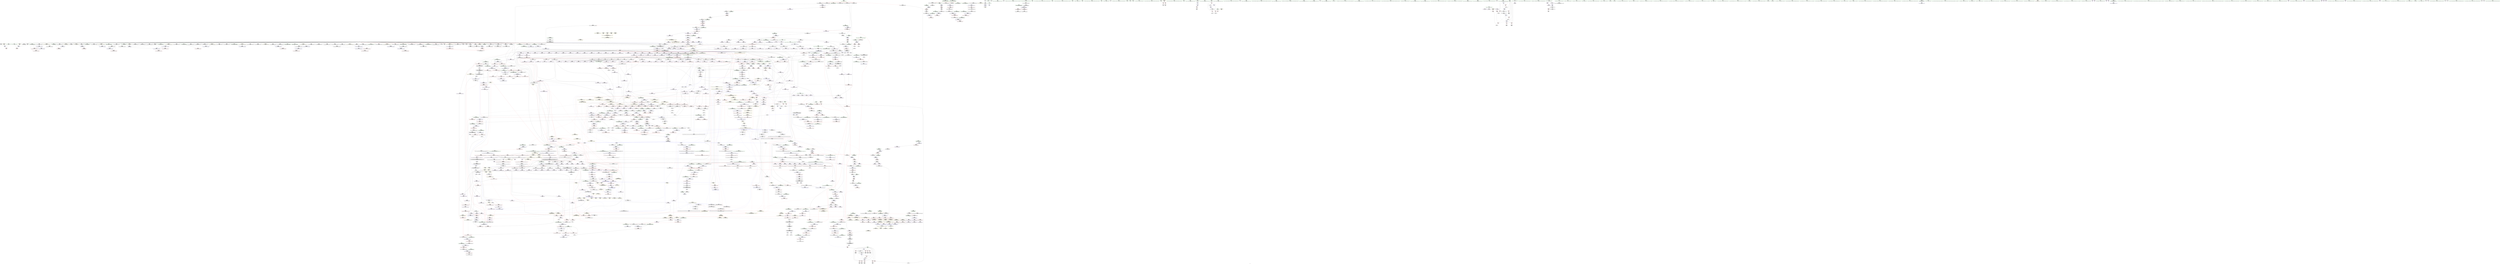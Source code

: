 digraph "SVFG" {
	label="SVFG";

	Node0x55e285ab6200 [shape=record,color=grey,label="{NodeID: 0\nNullPtr}"];
	Node0x55e285ab6200 -> Node0x55e285d1ecf0[style=solid];
	Node0x55e285ab6200 -> Node0x55e285d1edf0[style=solid];
	Node0x55e285ab6200 -> Node0x55e285d1eec0[style=solid];
	Node0x55e285ab6200 -> Node0x55e285d1ef90[style=solid];
	Node0x55e285ab6200 -> Node0x55e285d1f060[style=solid];
	Node0x55e285ab6200 -> Node0x55e285d1f130[style=solid];
	Node0x55e285ab6200 -> Node0x55e285d1f200[style=solid];
	Node0x55e285ab6200 -> Node0x55e285d1f2d0[style=solid];
	Node0x55e285ab6200 -> Node0x55e285d1f3a0[style=solid];
	Node0x55e285ab6200 -> Node0x55e285d1f470[style=solid];
	Node0x55e285ab6200 -> Node0x55e285d1f540[style=solid];
	Node0x55e285ab6200 -> Node0x55e285d1f610[style=solid];
	Node0x55e285ab6200 -> Node0x55e285d1f6e0[style=solid];
	Node0x55e285ab6200 -> Node0x55e285d1f7b0[style=solid];
	Node0x55e285ab6200 -> Node0x55e285d1f880[style=solid];
	Node0x55e285ab6200 -> Node0x55e285d1f950[style=solid];
	Node0x55e285ab6200 -> Node0x55e285d1fa20[style=solid];
	Node0x55e285ab6200 -> Node0x55e285d1faf0[style=solid];
	Node0x55e285ab6200 -> Node0x55e285d1fbc0[style=solid];
	Node0x55e285ab6200 -> Node0x55e285d1fc90[style=solid];
	Node0x55e285ab6200 -> Node0x55e285d1fd60[style=solid];
	Node0x55e285ab6200 -> Node0x55e285d1fe30[style=solid];
	Node0x55e285ab6200 -> Node0x55e285d1ff00[style=solid];
	Node0x55e285ab6200 -> Node0x55e285d1ffd0[style=solid];
	Node0x55e285ab6200 -> Node0x55e285d200a0[style=solid];
	Node0x55e285ab6200 -> Node0x55e285d20170[style=solid];
	Node0x55e285ab6200 -> Node0x55e285d20240[style=solid];
	Node0x55e285ab6200 -> Node0x55e285d20310[style=solid];
	Node0x55e285ab6200 -> Node0x55e285d203e0[style=solid];
	Node0x55e285ab6200 -> Node0x55e285d204b0[style=solid];
	Node0x55e285ab6200 -> Node0x55e285d20580[style=solid];
	Node0x55e285ab6200 -> Node0x55e285d20650[style=solid];
	Node0x55e285ab6200 -> Node0x55e285d20720[style=solid];
	Node0x55e285ab6200 -> Node0x55e285d207f0[style=solid];
	Node0x55e285ab6200 -> Node0x55e285d208c0[style=solid];
	Node0x55e285ab6200 -> Node0x55e285d20990[style=solid];
	Node0x55e285ab6200 -> Node0x55e285d20a60[style=solid];
	Node0x55e285ab6200 -> Node0x55e285d20b30[style=solid];
	Node0x55e285ab6200 -> Node0x55e285d20c00[style=solid];
	Node0x55e285ab6200 -> Node0x55e285d20cd0[style=solid];
	Node0x55e285ab6200 -> Node0x55e285d20da0[style=solid];
	Node0x55e285ab6200 -> Node0x55e285d20e70[style=solid];
	Node0x55e285ab6200 -> Node0x55e285d20f40[style=solid];
	Node0x55e285ab6200 -> Node0x55e285d21010[style=solid];
	Node0x55e285ab6200 -> Node0x55e285d210e0[style=solid];
	Node0x55e285ab6200 -> Node0x55e285d211b0[style=solid];
	Node0x55e285ab6200 -> Node0x55e285d21280[style=solid];
	Node0x55e285ab6200 -> Node0x55e285d21350[style=solid];
	Node0x55e285ab6200 -> Node0x55e285d21420[style=solid];
	Node0x55e285ab6200 -> Node0x55e285d214f0[style=solid];
	Node0x55e285ab6200 -> Node0x55e285d215c0[style=solid];
	Node0x55e285ab6200 -> Node0x55e285d21690[style=solid];
	Node0x55e285ab6200 -> Node0x55e285d21760[style=solid];
	Node0x55e285ab6200 -> Node0x55e285d21830[style=solid];
	Node0x55e285ab6200 -> Node0x55e285d21900[style=solid];
	Node0x55e285ab6200 -> Node0x55e285d219d0[style=solid];
	Node0x55e285ab6200 -> Node0x55e285d21aa0[style=solid];
	Node0x55e285ab6200 -> Node0x55e285d21b70[style=solid];
	Node0x55e285ab6200 -> Node0x55e285d524f0[style=solid];
	Node0x55e285ab6200 -> Node0x55e285d566f0[style=solid];
	Node0x55e285ab6200 -> Node0x55e285d57180[style=solid];
	Node0x55e285ab6200 -> Node0x55e285d57800[style=solid];
	Node0x55e285ab6200 -> Node0x55e285d578d0[style=solid];
	Node0x55e285ab6200 -> Node0x55e285d579a0[style=solid];
	Node0x55e285ab6200 -> Node0x55e285d57a70[style=solid];
	Node0x55e285ab6200 -> Node0x55e285d868d0[style=solid];
	Node0x55e285ab6200:s64 -> Node0x55e285ea6e70[style=solid,color=red];
	Node0x55e285ab6200:s64 -> Node0x55e285ea5db0[style=solid,color=red];
	Node0x55e285d22e50 [shape=record,color=purple,label="{NodeID: 775\n1236\<--1232\nadd.ptr\<--\n_ZNSt15_Deque_iteratorIiRiPiE11_M_set_nodeEPS1_\n}"];
	Node0x55e285d22e50 -> Node0x55e285d58df0[style=solid];
	Node0x55e285d19630 [shape=record,color=black,label="{NodeID: 443\n1503\<--1472\n\<--this1\n_ZNSt5dequeIiSaIiEE16_M_pop_front_auxEv\n}"];
	Node0x55e285d19630 -> Node0x55e285d34e50[style=solid];
	Node0x55e285d19630 -> Node0x55e285d34f20[style=solid];
	Node0x55e285d19630 -> Node0x55e285d34ff0[style=solid];
	Node0x55e285d58f90 [shape=record,color=blue,label="{NodeID: 1218\n1245\<--1242\n__n.addr\<--__n\n_ZNSt16allocator_traitsISaIPiEE8allocateERS1_m\n}"];
	Node0x55e285d58f90 -> Node0x55e285d4adc0[style=dashed];
	Node0x55e285d0d3a0 [shape=record,color=green,label="{NodeID: 111\n592\<--593\n__map_alloc\<--__map_alloc_field_insensitive\n_ZNSt11_Deque_baseIiSaIiEE17_M_deallocate_mapEPPim\n|{<s0>45|<s1>46|<s2>47|<s3>48}}"];
	Node0x55e285d0d3a0:s0 -> Node0x55e285e99c00[style=solid,color=red];
	Node0x55e285d0d3a0:s1 -> Node0x55e285e9bab0[style=solid,color=red];
	Node0x55e285d0d3a0:s2 -> Node0x55e285e9d6f0[style=solid,color=red];
	Node0x55e285d0d3a0:s3 -> Node0x55e285e9d6f0[style=solid,color=red];
	Node0x55e285deaf50 [shape=record,color=yellow,style=double,label="{NodeID: 1993\n352V_1 = ENCHI(MR_352V_0)\npts\{1118 \}\nFun[_ZNSt11_Deque_baseIiSaIiEE15_M_allocate_mapEm]}"];
	Node0x55e285deaf50 -> Node0x55e285d580f0[style=dashed];
	Node0x55e285d28880 [shape=record,color=red,label="{NodeID: 886\n877\<--856\nsel\<--ehselector.slot\n_ZNSt11_Deque_baseIiSaIiEEC2Ev\n}"];
	Node0x55e285e953c0 [shape=record,color=black,label="{NodeID: 2768\n220 = PHI(352, )\n}"];
	Node0x55e285e953c0 -> Node0x55e285d25140[style=solid];
	Node0x55e285d2f350 [shape=record,color=purple,label="{NodeID: 554\n464\<--463\n_M_impl\<--this1\n_ZNSt11_Deque_baseIiSaIiEE19_M_get_Tp_allocatorEv\n}"];
	Node0x55e285d2f350 -> Node0x55e285d16d90[style=solid];
	Node0x55e285d11c00 [shape=record,color=green,label="{NodeID: 222\n1358\<--1359\nthis.addr\<--this.addr_field_insensitive\n_ZNK9__gnu_cxx13new_allocatorIiE8max_sizeEv\n}"];
	Node0x55e285d11c00 -> Node0x55e285d4b6b0[style=solid];
	Node0x55e285d11c00 -> Node0x55e285d59880[style=solid];
	Node0x55e285df36e0 [shape=record,color=yellow,style=double,label="{NodeID: 2104\n2V_1 = ENCHI(MR_2V_0)\npts\{10 \}\nFun[_GLOBAL__sub_I_sourspinach_0_1.cpp]|{<s0>160}}"];
	Node0x55e285df36e0:s0 -> Node0x55e285d525f0[style=dashed,color=red];
	Node0x55e285d4db40 [shape=record,color=red,label="{NodeID: 997\n1726\<--1720\nthis1\<--this.addr\n_ZNSt5dequeIiSaIiEE22_M_reserve_map_at_backEm\n|{|<s3>130}}"];
	Node0x55e285d4db40 -> Node0x55e285d2aaa0[style=solid];
	Node0x55e285d4db40 -> Node0x55e285d2ab70[style=solid];
	Node0x55e285d4db40 -> Node0x55e285d2ac40[style=solid];
	Node0x55e285d4db40:s3 -> Node0x55e285e9e810[style=solid,color=red];
	Node0x55e285e9e810 [shape=record,color=black,label="{NodeID: 2879\n1756 = PHI(1726, )\n0th arg _ZNSt5dequeIiSaIiEE17_M_reallocate_mapEmb }"];
	Node0x55e285e9e810 -> Node0x55e285d5b350[style=solid];
	Node0x55e285d34d80 [shape=record,color=purple,label="{NodeID: 665\n1501\<--1498\n_M_first10\<--\n_ZNSt5dequeIiSaIiEE16_M_pop_front_auxEv\n}"];
	Node0x55e285d34d80 -> Node0x55e285d4c480[style=solid];
	Node0x55e285d1ff00 [shape=record,color=black,label="{NodeID: 333\n998\<--3\n\<--dummyVal\n_ZNSt11_Deque_baseIiSaIiEE17_M_initialize_mapEm\n}"];
	Node0x55e285d53630 [shape=record,color=blue,label="{NodeID: 1108\n322\<--321\nthis.addr\<--this\n_ZNSt5queueIiSt5dequeIiSaIiEEE3popEv\n}"];
	Node0x55e285d53630 -> Node0x55e285d25550[style=dashed];
	Node0x55e285cbdb50 [shape=record,color=green,label="{NodeID: 1\n7\<--1\n__dso_handle\<--dummyObj\nGlob }"];
	Node0x55e285d22f20 [shape=record,color=purple,label="{NodeID: 776\n1819\<--1811\nadd.ptr\<--\n_ZNSt5dequeIiSaIiEE17_M_reallocate_mapEmb\n}"];
	Node0x55e285d19700 [shape=record,color=black,label="{NodeID: 444\n1530\<--1529\n\<--this1\n_ZNSt5dequeIiSaIiEE9push_backERKi\n}"];
	Node0x55e285d19700 -> Node0x55e285d350c0[style=solid];
	Node0x55e285d19700 -> Node0x55e285d35190[style=solid];
	Node0x55e285d19700 -> Node0x55e285d35260[style=solid];
	Node0x55e285d59060 [shape=record,color=blue,label="{NodeID: 1219\n1260\<--1257\nthis.addr\<--this\n_ZN9__gnu_cxx13new_allocatorIPiE8allocateEmPKv\n}"];
	Node0x55e285d59060 -> Node0x55e285d4ae90[style=dashed];
	Node0x55e285d0d470 [shape=record,color=green,label="{NodeID: 112\n594\<--595\nexn.slot\<--exn.slot_field_insensitive\n_ZNSt11_Deque_baseIiSaIiEE17_M_deallocate_mapEPPim\n}"];
	Node0x55e285d0d470 -> Node0x55e285d27290[style=solid];
	Node0x55e285d0d470 -> Node0x55e285d54cf0[style=solid];
	Node0x55e285deb030 [shape=record,color=yellow,style=double,label="{NodeID: 1994\n354V_1 = ENCHI(MR_354V_0)\npts\{1120 \}\nFun[_ZNSt11_Deque_baseIiSaIiEE15_M_allocate_mapEm]}"];
	Node0x55e285deb030 -> Node0x55e285d581c0[style=dashed];
	Node0x55e285d28950 [shape=record,color=red,label="{NodeID: 887\n886\<--883\nthis1\<--this.addr\n_ZNSt11_Deque_baseIiSaIiEE11_Deque_implC2Ev\n}"];
	Node0x55e285d28950 -> Node0x55e285d179c0[style=solid];
	Node0x55e285d28950 -> Node0x55e285d30940[style=solid];
	Node0x55e285d28950 -> Node0x55e285d30a10[style=solid];
	Node0x55e285d28950 -> Node0x55e285d30ae0[style=solid];
	Node0x55e285d28950 -> Node0x55e285d30bb0[style=solid];
	Node0x55e285e95500 [shape=record,color=black,label="{NodeID: 2769\n233 = PHI()\n}"];
	Node0x55e285d2f420 [shape=record,color=purple,label="{NodeID: 555\n473\<--472\n_M_impl\<--this1\n_ZNSt11_Deque_baseIiSaIiEED2Ev\n}"];
	Node0x55e285d11cd0 [shape=record,color=green,label="{NodeID: 223\n1373\<--1374\nthis.addr\<--this.addr_field_insensitive\n_ZNKSt5dequeIiSaIiEE5emptyEv\n}"];
	Node0x55e285d11cd0 -> Node0x55e285d4b780[style=solid];
	Node0x55e285d11cd0 -> Node0x55e285d59950[style=solid];
	Node0x55e285d4dc10 [shape=record,color=red,label="{NodeID: 998\n1727\<--1722\n\<--__nodes_to_add.addr\n_ZNSt5dequeIiSaIiEE22_M_reserve_map_at_backEm\n}"];
	Node0x55e285d4dc10 -> Node0x55e285d838d0[style=solid];
	Node0x55e285ea12c0 [shape=record,color=black,label="{NodeID: 2880\n1757 = PHI(1749, )\n1st arg _ZNSt5dequeIiSaIiEE17_M_reallocate_mapEmb }"];
	Node0x55e285ea12c0 -> Node0x55e285d5b420[style=solid];
	Node0x55e285d34e50 [shape=record,color=purple,label="{NodeID: 666\n1504\<--1503\n_M_impl11\<--\n_ZNSt5dequeIiSaIiEE16_M_pop_front_auxEv\n}"];
	Node0x55e285d1ffd0 [shape=record,color=black,label="{NodeID: 334\n999\<--3\n\<--dummyVal\n_ZNSt11_Deque_baseIiSaIiEE17_M_initialize_mapEm\n}"];
	Node0x55e285d1ffd0 -> Node0x55e285d57320[style=solid];
	Node0x55e285d53700 [shape=record,color=blue,label="{NodeID: 1109\n339\<--337\nthis.addr\<--this\n_ZNSt5queueIiSt5dequeIiSaIiEEE4pushERKi\n}"];
	Node0x55e285d53700 -> Node0x55e285d25620[style=dashed];
	Node0x55e285cc0110 [shape=record,color=green,label="{NodeID: 2\n9\<--1\n\<--dummyObj\nCan only get source location for instruction, argument, global var or function.}"];
	Node0x55e285dd27d0 [shape=record,color=black,label="{NodeID: 1884\nMR_24V_10 = PHI(MR_24V_4, MR_24V_3, MR_24V_6, MR_24V_3, MR_24V_6, MR_24V_3, MR_24V_5, MR_24V_2, MR_24V_8, MR_24V_3, MR_24V_6, MR_24V_3, MR_24V_6, MR_24V_3, )\npts\{1283 \}\n|{<s0>11}}"];
	Node0x55e285dd27d0:s0 -> Node0x55e285deac50[style=dashed,color=red];
	Node0x55e285d22ff0 [shape=record,color=purple,label="{NodeID: 777\n1827\<--1811\nadd.ptr9\<--\n_ZNSt5dequeIiSaIiEE17_M_reallocate_mapEmb\n}"];
	Node0x55e285d22ff0 -> Node0x55e285d5b760[style=solid];
	Node0x55e285d197d0 [shape=record,color=black,label="{NodeID: 445\n1535\<--1529\n\<--this1\n_ZNSt5dequeIiSaIiEE9push_backERKi\n}"];
	Node0x55e285d197d0 -> Node0x55e285d35330[style=solid];
	Node0x55e285d197d0 -> Node0x55e285d35400[style=solid];
	Node0x55e285d197d0 -> Node0x55e285d354d0[style=solid];
	Node0x55e285d59130 [shape=record,color=blue,label="{NodeID: 1220\n1262\<--1258\n__n.addr\<--__n\n_ZN9__gnu_cxx13new_allocatorIPiE8allocateEmPKv\n}"];
	Node0x55e285d59130 -> Node0x55e285d4af60[style=dashed];
	Node0x55e285d59130 -> Node0x55e285d4b030[style=dashed];
	Node0x55e285d0d540 [shape=record,color=green,label="{NodeID: 113\n596\<--597\nehselector.slot\<--ehselector.slot_field_insensitive\n_ZNSt11_Deque_baseIiSaIiEE17_M_deallocate_mapEPPim\n}"];
	Node0x55e285d0d540 -> Node0x55e285d54dc0[style=solid];
	Node0x55e285d28a20 [shape=record,color=red,label="{NodeID: 888\n925\<--905\nthis1\<--this.addr\n_ZNSt11_Deque_baseIiSaIiEE17_M_initialize_mapEm\n|{|<s34>72|<s35>73|<s36>75}}"];
	Node0x55e285d28a20 -> Node0x55e285d30c80[style=solid];
	Node0x55e285d28a20 -> Node0x55e285d30d50[style=solid];
	Node0x55e285d28a20 -> Node0x55e285d30e20[style=solid];
	Node0x55e285d28a20 -> Node0x55e285d30ef0[style=solid];
	Node0x55e285d28a20 -> Node0x55e285d30fc0[style=solid];
	Node0x55e285d28a20 -> Node0x55e285d31090[style=solid];
	Node0x55e285d28a20 -> Node0x55e285d31160[style=solid];
	Node0x55e285d28a20 -> Node0x55e285d31230[style=solid];
	Node0x55e285d28a20 -> Node0x55e285d31300[style=solid];
	Node0x55e285d28a20 -> Node0x55e285d313d0[style=solid];
	Node0x55e285d28a20 -> Node0x55e285d314a0[style=solid];
	Node0x55e285d28a20 -> Node0x55e285d31570[style=solid];
	Node0x55e285d28a20 -> Node0x55e285d31640[style=solid];
	Node0x55e285d28a20 -> Node0x55e285d31710[style=solid];
	Node0x55e285d28a20 -> Node0x55e285d317e0[style=solid];
	Node0x55e285d28a20 -> Node0x55e285d318b0[style=solid];
	Node0x55e285d28a20 -> Node0x55e285d31980[style=solid];
	Node0x55e285d28a20 -> Node0x55e285d31a50[style=solid];
	Node0x55e285d28a20 -> Node0x55e285d31b20[style=solid];
	Node0x55e285d28a20 -> Node0x55e285d31bf0[style=solid];
	Node0x55e285d28a20 -> Node0x55e285d31cc0[style=solid];
	Node0x55e285d28a20 -> Node0x55e285d31d90[style=solid];
	Node0x55e285d28a20 -> Node0x55e285d31e60[style=solid];
	Node0x55e285d28a20 -> Node0x55e285d31f30[style=solid];
	Node0x55e285d28a20 -> Node0x55e285d32000[style=solid];
	Node0x55e285d28a20 -> Node0x55e285d320d0[style=solid];
	Node0x55e285d28a20 -> Node0x55e285d321a0[style=solid];
	Node0x55e285d28a20 -> Node0x55e285d32270[style=solid];
	Node0x55e285d28a20 -> Node0x55e285d32340[style=solid];
	Node0x55e285d28a20 -> Node0x55e285d32410[style=solid];
	Node0x55e285d28a20 -> Node0x55e285d324e0[style=solid];
	Node0x55e285d28a20 -> Node0x55e285d325b0[style=solid];
	Node0x55e285d28a20 -> Node0x55e285d32680[style=solid];
	Node0x55e285d28a20 -> Node0x55e285d32750[style=solid];
	Node0x55e285d28a20:s34 -> Node0x55e285e9b700[style=solid,color=red];
	Node0x55e285d28a20:s35 -> Node0x55e285e9ac80[style=solid,color=red];
	Node0x55e285d28a20:s36 -> Node0x55e285ea4420[style=solid,color=red];
	Node0x55e285e955d0 [shape=record,color=black,label="{NodeID: 2770\n268 = PHI()\n}"];
	Node0x55e285d2f4f0 [shape=record,color=purple,label="{NodeID: 556\n474\<--472\n_M_map\<--this1\n_ZNSt11_Deque_baseIiSaIiEED2Ev\n}"];
	Node0x55e285d2f4f0 -> Node0x55e285d25f10[style=solid];
	Node0x55e285d11da0 [shape=record,color=green,label="{NodeID: 224\n1384\<--1385\n_ZSteqIiRiPiEbRKSt15_Deque_iteratorIT_T0_T1_ES8_\<--_ZSteqIiRiPiEbRKSt15_Deque_iteratorIT_T0_T1_ES8__field_insensitive\n}"];
	Node0x55e285d4dce0 [shape=record,color=red,label="{NodeID: 999\n1749\<--1722\n\<--__nodes_to_add.addr\n_ZNSt5dequeIiSaIiEE22_M_reserve_map_at_backEm\n|{<s0>130}}"];
	Node0x55e285d4dce0:s0 -> Node0x55e285ea12c0[style=solid,color=red];
	Node0x55e285ea14f0 [shape=record,color=black,label="{NodeID: 2881\n1758 = PHI(210, )\n2nd arg _ZNSt5dequeIiSaIiEE17_M_reallocate_mapEmb }"];
	Node0x55e285ea14f0 -> Node0x55e285d2aeb0[style=solid];
	Node0x55e285d34f20 [shape=record,color=purple,label="{NodeID: 667\n1505\<--1503\n_M_start12\<--\n_ZNSt5dequeIiSaIiEE16_M_pop_front_auxEv\n}"];
	Node0x55e285d200a0 [shape=record,color=black,label="{NodeID: 335\n1001\<--3\n\<--dummyVal\n_ZNSt11_Deque_baseIiSaIiEE17_M_initialize_mapEm\n}"];
	Node0x55e285d200a0 -> Node0x55e285d573f0[style=solid];
	Node0x55e285d537d0 [shape=record,color=blue,label="{NodeID: 1110\n341\<--338\n__x.addr\<--__x\n_ZNSt5queueIiSt5dequeIiSaIiEEE4pushERKi\n}"];
	Node0x55e285d537d0 -> Node0x55e285d256f0[style=dashed];
	Node0x55e285cd93d0 [shape=record,color=green,label="{NodeID: 3\n11\<--1\n.str\<--dummyObj\nGlob }"];
	Node0x55e285d230c0 [shape=record,color=purple,label="{NodeID: 778\n1866\<--1864\nadd.ptr29\<--\n_ZNSt5dequeIiSaIiEE17_M_reallocate_mapEmb\n|{<s0>132}}"];
	Node0x55e285d230c0:s0 -> Node0x55e285ea6ab0[style=solid,color=red];
	Node0x55e285d198a0 [shape=record,color=black,label="{NodeID: 446\n1543\<--1529\n\<--this1\n_ZNSt5dequeIiSaIiEE9push_backERKi\n}"];
	Node0x55e285d198a0 -> Node0x55e285d35670[style=solid];
	Node0x55e285d59200 [shape=record,color=blue,label="{NodeID: 1221\n1264\<--1259\n.addr\<--\n_ZN9__gnu_cxx13new_allocatorIPiE8allocateEmPKv\n}"];
	Node0x55e285d12210 [shape=record,color=green,label="{NodeID: 114\n603\<--604\n_ZNKSt11_Deque_baseIiSaIiEE20_M_get_map_allocatorEv\<--_ZNKSt11_Deque_baseIiSaIiEE20_M_get_map_allocatorEv_field_insensitive\n}"];
	Node0x55e285d28af0 [shape=record,color=red,label="{NodeID: 889\n926\<--907\n\<--__num_elements.addr\n_ZNSt11_Deque_baseIiSaIiEE17_M_initialize_mapEm\n}"];
	Node0x55e285d28af0 -> Node0x55e285d82e50[style=solid];
	Node0x55e285e956a0 [shape=record,color=black,label="{NodeID: 2771\n726 = PHI(765, )\n|{<s0>57}}"];
	Node0x55e285e956a0:s0 -> Node0x55e285ea2870[style=solid,color=red];
	Node0x55e285d2f5c0 [shape=record,color=purple,label="{NodeID: 557\n478\<--472\n_M_impl2\<--this1\n_ZNSt11_Deque_baseIiSaIiEED2Ev\n}"];
	Node0x55e285d11ea0 [shape=record,color=green,label="{NodeID: 225\n1390\<--1391\n__x.addr\<--__x.addr_field_insensitive\n_ZSteqIiRiPiEbRKSt15_Deque_iteratorIT_T0_T1_ES8_\n}"];
	Node0x55e285d11ea0 -> Node0x55e285d4b850[style=solid];
	Node0x55e285d11ea0 -> Node0x55e285d59a20[style=solid];
	Node0x55e285d4ddb0 [shape=record,color=red,label="{NodeID: 1000\n1732\<--1731\n\<--_M_map_size\n_ZNSt5dequeIiSaIiEE22_M_reserve_map_at_backEm\n}"];
	Node0x55e285d4ddb0 -> Node0x55e285d835d0[style=solid];
	Node0x55e285ea1630 [shape=record,color=black,label="{NodeID: 2882\n851 = PHI(845, )\n0th arg _ZNSt11_Deque_baseIiSaIiEEC2Ev }"];
	Node0x55e285ea1630 -> Node0x55e285d563b0[style=solid];
	Node0x55e285d34ff0 [shape=record,color=purple,label="{NodeID: 668\n1506\<--1503\n_M_cur13\<--\n_ZNSt5dequeIiSaIiEE16_M_pop_front_auxEv\n}"];
	Node0x55e285d34ff0 -> Node0x55e285d59fd0[style=solid];
	Node0x55e285d20170 [shape=record,color=black,label="{NodeID: 336\n1041\<--3\nlpad.val\<--dummyVal\n_ZNSt11_Deque_baseIiSaIiEE17_M_initialize_mapEm\n}"];
	Node0x55e285d538a0 [shape=record,color=blue,label="{NodeID: 1111\n354\<--353\nthis.addr\<--this\n_ZNSt5queueIiSt5dequeIiSaIiEEE5frontEv\n}"];
	Node0x55e285d538a0 -> Node0x55e285d257c0[style=dashed];
	Node0x55e285d09500 [shape=record,color=green,label="{NodeID: 4\n13\<--1\n.str.2\<--dummyObj\nGlob }"];
	Node0x55e285d23190 [shape=record,color=purple,label="{NodeID: 779\n1893\<--1888\nadd.ptr42\<--\n_ZNSt5dequeIiSaIiEE17_M_reallocate_mapEmb\n}"];
	Node0x55e285d19970 [shape=record,color=black,label="{NodeID: 447\n1546\<--1529\n\<--this1\n_ZNSt5dequeIiSaIiEE9push_backERKi\n}"];
	Node0x55e285d19970 -> Node0x55e285d35740[style=solid];
	Node0x55e285d19970 -> Node0x55e285d35810[style=solid];
	Node0x55e285d19970 -> Node0x55e285d358e0[style=solid];
	Node0x55e285d592d0 [shape=record,color=blue,label="{NodeID: 1222\n1290\<--1289\nthis.addr\<--this\n_ZNK9__gnu_cxx13new_allocatorIPiE8max_sizeEv\n}"];
	Node0x55e285d592d0 -> Node0x55e285d4b100[style=dashed];
	Node0x55e285d122d0 [shape=record,color=green,label="{NodeID: 115\n608\<--609\n_ZNSt16allocator_traitsISaIPiEE10deallocateERS1_PS0_m\<--_ZNSt16allocator_traitsISaIPiEE10deallocateERS1_PS0_m_field_insensitive\n}"];
	Node0x55e285d28bc0 [shape=record,color=red,label="{NodeID: 890\n1030\<--907\n\<--__num_elements.addr\n_ZNSt11_Deque_baseIiSaIiEE17_M_initialize_mapEm\n}"];
	Node0x55e285d28bc0 -> Node0x55e285d82250[style=solid];
	Node0x55e285e95840 [shape=record,color=black,label="{NodeID: 2772\n316 = PHI(1371, )\n}"];
	Node0x55e285e95840 -> Node0x55e285d167e0[style=solid];
	Node0x55e285d2f690 [shape=record,color=purple,label="{NodeID: 558\n479\<--472\n_M_start\<--this1\n_ZNSt11_Deque_baseIiSaIiEED2Ev\n}"];
	Node0x55e285d11f70 [shape=record,color=green,label="{NodeID: 226\n1392\<--1393\n__y.addr\<--__y.addr_field_insensitive\n_ZSteqIiRiPiEbRKSt15_Deque_iteratorIT_T0_T1_ES8_\n}"];
	Node0x55e285d11f70 -> Node0x55e285d4b920[style=solid];
	Node0x55e285d11f70 -> Node0x55e285d59af0[style=solid];
	Node0x55e285d4de80 [shape=record,color=red,label="{NodeID: 1001\n1737\<--1736\n\<--_M_node\n_ZNSt5dequeIiSaIiEE22_M_reserve_map_at_backEm\n}"];
	Node0x55e285d4de80 -> Node0x55e285d2ad10[style=solid];
	Node0x55e285ea1770 [shape=record,color=black,label="{NodeID: 2883\n2060 = PHI(2045, )\n0th arg _ZNSt11__copy_moveILb0ELb1ESt26random_access_iterator_tagE8__copy_mIPiEEPT_PKS4_S7_S5_ }"];
	Node0x55e285ea1770 -> Node0x55e285d5c870[style=solid];
	Node0x55e285d350c0 [shape=record,color=purple,label="{NodeID: 669\n1531\<--1530\n_M_impl\<--\n_ZNSt5dequeIiSaIiEE9push_backERKi\n}"];
	Node0x55e285d20240 [shape=record,color=black,label="{NodeID: 337\n1042\<--3\nlpad.val41\<--dummyVal\n_ZNSt11_Deque_baseIiSaIiEE17_M_initialize_mapEm\n}"];
	Node0x55e285dfae90 [shape=record,color=yellow,style=double,label="{NodeID: 2219\n85V_1 = ENCHI(MR_85V_0)\npts\{920 \}\nFun[_ZNSt11_Deque_baseIiSaIiEE17_M_initialize_mapEm]}"];
	Node0x55e285dfae90 -> Node0x55e285d56fe0[style=dashed];
	Node0x55e285d53970 [shape=record,color=blue,label="{NodeID: 1112\n365\<--364\nthis.addr\<--this\n_ZNSt5queueIiSt5dequeIiSaIiEEED2Ev\n}"];
	Node0x55e285d53970 -> Node0x55e285d25890[style=dashed];
	Node0x55e285d095c0 [shape=record,color=green,label="{NodeID: 5\n15\<--1\nstdin\<--dummyObj\nGlob }"];
	Node0x55e285d23260 [shape=record,color=purple,label="{NodeID: 780\n1901\<--1888\nadd.ptr48\<--\n_ZNSt5dequeIiSaIiEE17_M_reallocate_mapEmb\n}"];
	Node0x55e285d23260 -> Node0x55e285d5b9d0[style=solid];
	Node0x55e285d19a40 [shape=record,color=black,label="{NodeID: 448\n1555\<--1529\n\<--this1\n_ZNSt5dequeIiSaIiEE9push_backERKi\n}"];
	Node0x55e285d19a40 -> Node0x55e285d359b0[style=solid];
	Node0x55e285d19a40 -> Node0x55e285d35a80[style=solid];
	Node0x55e285d19a40 -> Node0x55e285d35b50[style=solid];
	Node0x55e285d593a0 [shape=record,color=blue,label="{NodeID: 1223\n1301\<--1300\nthis.addr\<--this\n_ZNSt11_Deque_baseIiSaIiEE16_M_allocate_nodeEv\n}"];
	Node0x55e285d593a0 -> Node0x55e285d4b1d0[style=dashed];
	Node0x55e285d123d0 [shape=record,color=green,label="{NodeID: 116\n611\<--612\n_ZNSaIPiED2Ev\<--_ZNSaIPiED2Ev_field_insensitive\n}"];
	Node0x55e285d28c90 [shape=record,color=red,label="{NodeID: 891\n933\<--909\n\<--__num_nodes\n_ZNSt11_Deque_baseIiSaIiEE17_M_initialize_mapEm\n}"];
	Node0x55e285d28c90 -> Node0x55e285d83150[style=solid];
	Node0x55e285e95980 [shape=record,color=black,label="{NodeID: 2773\n359 = PHI(2190, )\n}"];
	Node0x55e285e95980 -> Node0x55e285d168b0[style=solid];
	Node0x55e285d2f760 [shape=record,color=purple,label="{NodeID: 559\n480\<--472\n_M_node\<--this1\n_ZNSt11_Deque_baseIiSaIiEED2Ev\n}"];
	Node0x55e285d2f760 -> Node0x55e285d25fe0[style=solid];
	Node0x55e285d12040 [shape=record,color=green,label="{NodeID: 227\n1406\<--1407\nthis.addr\<--this.addr_field_insensitive\n_ZNSt5dequeIiSaIiEE9pop_frontEv\n}"];
	Node0x55e285d12040 -> Node0x55e285d4bb90[style=solid];
	Node0x55e285d12040 -> Node0x55e285d59bc0[style=solid];
	Node0x55e285df3ba0 [shape=record,color=yellow,style=double,label="{NodeID: 2109\n59V_1 = ENCHI(MR_59V_0)\npts\{91 240000 \}\nFun[_ZN9__gnu_cxx13new_allocatorIiE9constructIiJRKiEEEvPT_DpOT0_]}"];
	Node0x55e285df3ba0 -> Node0x55e285d4d9a0[style=dashed];
	Node0x55e285d4df50 [shape=record,color=red,label="{NodeID: 1002\n1741\<--1740\n\<--_M_map\n_ZNSt5dequeIiSaIiEE22_M_reserve_map_at_backEm\n}"];
	Node0x55e285d4df50 -> Node0x55e285d2ade0[style=solid];
	Node0x55e285ea18b0 [shape=record,color=black,label="{NodeID: 2884\n2061 = PHI(2046, )\n1st arg _ZNSt11__copy_moveILb0ELb1ESt26random_access_iterator_tagE8__copy_mIPiEEPT_PKS4_S7_S5_ }"];
	Node0x55e285ea18b0 -> Node0x55e285d5c940[style=solid];
	Node0x55e285d35190 [shape=record,color=purple,label="{NodeID: 670\n1532\<--1530\n_M_finish\<--\n_ZNSt5dequeIiSaIiEE9push_backERKi\n}"];
	Node0x55e285d20310 [shape=record,color=black,label="{NodeID: 338\n1044\<--3\n\<--dummyVal\n_ZNSt11_Deque_baseIiSaIiEE17_M_initialize_mapEm\n}"];
	Node0x55e285dfaf70 [shape=record,color=yellow,style=double,label="{NodeID: 2220\n87V_1 = ENCHI(MR_87V_0)\npts\{922 \}\nFun[_ZNSt11_Deque_baseIiSaIiEE17_M_initialize_mapEm]}"];
	Node0x55e285dfaf70 -> Node0x55e285d570b0[style=dashed];
	Node0x55e285d53a40 [shape=record,color=blue,label="{NodeID: 1113\n376\<--375\nthis.addr\<--this\n_ZNSt5dequeIiSaIiEED2Ev\n}"];
	Node0x55e285d53a40 -> Node0x55e285d25960[style=dashed];
	Node0x55e285d09680 [shape=record,color=green,label="{NodeID: 6\n16\<--1\n.str.3\<--dummyObj\nGlob }"];
	Node0x55e285dd3bd0 [shape=record,color=black,label="{NodeID: 1888\nMR_34V_10 = PHI(MR_34V_6, MR_34V_4, MR_34V_8, MR_34V_4, MR_34V_7, MR_34V_4, MR_34V_6, MR_34V_2, MR_34V_8, MR_34V_4, MR_34V_8, MR_34V_5, MR_34V_7, MR_34V_3, )\npts\{930002 \}\n|{<s0>11}}"];
	Node0x55e285dd3bd0:s0 -> Node0x55e285deac50[style=dashed,color=red];
	Node0x55e285d23330 [shape=record,color=purple,label="{NodeID: 781\n1947\<--1945\nadd.ptr70\<--\n_ZNSt5dequeIiSaIiEE17_M_reallocate_mapEmb\n}"];
	Node0x55e285d19b10 [shape=record,color=black,label="{NodeID: 449\n1545\<--1544\n\<--_M_impl4\n_ZNSt5dequeIiSaIiEE9push_backERKi\n|{<s0>115}}"];
	Node0x55e285d19b10:s0 -> Node0x55e285ea35b0[style=solid,color=red];
	Node0x55e285d59470 [shape=record,color=blue,label="{NodeID: 1224\n1315\<--1313\n__a.addr\<--__a\n_ZNSt16allocator_traitsISaIiEE8allocateERS0_m\n}"];
	Node0x55e285d59470 -> Node0x55e285d4b2a0[style=dashed];
	Node0x55e285d124d0 [shape=record,color=green,label="{NodeID: 117\n626\<--627\nthis.addr\<--this.addr_field_insensitive\n_ZNSt11_Deque_baseIiSaIiEE11_Deque_implD2Ev\n}"];
	Node0x55e285d124d0 -> Node0x55e285d27360[style=solid];
	Node0x55e285d124d0 -> Node0x55e285d54e90[style=solid];
	Node0x55e285d28d60 [shape=record,color=red,label="{NodeID: 892\n959\<--909\n\<--__num_nodes\n_ZNSt11_Deque_baseIiSaIiEE17_M_initialize_mapEm\n}"];
	Node0x55e285d28d60 -> Node0x55e285d84950[style=solid];
	Node0x55e285e95ac0 [shape=record,color=black,label="{NodeID: 2774\n395 = PHI(458, )\n|{<s0>33}}"];
	Node0x55e285e95ac0:s0 -> Node0x55e285ea5990[style=solid,color=red];
	Node0x55e285d2f830 [shape=record,color=purple,label="{NodeID: 560\n482\<--472\n_M_impl3\<--this1\n_ZNSt11_Deque_baseIiSaIiEED2Ev\n}"];
	Node0x55e285d12110 [shape=record,color=green,label="{NodeID: 228\n1432\<--1433\n_ZNSt16allocator_traitsISaIiEE7destroyIiEEvRS0_PT_\<--_ZNSt16allocator_traitsISaIiEE7destroyIiEEvRS0_PT__field_insensitive\n}"];
	Node0x55e285d4e020 [shape=record,color=red,label="{NodeID: 1003\n1779\<--1759\nthis1\<--this.addr\n_ZNSt5dequeIiSaIiEE17_M_reallocate_mapEmb\n}"];
	Node0x55e285d4e020 -> Node0x55e285d2af80[style=solid];
	Node0x55e285d4e020 -> Node0x55e285d2b050[style=solid];
	Node0x55e285d4e020 -> Node0x55e285d2b120[style=solid];
	Node0x55e285d4e020 -> Node0x55e285d2b1f0[style=solid];
	Node0x55e285d4e020 -> Node0x55e285d2b2c0[style=solid];
	Node0x55e285d4e020 -> Node0x55e285d2b390[style=solid];
	Node0x55e285d4e020 -> Node0x55e285d2b460[style=solid];
	Node0x55e285d4e020 -> Node0x55e285d2b530[style=solid];
	Node0x55e285d4e020 -> Node0x55e285d2b600[style=solid];
	Node0x55e285d4e020 -> Node0x55e285d2b6d0[style=solid];
	Node0x55e285d4e020 -> Node0x55e285d2b7a0[style=solid];
	Node0x55e285d4e020 -> Node0x55e285d2b870[style=solid];
	Node0x55e285d4e020 -> Node0x55e285d2b940[style=solid];
	Node0x55e285d4e020 -> Node0x55e285d2ba10[style=solid];
	Node0x55e285d4e020 -> Node0x55e285d2bae0[style=solid];
	Node0x55e285d4e020 -> Node0x55e285d2bbb0[style=solid];
	Node0x55e285d4e020 -> Node0x55e285d2bc80[style=solid];
	Node0x55e285d4e020 -> Node0x55e285d2bd50[style=solid];
	Node0x55e285d4e020 -> Node0x55e285d2be20[style=solid];
	Node0x55e285d4e020 -> Node0x55e285d2bef0[style=solid];
	Node0x55e285d4e020 -> Node0x55e285d2bfc0[style=solid];
	Node0x55e285d4e020 -> Node0x55e285d2c090[style=solid];
	Node0x55e285ea19f0 [shape=record,color=black,label="{NodeID: 2885\n2062 = PHI(2047, )\n2nd arg _ZNSt11__copy_moveILb0ELb1ESt26random_access_iterator_tagE8__copy_mIPiEEPT_PKS4_S7_S5_ }"];
	Node0x55e285ea19f0 -> Node0x55e285d5ca10[style=solid];
	Node0x55e285d35260 [shape=record,color=purple,label="{NodeID: 671\n1533\<--1530\n_M_cur\<--\n_ZNSt5dequeIiSaIiEE9push_backERKi\n}"];
	Node0x55e285d35260 -> Node0x55e285d4c890[style=solid];
	Node0x55e285d203e0 [shape=record,color=black,label="{NodeID: 339\n1045\<--3\n\<--dummyVal\n_ZNSt11_Deque_baseIiSaIiEE17_M_initialize_mapEm\n|{<s0>81}}"];
	Node0x55e285d203e0:s0 -> Node0x55e285e9afb0[style=solid,color=red];
	Node0x55e285dfb050 [shape=record,color=yellow,style=double,label="{NodeID: 2221\n24V_1 = ENCHI(MR_24V_0)\npts\{1283 \}\nFun[_ZNSt11_Deque_baseIiSaIiEE17_M_initialize_mapEm]|{<s0>73}}"];
	Node0x55e285dfb050:s0 -> Node0x55e285ddbdd0[style=dashed,color=red];
	Node0x55e285d53b10 [shape=record,color=blue,label="{NodeID: 1114\n382\<--407\nexn.slot\<--\n_ZNSt5dequeIiSaIiEED2Ev\n}"];
	Node0x55e285d53b10 -> Node0x55e285d25a30[style=dashed];
	Node0x55e285d09ef0 [shape=record,color=green,label="{NodeID: 7\n18\<--1\n.str.4\<--dummyObj\nGlob }"];
	Node0x55e285dd40d0 [shape=record,color=black,label="{NodeID: 1889\nMR_36V_10 = PHI(MR_36V_4, MR_36V_3, MR_36V_6, MR_36V_3, MR_36V_6, MR_36V_3, MR_36V_5, MR_36V_2, MR_36V_8, MR_36V_3, MR_36V_6, MR_36V_3, MR_36V_6, MR_36V_3, )\npts\{930006 \}\n|{<s0>11}}"];
	Node0x55e285dd40d0:s0 -> Node0x55e285deac50[style=dashed,color=red];
	Node0x55e285d23400 [shape=record,color=purple,label="{NodeID: 782\n1948\<--1945\nadd.ptr71\<--\n_ZNSt5dequeIiSaIiEE17_M_reallocate_mapEmb\n|{<s0>138}}"];
	Node0x55e285d23400:s0 -> Node0x55e285ea3f80[style=solid,color=red];
	Node0x55e285d19be0 [shape=record,color=black,label="{NodeID: 450\n1583\<--1582\n\<--\n_ZNSt16allocator_traitsISaIiEE9constructIiJRKiEEEvRS0_PT_DpOT0_\n|{<s0>118}}"];
	Node0x55e285d19be0:s0 -> Node0x55e285ea23a0[style=solid,color=red];
	Node0x55e285d59540 [shape=record,color=blue,label="{NodeID: 1225\n1317\<--1314\n__n.addr\<--__n\n_ZNSt16allocator_traitsISaIiEE8allocateERS0_m\n}"];
	Node0x55e285d59540 -> Node0x55e285d4b370[style=dashed];
	Node0x55e285d125a0 [shape=record,color=green,label="{NodeID: 118\n632\<--633\n_ZNSaIiED2Ev\<--_ZNSaIiED2Ev_field_insensitive\n}"];
	Node0x55e285d28e30 [shape=record,color=red,label="{NodeID: 893\n965\<--909\n\<--__num_nodes\n_ZNSt11_Deque_baseIiSaIiEE17_M_initialize_mapEm\n}"];
	Node0x55e285e95c00 [shape=record,color=black,label="{NodeID: 2775\n507 = PHI()\n}"];
	Node0x55e285d2f900 [shape=record,color=purple,label="{NodeID: 561\n483\<--472\n_M_finish\<--this1\n_ZNSt11_Deque_baseIiSaIiEED2Ev\n}"];
	Node0x55e285d1a660 [shape=record,color=green,label="{NodeID: 229\n1443\<--1444\n_ZNSt5dequeIiSaIiEE16_M_pop_front_auxEv\<--_ZNSt5dequeIiSaIiEE16_M_pop_front_auxEv_field_insensitive\n}"];
	Node0x55e285d4e0f0 [shape=record,color=red,label="{NodeID: 1004\n1797\<--1761\n\<--__nodes_to_add.addr\n_ZNSt5dequeIiSaIiEE17_M_reallocate_mapEmb\n}"];
	Node0x55e285d4e0f0 -> Node0x55e285d82b50[style=solid];
	Node0x55e285ea1b30 [shape=record,color=black,label="{NodeID: 2886\n1084 = PHI(911, 1878, )\n0th arg _ZSt3maxImERKT_S2_S2_ }"];
	Node0x55e285ea1b30 -> Node0x55e285d57c10[style=solid];
	Node0x55e285d35330 [shape=record,color=purple,label="{NodeID: 672\n1536\<--1535\n_M_impl2\<--\n_ZNSt5dequeIiSaIiEE9push_backERKi\n}"];
	Node0x55e285d204b0 [shape=record,color=black,label="{NodeID: 340\n1131\<--3\n\<--dummyVal\n_ZNSt11_Deque_baseIiSaIiEE15_M_allocate_mapEm\n}"];
	Node0x55e285dfb130 [shape=record,color=yellow,style=double,label="{NodeID: 2222\n90V_1 = ENCHI(MR_90V_0)\npts\{1762 \}\nFun[_ZNSt11_Deque_baseIiSaIiEE17_M_initialize_mapEm]}"];
	Node0x55e285dfb130 -> Node0x55e285d29580[style=dashed];
	Node0x55e285d53be0 [shape=record,color=blue,label="{NodeID: 1115\n384\<--409\nehselector.slot\<--\n_ZNSt5dequeIiSaIiEED2Ev\n}"];
	Node0x55e285d09f80 [shape=record,color=green,label="{NodeID: 8\n20\<--1\nstdout\<--dummyObj\nGlob }"];
	Node0x55e285dd45d0 [shape=record,color=black,label="{NodeID: 1890\nMR_38V_10 = PHI(MR_38V_4, MR_38V_3, MR_38V_6, MR_38V_3, MR_38V_6, MR_38V_3, MR_38V_5, MR_38V_2, MR_38V_8, MR_38V_3, MR_38V_6, MR_38V_3, MR_38V_6, MR_38V_3, )\npts\{930000 930001 \}\n|{<s0>11}}"];
	Node0x55e285dd45d0:s0 -> Node0x55e285deac50[style=dashed,color=red];
	Node0x55e285d234d0 [shape=record,color=purple,label="{NodeID: 783\n2096\<--2094\nadd.ptr\<--\n_ZNSt11__copy_moveILb0ELb1ESt26random_access_iterator_tagE8__copy_mIPiEEPT_PKS4_S7_S5_\n}"];
	Node0x55e285d234d0 -> Node0x55e285d2ccc0[style=solid];
	Node0x55e285d19cb0 [shape=record,color=black,label="{NodeID: 451\n1610\<--1606\n\<--this1\n_ZNSt5dequeIiSaIiEE16_M_push_back_auxIJRKiEEEvDpOT_\n|{<s0>120}}"];
	Node0x55e285d19cb0:s0 -> Node0x55e285e9e5b0[style=solid,color=red];
	Node0x55e285d59610 [shape=record,color=blue,label="{NodeID: 1226\n1332\<--1329\nthis.addr\<--this\n_ZN9__gnu_cxx13new_allocatorIiE8allocateEmPKv\n}"];
	Node0x55e285d59610 -> Node0x55e285d4b440[style=dashed];
	Node0x55e285d126a0 [shape=record,color=green,label="{NodeID: 119\n638\<--639\nthis.addr\<--this.addr_field_insensitive\n_ZNSt11_Deque_baseIiSaIiEE18_M_deallocate_nodeEPi\n}"];
	Node0x55e285d126a0 -> Node0x55e285d27430[style=solid];
	Node0x55e285d126a0 -> Node0x55e285d54f60[style=solid];
	Node0x55e285deb6e0 [shape=record,color=yellow,style=double,label="{NodeID: 2001\n59V_1 = ENCHI(MR_59V_0)\npts\{91 240000 \}\nFun[_ZNSt5queueIiSt5dequeIiSaIiEEE4pushERKi]|{<s0>27}}"];
	Node0x55e285deb6e0:s0 -> Node0x55e285de8c50[style=dashed,color=red];
	Node0x55e285d28f00 [shape=record,color=red,label="{NodeID: 894\n964\<--915\n\<--__nstart\n_ZNSt11_Deque_baseIiSaIiEE17_M_initialize_mapEm\n}"];
	Node0x55e285d28f00 -> Node0x55e285d22cb0[style=solid];
	Node0x55e285e95cd0 [shape=record,color=black,label="{NodeID: 2776\n648 = PHI(681, )\n|{<s0>52}}"];
	Node0x55e285e95cd0:s0 -> Node0x55e285ea34a0[style=solid,color=red];
	Node0x55e285d2f9d0 [shape=record,color=purple,label="{NodeID: 562\n484\<--472\n_M_node4\<--this1\n_ZNSt11_Deque_baseIiSaIiEED2Ev\n}"];
	Node0x55e285d2f9d0 -> Node0x55e285d260b0[style=solid];
	Node0x55e285d1a760 [shape=record,color=green,label="{NodeID: 230\n1454\<--1455\n__a.addr\<--__a.addr_field_insensitive\n_ZNSt16allocator_traitsISaIiEE7destroyIiEEvRS0_PT_\n}"];
	Node0x55e285d1a760 -> Node0x55e285d4bfa0[style=solid];
	Node0x55e285d1a760 -> Node0x55e285d59d60[style=solid];
	Node0x55e285d4e1c0 [shape=record,color=red,label="{NodeID: 1005\n1823\<--1761\n\<--__nodes_to_add.addr\n_ZNSt5dequeIiSaIiEE17_M_reallocate_mapEmb\n}"];
	Node0x55e285d4e1c0 -> Node0x55e285d816b0[style=solid];
	Node0x55e285ea1d40 [shape=record,color=black,label="{NodeID: 2887\n1085 = PHI(913, 1761, )\n1st arg _ZSt3maxImERKT_S2_S2_ }"];
	Node0x55e285ea1d40 -> Node0x55e285d57ce0[style=solid];
	Node0x55e285d35400 [shape=record,color=purple,label="{NodeID: 673\n1537\<--1535\n_M_finish3\<--\n_ZNSt5dequeIiSaIiEE9push_backERKi\n}"];
	Node0x55e285d20580 [shape=record,color=black,label="{NodeID: 341\n1132\<--3\n\<--dummyVal\n_ZNSt11_Deque_baseIiSaIiEE15_M_allocate_mapEm\n}"];
	Node0x55e285d20580 -> Node0x55e285d580f0[style=solid];
	Node0x55e285d53cb0 [shape=record,color=blue,label="{NodeID: 1116\n424\<--420\nthis.addr\<--this\n_ZNSt5dequeIiSaIiEE15_M_destroy_dataESt15_Deque_iteratorIiRiPiES5_RKS0_\n}"];
	Node0x55e285d53cb0 -> Node0x55e285d25b00[style=dashed];
	Node0x55e285d0a010 [shape=record,color=green,label="{NodeID: 9\n28\<--1\n.str.5\<--dummyObj\nGlob }"];
	Node0x55e285dd4ad0 [shape=record,color=black,label="{NodeID: 1891\nMR_40V_13 = PHI(MR_40V_6, MR_40V_4, MR_40V_9, MR_40V_4, MR_40V_8, MR_40V_4, MR_40V_7, MR_40V_2, MR_40V_11, MR_40V_4, MR_40V_9, MR_40V_5, MR_40V_8, MR_40V_3, )\npts\{930003 930004 930005 930007 930008 930009 \}\n|{<s0>11}}"];
	Node0x55e285dd4ad0:s0 -> Node0x55e285deac50[style=dashed,color=red];
	Node0x55e285d235a0 [shape=record,color=purple,label="{NodeID: 784\n2177\<--2174\nadd.ptr\<--\n_ZNSt20__copy_move_backwardILb0ELb1ESt26random_access_iterator_tagE13__copy_move_bIPiEEPT_PKS4_S7_S5_\n}"];
	Node0x55e285d235a0 -> Node0x55e285d2d0d0[style=solid];
	Node0x55e285d19d80 [shape=record,color=black,label="{NodeID: 452\n1612\<--1606\n\<--this1\n_ZNSt5dequeIiSaIiEE16_M_push_back_auxIJRKiEEEvDpOT_\n}"];
	Node0x55e285d19d80 -> Node0x55e285d35cf0[style=solid];
	Node0x55e285d19d80 -> Node0x55e285d35dc0[style=solid];
	Node0x55e285d19d80 -> Node0x55e285d35e90[style=solid];
	Node0x55e285d596e0 [shape=record,color=blue,label="{NodeID: 1227\n1334\<--1330\n__n.addr\<--__n\n_ZN9__gnu_cxx13new_allocatorIiE8allocateEmPKv\n}"];
	Node0x55e285d596e0 -> Node0x55e285d4b510[style=dashed];
	Node0x55e285d596e0 -> Node0x55e285d4b5e0[style=dashed];
	Node0x55e285d12770 [shape=record,color=green,label="{NodeID: 120\n640\<--641\n__p.addr\<--__p.addr_field_insensitive\n_ZNSt11_Deque_baseIiSaIiEE18_M_deallocate_nodeEPi\n}"];
	Node0x55e285d12770 -> Node0x55e285d27500[style=solid];
	Node0x55e285d12770 -> Node0x55e285d55030[style=solid];
	Node0x55e285deb7f0 [shape=record,color=yellow,style=double,label="{NodeID: 2002\n61V_1 = ENCHI(MR_61V_0)\npts\{1283 1353 930000 930001 930003 930004 930005 930006 930007 930008 930009 \}\nFun[_ZNSt5queueIiSt5dequeIiSaIiEEE4pushERKi]|{<s0>27|<s1>27|<s2>27|<s3>27}}"];
	Node0x55e285deb7f0:s0 -> Node0x55e285514e40[style=dashed,color=red];
	Node0x55e285deb7f0:s1 -> Node0x55e285de8b70[style=dashed,color=red];
	Node0x55e285deb7f0:s2 -> Node0x55e285de8d60[style=dashed,color=red];
	Node0x55e285deb7f0:s3 -> Node0x55e285de8e70[style=dashed,color=red];
	Node0x55e285d28fd0 [shape=record,color=red,label="{NodeID: 895\n968\<--915\n\<--__nstart\n_ZNSt11_Deque_baseIiSaIiEE17_M_initialize_mapEm\n|{<s0>73}}"];
	Node0x55e285d28fd0:s0 -> Node0x55e285e9ad90[style=solid,color=red];
	Node0x55e285e95e40 [shape=record,color=black,label="{NodeID: 2777\n1586 = PHI(1710, )\n|{<s0>118}}"];
	Node0x55e285e95e40:s0 -> Node0x55e285ea25f0[style=solid,color=red];
	Node0x55e285d2faa0 [shape=record,color=purple,label="{NodeID: 563\n490\<--472\n_M_impl5\<--this1\n_ZNSt11_Deque_baseIiSaIiEED2Ev\n}"];
	Node0x55e285d1a830 [shape=record,color=green,label="{NodeID: 231\n1456\<--1457\n__p.addr\<--__p.addr_field_insensitive\n_ZNSt16allocator_traitsISaIiEE7destroyIiEEvRS0_PT_\n}"];
	Node0x55e285d1a830 -> Node0x55e285d4c070[style=solid];
	Node0x55e285d1a830 -> Node0x55e285d59e30[style=solid];
	Node0x55e285d4e290 [shape=record,color=red,label="{NodeID: 1006\n1897\<--1761\n\<--__nodes_to_add.addr\n_ZNSt5dequeIiSaIiEE17_M_reallocate_mapEmb\n}"];
	Node0x55e285d4e290 -> Node0x55e285d80f80[style=solid];
	Node0x55e285ea1ec0 [shape=record,color=black,label="{NodeID: 2888\n766 = PHI(725, )\n0th arg _ZNKSt11_Deque_baseIiSaIiEE19_M_get_Tp_allocatorEv }"];
	Node0x55e285ea1ec0 -> Node0x55e285d55ac0[style=solid];
	Node0x55e285d354d0 [shape=record,color=purple,label="{NodeID: 674\n1538\<--1535\n_M_last\<--\n_ZNSt5dequeIiSaIiEE9push_backERKi\n}"];
	Node0x55e285d354d0 -> Node0x55e285d4c960[style=solid];
	Node0x55e285d20650 [shape=record,color=black,label="{NodeID: 342\n1134\<--3\n\<--dummyVal\n_ZNSt11_Deque_baseIiSaIiEE15_M_allocate_mapEm\n}"];
	Node0x55e285d20650 -> Node0x55e285d581c0[style=solid];
	Node0x55e285d53d80 [shape=record,color=blue,label="{NodeID: 1117\n426\<--423\n.addr\<--\n_ZNSt5dequeIiSaIiEE15_M_destroy_dataESt15_Deque_iteratorIiRiPiES5_RKS0_\n}"];
	Node0x55e285d0a110 [shape=record,color=green,label="{NodeID: 10\n30\<--1\n.str.6\<--dummyObj\nGlob }"];
	Node0x55e285d23670 [shape=record,color=purple,label="{NodeID: 785\n2188\<--2185\nadd.ptr2\<--\n_ZNSt20__copy_move_backwardILb0ELb1ESt26random_access_iterator_tagE13__copy_move_bIPiEEPT_PKS4_S7_S5_\n}"];
	Node0x55e285d23670 -> Node0x55e285d2d270[style=solid];
	Node0x55e285d19e50 [shape=record,color=black,label="{NodeID: 453\n1619\<--1606\n\<--this1\n_ZNSt5dequeIiSaIiEE16_M_push_back_auxIJRKiEEEvDpOT_\n}"];
	Node0x55e285d19e50 -> Node0x55e285d36030[style=solid];
	Node0x55e285d597b0 [shape=record,color=blue,label="{NodeID: 1228\n1336\<--1331\n.addr\<--\n_ZN9__gnu_cxx13new_allocatorIiE8allocateEmPKv\n}"];
	Node0x55e285d12840 [shape=record,color=green,label="{NodeID: 121\n650\<--651\n_ZSt16__deque_buf_sizem\<--_ZSt16__deque_buf_sizem_field_insensitive\n}"];
	Node0x55e285d290a0 [shape=record,color=red,label="{NodeID: 896\n1009\<--915\n\<--__nstart\n_ZNSt11_Deque_baseIiSaIiEE17_M_initialize_mapEm\n|{<s0>78}}"];
	Node0x55e285d290a0:s0 -> Node0x55e285ea3f80[style=solid,color=red];
	Node0x55e285e95f80 [shape=record,color=black,label="{NodeID: 2778\n1611 = PHI(1299, )\n}"];
	Node0x55e285e95f80 -> Node0x55e285d5a8c0[style=solid];
	Node0x55e285d2fb70 [shape=record,color=purple,label="{NodeID: 564\n491\<--472\n_M_map6\<--this1\n_ZNSt11_Deque_baseIiSaIiEED2Ev\n}"];
	Node0x55e285d2fb70 -> Node0x55e285d26180[style=solid];
	Node0x55e285d1a900 [shape=record,color=green,label="{NodeID: 232\n1464\<--1465\n_ZN9__gnu_cxx13new_allocatorIiE7destroyIiEEvPT_\<--_ZN9__gnu_cxx13new_allocatorIiE7destroyIiEEvPT__field_insensitive\n}"];
	Node0x55e285df40c0 [shape=record,color=yellow,style=double,label="{NodeID: 2114\n151V_1 = ENCHI(MR_151V_0)\npts\{3810000 3810001 3810002 3810003 \}\nFun[_ZNSt5dequeIiSaIiEE3endEv]|{<s0>38|<s1>38|<s2>38|<s3>38}}"];
	Node0x55e285df40c0:s0 -> Node0x55e285d54330[style=dashed,color=red];
	Node0x55e285df40c0:s1 -> Node0x55e285d54400[style=dashed,color=red];
	Node0x55e285df40c0:s2 -> Node0x55e285d544d0[style=dashed,color=red];
	Node0x55e285df40c0:s3 -> Node0x55e285d545a0[style=dashed,color=red];
	Node0x55e285d4e360 [shape=record,color=red,label="{NodeID: 1007\n1820\<--1763\n\<--__add_at_front.addr\n_ZNSt5dequeIiSaIiEE17_M_reallocate_mapEmb\n}"];
	Node0x55e285d4e360 -> Node0x55e285d2c300[style=solid];
	Node0x55e285ea1fd0 [shape=record,color=black,label="{NodeID: 2889\n625 = PHI(500, 860, )\n0th arg _ZNSt11_Deque_baseIiSaIiEE11_Deque_implD2Ev }"];
	Node0x55e285ea1fd0 -> Node0x55e285d54e90[style=solid];
	Node0x55e285d355a0 [shape=record,color=purple,label="{NodeID: 675\n1540\<--1539\nadd.ptr\<--\n_ZNSt5dequeIiSaIiEE9push_backERKi\n}"];
	Node0x55e285d355a0 -> Node0x55e285d86d50[style=solid];
	Node0x55e285d20720 [shape=record,color=black,label="{NodeID: 343\n1140\<--3\nlpad.val\<--dummyVal\n_ZNSt11_Deque_baseIiSaIiEE15_M_allocate_mapEm\n}"];
	Node0x55e285d53e50 [shape=record,color=blue,label="{NodeID: 1118\n435\<--434\nthis.addr\<--this\n_ZNSt5dequeIiSaIiEE5beginEv\n}"];
	Node0x55e285d53e50 -> Node0x55e285d25bd0[style=dashed];
	Node0x55e285d0a210 [shape=record,color=green,label="{NodeID: 11\n32\<--1\n.str.7\<--dummyObj\nGlob }"];
	Node0x55e285dd54d0 [shape=record,color=black,label="{NodeID: 1893\nMR_18V_4 = PHI(MR_18V_5, MR_18V_3, )\npts\{91 \}\n|{|<s4>16}}"];
	Node0x55e285dd54d0 -> Node0x55e285d24c60[style=dashed];
	Node0x55e285dd54d0 -> Node0x55e285d24d30[style=dashed];
	Node0x55e285dd54d0 -> Node0x55e285d53220[style=dashed];
	Node0x55e285dd54d0 -> Node0x55e285de53d0[style=dashed];
	Node0x55e285dd54d0:s4 -> Node0x55e285deb6e0[style=dashed,color=red];
	Node0x55e285d23740 [shape=record,color=red,label="{NodeID: 786\n100\<--15\n\<--stdin\nmain\n}"];
	Node0x55e285d23740 -> Node0x55e285d21e10[style=solid];
	Node0x55e285d19f20 [shape=record,color=black,label="{NodeID: 454\n1622\<--1606\n\<--this1\n_ZNSt5dequeIiSaIiEE16_M_push_back_auxIJRKiEEEvDpOT_\n}"];
	Node0x55e285d19f20 -> Node0x55e285d36100[style=solid];
	Node0x55e285d19f20 -> Node0x55e285d361d0[style=solid];
	Node0x55e285d19f20 -> Node0x55e285d362a0[style=solid];
	Node0x55e285d59880 [shape=record,color=blue,label="{NodeID: 1229\n1358\<--1357\nthis.addr\<--this\n_ZNK9__gnu_cxx13new_allocatorIiE8max_sizeEv\n}"];
	Node0x55e285d59880 -> Node0x55e285d4b6b0[style=dashed];
	Node0x55e285d12940 [shape=record,color=green,label="{NodeID: 122\n653\<--654\n_ZNSt16allocator_traitsISaIiEE10deallocateERS0_Pim\<--_ZNSt16allocator_traitsISaIiEE10deallocateERS0_Pim_field_insensitive\n}"];
	Node0x55e285deba10 [shape=record,color=yellow,style=double,label="{NodeID: 2004\n24V_1 = ENCHI(MR_24V_0)\npts\{1283 \}\nFun[_ZNSt11_Deque_baseIiSaIiEED2Ev]|{<s0>39}}"];
	Node0x55e285deba10:s0 -> Node0x55e285de9c50[style=dashed,color=red];
	Node0x55e285d29170 [shape=record,color=red,label="{NodeID: 897\n969\<--917\n\<--__nfinish\n_ZNSt11_Deque_baseIiSaIiEE17_M_initialize_mapEm\n|{<s0>73}}"];
	Node0x55e285d29170:s0 -> Node0x55e285e9aea0[style=solid,color=red];
	Node0x55e285e960c0 [shape=record,color=black,label="{NodeID: 2779\n1628 = PHI(1710, )\n|{<s0>122}}"];
	Node0x55e285e960c0:s0 -> Node0x55e285ea3940[style=solid,color=red];
	Node0x55e285d2fc40 [shape=record,color=purple,label="{NodeID: 565\n493\<--472\n_M_impl7\<--this1\n_ZNSt11_Deque_baseIiSaIiEED2Ev\n}"];
	Node0x55e285d1aa00 [shape=record,color=green,label="{NodeID: 233\n1469\<--1470\nthis.addr\<--this.addr_field_insensitive\n_ZNSt5dequeIiSaIiEE16_M_pop_front_auxEv\n}"];
	Node0x55e285d1aa00 -> Node0x55e285d4c140[style=solid];
	Node0x55e285d1aa00 -> Node0x55e285d59f00[style=solid];
	Node0x55e285df41a0 [shape=record,color=yellow,style=double,label="{NodeID: 2115\n69V_1 = ENCHI(MR_69V_0)\npts\{930002 930003 930004 930005 930006 930007 930008 930009 \}\nFun[_ZNSt5dequeIiSaIiEE3endEv]|{<s0>38|<s1>38|<s2>38|<s3>38}}"];
	Node0x55e285df41a0:s0 -> Node0x55e285df9560[style=dashed,color=red];
	Node0x55e285df41a0:s1 -> Node0x55e285df9640[style=dashed,color=red];
	Node0x55e285df41a0:s2 -> Node0x55e285df9720[style=dashed,color=red];
	Node0x55e285df41a0:s3 -> Node0x55e285df9800[style=dashed,color=red];
	Node0x55e285d4e430 [shape=record,color=red,label="{NodeID: 1008\n1894\<--1763\n\<--__add_at_front.addr\n_ZNSt5dequeIiSaIiEE17_M_reallocate_mapEmb\n}"];
	Node0x55e285d4e430 -> Node0x55e285d2c3d0[style=solid];
	Node0x55e285ea2180 [shape=record,color=black,label="{NodeID: 2890\n1241 = PHI(1115, )\n0th arg _ZNSt16allocator_traitsISaIPiEE8allocateERS1_m }"];
	Node0x55e285ea2180 -> Node0x55e285d58ec0[style=solid];
	Node0x55e285d35670 [shape=record,color=purple,label="{NodeID: 676\n1544\<--1543\n_M_impl4\<--\n_ZNSt5dequeIiSaIiEE9push_backERKi\n}"];
	Node0x55e285d35670 -> Node0x55e285d19b10[style=solid];
	Node0x55e285d207f0 [shape=record,color=black,label="{NodeID: 344\n1141\<--3\nlpad.val2\<--dummyVal\n_ZNSt11_Deque_baseIiSaIiEE15_M_allocate_mapEm\n}"];
	Node0x55e285dfb4b0 [shape=record,color=yellow,style=double,label="{NodeID: 2226\n95V_1 = ENCHI(MR_95V_0)\npts\{930003 \}\nFun[_ZNSt11_Deque_baseIiSaIiEE17_M_initialize_mapEm]|{<s0>78}}"];
	Node0x55e285dfb4b0:s0 -> Node0x55e285d58d20[style=dashed,color=red];
	Node0x55e285d53f20 [shape=record,color=blue,label="{NodeID: 1119\n449\<--448\nthis.addr\<--this\n_ZNSt5dequeIiSaIiEE3endEv\n}"];
	Node0x55e285d53f20 -> Node0x55e285d25ca0[style=dashed];
	Node0x55e285d0a310 [shape=record,color=green,label="{NodeID: 12\n34\<--1\n.str.8\<--dummyObj\nGlob }"];
	Node0x55e285d23810 [shape=record,color=red,label="{NodeID: 787\n106\<--20\n\<--stdout\nmain\n}"];
	Node0x55e285d23810 -> Node0x55e285d21ee0[style=solid];
	Node0x55e285d19ff0 [shape=record,color=black,label="{NodeID: 455\n1630\<--1606\n\<--this1\n_ZNSt5dequeIiSaIiEE16_M_push_back_auxIJRKiEEEvDpOT_\n}"];
	Node0x55e285d19ff0 -> Node0x55e285d36370[style=solid];
	Node0x55e285d19ff0 -> Node0x55e285d36440[style=solid];
	Node0x55e285d59950 [shape=record,color=blue,label="{NodeID: 1230\n1373\<--1372\nthis.addr\<--this\n_ZNKSt5dequeIiSaIiEE5emptyEv\n}"];
	Node0x55e285d59950 -> Node0x55e285d4b780[style=dashed];
	Node0x55e285d12a40 [shape=record,color=green,label="{NodeID: 123\n664\<--665\n__a.addr\<--__a.addr_field_insensitive\n_ZNSt16allocator_traitsISaIiEE10deallocateERS0_Pim\n}"];
	Node0x55e285d12a40 -> Node0x55e285d275d0[style=solid];
	Node0x55e285d12a40 -> Node0x55e285d55100[style=solid];
	Node0x55e285debaf0 [shape=record,color=yellow,style=double,label="{NodeID: 2005\n65V_1 = ENCHI(MR_65V_0)\npts\{930000 \}\nFun[_ZNSt11_Deque_baseIiSaIiEED2Ev]}"];
	Node0x55e285debaf0 -> Node0x55e285d25f10[style=dashed];
	Node0x55e285debaf0 -> Node0x55e285d26180[style=dashed];
	Node0x55e285d29240 [shape=record,color=red,label="{NodeID: 898\n1015\<--917\n\<--__nfinish\n_ZNSt11_Deque_baseIiSaIiEE17_M_initialize_mapEm\n}"];
	Node0x55e285d29240 -> Node0x55e285d32820[style=solid];
	Node0x55e285e96200 [shape=record,color=black,label="{NodeID: 2780\n927 = PHI(681, )\n}"];
	Node0x55e285e96200 -> Node0x55e285d82e50[style=solid];
	Node0x55e285d2fd10 [shape=record,color=purple,label="{NodeID: 566\n494\<--472\n_M_map_size\<--this1\n_ZNSt11_Deque_baseIiSaIiEED2Ev\n}"];
	Node0x55e285d2fd10 -> Node0x55e285d26250[style=solid];
	Node0x55e285d1aad0 [shape=record,color=green,label="{NodeID: 234\n1512\<--1513\nthis.addr\<--this.addr_field_insensitive\n_ZN9__gnu_cxx13new_allocatorIiE7destroyIiEEvPT_\n}"];
	Node0x55e285d1aad0 -> Node0x55e285d4c550[style=solid];
	Node0x55e285d1aad0 -> Node0x55e285d5a0a0[style=solid];
	Node0x55e285d4e500 [shape=record,color=red,label="{NodeID: 1009\n1796\<--1765\n\<--__old_num_nodes\n_ZNSt5dequeIiSaIiEE17_M_reallocate_mapEmb\n}"];
	Node0x55e285d4e500 -> Node0x55e285d82b50[style=solid];
	Node0x55e285ea2290 [shape=record,color=black,label="{NodeID: 2891\n1242 = PHI(1125, )\n1st arg _ZNSt16allocator_traitsISaIPiEE8allocateERS1_m }"];
	Node0x55e285ea2290 -> Node0x55e285d58f90[style=solid];
	Node0x55e285d35740 [shape=record,color=purple,label="{NodeID: 677\n1547\<--1546\n_M_impl5\<--\n_ZNSt5dequeIiSaIiEE9push_backERKi\n}"];
	Node0x55e285d208c0 [shape=record,color=black,label="{NodeID: 345\n1180\<--3\n\<--dummyVal\n_ZNSt11_Deque_baseIiSaIiEE15_M_create_nodesEPPiS3_\n}"];
	Node0x55e285d53ff0 [shape=record,color=blue,label="{NodeID: 1120\n460\<--459\nthis.addr\<--this\n_ZNSt11_Deque_baseIiSaIiEE19_M_get_Tp_allocatorEv\n}"];
	Node0x55e285d53ff0 -> Node0x55e285d25d70[style=dashed];
	Node0x55e285d0a410 [shape=record,color=green,label="{NodeID: 13\n37\<--1\n\<--dummyObj\nCan only get source location for instruction, argument, global var or function.}"];
	Node0x55e285dd5ed0 [shape=record,color=black,label="{NodeID: 1895\nMR_24V_4 = PHI(MR_24V_6, MR_24V_3, )\npts\{1283 \}\n|{|<s2>16}}"];
	Node0x55e285dd5ed0 -> Node0x55e285dd27d0[style=dashed];
	Node0x55e285dd5ed0 -> Node0x55e285de58d0[style=dashed];
	Node0x55e285dd5ed0:s2 -> Node0x55e285deb7f0[style=dashed,color=red];
	Node0x55e285d238e0 [shape=record,color=red,label="{NodeID: 788\n277\<--78\n\<--retval\nmain\n}"];
	Node0x55e285d238e0 -> Node0x55e285d16710[style=solid];
	Node0x55e285d1a0c0 [shape=record,color=black,label="{NodeID: 456\n1633\<--1606\n\<--this1\n_ZNSt5dequeIiSaIiEE16_M_push_back_auxIJRKiEEEvDpOT_\n}"];
	Node0x55e285d1a0c0 -> Node0x55e285d36510[style=solid];
	Node0x55e285d1a0c0 -> Node0x55e285d365e0[style=solid];
	Node0x55e285d1a0c0 -> Node0x55e285d366b0[style=solid];
	Node0x55e285d59a20 [shape=record,color=blue,label="{NodeID: 1231\n1390\<--1388\n__x.addr\<--__x\n_ZSteqIiRiPiEbRKSt15_Deque_iteratorIT_T0_T1_ES8_\n}"];
	Node0x55e285d59a20 -> Node0x55e285d4b850[style=dashed];
	Node0x55e285d12b10 [shape=record,color=green,label="{NodeID: 124\n666\<--667\n__p.addr\<--__p.addr_field_insensitive\n_ZNSt16allocator_traitsISaIiEE10deallocateERS0_Pim\n}"];
	Node0x55e285d12b10 -> Node0x55e285d276a0[style=solid];
	Node0x55e285d12b10 -> Node0x55e285d551d0[style=solid];
	Node0x55e285debbd0 [shape=record,color=yellow,style=double,label="{NodeID: 2006\n67V_1 = ENCHI(MR_67V_0)\npts\{930001 \}\nFun[_ZNSt11_Deque_baseIiSaIiEED2Ev]}"];
	Node0x55e285debbd0 -> Node0x55e285d26250[style=dashed];
	Node0x55e285d29310 [shape=record,color=red,label="{NodeID: 899\n980\<--919\nexn\<--exn.slot\n_ZNSt11_Deque_baseIiSaIiEE17_M_initialize_mapEm\n}"];
	Node0x55e285e96340 [shape=record,color=black,label="{NodeID: 2781\n937 = PHI(1083, )\n}"];
	Node0x55e285e96340 -> Node0x55e285d29580[style=solid];
	Node0x55e285d2fde0 [shape=record,color=purple,label="{NodeID: 567\n500\<--472\n_M_impl8\<--this1\n_ZNSt11_Deque_baseIiSaIiEED2Ev\n|{<s0>41}}"];
	Node0x55e285d2fde0:s0 -> Node0x55e285ea1fd0[style=solid,color=red];
	Node0x55e285d1aba0 [shape=record,color=green,label="{NodeID: 235\n1514\<--1515\n__p.addr\<--__p.addr_field_insensitive\n_ZN9__gnu_cxx13new_allocatorIiE7destroyIiEEvPT_\n}"];
	Node0x55e285d1aba0 -> Node0x55e285d5a170[style=solid];
	Node0x55e285d4e5d0 [shape=record,color=red,label="{NodeID: 1010\n1865\<--1765\n\<--__old_num_nodes\n_ZNSt5dequeIiSaIiEE17_M_reallocate_mapEmb\n}"];
	Node0x55e285ea23a0 [shape=record,color=black,label="{NodeID: 2892\n1689 = PHI(1583, )\n0th arg _ZN9__gnu_cxx13new_allocatorIiE9constructIiJRKiEEEvPT_DpOT0_ }"];
	Node0x55e285ea23a0 -> Node0x55e285d5ada0[style=solid];
	Node0x55e285d35810 [shape=record,color=purple,label="{NodeID: 678\n1548\<--1546\n_M_finish6\<--\n_ZNSt5dequeIiSaIiEE9push_backERKi\n}"];
	Node0x55e285d20990 [shape=record,color=black,label="{NodeID: 346\n1181\<--3\n\<--dummyVal\n_ZNSt11_Deque_baseIiSaIiEE15_M_create_nodesEPPiS3_\n}"];
	Node0x55e285d20990 -> Node0x55e285d58770[style=solid];
	Node0x55e285dfb670 [shape=record,color=yellow,style=double,label="{NodeID: 2228\n98V_1 = ENCHI(MR_98V_0)\npts\{930007 \}\nFun[_ZNSt11_Deque_baseIiSaIiEE17_M_initialize_mapEm]|{<s0>78}}"];
	Node0x55e285dfb670:s0 -> Node0x55e285d58d20[style=dashed,color=red];
	Node0x55e285d540c0 [shape=record,color=blue,label="{NodeID: 1121\n469\<--468\nthis.addr\<--this\n_ZNSt11_Deque_baseIiSaIiEED2Ev\n}"];
	Node0x55e285d540c0 -> Node0x55e285d25e40[style=dashed];
	Node0x55e285d0a510 [shape=record,color=green,label="{NodeID: 14\n67\<--1\n\<--dummyObj\nCan only get source location for instruction, argument, global var or function.}"];
	Node0x55e285dd63d0 [shape=record,color=black,label="{NodeID: 1896\nMR_26V_3 = PHI(MR_26V_5, MR_26V_2, )\npts\{1353 \}\n|{|<s1>16}}"];
	Node0x55e285dd63d0 -> Node0x55e285de5dd0[style=dashed];
	Node0x55e285dd63d0:s1 -> Node0x55e285deb7f0[style=dashed,color=red];
	Node0x55e285d239b0 [shape=record,color=red,label="{NodeID: 789\n119\<--80\n\<--tt\nmain\n}"];
	Node0x55e285d239b0 -> Node0x55e285d86450[style=solid];
	Node0x55e285d1a190 [shape=record,color=black,label="{NodeID: 457\n1640\<--1606\n\<--this1\n_ZNSt5dequeIiSaIiEE16_M_push_back_auxIJRKiEEEvDpOT_\n}"];
	Node0x55e285d1a190 -> Node0x55e285d36850[style=solid];
	Node0x55e285d1a190 -> Node0x55e285d36920[style=solid];
	Node0x55e285d1a190 -> Node0x55e285d369f0[style=solid];
	Node0x55e285d59af0 [shape=record,color=blue,label="{NodeID: 1232\n1392\<--1389\n__y.addr\<--__y\n_ZSteqIiRiPiEbRKSt15_Deque_iteratorIT_T0_T1_ES8_\n}"];
	Node0x55e285d59af0 -> Node0x55e285d4b920[style=dashed];
	Node0x55e285d12be0 [shape=record,color=green,label="{NodeID: 125\n668\<--669\n__n.addr\<--__n.addr_field_insensitive\n_ZNSt16allocator_traitsISaIiEE10deallocateERS0_Pim\n}"];
	Node0x55e285d12be0 -> Node0x55e285d27770[style=solid];
	Node0x55e285d12be0 -> Node0x55e285d552a0[style=solid];
	Node0x55e285debcb0 [shape=record,color=yellow,style=double,label="{NodeID: 2007\n175V_1 = ENCHI(MR_175V_0)\npts\{930005 \}\nFun[_ZNSt11_Deque_baseIiSaIiEED2Ev]}"];
	Node0x55e285debcb0 -> Node0x55e285d25fe0[style=dashed];
	Node0x55e285d293e0 [shape=record,color=red,label="{NodeID: 900\n1039\<--919\nexn40\<--exn.slot\n_ZNSt11_Deque_baseIiSaIiEE17_M_initialize_mapEm\n}"];
	Node0x55e285e96480 [shape=record,color=black,label="{NodeID: 2782\n947 = PHI(1108, )\n}"];
	Node0x55e285e96480 -> Node0x55e285d56d70[style=solid];
	Node0x55e285d2feb0 [shape=record,color=purple,label="{NodeID: 568\n486\<--485\nadd.ptr\<--\n_ZNSt11_Deque_baseIiSaIiEED2Ev\n|{<s0>39}}"];
	Node0x55e285d2feb0:s0 -> Node0x55e285e9a290[style=solid,color=red];
	Node0x55e285d1ac70 [shape=record,color=green,label="{NodeID: 236\n1523\<--1524\nthis.addr\<--this.addr_field_insensitive\n_ZNSt5dequeIiSaIiEE9push_backERKi\n}"];
	Node0x55e285d1ac70 -> Node0x55e285d4c620[style=solid];
	Node0x55e285d1ac70 -> Node0x55e285d5a240[style=solid];
	Node0x55e285d4e6a0 [shape=record,color=red,label="{NodeID: 1011\n1946\<--1765\n\<--__old_num_nodes\n_ZNSt5dequeIiSaIiEE17_M_reallocate_mapEmb\n}"];
	Node0x55e285ea24b0 [shape=record,color=black,label="{NodeID: 2893\n1690 = PHI(1584, )\n1st arg _ZN9__gnu_cxx13new_allocatorIiE9constructIiJRKiEEEvPT_DpOT0_ }"];
	Node0x55e285ea24b0 -> Node0x55e285d5ae70[style=solid];
	Node0x55e285d358e0 [shape=record,color=purple,label="{NodeID: 679\n1549\<--1546\n_M_cur7\<--\n_ZNSt5dequeIiSaIiEE9push_backERKi\n}"];
	Node0x55e285d358e0 -> Node0x55e285d4ca30[style=solid];
	Node0x55e285d20a60 [shape=record,color=black,label="{NodeID: 347\n1183\<--3\n\<--dummyVal\n_ZNSt11_Deque_baseIiSaIiEE15_M_create_nodesEPPiS3_\n}"];
	Node0x55e285d20a60 -> Node0x55e285d58840[style=solid];
	Node0x55e285dfb750 [shape=record,color=yellow,style=double,label="{NodeID: 2229\n100V_1 = ENCHI(MR_100V_0)\npts\{930004 930005 930008 930009 \}\nFun[_ZNSt11_Deque_baseIiSaIiEE17_M_initialize_mapEm]|{<s0>78|<s1>78}}"];
	Node0x55e285dfb750:s0 -> Node0x55e285d58c50[style=dashed,color=red];
	Node0x55e285dfb750:s1 -> Node0x55e285d58df0[style=dashed,color=red];
	Node0x55e285d54190 [shape=record,color=blue,label="{NodeID: 1122\n520\<--518\nthis.addr\<--this\n_ZNSt15_Deque_iteratorIiRiPiEC2ERKS2_\n}"];
	Node0x55e285d54190 -> Node0x55e285d26320[style=dashed];
	Node0x55e285d0a610 [shape=record,color=green,label="{NodeID: 15\n99\<--1\n\<--dummyObj\nCan only get source location for instruction, argument, global var or function.}"];
	Node0x55e285d23a80 [shape=record,color=red,label="{NodeID: 790\n123\<--80\n\<--tt\nmain\n}"];
	Node0x55e285d23a80 -> Node0x55e285d841d0[style=solid];
	Node0x55e285d1a260 [shape=record,color=black,label="{NodeID: 458\n1645\<--1606\n\<--this1\n_ZNSt5dequeIiSaIiEE16_M_push_back_auxIJRKiEEEvDpOT_\n}"];
	Node0x55e285d1a260 -> Node0x55e285d36ac0[style=solid];
	Node0x55e285d1a260 -> Node0x55e285d36b90[style=solid];
	Node0x55e285d1a260 -> Node0x55e285d36c60[style=solid];
	Node0x55e285d59bc0 [shape=record,color=blue,label="{NodeID: 1233\n1406\<--1405\nthis.addr\<--this\n_ZNSt5dequeIiSaIiEE9pop_frontEv\n}"];
	Node0x55e285d59bc0 -> Node0x55e285d4bb90[style=dashed];
	Node0x55e285d12cb0 [shape=record,color=green,label="{NodeID: 126\n678\<--679\n_ZN9__gnu_cxx13new_allocatorIiE10deallocateEPim\<--_ZN9__gnu_cxx13new_allocatorIiE10deallocateEPim_field_insensitive\n}"];
	Node0x55e285debd90 [shape=record,color=yellow,style=double,label="{NodeID: 2008\n177V_1 = ENCHI(MR_177V_0)\npts\{930009 \}\nFun[_ZNSt11_Deque_baseIiSaIiEED2Ev]}"];
	Node0x55e285debd90 -> Node0x55e285d260b0[style=dashed];
	Node0x55e285d294b0 [shape=record,color=red,label="{NodeID: 901\n1040\<--921\nsel\<--ehselector.slot\n_ZNSt11_Deque_baseIiSaIiEE17_M_initialize_mapEm\n}"];
	Node0x55e285e965c0 [shape=record,color=black,label="{NodeID: 2783\n981 = PHI()\n}"];
	Node0x55e285d2ff80 [shape=record,color=purple,label="{NodeID: 569\n527\<--526\n_M_cur\<--this1\n_ZNSt15_Deque_iteratorIiRiPiEC2ERKS2_\n}"];
	Node0x55e285d2ff80 -> Node0x55e285d54330[style=solid];
	Node0x55e285d1ad40 [shape=record,color=green,label="{NodeID: 237\n1525\<--1526\n__x.addr\<--__x.addr_field_insensitive\n_ZNSt5dequeIiSaIiEE9push_backERKi\n}"];
	Node0x55e285d1ad40 -> Node0x55e285d4c6f0[style=solid];
	Node0x55e285d1ad40 -> Node0x55e285d4c7c0[style=solid];
	Node0x55e285d1ad40 -> Node0x55e285d5a310[style=solid];
	Node0x55e285d4e770 [shape=record,color=red,label="{NodeID: 1012\n1804\<--1767\n\<--__new_num_nodes\n_ZNSt5dequeIiSaIiEE17_M_reallocate_mapEmb\n}"];
	Node0x55e285d4e770 -> Node0x55e285d82fd0[style=solid];
	Node0x55e285ea25f0 [shape=record,color=black,label="{NodeID: 2894\n1691 = PHI(1586, )\n2nd arg _ZN9__gnu_cxx13new_allocatorIiE9constructIiJRKiEEEvPT_DpOT0_ }"];
	Node0x55e285ea25f0 -> Node0x55e285d5af40[style=solid];
	Node0x55e285d359b0 [shape=record,color=purple,label="{NodeID: 680\n1556\<--1555\n_M_impl8\<--\n_ZNSt5dequeIiSaIiEE9push_backERKi\n}"];
	Node0x55e285d20b30 [shape=record,color=black,label="{NodeID: 348\n1193\<--3\n\<--dummyVal\n_ZNSt11_Deque_baseIiSaIiEE15_M_create_nodesEPPiS3_\n}"];
	Node0x55e285dfb830 [shape=record,color=yellow,style=double,label="{NodeID: 2230\n24V_1 = ENCHI(MR_24V_0)\npts\{1283 \}\nFun[_ZSt22__copy_move_backward_aILb0EPPiS1_ET1_T0_S3_S2_]|{<s0>155|<s1>155|<s2>155}}"];
	Node0x55e285dfb830:s0 -> Node0x55e285d52120[style=dashed,color=red];
	Node0x55e285dfb830:s1 -> Node0x55e285d5d570[style=dashed,color=red];
	Node0x55e285dfb830:s2 -> Node0x55e285de03d0[style=dashed,color=red];
	Node0x55e285d54260 [shape=record,color=blue,label="{NodeID: 1123\n522\<--519\n__x.addr\<--__x\n_ZNSt15_Deque_iteratorIiRiPiEC2ERKS2_\n}"];
	Node0x55e285d54260 -> Node0x55e285d263f0[style=dashed];
	Node0x55e285d54260 -> Node0x55e285d264c0[style=dashed];
	Node0x55e285d54260 -> Node0x55e285d26590[style=dashed];
	Node0x55e285d54260 -> Node0x55e285d26660[style=dashed];
	Node0x55e285d0a710 [shape=record,color=green,label="{NodeID: 16\n125\<--1\n\<--dummyObj\nCan only get source location for instruction, argument, global var or function.}"];
	Node0x55e285d23b50 [shape=record,color=red,label="{NodeID: 791\n271\<--80\n\<--tt\nmain\n}"];
	Node0x55e285d23b50 -> Node0x55e285d856d0[style=solid];
	Node0x55e285d1a330 [shape=record,color=black,label="{NodeID: 459\n1659\<--1606\n\<--this1\n_ZNSt5dequeIiSaIiEE16_M_push_back_auxIJRKiEEEvDpOT_\n|{<s0>125}}"];
	Node0x55e285d1a330:s0 -> Node0x55e285ea48d0[style=solid,color=red];
	Node0x55e285d59c90 [shape=record,color=blue,label="{NodeID: 1234\n1437\<--1439\n_M_cur10\<--incdec.ptr\n_ZNSt5dequeIiSaIiEE9pop_frontEv\n}"];
	Node0x55e285d59c90 -> Node0x55e285dc8a90[style=dashed];
	Node0x55e285d12db0 [shape=record,color=green,label="{NodeID: 127\n683\<--684\n__size.addr\<--__size.addr_field_insensitive\n_ZSt16__deque_buf_sizem\n}"];
	Node0x55e285d12db0 -> Node0x55e285d27840[style=solid];
	Node0x55e285d12db0 -> Node0x55e285d27910[style=solid];
	Node0x55e285d12db0 -> Node0x55e285d55370[style=solid];
	Node0x55e285debe70 [shape=record,color=yellow,style=double,label="{NodeID: 2009\n53V_1 = ENCHI(MR_53V_0)\npts\{930002 930003 930004 930005 930007 930008 930009 \}\nFun[_ZNSt5queueIiSt5dequeIiSaIiEEE3popEv]|{<s0>26|<s1>26|<s2>26}}"];
	Node0x55e285debe70:s0 -> Node0x55e285df14d0[style=dashed,color=red];
	Node0x55e285debe70:s1 -> Node0x55e285df15b0[style=dashed,color=red];
	Node0x55e285debe70:s2 -> Node0x55e285df1690[style=dashed,color=red];
	Node0x55e285d29580 [shape=record,color=red,label="{NodeID: 902\n940\<--937\n\<--call4\n_ZNSt11_Deque_baseIiSaIiEE17_M_initialize_mapEm\n}"];
	Node0x55e285d29580 -> Node0x55e285d56ca0[style=solid];
	Node0x55e285e96690 [shape=record,color=black,label="{NodeID: 2784\n1031 = PHI(681, )\n}"];
	Node0x55e285e96690 -> Node0x55e285d82250[style=solid];
	Node0x55e285d30050 [shape=record,color=purple,label="{NodeID: 570\n532\<--526\n_M_first\<--this1\n_ZNSt15_Deque_iteratorIiRiPiEC2ERKS2_\n}"];
	Node0x55e285d30050 -> Node0x55e285d54400[style=solid];
	Node0x55e285d1ae10 [shape=record,color=green,label="{NodeID: 238\n1553\<--1554\n_ZNSt16allocator_traitsISaIiEE9constructIiJRKiEEEvRS0_PT_DpOT0_\<--_ZNSt16allocator_traitsISaIiEE9constructIiJRKiEEEvRS0_PT_DpOT0__field_insensitive\n}"];
	Node0x55e285df4660 [shape=record,color=yellow,style=double,label="{NodeID: 2120\n26V_1 = ENCHI(MR_26V_0)\npts\{1353 \}\nFun[_ZNSt16allocator_traitsISaIiEE9constructIiJRKiEEEvRS0_PT_DpOT0_]|{<s0>118}}"];
	Node0x55e285df4660:s0 -> Node0x55e285d5b010[style=dashed,color=red];
	Node0x55e285d4e840 [shape=record,color=red,label="{NodeID: 1013\n1816\<--1767\n\<--__new_num_nodes\n_ZNSt5dequeIiSaIiEE17_M_reallocate_mapEmb\n}"];
	Node0x55e285d4e840 -> Node0x55e285d81c50[style=solid];
	Node0x55e285ea2730 [shape=record,color=black,label="{NodeID: 2895\n775 = PHI(720, )\n0th arg _ZNSaIPiEC2IiEERKSaIT_E }"];
	Node0x55e285ea2730 -> Node0x55e285d55b90[style=solid];
	Node0x55e285d35a80 [shape=record,color=purple,label="{NodeID: 681\n1557\<--1555\n_M_finish9\<--\n_ZNSt5dequeIiSaIiEE9push_backERKi\n}"];
	Node0x55e285d20c00 [shape=record,color=black,label="{NodeID: 349\n1194\<--3\n\<--dummyVal\n_ZNSt11_Deque_baseIiSaIiEE15_M_create_nodesEPPiS3_\n}"];
	Node0x55e285d20c00 -> Node0x55e285d58910[style=solid];
	Node0x55e285d54330 [shape=record,color=blue,label="{NodeID: 1124\n527\<--530\n_M_cur\<--\n_ZNSt15_Deque_iteratorIiRiPiEC2ERKS2_\n|{<s0>37|<s1>38}}"];
	Node0x55e285d54330:s0 -> Node0x55e285e1a650[style=dashed,color=blue];
	Node0x55e285d54330:s1 -> Node0x55e285e1a7e0[style=dashed,color=blue];
	Node0x55e285d0a810 [shape=record,color=green,label="{NodeID: 17\n135\<--1\n\<--dummyObj\nCan only get source location for instruction, argument, global var or function.}"];
	Node0x55e285dd72d0 [shape=record,color=black,label="{NodeID: 1899\nMR_36V_4 = PHI(MR_36V_6, MR_36V_3, )\npts\{930006 \}\n|{|<s2>16}}"];
	Node0x55e285dd72d0 -> Node0x55e285dd40d0[style=dashed];
	Node0x55e285dd72d0 -> Node0x55e285de71d0[style=dashed];
	Node0x55e285dd72d0:s2 -> Node0x55e285deb7f0[style=dashed,color=red];
	Node0x55e285d23c20 [shape=record,color=red,label="{NodeID: 792\n120\<--82\n\<--TT\nmain\n}"];
	Node0x55e285d23c20 -> Node0x55e285d86450[style=solid];
	Node0x55e285d1a400 [shape=record,color=black,label="{NodeID: 460\n1660\<--1606\n\<--this1\n_ZNSt5dequeIiSaIiEE16_M_push_back_auxIJRKiEEEvDpOT_\n}"];
	Node0x55e285d1a400 -> Node0x55e285d36d30[style=solid];
	Node0x55e285d1a400 -> Node0x55e285d36e00[style=solid];
	Node0x55e285d1a400 -> Node0x55e285d36ed0[style=solid];
	Node0x55e285d59d60 [shape=record,color=blue,label="{NodeID: 1235\n1454\<--1452\n__a.addr\<--__a\n_ZNSt16allocator_traitsISaIiEE7destroyIiEEvRS0_PT_\n}"];
	Node0x55e285d59d60 -> Node0x55e285d4bfa0[style=dashed];
	Node0x55e285d12e80 [shape=record,color=green,label="{NodeID: 128\n701\<--702\nthis.addr\<--this.addr_field_insensitive\n_ZN9__gnu_cxx13new_allocatorIiE10deallocateEPim\n}"];
	Node0x55e285d12e80 -> Node0x55e285d279e0[style=solid];
	Node0x55e285d12e80 -> Node0x55e285d55440[style=solid];
	Node0x55e285d29650 [shape=record,color=red,label="{NodeID: 903\n946\<--945\n\<--_M_map_size6\n_ZNSt11_Deque_baseIiSaIiEE17_M_initialize_mapEm\n|{<s0>72}}"];
	Node0x55e285d29650:s0 -> Node0x55e285e9b850[style=solid,color=red];
	Node0x55e285e96800 [shape=record,color=black,label="{NodeID: 2785\n1126 = PHI(1240, )\n}"];
	Node0x55e285e96800 -> Node0x55e285d17c30[style=solid];
	Node0x55e285d30120 [shape=record,color=purple,label="{NodeID: 571\n537\<--526\n_M_last\<--this1\n_ZNSt15_Deque_iteratorIiRiPiEC2ERKS2_\n}"];
	Node0x55e285d30120 -> Node0x55e285d544d0[style=solid];
	Node0x55e285d1af10 [shape=record,color=green,label="{NodeID: 239\n1565\<--1566\n_ZNSt5dequeIiSaIiEE16_M_push_back_auxIJRKiEEEvDpOT_\<--_ZNSt5dequeIiSaIiEE16_M_push_back_auxIJRKiEEEvDpOT__field_insensitive\n}"];
	Node0x55e285d4e910 [shape=record,color=red,label="{NodeID: 1014\n1890\<--1767\n\<--__new_num_nodes\n_ZNSt5dequeIiSaIiEE17_M_reallocate_mapEmb\n}"];
	Node0x55e285d4e910 -> Node0x55e285d82850[style=solid];
	Node0x55e285ea2870 [shape=record,color=black,label="{NodeID: 2896\n776 = PHI(726, )\n1st arg _ZNSaIPiEC2IiEERKSaIT_E }"];
	Node0x55e285ea2870 -> Node0x55e285d55c60[style=solid];
	Node0x55e285d35b50 [shape=record,color=purple,label="{NodeID: 682\n1558\<--1555\n_M_cur10\<--\n_ZNSt5dequeIiSaIiEE9push_backERKi\n}"];
	Node0x55e285d35b50 -> Node0x55e285d4cb00[style=solid];
	Node0x55e285d35b50 -> Node0x55e285d5a3e0[style=solid];
	Node0x55e285d20cd0 [shape=record,color=black,label="{NodeID: 350\n1196\<--3\n\<--dummyVal\n_ZNSt11_Deque_baseIiSaIiEE15_M_create_nodesEPPiS3_\n}"];
	Node0x55e285d20cd0 -> Node0x55e285d589e0[style=solid];
	Node0x55e285d54400 [shape=record,color=blue,label="{NodeID: 1125\n532\<--535\n_M_first\<--\n_ZNSt15_Deque_iteratorIiRiPiEC2ERKS2_\n|{<s0>37|<s1>38}}"];
	Node0x55e285d54400:s0 -> Node0x55e285e1a650[style=dashed,color=blue];
	Node0x55e285d54400:s1 -> Node0x55e285e1a7e0[style=dashed,color=blue];
	Node0x55e285d0a910 [shape=record,color=green,label="{NodeID: 18\n188\<--1\n\<--dummyObj\nCan only get source location for instruction, argument, global var or function.}"];
	Node0x55e285dd77d0 [shape=record,color=black,label="{NodeID: 1900\nMR_38V_4 = PHI(MR_38V_6, MR_38V_3, )\npts\{930000 930001 \}\n|{|<s2>16}}"];
	Node0x55e285dd77d0 -> Node0x55e285dd45d0[style=dashed];
	Node0x55e285dd77d0 -> Node0x55e285de76d0[style=dashed];
	Node0x55e285dd77d0:s2 -> Node0x55e285deb7f0[style=dashed,color=red];
	Node0x55e285d23cf0 [shape=record,color=red,label="{NodeID: 793\n155\<--84\n\<--N\nmain\n}"];
	Node0x55e285d23cf0 -> Node0x55e285d86a50[style=solid];
	Node0x55e285e185b0 [shape=record,color=yellow,style=double,label="{NodeID: 2675\n175V_2 = CSCHI(MR_175V_1)\npts\{930005 \}\nCS[]|{<s0>138}}"];
	Node0x55e285e185b0:s0 -> Node0x55e285d58c50[style=dashed,color=red];
	Node0x55e285d1a4d0 [shape=record,color=black,label="{NodeID: 461\n1621\<--1620\n\<--_M_impl2\n_ZNSt5dequeIiSaIiEE16_M_push_back_auxIJRKiEEEvDpOT_\n|{<s0>122}}"];
	Node0x55e285d1a4d0:s0 -> Node0x55e285ea35b0[style=solid,color=red];
	Node0x55e285d59e30 [shape=record,color=blue,label="{NodeID: 1236\n1456\<--1453\n__p.addr\<--__p\n_ZNSt16allocator_traitsISaIiEE7destroyIiEEvRS0_PT_\n}"];
	Node0x55e285d59e30 -> Node0x55e285d4c070[style=dashed];
	Node0x55e285d12f50 [shape=record,color=green,label="{NodeID: 129\n703\<--704\n__p.addr\<--__p.addr_field_insensitive\n_ZN9__gnu_cxx13new_allocatorIiE10deallocateEPim\n}"];
	Node0x55e285d12f50 -> Node0x55e285d27ab0[style=solid];
	Node0x55e285d12f50 -> Node0x55e285d55510[style=solid];
	Node0x55e285dec060 [shape=record,color=yellow,style=double,label="{NodeID: 2011\n24V_1 = ENCHI(MR_24V_0)\npts\{1283 \}\nFun[_ZNSt5queueIiSt5dequeIiSaIiEEE3popEv]|{<s0>26}}"];
	Node0x55e285dec060:s0 -> Node0x55e285df12e0[style=dashed,color=red];
	Node0x55e285d29720 [shape=record,color=red,label="{NodeID: 904\n955\<--954\n\<--_M_map10\n_ZNSt11_Deque_baseIiSaIiEE17_M_initialize_mapEm\n}"];
	Node0x55e285d29720 -> Node0x55e285d22be0[style=solid];
	Node0x55e285e96940 [shape=record,color=black,label="{NodeID: 2786\n1170 = PHI(1299, )\n}"];
	Node0x55e285e96940 -> Node0x55e285d585d0[style=solid];
	Node0x55e285d301f0 [shape=record,color=purple,label="{NodeID: 572\n542\<--526\n_M_node\<--this1\n_ZNSt15_Deque_iteratorIiRiPiEC2ERKS2_\n}"];
	Node0x55e285d301f0 -> Node0x55e285d545a0[style=solid];
	Node0x55e285d1b010 [shape=record,color=green,label="{NodeID: 240\n1573\<--1574\n__a.addr\<--__a.addr_field_insensitive\n_ZNSt16allocator_traitsISaIiEE9constructIiJRKiEEEvRS0_PT_DpOT0_\n}"];
	Node0x55e285d1b010 -> Node0x55e285d4cbd0[style=solid];
	Node0x55e285d1b010 -> Node0x55e285d5a4b0[style=solid];
	Node0x55e285d4e9e0 [shape=record,color=red,label="{NodeID: 1015\n1829\<--1769\n\<--__new_nstart\n_ZNSt5dequeIiSaIiEE17_M_reallocate_mapEmb\n}"];
	Node0x55e285d4e9e0 -> Node0x55e285d859d0[style=solid];
	Node0x55e285ea29b0 [shape=record,color=black,label="{NodeID: 2897\n1077 = PHI(1056, )\n0th arg _ZN9__gnu_cxx13new_allocatorIiEC2Ev }"];
	Node0x55e285ea29b0 -> Node0x55e285d57b40[style=solid];
	Node0x55e285d35c20 [shape=record,color=purple,label="{NodeID: 683\n1560\<--1559\nincdec.ptr\<--\n_ZNSt5dequeIiSaIiEE9push_backERKi\n}"];
	Node0x55e285d35c20 -> Node0x55e285d5a3e0[style=solid];
	Node0x55e285d20da0 [shape=record,color=black,label="{NodeID: 351\n1203\<--3\nlpad.val\<--dummyVal\n_ZNSt11_Deque_baseIiSaIiEE15_M_create_nodesEPPiS3_\n}"];
	Node0x55e285d544d0 [shape=record,color=blue,label="{NodeID: 1126\n537\<--540\n_M_last\<--\n_ZNSt15_Deque_iteratorIiRiPiEC2ERKS2_\n|{<s0>37|<s1>38}}"];
	Node0x55e285d544d0:s0 -> Node0x55e285e1a650[style=dashed,color=blue];
	Node0x55e285d544d0:s1 -> Node0x55e285e1a7e0[style=dashed,color=blue];
	Node0x55e285d0aa10 [shape=record,color=green,label="{NodeID: 19\n208\<--1\n\<--dummyObj\nCan only get source location for instruction, argument, global var or function.}"];
	Node0x55e285dd7cd0 [shape=record,color=black,label="{NodeID: 1901\nMR_40V_6 = PHI(MR_40V_8, MR_40V_4, )\npts\{930003 930004 930005 930007 930008 930009 \}\n|{|<s2>16}}"];
	Node0x55e285dd7cd0 -> Node0x55e285dd4ad0[style=dashed];
	Node0x55e285dd7cd0 -> Node0x55e285de7bd0[style=dashed];
	Node0x55e285dd7cd0:s2 -> Node0x55e285deb7f0[style=dashed,color=red];
	Node0x55e285d23dc0 [shape=record,color=red,label="{NodeID: 794\n203\<--84\n\<--N\nmain\n}"];
	Node0x55e285d23dc0 -> Node0x55e285d86ed0[style=solid];
	Node0x55e285e18710 [shape=record,color=yellow,style=double,label="{NodeID: 2676\n177V_2 = CSCHI(MR_177V_1)\npts\{930009 \}\nCS[]|{<s0>138}}"];
	Node0x55e285e18710:s0 -> Node0x55e285d58c50[style=dashed,color=red];
	Node0x55e285d1a5a0 [shape=record,color=black,label="{NodeID: 462\n1703\<--1702\n\<--\n_ZN9__gnu_cxx13new_allocatorIiE9constructIiJRKiEEEvPT_DpOT0_\n}"];
	Node0x55e285d1a5a0 -> Node0x55e285d2a900[style=solid];
	Node0x55e285d59f00 [shape=record,color=blue,label="{NodeID: 1237\n1469\<--1468\nthis.addr\<--this\n_ZNSt5dequeIiSaIiEE16_M_pop_front_auxEv\n}"];
	Node0x55e285d59f00 -> Node0x55e285d4c140[style=dashed];
	Node0x55e285d13020 [shape=record,color=green,label="{NodeID: 130\n705\<--706\n.addr\<--.addr_field_insensitive\n_ZN9__gnu_cxx13new_allocatorIiE10deallocateEPim\n}"];
	Node0x55e285d13020 -> Node0x55e285d555e0[style=solid];
	Node0x55e285d297f0 [shape=record,color=red,label="{NodeID: 905\n958\<--957\n\<--_M_map_size12\n_ZNSt11_Deque_baseIiSaIiEE17_M_initialize_mapEm\n}"];
	Node0x55e285d297f0 -> Node0x55e285d84950[style=solid];
	Node0x55e285e96a80 [shape=record,color=black,label="{NodeID: 2787\n1187 = PHI()\n}"];
	Node0x55e285d302c0 [shape=record,color=purple,label="{NodeID: 573\n529\<--528\n_M_cur2\<--\n_ZNSt15_Deque_iteratorIiRiPiEC2ERKS2_\n}"];
	Node0x55e285d302c0 -> Node0x55e285d26730[style=solid];
	Node0x55e285d1b0e0 [shape=record,color=green,label="{NodeID: 241\n1575\<--1576\n__p.addr\<--__p.addr_field_insensitive\n_ZNSt16allocator_traitsISaIiEE9constructIiJRKiEEEvRS0_PT_DpOT0_\n}"];
	Node0x55e285d1b0e0 -> Node0x55e285d4cca0[style=solid];
	Node0x55e285d1b0e0 -> Node0x55e285d5a580[style=solid];
	Node0x55e285d4eab0 [shape=record,color=red,label="{NodeID: 1016\n1848\<--1769\n\<--__new_nstart\n_ZNSt5dequeIiSaIiEE17_M_reallocate_mapEmb\n|{<s0>131}}"];
	Node0x55e285d4eab0:s0 -> Node0x55e285ea3100[style=solid,color=red];
	Node0x55e285ea2af0 [shape=record,color=black,label="{NodeID: 2898\n447 = PHI(380, )\n0th arg _ZNSt5dequeIiSaIiEE3endEv |{<s0>38}}"];
	Node0x55e285ea2af0:s0 -> Node0x55e285ea6170[style=solid,color=red];
	Node0x55e285d80f80 [shape=record,color=black,label="{NodeID: 1791\n1900 = PHI(1897, 865, )\n}"];
	Node0x55e285d35cf0 [shape=record,color=purple,label="{NodeID: 684\n1613\<--1612\n_M_impl\<--\n_ZNSt5dequeIiSaIiEE16_M_push_back_auxIJRKiEEEvDpOT_\n}"];
	Node0x55e285d20e70 [shape=record,color=black,label="{NodeID: 352\n1204\<--3\nlpad.val5\<--dummyVal\n_ZNSt11_Deque_baseIiSaIiEE15_M_create_nodesEPPiS3_\n}"];
	Node0x55e285d545a0 [shape=record,color=blue,label="{NodeID: 1127\n542\<--545\n_M_node\<--\n_ZNSt15_Deque_iteratorIiRiPiEC2ERKS2_\n|{<s0>37|<s1>38}}"];
	Node0x55e285d545a0:s0 -> Node0x55e285e1a650[style=dashed,color=blue];
	Node0x55e285d545a0:s1 -> Node0x55e285e1a7e0[style=dashed,color=blue];
	Node0x55e285d0ab10 [shape=record,color=green,label="{NodeID: 20\n209\<--1\n\<--dummyObj\nCan only get source location for instruction, argument, global var or function.}"];
	Node0x55e285d23e90 [shape=record,color=red,label="{NodeID: 795\n154\<--86\n\<--i\nmain\n}"];
	Node0x55e285d23e90 -> Node0x55e285d86a50[style=solid];
	Node0x55e285e187f0 [shape=record,color=yellow,style=double,label="{NodeID: 2677\n240V_2 = CSCHI(MR_240V_1)\npts\{930003 930004 930007 930008 \}\nCS[]|{<s0>138|<s1>138}}"];
	Node0x55e285e187f0:s0 -> Node0x55e285d58d20[style=dashed,color=red];
	Node0x55e285e187f0:s1 -> Node0x55e285d58df0[style=dashed,color=red];
	Node0x55e285d2a900 [shape=record,color=black,label="{NodeID: 463\n1704\<--1703\n\<--\n_ZN9__gnu_cxx13new_allocatorIiE9constructIiJRKiEEEvPT_DpOT0_\n}"];
	Node0x55e285d2a900 -> Node0x55e285d5b010[style=solid];
	Node0x55e285d59fd0 [shape=record,color=blue,label="{NodeID: 1238\n1506\<--1502\n_M_cur13\<--\n_ZNSt5dequeIiSaIiEE16_M_pop_front_auxEv\n|{<s0>108}}"];
	Node0x55e285d59fd0:s0 -> Node0x55e285dc8a90[style=dashed,color=blue];
	Node0x55e285d130f0 [shape=record,color=green,label="{NodeID: 131\n714\<--715\n_ZdlPv\<--_ZdlPv_field_insensitive\n}"];
	Node0x55e285d298c0 [shape=record,color=red,label="{NodeID: 906\n984\<--983\n\<--_M_map16\n_ZNSt11_Deque_baseIiSaIiEE17_M_initialize_mapEm\n|{<s0>75}}"];
	Node0x55e285d298c0:s0 -> Node0x55e285ea45b0[style=solid,color=red];
	Node0x55e285e96b50 [shape=record,color=black,label="{NodeID: 2788\n1233 = PHI(1364, )\n}"];
	Node0x55e285d30390 [shape=record,color=purple,label="{NodeID: 574\n534\<--533\n_M_first3\<--\n_ZNSt15_Deque_iteratorIiRiPiEC2ERKS2_\n}"];
	Node0x55e285d30390 -> Node0x55e285d26800[style=solid];
	Node0x55e285d1b1b0 [shape=record,color=green,label="{NodeID: 242\n1577\<--1578\n__args.addr\<--__args.addr_field_insensitive\n_ZNSt16allocator_traitsISaIiEE9constructIiJRKiEEEvRS0_PT_DpOT0_\n}"];
	Node0x55e285d1b1b0 -> Node0x55e285d4cd70[style=solid];
	Node0x55e285d1b1b0 -> Node0x55e285d5a650[style=solid];
	Node0x55e285df4a10 [shape=record,color=yellow,style=double,label="{NodeID: 2124\n59V_1 = ENCHI(MR_59V_0)\npts\{91 240000 \}\nFun[_ZNSt16allocator_traitsISaIiEE9constructIiJRKiEEEvRS0_PT_DpOT0_]|{<s0>118}}"];
	Node0x55e285df4a10:s0 -> Node0x55e285df3ba0[style=dashed,color=red];
	Node0x55e285d4eb80 [shape=record,color=red,label="{NodeID: 1017\n1864\<--1769\n\<--__new_nstart\n_ZNSt5dequeIiSaIiEE17_M_reallocate_mapEmb\n}"];
	Node0x55e285d4eb80 -> Node0x55e285d230c0[style=solid];
	Node0x55e285ea2c30 [shape=record,color=black,label="{NodeID: 2899\n448 = PHI(387, )\n1st arg _ZNSt5dequeIiSaIiEE3endEv }"];
	Node0x55e285ea2c30 -> Node0x55e285d53f20[style=solid];
	Node0x55e285d81110 [shape=record,color=black,label="{NodeID: 1792\n694 = PHI(691, 695, )\n}"];
	Node0x55e285d81110 -> Node0x55e285d171a0[style=solid];
	Node0x55e285d35dc0 [shape=record,color=purple,label="{NodeID: 685\n1614\<--1612\n_M_finish\<--\n_ZNSt5dequeIiSaIiEE16_M_push_back_auxIJRKiEEEvDpOT_\n}"];
	Node0x55e285d20f40 [shape=record,color=black,label="{NodeID: 353\n1206\<--3\n\<--dummyVal\n_ZNSt11_Deque_baseIiSaIiEE15_M_create_nodesEPPiS3_\n}"];
	Node0x55e285d54670 [shape=record,color=blue,label="{NodeID: 1128\n552\<--549\nthis.addr\<--this\n_ZNSt11_Deque_baseIiSaIiEE16_M_destroy_nodesEPPiS3_\n}"];
	Node0x55e285d54670 -> Node0x55e285d26a70[style=dashed];
	Node0x55e285d0ac10 [shape=record,color=green,label="{NodeID: 21\n210\<--1\n\<--dummyObj\nCan only get source location for instruction, argument, global var or function.|{<s0>130}}"];
	Node0x55e285d0ac10:s0 -> Node0x55e285ea14f0[style=solid,color=red];
	Node0x55e285d23f60 [shape=record,color=red,label="{NodeID: 796\n158\<--86\n\<--i\nmain\n}"];
	Node0x55e285d23f60 -> Node0x55e285d21fb0[style=solid];
	Node0x55e285d2a9d0 [shape=record,color=black,label="{NodeID: 464\n1710\<--1715\n_ZSt7forwardIRKiEOT_RNSt16remove_referenceIS2_E4typeE_ret\<--\n_ZSt7forwardIRKiEOT_RNSt16remove_referenceIS2_E4typeE\n|{<s0>117|<s1>121|<s2>129}}"];
	Node0x55e285d2a9d0:s0 -> Node0x55e285e95e40[style=solid,color=blue];
	Node0x55e285d2a9d0:s1 -> Node0x55e285e960c0[style=solid,color=blue];
	Node0x55e285d2a9d0:s2 -> Node0x55e285e97790[style=solid,color=blue];
	Node0x55e285d5a0a0 [shape=record,color=blue,label="{NodeID: 1239\n1512\<--1510\nthis.addr\<--this\n_ZN9__gnu_cxx13new_allocatorIiE7destroyIiEEvPT_\n}"];
	Node0x55e285d5a0a0 -> Node0x55e285d4c550[style=dashed];
	Node0x55e285d131f0 [shape=record,color=green,label="{NodeID: 132\n722\<--723\nthis.addr\<--this.addr_field_insensitive\n_ZNKSt11_Deque_baseIiSaIiEE20_M_get_map_allocatorEv\n}"];
	Node0x55e285d131f0 -> Node0x55e285d27b80[style=solid];
	Node0x55e285d131f0 -> Node0x55e285d556b0[style=solid];
	Node0x55e285dec330 [shape=record,color=yellow,style=double,label="{NodeID: 2014\n24V_1 = ENCHI(MR_24V_0)\npts\{1283 \}\nFun[_ZNSt5dequeIiSaIiEE16_M_pop_front_auxEv]|{<s0>114}}"];
	Node0x55e285dec330:s0 -> Node0x55e285de81b0[style=dashed,color=red];
	Node0x55e285d29990 [shape=record,color=red,label="{NodeID: 907\n987\<--986\n\<--_M_map_size18\n_ZNSt11_Deque_baseIiSaIiEE17_M_initialize_mapEm\n|{<s0>75}}"];
	Node0x55e285d29990:s0 -> Node0x55e285ea4740[style=solid,color=red];
	Node0x55e285e96c60 [shape=record,color=black,label="{NodeID: 2789\n1252 = PHI(1256, )\n}"];
	Node0x55e285e96c60 -> Node0x55e285d17dd0[style=solid];
	Node0x55e285d30460 [shape=record,color=purple,label="{NodeID: 575\n539\<--538\n_M_last4\<--\n_ZNSt15_Deque_iteratorIiRiPiEC2ERKS2_\n}"];
	Node0x55e285d30460 -> Node0x55e285d268d0[style=solid];
	Node0x55e285d1b280 [shape=record,color=green,label="{NodeID: 243\n1587\<--1588\n_ZSt7forwardIRKiEOT_RNSt16remove_referenceIS2_E4typeE\<--_ZSt7forwardIRKiEOT_RNSt16remove_referenceIS2_E4typeE_field_insensitive\n}"];
	Node0x55e285d4ec50 [shape=record,color=red,label="{NodeID: 1018\n1914\<--1769\n\<--__new_nstart\n_ZNSt5dequeIiSaIiEE17_M_reallocate_mapEmb\n|{<s0>135}}"];
	Node0x55e285d4ec50:s0 -> Node0x55e285ea3100[style=solid,color=red];
	Node0x55e285ea2d70 [shape=record,color=black,label="{NodeID: 2900\n1952 = PHI(1841, 1907, )\n0th arg _ZSt4copyIPPiS1_ET0_T_S3_S2_ }"];
	Node0x55e285ea2d70 -> Node0x55e285d5bc40[style=solid];
	Node0x55e285d816b0 [shape=record,color=black,label="{NodeID: 1793\n1826 = PHI(1823, 865, )\n}"];
	Node0x55e285d35e90 [shape=record,color=purple,label="{NodeID: 686\n1615\<--1612\n_M_node\<--\n_ZNSt5dequeIiSaIiEE16_M_push_back_auxIJRKiEEEvDpOT_\n}"];
	Node0x55e285d35e90 -> Node0x55e285d4d250[style=solid];
	Node0x55e285d21010 [shape=record,color=black,label="{NodeID: 354\n1207\<--3\n\<--dummyVal\n_ZNSt11_Deque_baseIiSaIiEE15_M_create_nodesEPPiS3_\n|{<s0>92}}"];
	Node0x55e285d21010:s0 -> Node0x55e285e9afb0[style=solid,color=red];
	Node0x55e285dfbdd0 [shape=record,color=yellow,style=double,label="{NodeID: 2236\n142V_1 = ENCHI(MR_142V_0)\npts\{383 \}\nFun[_ZNSt5dequeIiSaIiEED2Ev]}"];
	Node0x55e285dfbdd0 -> Node0x55e285d53b10[style=dashed];
	Node0x55e285d54740 [shape=record,color=blue,label="{NodeID: 1129\n554\<--550\n__nstart.addr\<--__nstart\n_ZNSt11_Deque_baseIiSaIiEE16_M_destroy_nodesEPPiS3_\n}"];
	Node0x55e285d54740 -> Node0x55e285d26b40[style=dashed];
	Node0x55e285d0ad10 [shape=record,color=green,label="{NodeID: 22\n239\<--1\n\<--dummyObj\nCan only get source location for instruction, argument, global var or function.}"];
	Node0x55e285d24030 [shape=record,color=red,label="{NodeID: 797\n166\<--86\n\<--i\nmain\n}"];
	Node0x55e285d24030 -> Node0x55e285d22080[style=solid];
	Node0x55e285d2aaa0 [shape=record,color=black,label="{NodeID: 465\n1729\<--1726\n\<--this1\n_ZNSt5dequeIiSaIiEE22_M_reserve_map_at_backEm\n}"];
	Node0x55e285d2aaa0 -> Node0x55e285d37070[style=solid];
	Node0x55e285d2aaa0 -> Node0x55e285d37140[style=solid];
	Node0x55e285d5a170 [shape=record,color=blue,label="{NodeID: 1240\n1514\<--1511\n__p.addr\<--__p\n_ZN9__gnu_cxx13new_allocatorIiE7destroyIiEEvPT_\n}"];
	Node0x55e285d132c0 [shape=record,color=green,label="{NodeID: 133\n727\<--728\n_ZNKSt11_Deque_baseIiSaIiEE19_M_get_Tp_allocatorEv\<--_ZNKSt11_Deque_baseIiSaIiEE19_M_get_Tp_allocatorEv_field_insensitive\n}"];
	Node0x55e285d29a60 [shape=record,color=red,label="{NodeID: 908\n1021\<--1020\n\<--_M_first\n_ZNSt11_Deque_baseIiSaIiEE17_M_initialize_mapEm\n}"];
	Node0x55e285d29a60 -> Node0x55e285d574c0[style=solid];
	Node0x55e285e96e00 [shape=record,color=black,label="{NodeID: 2790\n1271 = PHI(1288, )\n}"];
	Node0x55e285e96e00 -> Node0x55e285d871d0[style=solid];
	Node0x55e285d30530 [shape=record,color=purple,label="{NodeID: 576\n544\<--543\n_M_node5\<--\n_ZNSt15_Deque_iteratorIiRiPiEC2ERKS2_\n}"];
	Node0x55e285d30530 -> Node0x55e285d269a0[style=solid];
	Node0x55e285d1b380 [shape=record,color=green,label="{NodeID: 244\n1590\<--1591\n_ZN9__gnu_cxx13new_allocatorIiE9constructIiJRKiEEEvPT_DpOT0_\<--_ZN9__gnu_cxx13new_allocatorIiE9constructIiJRKiEEEvPT_DpOT0__field_insensitive\n}"];
	Node0x55e285d4ed20 [shape=record,color=red,label="{NodeID: 1019\n1940\<--1769\n\<--__new_nstart\n_ZNSt5dequeIiSaIiEE17_M_reallocate_mapEmb\n|{<s0>137}}"];
	Node0x55e285d4ed20:s0 -> Node0x55e285ea3f80[style=solid,color=red];
	Node0x55e285ea2f80 [shape=record,color=black,label="{NodeID: 2901\n1953 = PHI(1847, 1913, )\n1st arg _ZSt4copyIPPiS1_ET0_T_S3_S2_ }"];
	Node0x55e285ea2f80 -> Node0x55e285d5bd10[style=solid];
	Node0x55e285d81c50 [shape=record,color=grey,label="{NodeID: 1794\n1817 = Binary(1815, 1816, )\n}"];
	Node0x55e285d81c50 -> Node0x55e285d81dd0[style=solid];
	Node0x55e285d35f60 [shape=record,color=purple,label="{NodeID: 687\n1617\<--1616\nadd.ptr\<--\n_ZNSt5dequeIiSaIiEE16_M_push_back_auxIJRKiEEEvDpOT_\n}"];
	Node0x55e285d35f60 -> Node0x55e285d5a8c0[style=solid];
	Node0x55e285d210e0 [shape=record,color=black,label="{NodeID: 355\n1367\<--3\n\<--dummyVal\n_ZNSt15_Deque_iteratorIiRiPiE14_S_buffer_sizeEv\n}"];
	Node0x55e285dfbeb0 [shape=record,color=yellow,style=double,label="{NodeID: 2237\n144V_1 = ENCHI(MR_144V_0)\npts\{385 \}\nFun[_ZNSt5dequeIiSaIiEED2Ev]}"];
	Node0x55e285dfbeb0 -> Node0x55e285d53be0[style=dashed];
	Node0x55e285d54810 [shape=record,color=blue,label="{NodeID: 1130\n556\<--551\n__nfinish.addr\<--__nfinish\n_ZNSt11_Deque_baseIiSaIiEE16_M_destroy_nodesEPPiS3_\n}"];
	Node0x55e285d54810 -> Node0x55e285d26c10[style=dashed];
	Node0x55e285d0ae10 [shape=record,color=green,label="{NodeID: 23\n649\<--1\n\<--dummyObj\nCan only get source location for instruction, argument, global var or function.|{<s0>51|<s1>70|<s2>80|<s3>98|<s4>104}}"];
	Node0x55e285d0ae10:s0 -> Node0x55e285e9db20[style=solid,color=red];
	Node0x55e285d0ae10:s1 -> Node0x55e285e9db20[style=solid,color=red];
	Node0x55e285d0ae10:s2 -> Node0x55e285e9db20[style=solid,color=red];
	Node0x55e285d0ae10:s3 -> Node0x55e285e9db20[style=solid,color=red];
	Node0x55e285d0ae10:s4 -> Node0x55e285e9db20[style=solid,color=red];
	Node0x55e285d24100 [shape=record,color=red,label="{NodeID: 798\n172\<--86\n\<--i\nmain\n}"];
	Node0x55e285d24100 -> Node0x55e285d22150[style=solid];
	Node0x55e285d2ab70 [shape=record,color=black,label="{NodeID: 466\n1733\<--1726\n\<--this1\n_ZNSt5dequeIiSaIiEE22_M_reserve_map_at_backEm\n}"];
	Node0x55e285d2ab70 -> Node0x55e285d37210[style=solid];
	Node0x55e285d2ab70 -> Node0x55e285d372e0[style=solid];
	Node0x55e285d2ab70 -> Node0x55e285d373b0[style=solid];
	Node0x55e285d5a240 [shape=record,color=blue,label="{NodeID: 1241\n1523\<--1521\nthis.addr\<--this\n_ZNSt5dequeIiSaIiEE9push_backERKi\n}"];
	Node0x55e285d5a240 -> Node0x55e285d4c620[style=dashed];
	Node0x55e285d133c0 [shape=record,color=green,label="{NodeID: 134\n730\<--731\n_ZNSaIPiEC2IiEERKSaIT_E\<--_ZNSaIPiEC2IiEERKSaIT_E_field_insensitive\n}"];
	Node0x55e285d29b30 [shape=record,color=red,label="{NodeID: 909\n1029\<--1028\n\<--_M_first34\n_ZNSt11_Deque_baseIiSaIiEE17_M_initialize_mapEm\n}"];
	Node0x55e285d29b30 -> Node0x55e285d22d80[style=solid];
	Node0x55e285e96f40 [shape=record,color=black,label="{NodeID: 2791\n1307 = PHI(681, )\n|{<s0>99}}"];
	Node0x55e285e96f40:s0 -> Node0x55e285e9c430[style=solid,color=red];
	Node0x55e285d30600 [shape=record,color=purple,label="{NodeID: 577\n578\<--577\nincdec.ptr\<--\n_ZNSt11_Deque_baseIiSaIiEE16_M_destroy_nodesEPPiS3_\n}"];
	Node0x55e285d30600 -> Node0x55e285d549b0[style=solid];
	Node0x55e285d1b480 [shape=record,color=green,label="{NodeID: 245\n1596\<--1597\nthis.addr\<--this.addr_field_insensitive\n_ZNSt5dequeIiSaIiEE16_M_push_back_auxIJRKiEEEvDpOT_\n}"];
	Node0x55e285d1b480 -> Node0x55e285d4ce40[style=solid];
	Node0x55e285d1b480 -> Node0x55e285d5a720[style=solid];
	Node0x55e285de81b0 [shape=record,color=yellow,style=double,label="{NodeID: 2127\n24V_1 = ENCHI(MR_24V_0)\npts\{1283 \}\nFun[_ZNSt15_Deque_iteratorIiRiPiE11_M_set_nodeEPS1_]}"];
	Node0x55e285de81b0 -> Node0x55e285d4ab50[style=dashed];
	Node0x55e285d4edf0 [shape=record,color=red,label="{NodeID: 1020\n1945\<--1769\n\<--__new_nstart\n_ZNSt5dequeIiSaIiEE17_M_reallocate_mapEmb\n}"];
	Node0x55e285d4edf0 -> Node0x55e285d23330[style=solid];
	Node0x55e285d4edf0 -> Node0x55e285d23400[style=solid];
	Node0x55e285ea3100 [shape=record,color=black,label="{NodeID: 2902\n1954 = PHI(1848, 1914, )\n2nd arg _ZSt4copyIPPiS1_ET0_T_S3_S2_ }"];
	Node0x55e285ea3100 -> Node0x55e285d5bde0[style=solid];
	Node0x55e285d81dd0 [shape=record,color=grey,label="{NodeID: 1795\n1818 = Binary(1817, 935, )\n}"];
	Node0x55e285d36030 [shape=record,color=purple,label="{NodeID: 688\n1620\<--1619\n_M_impl2\<--\n_ZNSt5dequeIiSaIiEE16_M_push_back_auxIJRKiEEEvDpOT_\n}"];
	Node0x55e285d36030 -> Node0x55e285d1a4d0[style=solid];
	Node0x55e285d211b0 [shape=record,color=black,label="{NodeID: 356\n1368\<--3\n\<--dummyVal\n_ZNSt15_Deque_iteratorIiRiPiE14_S_buffer_sizeEv\n|{<s0>105}}"];
	Node0x55e285d211b0:s0 -> Node0x55e285e9afb0[style=solid,color=red];
	Node0x55e285dfbf90 [shape=record,color=yellow,style=double,label="{NodeID: 2238\n111V_1 = ENCHI(MR_111V_0)\npts\{930005 930009 \}\nFun[_ZNSt5dequeIiSaIiEED2Ev]|{<s0>30|<s1>31|<s2>34|<s3>34|<s4>35|<s5>35}}"];
	Node0x55e285dfbf90:s0 -> Node0x55e285df7690[style=dashed,color=red];
	Node0x55e285dfbf90:s1 -> Node0x55e285df41a0[style=dashed,color=red];
	Node0x55e285dfbf90:s2 -> Node0x55e285debcb0[style=dashed,color=red];
	Node0x55e285dfbf90:s3 -> Node0x55e285debd90[style=dashed,color=red];
	Node0x55e285dfbf90:s4 -> Node0x55e285debcb0[style=dashed,color=red];
	Node0x55e285dfbf90:s5 -> Node0x55e285debd90[style=dashed,color=red];
	Node0x55e285d548e0 [shape=record,color=blue,label="{NodeID: 1131\n558\<--564\n__n\<--\n_ZNSt11_Deque_baseIiSaIiEE16_M_destroy_nodesEPPiS3_\n}"];
	Node0x55e285d548e0 -> Node0x55e285dc9170[style=dashed];
	Node0x55e285d0af10 [shape=record,color=green,label="{NodeID: 24\n688\<--1\n\<--dummyObj\nCan only get source location for instruction, argument, global var or function.}"];
	Node0x55e285d241d0 [shape=record,color=red,label="{NodeID: 799\n180\<--86\n\<--i\nmain\n}"];
	Node0x55e285d241d0 -> Node0x55e285d222f0[style=solid];
	Node0x55e285d2ac40 [shape=record,color=black,label="{NodeID: 467\n1738\<--1726\n\<--this1\n_ZNSt5dequeIiSaIiEE22_M_reserve_map_at_backEm\n}"];
	Node0x55e285d2ac40 -> Node0x55e285d37480[style=solid];
	Node0x55e285d2ac40 -> Node0x55e285d37550[style=solid];
	Node0x55e285d5a310 [shape=record,color=blue,label="{NodeID: 1242\n1525\<--1522\n__x.addr\<--__x\n_ZNSt5dequeIiSaIiEE9push_backERKi\n}"];
	Node0x55e285d5a310 -> Node0x55e285d4c6f0[style=dashed];
	Node0x55e285d5a310 -> Node0x55e285d4c7c0[style=dashed];
	Node0x55e285d134c0 [shape=record,color=green,label="{NodeID: 135\n737\<--738\n__a.addr\<--__a.addr_field_insensitive\n_ZNSt16allocator_traitsISaIPiEE10deallocateERS1_PS0_m\n}"];
	Node0x55e285d134c0 -> Node0x55e285d27c50[style=solid];
	Node0x55e285d134c0 -> Node0x55e285d55780[style=solid];
	Node0x55e285dec600 [shape=record,color=yellow,style=double,label="{NodeID: 2017\n95V_1 = ENCHI(MR_95V_0)\npts\{930003 \}\nFun[_ZNSt5dequeIiSaIiEE16_M_pop_front_auxEv]|{|<s1>114}}"];
	Node0x55e285dec600 -> Node0x55e285d4c2e0[style=dashed];
	Node0x55e285dec600:s1 -> Node0x55e285d58d20[style=dashed,color=red];
	Node0x55e285d29c00 [shape=record,color=red,label="{NodeID: 910\n1055\<--1052\nthis1\<--this.addr\n_ZNSaIiEC2Ev\n}"];
	Node0x55e285d29c00 -> Node0x55e285d17a90[style=solid];
	Node0x55e285e97080 [shape=record,color=black,label="{NodeID: 2792\n1308 = PHI(1312, )\n}"];
	Node0x55e285e97080 -> Node0x55e285d181e0[style=solid];
	Node0x55e285d306d0 [shape=record,color=purple,label="{NodeID: 578\n645\<--644\n_M_impl\<--this1\n_ZNSt11_Deque_baseIiSaIiEE18_M_deallocate_nodeEPi\n}"];
	Node0x55e285d306d0 -> Node0x55e285d17000[style=solid];
	Node0x55e285d1b550 [shape=record,color=green,label="{NodeID: 246\n1598\<--1599\n__args.addr\<--__args.addr_field_insensitive\n_ZNSt5dequeIiSaIiEE16_M_push_back_auxIJRKiEEEvDpOT_\n}"];
	Node0x55e285d1b550 -> Node0x55e285d4cf10[style=solid];
	Node0x55e285d1b550 -> Node0x55e285d5a7f0[style=solid];
	Node0x55e285d4eec0 [shape=record,color=red,label="{NodeID: 1021\n1885\<--1771\n\<--__new_map_size\n_ZNSt5dequeIiSaIiEE17_M_reallocate_mapEmb\n|{<s0>134}}"];
	Node0x55e285d4eec0:s0 -> Node0x55e285e9b850[style=solid,color=red];
	Node0x55e285ea3280 [shape=record,color=black,label="{NodeID: 2903\n661 = PHI(646, )\n0th arg _ZNSt16allocator_traitsISaIiEE10deallocateERS0_Pim }"];
	Node0x55e285ea3280 -> Node0x55e285d55100[style=solid];
	Node0x55e285d81f50 [shape=record,color=grey,label="{NodeID: 1796\n2182 = Binary(932, 2181, )\n}"];
	Node0x55e285d36100 [shape=record,color=purple,label="{NodeID: 689\n1623\<--1622\n_M_impl3\<--\n_ZNSt5dequeIiSaIiEE16_M_push_back_auxIJRKiEEEvDpOT_\n}"];
	Node0x55e285d21280 [shape=record,color=black,label="{NodeID: 357\n1447\<--3\n\<--dummyVal\n_ZNSt5dequeIiSaIiEE9pop_frontEv\n}"];
	Node0x55e285dfc070 [shape=record,color=yellow,style=double,label="{NodeID: 2239\n147V_1 = ENCHI(MR_147V_0)\npts\{1283 930000 930001 \}\nFun[_ZNSt5dequeIiSaIiEED2Ev]|{<s0>34|<s1>34|<s2>34|<s3>35|<s4>35|<s5>35}}"];
	Node0x55e285dfc070:s0 -> Node0x55e285deba10[style=dashed,color=red];
	Node0x55e285dfc070:s1 -> Node0x55e285debaf0[style=dashed,color=red];
	Node0x55e285dfc070:s2 -> Node0x55e285debbd0[style=dashed,color=red];
	Node0x55e285dfc070:s3 -> Node0x55e285deba10[style=dashed,color=red];
	Node0x55e285dfc070:s4 -> Node0x55e285debaf0[style=dashed,color=red];
	Node0x55e285dfc070:s5 -> Node0x55e285debbd0[style=dashed,color=red];
	Node0x55e285d549b0 [shape=record,color=blue,label="{NodeID: 1132\n558\<--578\n__n\<--incdec.ptr\n_ZNSt11_Deque_baseIiSaIiEE16_M_destroy_nodesEPPiS3_\n}"];
	Node0x55e285d549b0 -> Node0x55e285dc9170[style=dashed];
	Node0x55e285d0b010 [shape=record,color=green,label="{NodeID: 25\n695\<--1\n\<--dummyObj\nCan only get source location for instruction, argument, global var or function.|{<s0>119}}"];
	Node0x55e285d0b010:s0 -> Node0x55e285e9c980[style=solid,color=red];
	Node0x55e285dd9ad0 [shape=record,color=black,label="{NodeID: 1907\nMR_24V_7 = PHI(MR_24V_8, MR_24V_6, )\npts\{1283 \}\n|{|<s1>21}}"];
	Node0x55e285dd9ad0 -> Node0x55e285ddccd0[style=dashed];
	Node0x55e285dd9ad0:s1 -> Node0x55e285deb7f0[style=dashed,color=red];
	Node0x55e285d242a0 [shape=record,color=red,label="{NodeID: 800\n196\<--86\n\<--i\nmain\n}"];
	Node0x55e285d242a0 -> Node0x55e285d85250[style=solid];
	Node0x55e285d2ad10 [shape=record,color=black,label="{NodeID: 468\n1742\<--1737\nsub.ptr.lhs.cast\<--\n_ZNSt5dequeIiSaIiEE22_M_reserve_map_at_backEm\n}"];
	Node0x55e285d2ad10 -> Node0x55e285d83d50[style=solid];
	Node0x55e285d5a3e0 [shape=record,color=blue,label="{NodeID: 1243\n1558\<--1560\n_M_cur10\<--incdec.ptr\n_ZNSt5dequeIiSaIiEE9push_backERKi\n}"];
	Node0x55e285d5a3e0 -> Node0x55e285dd04a0[style=dashed];
	Node0x55e285d13590 [shape=record,color=green,label="{NodeID: 136\n739\<--740\n__p.addr\<--__p.addr_field_insensitive\n_ZNSt16allocator_traitsISaIPiEE10deallocateERS1_PS0_m\n}"];
	Node0x55e285d13590 -> Node0x55e285d27d20[style=solid];
	Node0x55e285d13590 -> Node0x55e285d55850[style=solid];
	Node0x55e285dec6e0 [shape=record,color=yellow,style=double,label="{NodeID: 2018\n175V_1 = ENCHI(MR_175V_0)\npts\{930005 \}\nFun[_ZNSt5dequeIiSaIiEE16_M_pop_front_auxEv]|{|<s1>114}}"];
	Node0x55e285dec6e0 -> Node0x55e285d4c3b0[style=dashed];
	Node0x55e285dec6e0:s1 -> Node0x55e285d58c50[style=dashed,color=red];
	Node0x55e285d29cd0 [shape=record,color=red,label="{NodeID: 911\n1066\<--1063\nthis1\<--this.addr\n_ZNSt15_Deque_iteratorIiRiPiEC2Ev\n}"];
	Node0x55e285d29cd0 -> Node0x55e285d328f0[style=solid];
	Node0x55e285d29cd0 -> Node0x55e285d329c0[style=solid];
	Node0x55e285d29cd0 -> Node0x55e285d32a90[style=solid];
	Node0x55e285d29cd0 -> Node0x55e285d32b60[style=solid];
	Node0x55e285e971c0 [shape=record,color=black,label="{NodeID: 2793\n1324 = PHI(1328, )\n}"];
	Node0x55e285e971c0 -> Node0x55e285d18380[style=solid];
	Node0x55e285d307a0 [shape=record,color=purple,label="{NodeID: 579\n771\<--770\n_M_impl\<--this1\n_ZNKSt11_Deque_baseIiSaIiEE19_M_get_Tp_allocatorEv\n}"];
	Node0x55e285d307a0 -> Node0x55e285d174e0[style=solid];
	Node0x55e285d1b620 [shape=record,color=green,label="{NodeID: 247\n1600\<--1601\nexn.slot\<--exn.slot_field_insensitive\n_ZNSt5dequeIiSaIiEE16_M_push_back_auxIJRKiEEEvDpOT_\n}"];
	Node0x55e285d1b620 -> Node0x55e285d4cfe0[style=solid];
	Node0x55e285d1b620 -> Node0x55e285d4d0b0[style=solid];
	Node0x55e285d1b620 -> Node0x55e285d5aa60[style=solid];
	Node0x55e285d1b620 -> Node0x55e285d5ac00[style=solid];
	Node0x55e285d4ef90 [shape=record,color=red,label="{NodeID: 1022\n1889\<--1771\n\<--__new_map_size\n_ZNSt5dequeIiSaIiEE17_M_reallocate_mapEmb\n}"];
	Node0x55e285d4ef90 -> Node0x55e285d82850[style=solid];
	Node0x55e285ea3390 [shape=record,color=black,label="{NodeID: 2904\n662 = PHI(647, )\n1st arg _ZNSt16allocator_traitsISaIiEE10deallocateERS0_Pim }"];
	Node0x55e285ea3390 -> Node0x55e285d551d0[style=solid];
	Node0x55e285d820d0 [shape=record,color=grey,label="{NodeID: 1797\n1351 = Binary(1350, 649, )\n}"];
	Node0x55e285d361d0 [shape=record,color=purple,label="{NodeID: 690\n1624\<--1622\n_M_finish4\<--\n_ZNSt5dequeIiSaIiEE16_M_push_back_auxIJRKiEEEvDpOT_\n}"];
	Node0x55e285d21350 [shape=record,color=black,label="{NodeID: 358\n1448\<--3\n\<--dummyVal\n_ZNSt5dequeIiSaIiEE9pop_frontEv\n|{<s0>109}}"];
	Node0x55e285d21350:s0 -> Node0x55e285e9afb0[style=solid,color=red];
	Node0x55e285dfc180 [shape=record,color=yellow,style=double,label="{NodeID: 2240\n149V_1 = ENCHI(MR_149V_0)\npts\{3790000 3790001 3790002 3790003 \}\nFun[_ZNSt5dequeIiSaIiEED2Ev]|{<s0>30}}"];
	Node0x55e285dfc180:s0 -> Node0x55e285df7770[style=dashed,color=red];
	Node0x55e285d54a80 [shape=record,color=blue,label="{NodeID: 1133\n586\<--583\nthis.addr\<--this\n_ZNSt11_Deque_baseIiSaIiEE17_M_deallocate_mapEPPim\n}"];
	Node0x55e285d54a80 -> Node0x55e285d27020[style=dashed];
	Node0x55e285d0b110 [shape=record,color=green,label="{NodeID: 26\n865\<--1\n\<--dummyObj\nCan only get source location for instruction, argument, global var or function.|{<s0>65}}"];
	Node0x55e285d0b110:s0 -> Node0x55e285ea7230[style=solid,color=red];
	Node0x55e285dd9fd0 [shape=record,color=black,label="{NodeID: 1908\nMR_26V_6 = PHI(MR_26V_7, MR_26V_5, )\npts\{1353 \}\n|{|<s4>21}}"];
	Node0x55e285dd9fd0 -> Node0x55e285d25140[style=dashed];
	Node0x55e285dd9fd0 -> Node0x55e285dd63d0[style=dashed];
	Node0x55e285dd9fd0 -> Node0x55e285dd9fd0[style=dashed];
	Node0x55e285dd9fd0 -> Node0x55e285de5dd0[style=dashed];
	Node0x55e285dd9fd0:s4 -> Node0x55e285deb7f0[style=dashed,color=red];
	Node0x55e285d24370 [shape=record,color=red,label="{NodeID: 801\n226\<--86\n\<--i\nmain\n}"];
	Node0x55e285d24370 -> Node0x55e285d22490[style=solid];
	Node0x55e285d2ade0 [shape=record,color=black,label="{NodeID: 469\n1743\<--1741\nsub.ptr.rhs.cast\<--\n_ZNSt5dequeIiSaIiEE22_M_reserve_map_at_backEm\n}"];
	Node0x55e285d2ade0 -> Node0x55e285d83d50[style=solid];
	Node0x55e285d5a4b0 [shape=record,color=blue,label="{NodeID: 1244\n1573\<--1570\n__a.addr\<--__a\n_ZNSt16allocator_traitsISaIiEE9constructIiJRKiEEEvRS0_PT_DpOT0_\n}"];
	Node0x55e285d5a4b0 -> Node0x55e285d4cbd0[style=dashed];
	Node0x55e285d13660 [shape=record,color=green,label="{NodeID: 137\n741\<--742\n__n.addr\<--__n.addr_field_insensitive\n_ZNSt16allocator_traitsISaIPiEE10deallocateERS1_PS0_m\n}"];
	Node0x55e285d13660 -> Node0x55e285d27df0[style=solid];
	Node0x55e285d13660 -> Node0x55e285d55920[style=solid];
	Node0x55e285dec7c0 [shape=record,color=yellow,style=double,label="{NodeID: 2019\n427V_1 = ENCHI(MR_427V_0)\npts\{930004 930007 930008 930009 \}\nFun[_ZNSt5dequeIiSaIiEE16_M_pop_front_auxEv]|{<s0>114|<s1>114|<s2>114}}"];
	Node0x55e285dec7c0:s0 -> Node0x55e285d58c50[style=dashed,color=red];
	Node0x55e285dec7c0:s1 -> Node0x55e285d58d20[style=dashed,color=red];
	Node0x55e285dec7c0:s2 -> Node0x55e285d58df0[style=dashed,color=red];
	Node0x55e285d29da0 [shape=record,color=red,label="{NodeID: 912\n1081\<--1078\nthis1\<--this.addr\n_ZN9__gnu_cxx13new_allocatorIiEC2Ev\n}"];
	Node0x55e285e97300 [shape=record,color=black,label="{NodeID: 2794\n1343 = PHI(1356, )\n}"];
	Node0x55e285e97300 -> Node0x55e285d862d0[style=solid];
	Node0x55e285d30870 [shape=record,color=purple,label="{NodeID: 580\n860\<--859\n_M_impl\<--this1\n_ZNSt11_Deque_baseIiSaIiEEC2Ev\n|{<s0>64|<s1>66}}"];
	Node0x55e285d30870:s0 -> Node0x55e285e9ab70[style=solid,color=red];
	Node0x55e285d30870:s1 -> Node0x55e285ea1fd0[style=solid,color=red];
	Node0x55e285d1b6f0 [shape=record,color=green,label="{NodeID: 248\n1602\<--1603\nehselector.slot\<--ehselector.slot_field_insensitive\n_ZNSt5dequeIiSaIiEE16_M_push_back_auxIJRKiEEEvDpOT_\n}"];
	Node0x55e285d1b6f0 -> Node0x55e285d4d180[style=solid];
	Node0x55e285d1b6f0 -> Node0x55e285d5ab30[style=solid];
	Node0x55e285d1b6f0 -> Node0x55e285d5acd0[style=solid];
	Node0x55e285d4f060 [shape=record,color=red,label="{NodeID: 1023\n1931\<--1771\n\<--__new_map_size\n_ZNSt5dequeIiSaIiEE17_M_reallocate_mapEmb\n}"];
	Node0x55e285d4f060 -> Node0x55e285d5bb70[style=solid];
	Node0x55e285ea34a0 [shape=record,color=black,label="{NodeID: 2905\n663 = PHI(648, )\n2nd arg _ZNSt16allocator_traitsISaIiEE10deallocateERS0_Pim }"];
	Node0x55e285ea34a0 -> Node0x55e285d552a0[style=solid];
	Node0x55e285d82250 [shape=record,color=grey,label="{NodeID: 1798\n1032 = Binary(1030, 1031, )\n}"];
	Node0x55e285d362a0 [shape=record,color=purple,label="{NodeID: 691\n1625\<--1622\n_M_cur\<--\n_ZNSt5dequeIiSaIiEE16_M_push_back_auxIJRKiEEEvDpOT_\n}"];
	Node0x55e285d362a0 -> Node0x55e285d4d320[style=solid];
	Node0x55e285d21420 [shape=record,color=black,label="{NodeID: 359\n1651\<--3\n\<--dummyVal\n_ZNSt5dequeIiSaIiEE16_M_push_back_auxIJRKiEEEvDpOT_\n}"];
	Node0x55e285dfc260 [shape=record,color=yellow,style=double,label="{NodeID: 2241\n151V_1 = ENCHI(MR_151V_0)\npts\{3810000 3810001 3810002 3810003 \}\nFun[_ZNSt5dequeIiSaIiEED2Ev]|{<s0>31}}"];
	Node0x55e285dfc260:s0 -> Node0x55e285df40c0[style=dashed,color=red];
	Node0x55e285d54b50 [shape=record,color=blue,label="{NodeID: 1134\n588\<--584\n__p.addr\<--__p\n_ZNSt11_Deque_baseIiSaIiEE17_M_deallocate_mapEPPim\n}"];
	Node0x55e285d54b50 -> Node0x55e285d270f0[style=dashed];
	Node0x55e285d0b210 [shape=record,color=green,label="{NodeID: 27\n932\<--1\n\<--dummyObj\nCan only get source location for instruction, argument, global var or function.}"];
	Node0x55e285dda4d0 [shape=record,color=black,label="{NodeID: 1909\nMR_36V_7 = PHI(MR_36V_8, MR_36V_6, )\npts\{930006 \}\n|{|<s1>21}}"];
	Node0x55e285dda4d0 -> Node0x55e285dde0d0[style=dashed];
	Node0x55e285dda4d0:s1 -> Node0x55e285deb7f0[style=dashed,color=red];
	Node0x55e285d24440 [shape=record,color=red,label="{NodeID: 802\n235\<--86\n\<--i\nmain\n}"];
	Node0x55e285d24440 -> Node0x55e285d22630[style=solid];
	Node0x55e285d2aeb0 [shape=record,color=black,label="{NodeID: 470\n1777\<--1758\nfrombool\<--__add_at_front\n_ZNSt5dequeIiSaIiEE17_M_reallocate_mapEmb\n}"];
	Node0x55e285d2aeb0 -> Node0x55e285d5b4f0[style=solid];
	Node0x55e285d5a580 [shape=record,color=blue,label="{NodeID: 1245\n1575\<--1571\n__p.addr\<--__p\n_ZNSt16allocator_traitsISaIiEE9constructIiJRKiEEEvRS0_PT_DpOT0_\n}"];
	Node0x55e285d5a580 -> Node0x55e285d4cca0[style=dashed];
	Node0x55e285d13730 [shape=record,color=green,label="{NodeID: 138\n751\<--752\n_ZN9__gnu_cxx13new_allocatorIPiE10deallocateEPS1_m\<--_ZN9__gnu_cxx13new_allocatorIPiE10deallocateEPS1_m_field_insensitive\n}"];
	Node0x55e285d29e70 [shape=record,color=red,label="{NodeID: 913\n1106\<--1086\n\<--retval\n_ZSt3maxImERKT_S2_S2_\n}"];
	Node0x55e285d29e70 -> Node0x55e285d17b60[style=solid];
	Node0x55e285e97440 [shape=record,color=black,label="{NodeID: 2795\n1365 = PHI(681, )\n}"];
	Node0x55e285e97440 -> Node0x55e285d186c0[style=solid];
	Node0x55e285d30940 [shape=record,color=purple,label="{NodeID: 581\n891\<--886\n_M_map\<--this1\n_ZNSt11_Deque_baseIiSaIiEE11_Deque_implC2Ev\n}"];
	Node0x55e285d30940 -> Node0x55e285d566f0[style=solid];
	Node0x55e285d1b7c0 [shape=record,color=green,label="{NodeID: 249\n1608\<--1609\n_ZNSt5dequeIiSaIiEE22_M_reserve_map_at_backEm\<--_ZNSt5dequeIiSaIiEE22_M_reserve_map_at_backEm_field_insensitive\n}"];
	Node0x55e285d4f130 [shape=record,color=red,label="{NodeID: 1024\n1888\<--1773\n\<--__new_map\n_ZNSt5dequeIiSaIiEE17_M_reallocate_mapEmb\n}"];
	Node0x55e285d4f130 -> Node0x55e285d23190[style=solid];
	Node0x55e285d4f130 -> Node0x55e285d23260[style=solid];
	Node0x55e285ea35b0 [shape=record,color=black,label="{NodeID: 2906\n1570 = PHI(1545, 1621, )\n0th arg _ZNSt16allocator_traitsISaIiEE9constructIiJRKiEEEvRS0_PT_DpOT0_ }"];
	Node0x55e285ea35b0 -> Node0x55e285d5a4b0[style=solid];
	Node0x55e285d823d0 [shape=record,color=grey,label="{NodeID: 1799\n1881 = Binary(1875, 1880, )\n}"];
	Node0x55e285d823d0 -> Node0x55e285d82550[style=solid];
	Node0x55e285d36370 [shape=record,color=purple,label="{NodeID: 692\n1631\<--1630\n_M_impl6\<--\n_ZNSt5dequeIiSaIiEE16_M_push_back_auxIJRKiEEEvDpOT_\n}"];
	Node0x55e285d214f0 [shape=record,color=black,label="{NodeID: 360\n1652\<--3\n\<--dummyVal\n_ZNSt5dequeIiSaIiEE16_M_push_back_auxIJRKiEEEvDpOT_\n}"];
	Node0x55e285d214f0 -> Node0x55e285d5aa60[style=solid];
	Node0x55e285dfc340 [shape=record,color=yellow,style=double,label="{NodeID: 2242\n153V_1 = ENCHI(MR_153V_0)\npts\{930002 930003 930004 930006 930007 930008 \}\nFun[_ZNSt5dequeIiSaIiEED2Ev]|{<s0>30|<s1>31}}"];
	Node0x55e285dfc340:s0 -> Node0x55e285df7690[style=dashed,color=red];
	Node0x55e285dfc340:s1 -> Node0x55e285df41a0[style=dashed,color=red];
	Node0x55e285d54c20 [shape=record,color=blue,label="{NodeID: 1135\n590\<--585\n__n.addr\<--__n\n_ZNSt11_Deque_baseIiSaIiEE17_M_deallocate_mapEPPim\n}"];
	Node0x55e285d54c20 -> Node0x55e285d271c0[style=dashed];
	Node0x55e285d0b310 [shape=record,color=green,label="{NodeID: 28\n935\<--1\n\<--dummyObj\nCan only get source location for instruction, argument, global var or function.}"];
	Node0x55e285dda9d0 [shape=record,color=black,label="{NodeID: 1910\nMR_38V_7 = PHI(MR_38V_8, MR_38V_6, )\npts\{930000 930001 \}\n|{|<s4>21}}"];
	Node0x55e285dda9d0 -> Node0x55e285dd45d0[style=dashed];
	Node0x55e285dda9d0 -> Node0x55e285dd77d0[style=dashed];
	Node0x55e285dda9d0 -> Node0x55e285dda9d0[style=dashed];
	Node0x55e285dda9d0 -> Node0x55e285de76d0[style=dashed];
	Node0x55e285dda9d0:s4 -> Node0x55e285deb7f0[style=dashed,color=red];
	Node0x55e285d24510 [shape=record,color=red,label="{NodeID: 803\n243\<--86\n\<--i\nmain\n}"];
	Node0x55e285d24510 -> Node0x55e285d22700[style=solid];
	Node0x55e285d2af80 [shape=record,color=black,label="{NodeID: 471\n1780\<--1779\n\<--this1\n_ZNSt5dequeIiSaIiEE17_M_reallocate_mapEmb\n}"];
	Node0x55e285d2af80 -> Node0x55e285d37620[style=solid];
	Node0x55e285d2af80 -> Node0x55e285d376f0[style=solid];
	Node0x55e285d2af80 -> Node0x55e285d377c0[style=solid];
	Node0x55e285d5a650 [shape=record,color=blue,label="{NodeID: 1246\n1577\<--1572\n__args.addr\<--__args\n_ZNSt16allocator_traitsISaIiEE9constructIiJRKiEEEvRS0_PT_DpOT0_\n}"];
	Node0x55e285d5a650 -> Node0x55e285d4cd70[style=dashed];
	Node0x55e285d13830 [shape=record,color=green,label="{NodeID: 139\n756\<--757\nthis.addr\<--this.addr_field_insensitive\n_ZNSaIPiED2Ev\n}"];
	Node0x55e285d13830 -> Node0x55e285d27ec0[style=solid];
	Node0x55e285d13830 -> Node0x55e285d559f0[style=solid];
	Node0x55e285d29f40 [shape=record,color=red,label="{NodeID: 914\n1094\<--1088\n\<--__a.addr\n_ZSt3maxImERKT_S2_S2_\n}"];
	Node0x55e285d29f40 -> Node0x55e285d2a280[style=solid];
	Node0x55e285e97580 [shape=record,color=black,label="{NodeID: 2796\n1383 = PHI(1387, )\n}"];
	Node0x55e285e97580 -> Node0x55e285d18930[style=solid];
	Node0x55e285d30a10 [shape=record,color=purple,label="{NodeID: 582\n893\<--886\n_M_map_size\<--this1\n_ZNSt11_Deque_baseIiSaIiEE11_Deque_implC2Ev\n}"];
	Node0x55e285d30a10 -> Node0x55e285d567c0[style=solid];
	Node0x55e285d1b8c0 [shape=record,color=green,label="{NodeID: 250\n1692\<--1693\nthis.addr\<--this.addr_field_insensitive\n_ZN9__gnu_cxx13new_allocatorIiE9constructIiJRKiEEEvPT_DpOT0_\n}"];
	Node0x55e285d1b8c0 -> Node0x55e285d4d730[style=solid];
	Node0x55e285d1b8c0 -> Node0x55e285d5ada0[style=solid];
	Node0x55e285de8640 [shape=record,color=yellow,style=double,label="{NodeID: 2132\n504V_1 = ENCHI(MR_504V_0)\npts\{21950000 \}\nFun[_ZNKSt15_Deque_iteratorIiRiPiEdeEv]}"];
	Node0x55e285de8640 -> Node0x55e285d51f80[style=dashed];
	Node0x55e285d4f200 [shape=record,color=red,label="{NodeID: 1025\n1926\<--1773\n\<--__new_map\n_ZNSt5dequeIiSaIiEE17_M_reallocate_mapEmb\n}"];
	Node0x55e285d4f200 -> Node0x55e285d5baa0[style=solid];
	Node0x55e285ea37c0 [shape=record,color=black,label="{NodeID: 2907\n1571 = PHI(1550, 1626, )\n1st arg _ZNSt16allocator_traitsISaIiEE9constructIiJRKiEEEvRS0_PT_DpOT0_ }"];
	Node0x55e285ea37c0 -> Node0x55e285d5a580[style=solid];
	Node0x55e285d82550 [shape=record,color=grey,label="{NodeID: 1800\n1882 = Binary(1881, 935, )\n}"];
	Node0x55e285d82550 -> Node0x55e285d5b830[style=solid];
	Node0x55e285d36440 [shape=record,color=purple,label="{NodeID: 693\n1632\<--1630\n_M_finish7\<--\n_ZNSt5dequeIiSaIiEE16_M_push_back_auxIJRKiEEEvDpOT_\n|{<s0>123}}"];
	Node0x55e285d36440:s0 -> Node0x55e285ea3ac0[style=solid,color=red];
	Node0x55e285d215c0 [shape=record,color=black,label="{NodeID: 361\n1654\<--3\n\<--dummyVal\n_ZNSt5dequeIiSaIiEE16_M_push_back_auxIJRKiEEEvDpOT_\n}"];
	Node0x55e285d215c0 -> Node0x55e285d5ab30[style=solid];
	Node0x55e285d54cf0 [shape=record,color=blue,label="{NodeID: 1136\n594\<--615\nexn.slot\<--\n_ZNSt11_Deque_baseIiSaIiEE17_M_deallocate_mapEPPim\n}"];
	Node0x55e285d54cf0 -> Node0x55e285d27290[style=dashed];
	Node0x55e285d0b410 [shape=record,color=green,label="{NodeID: 29\n1295\<--1\n\<--dummyObj\nCan only get source location for instruction, argument, global var or function.}"];
	Node0x55e285ddaed0 [shape=record,color=black,label="{NodeID: 1911\nMR_40V_10 = PHI(MR_40V_11, MR_40V_9, )\npts\{930003 930004 930005 930007 930008 930009 \}\n|{|<s1>21}}"];
	Node0x55e285ddaed0 -> Node0x55e285ddead0[style=dashed];
	Node0x55e285ddaed0:s1 -> Node0x55e285deb7f0[style=dashed,color=red];
	Node0x55e285d245e0 [shape=record,color=red,label="{NodeID: 804\n249\<--86\n\<--i\nmain\n}"];
	Node0x55e285d245e0 -> Node0x55e285d227d0[style=solid];
	Node0x55e285d2b050 [shape=record,color=black,label="{NodeID: 472\n1785\<--1779\n\<--this1\n_ZNSt5dequeIiSaIiEE17_M_reallocate_mapEmb\n}"];
	Node0x55e285d2b050 -> Node0x55e285d37890[style=solid];
	Node0x55e285d2b050 -> Node0x55e285d37960[style=solid];
	Node0x55e285d2b050 -> Node0x55e285d37a30[style=solid];
	Node0x55e285d5a720 [shape=record,color=blue,label="{NodeID: 1247\n1596\<--1594\nthis.addr\<--this\n_ZNSt5dequeIiSaIiEE16_M_push_back_auxIJRKiEEEvDpOT_\n}"];
	Node0x55e285d5a720 -> Node0x55e285d4ce40[style=dashed];
	Node0x55e285d13900 [shape=record,color=green,label="{NodeID: 140\n762\<--763\n_ZN9__gnu_cxx13new_allocatorIPiED2Ev\<--_ZN9__gnu_cxx13new_allocatorIPiED2Ev_field_insensitive\n}"];
	Node0x55e285dc9480 [shape=record,color=yellow,style=double,label="{NodeID: 2022\n34V_1 = ENCHI(MR_34V_0)\npts\{930002 \}\nFun[_ZSteqIiRiPiEbRKSt15_Deque_iteratorIT_T0_T1_ES8_]}"];
	Node0x55e285dc9480 -> Node0x55e285d4bac0[style=dashed];
	Node0x55e285d2a010 [shape=record,color=red,label="{NodeID: 915\n1103\<--1088\n\<--__a.addr\n_ZSt3maxImERKT_S2_S2_\n}"];
	Node0x55e285d2a010 -> Node0x55e285d57e80[style=solid];
	Node0x55e285e976c0 [shape=record,color=black,label="{NodeID: 2797\n1658 = PHI()\n}"];
	Node0x55e285d30ae0 [shape=record,color=purple,label="{NodeID: 583\n895\<--886\n_M_start\<--this1\n_ZNSt11_Deque_baseIiSaIiEE11_Deque_implC2Ev\n|{<s0>68}}"];
	Node0x55e285d30ae0:s0 -> Node0x55e285ea4d00[style=solid,color=red];
	Node0x55e285d1b990 [shape=record,color=green,label="{NodeID: 251\n1694\<--1695\n__p.addr\<--__p.addr_field_insensitive\n_ZN9__gnu_cxx13new_allocatorIiE9constructIiJRKiEEEvPT_DpOT0_\n}"];
	Node0x55e285d1b990 -> Node0x55e285d4d800[style=solid];
	Node0x55e285d1b990 -> Node0x55e285d5ae70[style=solid];
	Node0x55e285d4f2d0 [shape=record,color=red,label="{NodeID: 1026\n1784\<--1783\n\<--_M_node\n_ZNSt5dequeIiSaIiEE17_M_reallocate_mapEmb\n}"];
	Node0x55e285d4f2d0 -> Node0x55e285d2c160[style=solid];
	Node0x55e285ea3940 [shape=record,color=black,label="{NodeID: 2908\n1572 = PHI(1551, 1628, )\n2nd arg _ZNSt16allocator_traitsISaIiEE9constructIiJRKiEEEvRS0_PT_DpOT0_ }"];
	Node0x55e285ea3940 -> Node0x55e285d5a650[style=solid];
	Node0x55e285d826d0 [shape=record,color=grey,label="{NodeID: 1801\n1892 = Binary(1891, 935, )\n}"];
	Node0x55e285d36510 [shape=record,color=purple,label="{NodeID: 694\n1634\<--1633\n_M_impl8\<--\n_ZNSt5dequeIiSaIiEE16_M_push_back_auxIJRKiEEEvDpOT_\n}"];
	Node0x55e285d21690 [shape=record,color=black,label="{NodeID: 362\n1669\<--3\n\<--dummyVal\n_ZNSt5dequeIiSaIiEE16_M_push_back_auxIJRKiEEEvDpOT_\n}"];
	Node0x55e285d54dc0 [shape=record,color=blue,label="{NodeID: 1137\n596\<--617\nehselector.slot\<--\n_ZNSt11_Deque_baseIiSaIiEE17_M_deallocate_mapEPPim\n}"];
	Node0x55e285d0b510 [shape=record,color=green,label="{NodeID: 30\n1363\<--1\n\<--dummyObj\nCan only get source location for instruction, argument, global var or function.}"];
	Node0x55e285ddb3d0 [shape=record,color=black,label="{NodeID: 1912\nMR_24V_3 = PHI(MR_24V_2, MR_24V_1, )\npts\{1283 \}\n|{<s0>149}}"];
	Node0x55e285ddb3d0:s0 -> Node0x55e285e1da70[style=dashed,color=blue];
	Node0x55e285d246b0 [shape=record,color=red,label="{NodeID: 805\n165\<--88\n\<--j\nmain\n}"];
	Node0x55e285d246b0 -> Node0x55e285d87350[style=solid];
	Node0x55e285d2b120 [shape=record,color=black,label="{NodeID: 473\n1800\<--1779\n\<--this1\n_ZNSt5dequeIiSaIiEE17_M_reallocate_mapEmb\n}"];
	Node0x55e285d2b120 -> Node0x55e285d37b00[style=solid];
	Node0x55e285d2b120 -> Node0x55e285d37bd0[style=solid];
	Node0x55e285d5a7f0 [shape=record,color=blue,label="{NodeID: 1248\n1598\<--1595\n__args.addr\<--__args\n_ZNSt5dequeIiSaIiEE16_M_push_back_auxIJRKiEEEvDpOT_\n}"];
	Node0x55e285d5a7f0 -> Node0x55e285d4cf10[style=dashed];
	Node0x55e285d13a00 [shape=record,color=green,label="{NodeID: 141\n767\<--768\nthis.addr\<--this.addr_field_insensitive\n_ZNKSt11_Deque_baseIiSaIiEE19_M_get_Tp_allocatorEv\n}"];
	Node0x55e285d13a00 -> Node0x55e285d27f90[style=solid];
	Node0x55e285d13a00 -> Node0x55e285d55ac0[style=solid];
	Node0x55e285dc9560 [shape=record,color=yellow,style=double,label="{NodeID: 2023\n36V_1 = ENCHI(MR_36V_0)\npts\{930006 \}\nFun[_ZSteqIiRiPiEbRKSt15_Deque_iteratorIT_T0_T1_ES8_]}"];
	Node0x55e285dc9560 -> Node0x55e285d4b9f0[style=dashed];
	Node0x55e285d2a0e0 [shape=record,color=red,label="{NodeID: 916\n1096\<--1090\n\<--__b.addr\n_ZSt3maxImERKT_S2_S2_\n}"];
	Node0x55e285d2a0e0 -> Node0x55e285d2a350[style=solid];
	Node0x55e285e97790 [shape=record,color=black,label="{NodeID: 2798\n1706 = PHI(1710, )\n}"];
	Node0x55e285e97790 -> Node0x55e285d4d9a0[style=solid];
	Node0x55e285d30bb0 [shape=record,color=purple,label="{NodeID: 584\n899\<--886\n_M_finish\<--this1\n_ZNSt11_Deque_baseIiSaIiEE11_Deque_implC2Ev\n|{<s0>69}}"];
	Node0x55e285d30bb0:s0 -> Node0x55e285ea4d00[style=solid,color=red];
	Node0x55e285d1ba60 [shape=record,color=green,label="{NodeID: 252\n1696\<--1697\n__args.addr\<--__args.addr_field_insensitive\n_ZN9__gnu_cxx13new_allocatorIiE9constructIiJRKiEEEvPT_DpOT0_\n}"];
	Node0x55e285d1ba60 -> Node0x55e285d4d8d0[style=solid];
	Node0x55e285d1ba60 -> Node0x55e285d5af40[style=solid];
	Node0x55e285de8830 [shape=record,color=yellow,style=double,label="{NodeID: 2134\n48V_1 = ENCHI(MR_48V_0)\npts\{930002 930006 \}\nFun[_ZNKSt5dequeIiSaIiEE5emptyEv]|{<s0>106|<s1>106}}"];
	Node0x55e285de8830:s0 -> Node0x55e285dc9480[style=dashed,color=red];
	Node0x55e285de8830:s1 -> Node0x55e285dc9560[style=dashed,color=red];
	Node0x55e285d4f3a0 [shape=record,color=red,label="{NodeID: 1027\n1789\<--1788\n\<--_M_node3\n_ZNSt5dequeIiSaIiEE17_M_reallocate_mapEmb\n}"];
	Node0x55e285d4f3a0 -> Node0x55e285d2c230[style=solid];
	Node0x55e285ea3ac0 [shape=record,color=black,label="{NodeID: 2909\n1215 = PHI(1008, 1014, 1490, 1632, 1939, 1944, )\n0th arg _ZNSt15_Deque_iteratorIiRiPiE11_M_set_nodeEPS1_ }"];
	Node0x55e285ea3ac0 -> Node0x55e285d58ab0[style=solid];
	Node0x55e285d82850 [shape=record,color=grey,label="{NodeID: 1802\n1891 = Binary(1889, 1890, )\n}"];
	Node0x55e285d82850 -> Node0x55e285d826d0[style=solid];
	Node0x55e285d365e0 [shape=record,color=purple,label="{NodeID: 695\n1635\<--1633\n_M_finish9\<--\n_ZNSt5dequeIiSaIiEE16_M_push_back_auxIJRKiEEEvDpOT_\n}"];
	Node0x55e285d21760 [shape=record,color=black,label="{NodeID: 363\n1670\<--3\n\<--dummyVal\n_ZNSt5dequeIiSaIiEE16_M_push_back_auxIJRKiEEEvDpOT_\n}"];
	Node0x55e285d21760 -> Node0x55e285d5ac00[style=solid];
	Node0x55e285d54e90 [shape=record,color=blue,label="{NodeID: 1138\n626\<--625\nthis.addr\<--this\n_ZNSt11_Deque_baseIiSaIiEE11_Deque_implD2Ev\n}"];
	Node0x55e285d54e90 -> Node0x55e285d27360[style=dashed];
	Node0x55e285d0b610 [shape=record,color=green,label="{NodeID: 31\n4\<--6\n_ZStL8__ioinit\<--_ZStL8__ioinit_field_insensitive\nGlob }"];
	Node0x55e285d0b610 -> Node0x55e285d2d4e0[style=solid];
	Node0x55e285ddb8d0 [shape=record,color=black,label="{NodeID: 1913\nMR_362V_3 = PHI(MR_362V_4, MR_362V_2, )\npts\{1154 \}\n}"];
	Node0x55e285ddb8d0 -> Node0x55e285d4a330[style=dashed];
	Node0x55e285ddb8d0 -> Node0x55e285d4a400[style=dashed];
	Node0x55e285ddb8d0 -> Node0x55e285d4a4d0[style=dashed];
	Node0x55e285ddb8d0 -> Node0x55e285d4a5a0[style=dashed];
	Node0x55e285ddb8d0 -> Node0x55e285d586a0[style=dashed];
	Node0x55e285d24780 [shape=record,color=red,label="{NodeID: 806\n175\<--88\n\<--j\nmain\n}"];
	Node0x55e285d24780 -> Node0x55e285d22220[style=solid];
	Node0x55e285d2b1f0 [shape=record,color=black,label="{NodeID: 474\n1808\<--1779\n\<--this1\n_ZNSt5dequeIiSaIiEE17_M_reallocate_mapEmb\n}"];
	Node0x55e285d2b1f0 -> Node0x55e285d37ca0[style=solid];
	Node0x55e285d2b1f0 -> Node0x55e285d37d70[style=solid];
	Node0x55e285d5a8c0 [shape=record,color=blue,label="{NodeID: 1249\n1617\<--1611\nadd.ptr\<--call\n_ZNSt5dequeIiSaIiEE16_M_push_back_auxIJRKiEEEvDpOT_\n|{|<s1>116|<s2>123}}"];
	Node0x55e285d5a8c0 -> Node0x55e285d4d660[style=dashed];
	Node0x55e285d5a8c0:s1 -> Node0x55e285dd0ea0[style=dashed,color=blue];
	Node0x55e285d5a8c0:s2 -> Node0x55e285de81b0[style=dashed,color=red];
	Node0x55e285d13ad0 [shape=record,color=green,label="{NodeID: 142\n777\<--778\nthis.addr\<--this.addr_field_insensitive\n_ZNSaIPiEC2IiEERKSaIT_E\n}"];
	Node0x55e285d13ad0 -> Node0x55e285d28060[style=solid];
	Node0x55e285d13ad0 -> Node0x55e285d55b90[style=solid];
	Node0x55e285d2a1b0 [shape=record,color=red,label="{NodeID: 917\n1100\<--1090\n\<--__b.addr\n_ZSt3maxImERKT_S2_S2_\n}"];
	Node0x55e285d2a1b0 -> Node0x55e285d57db0[style=solid];
	Node0x55e285e97900 [shape=record,color=black,label="{NodeID: 2799\n1849 = PHI(1951, )\n}"];
	Node0x55e285d30c80 [shape=record,color=purple,label="{NodeID: 585\n941\<--925\n_M_impl\<--this1\n_ZNSt11_Deque_baseIiSaIiEE17_M_initialize_mapEm\n}"];
	Node0x55e285d1bb30 [shape=record,color=green,label="{NodeID: 253\n1712\<--1713\n__t.addr\<--__t.addr_field_insensitive\n_ZSt7forwardIRKiEOT_RNSt16remove_referenceIS2_E4typeE\n}"];
	Node0x55e285d1bb30 -> Node0x55e285d4da70[style=solid];
	Node0x55e285d1bb30 -> Node0x55e285d5b0e0[style=solid];
	Node0x55e285d4f470 [shape=record,color=red,label="{NodeID: 1028\n1803\<--1802\n\<--_M_map_size\n_ZNSt5dequeIiSaIiEE17_M_reallocate_mapEmb\n}"];
	Node0x55e285d4f470 -> Node0x55e285d85cd0[style=solid];
	Node0x55e285ea3f80 [shape=record,color=black,label="{NodeID: 2910\n1216 = PHI(1009, 1016, 1496, 1638, 1940, 1948, )\n1st arg _ZNSt15_Deque_iteratorIiRiPiE11_M_set_nodeEPS1_ }"];
	Node0x55e285ea3f80 -> Node0x55e285d58b80[style=solid];
	Node0x55e285d829d0 [shape=record,color=grey,label="{NodeID: 1803\n1792 = Binary(1790, 1791, )\n}"];
	Node0x55e285d829d0 -> Node0x55e285d84350[style=solid];
	Node0x55e285d366b0 [shape=record,color=purple,label="{NodeID: 696\n1636\<--1633\n_M_node10\<--\n_ZNSt5dequeIiSaIiEE16_M_push_back_auxIJRKiEEEvDpOT_\n}"];
	Node0x55e285d366b0 -> Node0x55e285d4d3f0[style=solid];
	Node0x55e285d21830 [shape=record,color=black,label="{NodeID: 364\n1672\<--3\n\<--dummyVal\n_ZNSt5dequeIiSaIiEE16_M_push_back_auxIJRKiEEEvDpOT_\n}"];
	Node0x55e285d21830 -> Node0x55e285d5acd0[style=solid];
	Node0x55e285d54f60 [shape=record,color=blue,label="{NodeID: 1139\n638\<--636\nthis.addr\<--this\n_ZNSt11_Deque_baseIiSaIiEE18_M_deallocate_nodeEPi\n}"];
	Node0x55e285d54f60 -> Node0x55e285d27430[style=dashed];
	Node0x55e285d0b710 [shape=record,color=green,label="{NodeID: 32\n8\<--10\n_ZL2PI\<--_ZL2PI_field_insensitive\nGlob }"];
	Node0x55e285d0b710 -> Node0x55e285d521f0[style=solid];
	Node0x55e285d0b710 -> Node0x55e285d525f0[style=solid];
	Node0x55e285ddbdd0 [shape=record,color=black,label="{NodeID: 1914\nMR_24V_2 = PHI(MR_24V_3, MR_24V_1, )\npts\{1283 \}\n|{|<s1>73|<s2>89}}"];
	Node0x55e285ddbdd0 -> Node0x55e285d585d0[style=dashed];
	Node0x55e285ddbdd0:s1 -> Node0x55e285e1bd60[style=dashed,color=blue];
	Node0x55e285ddbdd0:s2 -> Node0x55e285de9c50[style=dashed,color=red];
	Node0x55e285d24850 [shape=record,color=red,label="{NodeID: 807\n183\<--88\n\<--j\nmain\n}"];
	Node0x55e285d24850 -> Node0x55e285d223c0[style=solid];
	Node0x55e285d2b2c0 [shape=record,color=black,label="{NodeID: 475\n1812\<--1779\n\<--this1\n_ZNSt5dequeIiSaIiEE17_M_reallocate_mapEmb\n}"];
	Node0x55e285d2b2c0 -> Node0x55e285d37e40[style=solid];
	Node0x55e285d2b2c0 -> Node0x55e285d37f10[style=solid];
	Node0x55e285d5a990 [shape=record,color=blue,label="{NodeID: 1250\n1648\<--1644\n_M_cur16\<--\n_ZNSt5dequeIiSaIiEE16_M_push_back_auxIJRKiEEEvDpOT_\n|{<s0>116}}"];
	Node0x55e285d5a990:s0 -> Node0x55e285dd04a0[style=dashed,color=blue];
	Node0x55e285d13ba0 [shape=record,color=green,label="{NodeID: 143\n779\<--780\n.addr\<--.addr_field_insensitive\n_ZNSaIPiEC2IiEERKSaIT_E\n}"];
	Node0x55e285d13ba0 -> Node0x55e285d55c60[style=solid];
	Node0x55e285d2a280 [shape=record,color=red,label="{NodeID: 918\n1095\<--1094\n\<--\n_ZSt3maxImERKT_S2_S2_\n}"];
	Node0x55e285d2a280 -> Node0x55e285d86750[style=solid];
	Node0x55e285e97a10 [shape=record,color=black,label="{NodeID: 2800\n1867 = PHI(1975, )\n}"];
	Node0x55e285d30d50 [shape=record,color=purple,label="{NodeID: 586\n942\<--925\n_M_map_size\<--this1\n_ZNSt11_Deque_baseIiSaIiEE17_M_initialize_mapEm\n}"];
	Node0x55e285d30d50 -> Node0x55e285d56ca0[style=solid];
	Node0x55e285d1bc00 [shape=record,color=green,label="{NodeID: 254\n1720\<--1721\nthis.addr\<--this.addr_field_insensitive\n_ZNSt5dequeIiSaIiEE22_M_reserve_map_at_backEm\n}"];
	Node0x55e285d1bc00 -> Node0x55e285d4db40[style=solid];
	Node0x55e285d1bc00 -> Node0x55e285d5b1b0[style=solid];
	Node0x55e285de8a20 [shape=record,color=yellow,style=double,label="{NodeID: 2136\n201V_1 = ENCHI(MR_201V_0)\npts\{595 \}\nFun[_ZNSt11_Deque_baseIiSaIiEE17_M_deallocate_mapEPPim]}"];
	Node0x55e285de8a20 -> Node0x55e285d54cf0[style=dashed];
	Node0x55e285d4f540 [shape=record,color=red,label="{NodeID: 1029\n1811\<--1810\n\<--_M_map\n_ZNSt5dequeIiSaIiEE17_M_reallocate_mapEmb\n}"];
	Node0x55e285d4f540 -> Node0x55e285d22f20[style=solid];
	Node0x55e285d4f540 -> Node0x55e285d22ff0[style=solid];
	Node0x55e285ea4200 [shape=record,color=black,label="{NodeID: 2911\n2204 = PHI(2194, )\n0th arg _ZNKSt15_Deque_iteratorIiRiPiEdeEv }"];
	Node0x55e285ea4200 -> Node0x55e285d5d710[style=solid];
	Node0x55e285d82b50 [shape=record,color=grey,label="{NodeID: 1804\n1798 = Binary(1796, 1797, )\n}"];
	Node0x55e285d82b50 -> Node0x55e285d5b690[style=solid];
	Node0x55e285d36780 [shape=record,color=purple,label="{NodeID: 697\n1638\<--1637\nadd.ptr11\<--\n_ZNSt5dequeIiSaIiEE16_M_push_back_auxIJRKiEEEvDpOT_\n|{<s0>123}}"];
	Node0x55e285d36780:s0 -> Node0x55e285ea3f80[style=solid,color=red];
	Node0x55e285d21900 [shape=record,color=black,label="{NodeID: 365\n1679\<--3\nlpad.val\<--dummyVal\n_ZNSt5dequeIiSaIiEE16_M_push_back_auxIJRKiEEEvDpOT_\n}"];
	Node0x55e285d55030 [shape=record,color=blue,label="{NodeID: 1140\n640\<--637\n__p.addr\<--__p\n_ZNSt11_Deque_baseIiSaIiEE18_M_deallocate_nodeEPi\n}"];
	Node0x55e285d55030 -> Node0x55e285d27500[style=dashed];
	Node0x55e285d0b810 [shape=record,color=green,label="{NodeID: 33\n21\<--22\n_ZZ4mainE4ncon\<--_ZZ4mainE4ncon_field_insensitive\nGlob }"];
	Node0x55e285d0b810 -> Node0x55e285d2d8f0[style=solid];
	Node0x55e285d0b810 -> Node0x55e285d2d9c0[style=solid];
	Node0x55e285d0b810 -> Node0x55e285d2da90[style=solid];
	Node0x55e285ddc2d0 [shape=record,color=black,label="{NodeID: 1915\nMR_14V_7 = PHI(MR_14V_8, MR_14V_6, )\npts\{87 \}\n}"];
	Node0x55e285ddc2d0 -> Node0x55e285d52ee0[style=dashed];
	Node0x55e285ddc2d0 -> Node0x55e285ddc2d0[style=dashed];
	Node0x55e285ddc2d0 -> Node0x55e285de49d0[style=dashed];
	Node0x55e285d24920 [shape=record,color=red,label="{NodeID: 808\n191\<--88\n\<--j\nmain\n}"];
	Node0x55e285d24920 -> Node0x55e285d853d0[style=solid];
	Node0x55e285d2b390 [shape=record,color=black,label="{NodeID: 476\n1830\<--1779\n\<--this1\n_ZNSt5dequeIiSaIiEE17_M_reallocate_mapEmb\n}"];
	Node0x55e285d2b390 -> Node0x55e285d37fe0[style=solid];
	Node0x55e285d2b390 -> Node0x55e285d380b0[style=solid];
	Node0x55e285d2b390 -> Node0x55e285d38180[style=solid];
	Node0x55e285d5aa60 [shape=record,color=blue,label="{NodeID: 1251\n1600\<--1652\nexn.slot\<--\n_ZNSt5dequeIiSaIiEE16_M_push_back_auxIJRKiEEEvDpOT_\n}"];
	Node0x55e285d5aa60 -> Node0x55e285d4cfe0[style=dashed];
	Node0x55e285d5aa60 -> Node0x55e285d5ac00[style=dashed];
	Node0x55e285d13c70 [shape=record,color=green,label="{NodeID: 144\n786\<--787\n_ZN9__gnu_cxx13new_allocatorIPiEC2Ev\<--_ZN9__gnu_cxx13new_allocatorIPiEC2Ev_field_insensitive\n}"];
	Node0x55e285dc9830 [shape=record,color=yellow,style=double,label="{NodeID: 2026\n65V_1 = ENCHI(MR_65V_0)\npts\{930000 \}\nFun[_ZNSt5dequeIiSaIiEE22_M_reserve_map_at_backEm]|{|<s2>130|<s3>130|<s4>130|<s5>130}}"];
	Node0x55e285dc9830 -> Node0x55e285d4df50[style=dashed];
	Node0x55e285dc9830 -> Node0x55e285dc7a70[style=dashed];
	Node0x55e285dc9830:s2 -> Node0x55e285d4f540[style=dashed,color=red];
	Node0x55e285dc9830:s3 -> Node0x55e285d4fe30[style=dashed,color=red];
	Node0x55e285dc9830:s4 -> Node0x55e285d5baa0[style=dashed,color=red];
	Node0x55e285dc9830:s5 -> Node0x55e285dcd2a0[style=dashed,color=red];
	Node0x55e285d2a350 [shape=record,color=red,label="{NodeID: 919\n1097\<--1096\n\<--\n_ZSt3maxImERKT_S2_S2_\n}"];
	Node0x55e285d2a350 -> Node0x55e285d86750[style=solid];
	Node0x55e285e97b20 [shape=record,color=black,label="{NodeID: 2801\n1879 = PHI(1083, )\n}"];
	Node0x55e285e97b20 -> Node0x55e285d4fbc0[style=solid];
	Node0x55e285d30e20 [shape=record,color=purple,label="{NodeID: 587\n944\<--925\n_M_impl5\<--this1\n_ZNSt11_Deque_baseIiSaIiEE17_M_initialize_mapEm\n}"];
	Node0x55e285d1bcd0 [shape=record,color=green,label="{NodeID: 255\n1722\<--1723\n__nodes_to_add.addr\<--__nodes_to_add.addr_field_insensitive\n_ZNSt5dequeIiSaIiEE22_M_reserve_map_at_backEm\n}"];
	Node0x55e285d1bcd0 -> Node0x55e285d4dc10[style=solid];
	Node0x55e285d1bcd0 -> Node0x55e285d4dce0[style=solid];
	Node0x55e285d1bcd0 -> Node0x55e285d5b280[style=solid];
	Node0x55e285df6070 [shape=record,color=yellow,style=double,label="{NodeID: 2137\n203V_1 = ENCHI(MR_203V_0)\npts\{597 \}\nFun[_ZNSt11_Deque_baseIiSaIiEE17_M_deallocate_mapEPPim]}"];
	Node0x55e285df6070 -> Node0x55e285d54dc0[style=dashed];
	Node0x55e285d4f610 [shape=record,color=red,label="{NodeID: 1030\n1815\<--1814\n\<--_M_map_size8\n_ZNSt5dequeIiSaIiEE17_M_reallocate_mapEmb\n}"];
	Node0x55e285d4f610 -> Node0x55e285d81c50[style=solid];
	Node0x55e285ea4310 [shape=record,color=black,label="{NodeID: 2912\n1372 = PHI(315, )\n0th arg _ZNKSt5dequeIiSaIiEE5emptyEv }"];
	Node0x55e285ea4310 -> Node0x55e285d59950[style=solid];
	Node0x55e285d82cd0 [shape=record,color=grey,label="{NodeID: 1805\n1794 = Binary(1793, 695, )\n}"];
	Node0x55e285d82cd0 -> Node0x55e285d5b5c0[style=solid];
	Node0x55e285d36850 [shape=record,color=purple,label="{NodeID: 698\n1641\<--1640\n_M_impl12\<--\n_ZNSt5dequeIiSaIiEE16_M_push_back_auxIJRKiEEEvDpOT_\n}"];
	Node0x55e285d219d0 [shape=record,color=black,label="{NodeID: 366\n1680\<--3\nlpad.val24\<--dummyVal\n_ZNSt5dequeIiSaIiEE16_M_push_back_auxIJRKiEEEvDpOT_\n}"];
	Node0x55e285d55100 [shape=record,color=blue,label="{NodeID: 1141\n664\<--661\n__a.addr\<--__a\n_ZNSt16allocator_traitsISaIiEE10deallocateERS0_Pim\n}"];
	Node0x55e285d55100 -> Node0x55e285d275d0[style=dashed];
	Node0x55e285d0b910 [shape=record,color=green,label="{NodeID: 34\n23\<--24\n_ZZ4mainE3con\<--_ZZ4mainE3con_field_insensitive\nGlob }"];
	Node0x55e285d0b910 -> Node0x55e285d2db60[style=solid];
	Node0x55e285d0b910 -> Node0x55e285d2dc30[style=solid];
	Node0x55e285d0b910 -> Node0x55e285d2dd00[style=solid];
	Node0x55e285d0b910 -> Node0x55e285d2ddd0[style=solid];
	Node0x55e285d0b910 -> Node0x55e285d2dea0[style=solid];
	Node0x55e285d0b910 -> Node0x55e285d2df70[style=solid];
	Node0x55e285ddc7d0 [shape=record,color=black,label="{NodeID: 1916\nMR_16V_8 = PHI(MR_16V_10, MR_16V_7, )\npts\{89 \}\n}"];
	Node0x55e285ddc7d0 -> Node0x55e285d53080[style=dashed];
	Node0x55e285ddc7d0 -> Node0x55e285ddc7d0[style=dashed];
	Node0x55e285ddc7d0 -> Node0x55e285de4ed0[style=dashed];
	Node0x55e285d249f0 [shape=record,color=red,label="{NodeID: 809\n242\<--88\n\<--j\nmain\n}"];
	Node0x55e285d249f0 -> Node0x55e285d86bd0[style=solid];
	Node0x55e285d2b460 [shape=record,color=black,label="{NodeID: 477\n1837\<--1779\n\<--this1\n_ZNSt5dequeIiSaIiEE17_M_reallocate_mapEmb\n}"];
	Node0x55e285d2b460 -> Node0x55e285d38250[style=solid];
	Node0x55e285d2b460 -> Node0x55e285d38320[style=solid];
	Node0x55e285d2b460 -> Node0x55e285d383f0[style=solid];
	Node0x55e285d5ab30 [shape=record,color=blue,label="{NodeID: 1252\n1602\<--1654\nehselector.slot\<--\n_ZNSt5dequeIiSaIiEE16_M_push_back_auxIJRKiEEEvDpOT_\n}"];
	Node0x55e285d5ab30 -> Node0x55e285d5acd0[style=dashed];
	Node0x55e285d13d70 [shape=record,color=green,label="{NodeID: 145\n791\<--792\nthis.addr\<--this.addr_field_insensitive\n_ZN9__gnu_cxx13new_allocatorIPiEC2Ev\n}"];
	Node0x55e285d13d70 -> Node0x55e285d28130[style=solid];
	Node0x55e285d13d70 -> Node0x55e285d55d30[style=solid];
	Node0x55e285dc9910 [shape=record,color=yellow,style=double,label="{NodeID: 2027\n67V_1 = ENCHI(MR_67V_0)\npts\{930001 \}\nFun[_ZNSt5dequeIiSaIiEE22_M_reserve_map_at_backEm]|{|<s2>130}}"];
	Node0x55e285dc9910 -> Node0x55e285d4ddb0[style=dashed];
	Node0x55e285dc9910 -> Node0x55e285dc7b60[style=dashed];
	Node0x55e285dc9910:s2 -> Node0x55e285df2060[style=dashed,color=red];
	Node0x55e285d2a420 [shape=record,color=red,label="{NodeID: 920\n1123\<--1111\nthis1\<--this.addr\n_ZNSt11_Deque_baseIiSaIiEE15_M_allocate_mapEm\n|{<s0>83}}"];
	Node0x55e285d2a420:s0 -> Node0x55e285e99e10[style=solid,color=red];
	Node0x55e285e97cc0 [shape=record,color=black,label="{NodeID: 2802\n1886 = PHI(1108, )\n}"];
	Node0x55e285e97cc0 -> Node0x55e285d5b900[style=solid];
	Node0x55e285d30ef0 [shape=record,color=purple,label="{NodeID: 588\n945\<--925\n_M_map_size6\<--this1\n_ZNSt11_Deque_baseIiSaIiEE17_M_initialize_mapEm\n}"];
	Node0x55e285d30ef0 -> Node0x55e285d29650[style=solid];
	Node0x55e285d1bda0 [shape=record,color=green,label="{NodeID: 256\n1751\<--1752\n_ZNSt5dequeIiSaIiEE17_M_reallocate_mapEmb\<--_ZNSt5dequeIiSaIiEE17_M_reallocate_mapEmb_field_insensitive\n}"];
	Node0x55e285d4f6e0 [shape=record,color=red,label="{NodeID: 1031\n1834\<--1833\n\<--_M_node12\n_ZNSt5dequeIiSaIiEE17_M_reallocate_mapEmb\n}"];
	Node0x55e285d4f6e0 -> Node0x55e285d859d0[style=solid];
	Node0x55e285ea4420 [shape=record,color=black,label="{NodeID: 2913\n583 = PHI(472, 925, 1916, )\n0th arg _ZNSt11_Deque_baseIiSaIiEE17_M_deallocate_mapEPPim }"];
	Node0x55e285ea4420 -> Node0x55e285d54a80[style=solid];
	Node0x55e285d82e50 [shape=record,color=grey,label="{NodeID: 1806\n928 = Binary(926, 927, )\n}"];
	Node0x55e285d82e50 -> Node0x55e285d83450[style=solid];
	Node0x55e285d36920 [shape=record,color=purple,label="{NodeID: 699\n1642\<--1640\n_M_finish13\<--\n_ZNSt5dequeIiSaIiEE16_M_push_back_auxIJRKiEEEvDpOT_\n}"];
	Node0x55e285d21aa0 [shape=record,color=black,label="{NodeID: 367\n1682\<--3\n\<--dummyVal\n_ZNSt5dequeIiSaIiEE16_M_push_back_auxIJRKiEEEvDpOT_\n}"];
	Node0x55e285d551d0 [shape=record,color=blue,label="{NodeID: 1142\n666\<--662\n__p.addr\<--__p\n_ZNSt16allocator_traitsISaIiEE10deallocateERS0_Pim\n}"];
	Node0x55e285d551d0 -> Node0x55e285d276a0[style=dashed];
	Node0x55e285d0ba10 [shape=record,color=green,label="{NodeID: 35\n25\<--27\n_ZZ4mainE3vis\<--_ZZ4mainE3vis_field_insensitive\nGlob }"];
	Node0x55e285d0ba10 -> Node0x55e285d2e040[style=solid];
	Node0x55e285d0ba10 -> Node0x55e285d2e110[style=solid];
	Node0x55e285d0ba10 -> Node0x55e285d2e1e0[style=solid];
	Node0x55e285ddccd0 [shape=record,color=black,label="{NodeID: 1917\nMR_24V_6 = PHI(MR_24V_7, MR_24V_5, )\npts\{1283 \}\n|{|<s4>19}}"];
	Node0x55e285ddccd0 -> Node0x55e285dd27d0[style=dashed];
	Node0x55e285ddccd0 -> Node0x55e285dd5ed0[style=dashed];
	Node0x55e285ddccd0 -> Node0x55e285dd9ad0[style=dashed];
	Node0x55e285ddccd0 -> Node0x55e285de58d0[style=dashed];
	Node0x55e285ddccd0:s4 -> Node0x55e285dec060[style=dashed,color=red];
	Node0x55e285d24ac0 [shape=record,color=red,label="{NodeID: 810\n252\<--88\n\<--j\nmain\n}"];
	Node0x55e285d24ac0 -> Node0x55e285d16640[style=solid];
	Node0x55e285d2b530 [shape=record,color=black,label="{NodeID: 478\n1842\<--1779\n\<--this1\n_ZNSt5dequeIiSaIiEE17_M_reallocate_mapEmb\n}"];
	Node0x55e285d2b530 -> Node0x55e285d384c0[style=solid];
	Node0x55e285d2b530 -> Node0x55e285d38590[style=solid];
	Node0x55e285d2b530 -> Node0x55e285d38660[style=solid];
	Node0x55e285d5ac00 [shape=record,color=blue,label="{NodeID: 1253\n1600\<--1670\nexn.slot\<--\n_ZNSt5dequeIiSaIiEE16_M_push_back_auxIJRKiEEEvDpOT_\n}"];
	Node0x55e285d5ac00 -> Node0x55e285d4d0b0[style=dashed];
	Node0x55e285d13e40 [shape=record,color=green,label="{NodeID: 146\n800\<--801\nthis.addr\<--this.addr_field_insensitive\n_ZN9__gnu_cxx13new_allocatorIPiE10deallocateEPS1_m\n}"];
	Node0x55e285d13e40 -> Node0x55e285d28200[style=solid];
	Node0x55e285d13e40 -> Node0x55e285d55e00[style=solid];
	Node0x55e285dc99f0 [shape=record,color=yellow,style=double,label="{NodeID: 2028\n177V_1 = ENCHI(MR_177V_0)\npts\{930009 \}\nFun[_ZNSt5dequeIiSaIiEE22_M_reserve_map_at_backEm]|{|<s2>130}}"];
	Node0x55e285dc99f0 -> Node0x55e285d4de80[style=dashed];
	Node0x55e285dc99f0 -> Node0x55e285dc8060[style=dashed];
	Node0x55e285dc99f0:s2 -> Node0x55e285df2220[style=dashed,color=red];
	Node0x55e285d2a4f0 [shape=record,color=red,label="{NodeID: 921\n1125\<--1113\n\<--__n.addr\n_ZNSt11_Deque_baseIiSaIiEE15_M_allocate_mapEm\n|{<s0>84}}"];
	Node0x55e285d2a4f0:s0 -> Node0x55e285ea2290[style=solid,color=red];
	Node0x55e285e97e00 [shape=record,color=black,label="{NodeID: 2803\n1965 = PHI(2022, )\n|{<s0>141}}"];
	Node0x55e285e97e00:s0 -> Node0x55e285e99480[style=solid,color=red];
	Node0x55e285d30fc0 [shape=record,color=purple,label="{NodeID: 589\n950\<--925\n_M_impl8\<--this1\n_ZNSt11_Deque_baseIiSaIiEE17_M_initialize_mapEm\n}"];
	Node0x55e285d1bea0 [shape=record,color=green,label="{NodeID: 257\n1759\<--1760\nthis.addr\<--this.addr_field_insensitive\n_ZNSt5dequeIiSaIiEE17_M_reallocate_mapEmb\n}"];
	Node0x55e285d1bea0 -> Node0x55e285d4e020[style=solid];
	Node0x55e285d1bea0 -> Node0x55e285d5b350[style=solid];
	Node0x55e285d4f7b0 [shape=record,color=red,label="{NodeID: 1032\n1841\<--1840\n\<--_M_node17\n_ZNSt5dequeIiSaIiEE17_M_reallocate_mapEmb\n|{<s0>131}}"];
	Node0x55e285d4f7b0:s0 -> Node0x55e285ea2d70[style=solid,color=red];
	Node0x55e285ea45b0 [shape=record,color=black,label="{NodeID: 2914\n584 = PHI(492, 984, 1920, )\n1st arg _ZNSt11_Deque_baseIiSaIiEE17_M_deallocate_mapEPPim }"];
	Node0x55e285ea45b0 -> Node0x55e285d54b50[style=solid];
	Node0x55e285d82fd0 [shape=record,color=grey,label="{NodeID: 1807\n1805 = Binary(935, 1804, )\n}"];
	Node0x55e285d82fd0 -> Node0x55e285d85cd0[style=solid];
	Node0x55e285d369f0 [shape=record,color=purple,label="{NodeID: 700\n1643\<--1640\n_M_first\<--\n_ZNSt5dequeIiSaIiEE16_M_push_back_auxIJRKiEEEvDpOT_\n}"];
	Node0x55e285d369f0 -> Node0x55e285d4d4c0[style=solid];
	Node0x55e285d21b70 [shape=record,color=black,label="{NodeID: 368\n1683\<--3\n\<--dummyVal\n_ZNSt5dequeIiSaIiEE16_M_push_back_auxIJRKiEEEvDpOT_\n|{<s0>128}}"];
	Node0x55e285d21b70:s0 -> Node0x55e285e9afb0[style=solid,color=red];
	Node0x55e285d552a0 [shape=record,color=blue,label="{NodeID: 1143\n668\<--663\n__n.addr\<--__n\n_ZNSt16allocator_traitsISaIiEE10deallocateERS0_Pim\n}"];
	Node0x55e285d552a0 -> Node0x55e285d27770[style=dashed];
	Node0x55e285d0bb10 [shape=record,color=green,label="{NodeID: 36\n36\<--40\nllvm.global_ctors\<--llvm.global_ctors_field_insensitive\nGlob }"];
	Node0x55e285d0bb10 -> Node0x55e285d2e860[style=solid];
	Node0x55e285d0bb10 -> Node0x55e285d2e930[style=solid];
	Node0x55e285d0bb10 -> Node0x55e285d2ea30[style=solid];
	Node0x55e285d24b90 [shape=record,color=red,label="{NodeID: 811\n257\<--88\n\<--j\nmain\n}"];
	Node0x55e285d24b90 -> Node0x55e285d84ad0[style=solid];
	Node0x55e285d2b600 [shape=record,color=black,label="{NodeID: 479\n1853\<--1779\n\<--this1\n_ZNSt5dequeIiSaIiEE17_M_reallocate_mapEmb\n}"];
	Node0x55e285d2b600 -> Node0x55e285d38800[style=solid];
	Node0x55e285d2b600 -> Node0x55e285d388d0[style=solid];
	Node0x55e285d2b600 -> Node0x55e285d389a0[style=solid];
	Node0x55e285d5acd0 [shape=record,color=blue,label="{NodeID: 1254\n1602\<--1672\nehselector.slot\<--\n_ZNSt5dequeIiSaIiEE16_M_push_back_auxIJRKiEEEvDpOT_\n}"];
	Node0x55e285d5acd0 -> Node0x55e285d4d180[style=dashed];
	Node0x55e285d13f10 [shape=record,color=green,label="{NodeID: 147\n802\<--803\n__p.addr\<--__p.addr_field_insensitive\n_ZN9__gnu_cxx13new_allocatorIPiE10deallocateEPS1_m\n}"];
	Node0x55e285d13f10 -> Node0x55e285d282d0[style=solid];
	Node0x55e285d13f10 -> Node0x55e285d55ed0[style=solid];
	Node0x55e285dc9ad0 [shape=record,color=yellow,style=double,label="{NodeID: 2029\n216V_1 = ENCHI(MR_216V_0)\npts\{1283 930003 930004 930005 930007 930008 \}\nFun[_ZNSt5dequeIiSaIiEE22_M_reserve_map_at_backEm]|{|<s1>130|<s2>130|<s3>130}}"];
	Node0x55e285dc9ad0 -> Node0x55e285dc8560[style=dashed];
	Node0x55e285dc9ad0:s1 -> Node0x55e285df1770[style=dashed,color=red];
	Node0x55e285dc9ad0:s2 -> Node0x55e285df2140[style=dashed,color=red];
	Node0x55e285dc9ad0:s3 -> Node0x55e285df23e0[style=dashed,color=red];
	Node0x55e285d2a5c0 [shape=record,color=red,label="{NodeID: 922\n1138\<--1117\nexn\<--exn.slot\n_ZNSt11_Deque_baseIiSaIiEE15_M_allocate_mapEm\n}"];
	Node0x55e285e97f40 [shape=record,color=black,label="{NodeID: 2804\n1969 = PHI(2022, )\n|{<s0>141}}"];
	Node0x55e285e97f40:s0 -> Node0x55e285e995c0[style=solid,color=red];
	Node0x55e285d31090 [shape=record,color=purple,label="{NodeID: 590\n951\<--925\n_M_map\<--this1\n_ZNSt11_Deque_baseIiSaIiEE17_M_initialize_mapEm\n}"];
	Node0x55e285d31090 -> Node0x55e285d56d70[style=solid];
	Node0x55e285d1bf70 [shape=record,color=green,label="{NodeID: 258\n1761\<--1762\n__nodes_to_add.addr\<--__nodes_to_add.addr_field_insensitive\n_ZNSt5dequeIiSaIiEE17_M_reallocate_mapEmb\n|{|<s4>133}}"];
	Node0x55e285d1bf70 -> Node0x55e285d4e0f0[style=solid];
	Node0x55e285d1bf70 -> Node0x55e285d4e1c0[style=solid];
	Node0x55e285d1bf70 -> Node0x55e285d4e290[style=solid];
	Node0x55e285d1bf70 -> Node0x55e285d5b420[style=solid];
	Node0x55e285d1bf70:s4 -> Node0x55e285ea1d40[style=solid,color=red];
	Node0x55e285d4f880 [shape=record,color=red,label="{NodeID: 1033\n1846\<--1845\n\<--_M_node20\n_ZNSt5dequeIiSaIiEE17_M_reallocate_mapEmb\n}"];
	Node0x55e285d4f880 -> Node0x55e285d38730[style=solid];
	Node0x55e285ea4740 [shape=record,color=black,label="{NodeID: 2915\n585 = PHI(495, 987, 1924, )\n2nd arg _ZNSt11_Deque_baseIiSaIiEE17_M_deallocate_mapEPPim }"];
	Node0x55e285ea4740 -> Node0x55e285d54c20[style=solid];
	Node0x55e285d83150 [shape=record,color=grey,label="{NodeID: 1808\n934 = Binary(933, 935, )\n}"];
	Node0x55e285d83150 -> Node0x55e285d56bd0[style=solid];
	Node0x55e285d36ac0 [shape=record,color=purple,label="{NodeID: 701\n1646\<--1645\n_M_impl14\<--\n_ZNSt5dequeIiSaIiEE16_M_push_back_auxIJRKiEEEvDpOT_\n}"];
	Node0x55e285d21c40 [shape=record,color=black,label="{NodeID: 369\n49\<--50\n\<--_ZNSt8ios_base4InitD1Ev\nCan only get source location for instruction, argument, global var or function.}"];
	Node0x55e285d55370 [shape=record,color=blue,label="{NodeID: 1144\n683\<--682\n__size.addr\<--__size\n_ZSt16__deque_buf_sizem\n}"];
	Node0x55e285d55370 -> Node0x55e285d27840[style=dashed];
	Node0x55e285d55370 -> Node0x55e285d27910[style=dashed];
	Node0x55e285d0bc10 [shape=record,color=green,label="{NodeID: 37\n41\<--42\n__cxx_global_var_init\<--__cxx_global_var_init_field_insensitive\n}"];
	Node0x55e285ddd6d0 [shape=record,color=black,label="{NodeID: 1919\nMR_32V_4 = PHI(MR_32V_5, MR_32V_3, )\npts\{270000 \}\n}"];
	Node0x55e285ddd6d0 -> Node0x55e285d25210[style=dashed];
	Node0x55e285ddd6d0 -> Node0x55e285d52fb0[style=dashed];
	Node0x55e285ddd6d0 -> Node0x55e285ddd6d0[style=dashed];
	Node0x55e285ddd6d0 -> Node0x55e285de67d0[style=dashed];
	Node0x55e285d24c60 [shape=record,color=red,label="{NodeID: 812\n202\<--90\n\<--k\nmain\n}"];
	Node0x55e285d24c60 -> Node0x55e285d86ed0[style=solid];
	Node0x55e285d2b6d0 [shape=record,color=black,label="{NodeID: 480\n1858\<--1779\n\<--this1\n_ZNSt5dequeIiSaIiEE17_M_reallocate_mapEmb\n}"];
	Node0x55e285d2b6d0 -> Node0x55e285d38a70[style=solid];
	Node0x55e285d2b6d0 -> Node0x55e285d38b40[style=solid];
	Node0x55e285d2b6d0 -> Node0x55e285d38c10[style=solid];
	Node0x55e285d5ada0 [shape=record,color=blue,label="{NodeID: 1255\n1692\<--1689\nthis.addr\<--this\n_ZN9__gnu_cxx13new_allocatorIiE9constructIiJRKiEEEvPT_DpOT0_\n}"];
	Node0x55e285d5ada0 -> Node0x55e285d4d730[style=dashed];
	Node0x55e285d13fe0 [shape=record,color=green,label="{NodeID: 148\n804\<--805\n.addr\<--.addr_field_insensitive\n_ZN9__gnu_cxx13new_allocatorIPiE10deallocateEPS1_m\n}"];
	Node0x55e285d13fe0 -> Node0x55e285d55fa0[style=solid];
	Node0x55e285d2a690 [shape=record,color=red,label="{NodeID: 923\n1139\<--1119\nsel\<--ehselector.slot\n_ZNSt11_Deque_baseIiSaIiEE15_M_allocate_mapEm\n}"];
	Node0x55e285e98080 [shape=record,color=black,label="{NodeID: 2805\n1971 = PHI(1997, )\n}"];
	Node0x55e285e98080 -> Node0x55e285d2c4a0[style=solid];
	Node0x55e285d31160 [shape=record,color=purple,label="{NodeID: 591\n953\<--925\n_M_impl9\<--this1\n_ZNSt11_Deque_baseIiSaIiEE17_M_initialize_mapEm\n}"];
	Node0x55e285d1c040 [shape=record,color=green,label="{NodeID: 259\n1763\<--1764\n__add_at_front.addr\<--__add_at_front.addr_field_insensitive\n_ZNSt5dequeIiSaIiEE17_M_reallocate_mapEmb\n}"];
	Node0x55e285d1c040 -> Node0x55e285d4e360[style=solid];
	Node0x55e285d1c040 -> Node0x55e285d4e430[style=solid];
	Node0x55e285d1c040 -> Node0x55e285d5b4f0[style=solid];
	Node0x55e285d4f950 [shape=record,color=red,label="{NodeID: 1034\n1857\<--1856\n\<--_M_node24\n_ZNSt5dequeIiSaIiEE17_M_reallocate_mapEmb\n|{<s0>132}}"];
	Node0x55e285d4f950:s0 -> Node0x55e285ea6830[style=solid,color=red];
	Node0x55e285ea48d0 [shape=record,color=black,label="{NodeID: 2916\n636 = PHI(563, 1481, 1659, )\n0th arg _ZNSt11_Deque_baseIiSaIiEE18_M_deallocate_nodeEPi }"];
	Node0x55e285ea48d0 -> Node0x55e285d54f60[style=solid];
	Node0x55e285d832d0 [shape=record,color=grey,label="{NodeID: 1809\n1745 = Binary(1744, 932, )\n}"];
	Node0x55e285d832d0 -> Node0x55e285d835d0[style=solid];
	Node0x55e285d36b90 [shape=record,color=purple,label="{NodeID: 702\n1647\<--1645\n_M_finish15\<--\n_ZNSt5dequeIiSaIiEE16_M_push_back_auxIJRKiEEEvDpOT_\n}"];
	Node0x55e285d21d40 [shape=record,color=black,label="{NodeID: 370\n70\<--66\nconv\<--call\n__cxx_global_var_init.1\n}"];
	Node0x55e285d21d40 -> Node0x55e285d525f0[style=solid];
	Node0x55e285d55440 [shape=record,color=blue,label="{NodeID: 1145\n701\<--698\nthis.addr\<--this\n_ZN9__gnu_cxx13new_allocatorIiE10deallocateEPim\n}"];
	Node0x55e285d55440 -> Node0x55e285d279e0[style=dashed];
	Node0x55e285d0bd10 [shape=record,color=green,label="{NodeID: 38\n45\<--46\n_ZNSt8ios_base4InitC1Ev\<--_ZNSt8ios_base4InitC1Ev_field_insensitive\n}"];
	Node0x55e285dddbd0 [shape=record,color=black,label="{NodeID: 1920\nMR_34V_7 = PHI(MR_34V_8, MR_34V_6, )\npts\{930002 \}\n|{|<s3>17|<s4>18|<s5>19}}"];
	Node0x55e285dddbd0 -> Node0x55e285dd3bd0[style=dashed];
	Node0x55e285dddbd0 -> Node0x55e285dddbd0[style=dashed];
	Node0x55e285dddbd0 -> Node0x55e285de6cd0[style=dashed];
	Node0x55e285dddbd0:s3 -> Node0x55e285df0ed0[style=dashed,color=red];
	Node0x55e285dddbd0:s4 -> Node0x55e285dca3a0[style=dashed,color=red];
	Node0x55e285dddbd0:s5 -> Node0x55e285debe70[style=dashed,color=red];
	Node0x55e285d24d30 [shape=record,color=red,label="{NodeID: 813\n263\<--90\n\<--k\nmain\n}"];
	Node0x55e285d24d30 -> Node0x55e285d85850[style=solid];
	Node0x55e285d2b7a0 [shape=record,color=black,label="{NodeID: 481\n1872\<--1779\n\<--this1\n_ZNSt5dequeIiSaIiEE17_M_reallocate_mapEmb\n}"];
	Node0x55e285d2b7a0 -> Node0x55e285d38db0[style=solid];
	Node0x55e285d2b7a0 -> Node0x55e285d38e80[style=solid];
	Node0x55e285d5ae70 [shape=record,color=blue,label="{NodeID: 1256\n1694\<--1690\n__p.addr\<--__p\n_ZN9__gnu_cxx13new_allocatorIiE9constructIiJRKiEEEvPT_DpOT0_\n}"];
	Node0x55e285d5ae70 -> Node0x55e285d4d800[style=dashed];
	Node0x55e285d140b0 [shape=record,color=green,label="{NodeID: 149\n816\<--817\nthis.addr\<--this.addr_field_insensitive\n_ZN9__gnu_cxx13new_allocatorIPiED2Ev\n}"];
	Node0x55e285d140b0 -> Node0x55e285d283a0[style=solid];
	Node0x55e285d140b0 -> Node0x55e285d56070[style=solid];
	Node0x55e285dc9cf0 [shape=record,color=yellow,style=double,label="{NodeID: 2031\n24V_1 = ENCHI(MR_24V_0)\npts\{1283 \}\nFun[_ZSt13__copy_move_aILb0EPPiS1_ET1_T0_S3_S2_]|{<s0>149|<s1>149|<s2>149}}"];
	Node0x55e285dc9cf0:s0 -> Node0x55e285d52050[style=dashed,color=red];
	Node0x55e285dc9cf0:s1 -> Node0x55e285d5cbb0[style=dashed,color=red];
	Node0x55e285dc9cf0:s2 -> Node0x55e285ddb3d0[style=dashed,color=red];
	Node0x55e285d2a760 [shape=record,color=red,label="{NodeID: 924\n1162\<--1147\nthis1\<--this.addr\n_ZNSt11_Deque_baseIiSaIiEE15_M_create_nodesEPPiS3_\n|{<s0>87|<s1>89}}"];
	Node0x55e285d2a760:s0 -> Node0x55e285e9e5b0[style=solid,color=red];
	Node0x55e285d2a760:s1 -> Node0x55e285e99f90[style=solid,color=red];
	Node0x55e285e981c0 [shape=record,color=black,label="{NodeID: 2806\n1989 = PHI(2022, )\n|{<s0>144}}"];
	Node0x55e285e981c0:s0 -> Node0x55e285e99840[style=solid,color=red];
	Node0x55e285d31230 [shape=record,color=purple,label="{NodeID: 592\n954\<--925\n_M_map10\<--this1\n_ZNSt11_Deque_baseIiSaIiEE17_M_initialize_mapEm\n}"];
	Node0x55e285d31230 -> Node0x55e285d29720[style=solid];
	Node0x55e285d1c110 [shape=record,color=green,label="{NodeID: 260\n1765\<--1766\n__old_num_nodes\<--__old_num_nodes_field_insensitive\n_ZNSt5dequeIiSaIiEE17_M_reallocate_mapEmb\n}"];
	Node0x55e285d1c110 -> Node0x55e285d4e500[style=solid];
	Node0x55e285d1c110 -> Node0x55e285d4e5d0[style=solid];
	Node0x55e285d1c110 -> Node0x55e285d4e6a0[style=solid];
	Node0x55e285d1c110 -> Node0x55e285d5b5c0[style=solid];
	Node0x55e285d4fa20 [shape=record,color=red,label="{NodeID: 1035\n1862\<--1861\n\<--_M_node27\n_ZNSt5dequeIiSaIiEE17_M_reallocate_mapEmb\n}"];
	Node0x55e285d4fa20 -> Node0x55e285d38ce0[style=solid];
	Node0x55e285ea4a60 [shape=record,color=black,label="{NodeID: 2917\n637 = PHI(572, 1486, 1666, )\n1st arg _ZNSt11_Deque_baseIiSaIiEE18_M_deallocate_nodeEPi }"];
	Node0x55e285ea4a60 -> Node0x55e285d55030[style=solid];
	Node0x55e285d83450 [shape=record,color=grey,label="{NodeID: 1810\n929 = Binary(928, 695, )\n}"];
	Node0x55e285d83450 -> Node0x55e285d56a30[style=solid];
	Node0x55e285d36c60 [shape=record,color=purple,label="{NodeID: 703\n1648\<--1645\n_M_cur16\<--\n_ZNSt5dequeIiSaIiEE16_M_push_back_auxIJRKiEEEvDpOT_\n}"];
	Node0x55e285d36c60 -> Node0x55e285d5a990[style=solid];
	Node0x55e285d21e10 [shape=record,color=black,label="{NodeID: 371\n103\<--100\ncall\<--\nmain\n}"];
	Node0x55e285d55510 [shape=record,color=blue,label="{NodeID: 1146\n703\<--699\n__p.addr\<--__p\n_ZN9__gnu_cxx13new_allocatorIiE10deallocateEPim\n}"];
	Node0x55e285d55510 -> Node0x55e285d27ab0[style=dashed];
	Node0x55e285d0be10 [shape=record,color=green,label="{NodeID: 39\n51\<--52\n__cxa_atexit\<--__cxa_atexit_field_insensitive\n}"];
	Node0x55e285dde0d0 [shape=record,color=black,label="{NodeID: 1921\nMR_36V_6 = PHI(MR_36V_7, MR_36V_5, )\npts\{930006 \}\n|{|<s4>17|<s5>18}}"];
	Node0x55e285dde0d0 -> Node0x55e285dd40d0[style=dashed];
	Node0x55e285dde0d0 -> Node0x55e285dd72d0[style=dashed];
	Node0x55e285dde0d0 -> Node0x55e285dda4d0[style=dashed];
	Node0x55e285dde0d0 -> Node0x55e285de71d0[style=dashed];
	Node0x55e285dde0d0:s4 -> Node0x55e285df0ed0[style=dashed,color=red];
	Node0x55e285dde0d0:s5 -> Node0x55e285dca3a0[style=dashed,color=red];
	Node0x55e285d24e00 [shape=record,color=red,label="{NodeID: 814\n279\<--94\nexn\<--exn.slot\nmain\n}"];
	Node0x55e285d2b870 [shape=record,color=black,label="{NodeID: 482\n1876\<--1779\n\<--this1\n_ZNSt5dequeIiSaIiEE17_M_reallocate_mapEmb\n}"];
	Node0x55e285d2b870 -> Node0x55e285d38f50[style=solid];
	Node0x55e285d2b870 -> Node0x55e285d39020[style=solid];
	Node0x55e285d5af40 [shape=record,color=blue,label="{NodeID: 1257\n1696\<--1691\n__args.addr\<--__args\n_ZN9__gnu_cxx13new_allocatorIiE9constructIiJRKiEEEvPT_DpOT0_\n}"];
	Node0x55e285d5af40 -> Node0x55e285d4d8d0[style=dashed];
	Node0x55e285d14180 [shape=record,color=green,label="{NodeID: 150\n823\<--824\nthis.addr\<--this.addr_field_insensitive\n_ZNSaIiED2Ev\n}"];
	Node0x55e285d14180 -> Node0x55e285d28470[style=solid];
	Node0x55e285d14180 -> Node0x55e285d56140[style=solid];
	Node0x55e285d2a830 [shape=record,color=red,label="{NodeID: 925\n1163\<--1149\n\<--__nstart.addr\n_ZNSt11_Deque_baseIiSaIiEE15_M_create_nodesEPPiS3_\n}"];
	Node0x55e285d2a830 -> Node0x55e285d58500[style=solid];
	Node0x55e285e98300 [shape=record,color=black,label="{NodeID: 2807\n1991 = PHI(2022, )\n|{<s0>144}}"];
	Node0x55e285e98300:s0 -> Node0x55e285e99980[style=solid,color=red];
	Node0x55e285d31300 [shape=record,color=purple,label="{NodeID: 593\n956\<--925\n_M_impl11\<--this1\n_ZNSt11_Deque_baseIiSaIiEE17_M_initialize_mapEm\n}"];
	Node0x55e285d1c1e0 [shape=record,color=green,label="{NodeID: 261\n1767\<--1768\n__new_num_nodes\<--__new_num_nodes_field_insensitive\n_ZNSt5dequeIiSaIiEE17_M_reallocate_mapEmb\n}"];
	Node0x55e285d1c1e0 -> Node0x55e285d4e770[style=solid];
	Node0x55e285d1c1e0 -> Node0x55e285d4e840[style=solid];
	Node0x55e285d1c1e0 -> Node0x55e285d4e910[style=solid];
	Node0x55e285d1c1e0 -> Node0x55e285d5b690[style=solid];
	Node0x55e285d4faf0 [shape=record,color=red,label="{NodeID: 1036\n1875\<--1874\n\<--_M_map_size33\n_ZNSt5dequeIiSaIiEE17_M_reallocate_mapEmb\n}"];
	Node0x55e285d4faf0 -> Node0x55e285d823d0[style=solid];
	Node0x55e285ea4bf0 [shape=record,color=black,label="{NodeID: 2918\n790 = PHI(784, )\n0th arg _ZN9__gnu_cxx13new_allocatorIPiEC2Ev }"];
	Node0x55e285ea4bf0 -> Node0x55e285d55d30[style=solid];
	Node0x55e285d835d0 [shape=record,color=grey,label="{NodeID: 1811\n1746 = Binary(1732, 1745, )\n}"];
	Node0x55e285d835d0 -> Node0x55e285d85e50[style=solid];
	Node0x55e285d36d30 [shape=record,color=purple,label="{NodeID: 704\n1661\<--1660\n_M_impl17\<--\n_ZNSt5dequeIiSaIiEE16_M_push_back_auxIJRKiEEEvDpOT_\n}"];
	Node0x55e285d21ee0 [shape=record,color=black,label="{NodeID: 372\n109\<--106\ncall1\<--\nmain\n}"];
	Node0x55e285d555e0 [shape=record,color=blue,label="{NodeID: 1147\n705\<--700\n.addr\<--\n_ZN9__gnu_cxx13new_allocatorIiE10deallocateEPim\n}"];
	Node0x55e285d0bf10 [shape=record,color=green,label="{NodeID: 40\n50\<--56\n_ZNSt8ios_base4InitD1Ev\<--_ZNSt8ios_base4InitD1Ev_field_insensitive\n}"];
	Node0x55e285d0bf10 -> Node0x55e285d21c40[style=solid];
	Node0x55e285d24ed0 [shape=record,color=red,label="{NodeID: 815\n280\<--96\nsel\<--ehselector.slot\nmain\n}"];
	Node0x55e285d2b940 [shape=record,color=black,label="{NodeID: 483\n1884\<--1779\n\<--this1\n_ZNSt5dequeIiSaIiEE17_M_reallocate_mapEmb\n|{<s0>134}}"];
	Node0x55e285d2b940:s0 -> Node0x55e285e9b700[style=solid,color=red];
	Node0x55e285d5b010 [shape=record,color=blue,label="{NodeID: 1258\n1704\<--1707\n\<--\n_ZN9__gnu_cxx13new_allocatorIiE9constructIiJRKiEEEvPT_DpOT0_\n|{<s0>118}}"];
	Node0x55e285d5b010:s0 -> Node0x55e285e1aed0[style=dashed,color=blue];
	Node0x55e285d14250 [shape=record,color=green,label="{NodeID: 151\n829\<--830\n_ZN9__gnu_cxx13new_allocatorIiED2Ev\<--_ZN9__gnu_cxx13new_allocatorIiED2Ev_field_insensitive\n}"];
	Node0x55e285d4a190 [shape=record,color=red,label="{NodeID: 926\n1188\<--1149\n\<--__nstart.addr\n_ZNSt11_Deque_baseIiSaIiEE15_M_create_nodesEPPiS3_\n|{<s0>89}}"];
	Node0x55e285d4a190:s0 -> Node0x55e285e9a110[style=solid,color=red];
	Node0x55e285e98440 [shape=record,color=black,label="{NodeID: 2808\n1993 = PHI(2103, )\n}"];
	Node0x55e285e98440 -> Node0x55e285d2c570[style=solid];
	Node0x55e285d313d0 [shape=record,color=purple,label="{NodeID: 594\n957\<--925\n_M_map_size12\<--this1\n_ZNSt11_Deque_baseIiSaIiEE17_M_initialize_mapEm\n}"];
	Node0x55e285d313d0 -> Node0x55e285d297f0[style=solid];
	Node0x55e285d1c2b0 [shape=record,color=green,label="{NodeID: 262\n1769\<--1770\n__new_nstart\<--__new_nstart_field_insensitive\n_ZNSt5dequeIiSaIiEE17_M_reallocate_mapEmb\n}"];
	Node0x55e285d1c2b0 -> Node0x55e285d4e9e0[style=solid];
	Node0x55e285d1c2b0 -> Node0x55e285d4eab0[style=solid];
	Node0x55e285d1c2b0 -> Node0x55e285d4eb80[style=solid];
	Node0x55e285d1c2b0 -> Node0x55e285d4ec50[style=solid];
	Node0x55e285d1c2b0 -> Node0x55e285d4ed20[style=solid];
	Node0x55e285d1c2b0 -> Node0x55e285d4edf0[style=solid];
	Node0x55e285d1c2b0 -> Node0x55e285d5b760[style=solid];
	Node0x55e285d1c2b0 -> Node0x55e285d5b9d0[style=solid];
	Node0x55e285d4fbc0 [shape=record,color=red,label="{NodeID: 1037\n1880\<--1879\n\<--call36\n_ZNSt5dequeIiSaIiEE17_M_reallocate_mapEmb\n}"];
	Node0x55e285d4fbc0 -> Node0x55e285d823d0[style=solid];
	Node0x55e285ea4d00 [shape=record,color=black,label="{NodeID: 2919\n1062 = PHI(895, 899, )\n0th arg _ZNSt15_Deque_iteratorIiRiPiEC2Ev }"];
	Node0x55e285ea4d00 -> Node0x55e285d57730[style=solid];
	Node0x55e285d83750 [shape=record,color=grey,label="{NodeID: 1812\n2187 = Binary(865, 2186, )\n}"];
	Node0x55e285d36e00 [shape=record,color=purple,label="{NodeID: 705\n1662\<--1660\n_M_finish18\<--\n_ZNSt5dequeIiSaIiEE16_M_push_back_auxIJRKiEEEvDpOT_\n}"];
	Node0x55e285d21fb0 [shape=record,color=black,label="{NodeID: 373\n159\<--158\nidxprom\<--\nmain\n}"];
	Node0x55e285d556b0 [shape=record,color=blue,label="{NodeID: 1148\n722\<--721\nthis.addr\<--this\n_ZNKSt11_Deque_baseIiSaIiEE20_M_get_map_allocatorEv\n}"];
	Node0x55e285d556b0 -> Node0x55e285d27b80[style=dashed];
	Node0x55e285d0c010 [shape=record,color=green,label="{NodeID: 41\n63\<--64\n__cxx_global_var_init.1\<--__cxx_global_var_init.1_field_insensitive\n}"];
	Node0x55e285ddead0 [shape=record,color=black,label="{NodeID: 1923\nMR_40V_8 = PHI(MR_40V_10, MR_40V_7, )\npts\{930003 930004 930005 930007 930008 930009 \}\n|{|<s2>18|<s3>19}}"];
	Node0x55e285ddead0 -> Node0x55e285dd4ad0[style=dashed];
	Node0x55e285ddead0 -> Node0x55e285dd7cd0[style=dashed];
	Node0x55e285ddead0:s2 -> Node0x55e285dca3a0[style=dashed,color=red];
	Node0x55e285ddead0:s3 -> Node0x55e285debe70[style=dashed,color=red];
	Node0x55e285d24fa0 [shape=record,color=red,label="{NodeID: 816\n169\<--168\n\<--arrayidx17\nmain\n}"];
	Node0x55e285d24fa0 -> Node0x55e285d87350[style=solid];
	Node0x55e285d2ba10 [shape=record,color=black,label="{NodeID: 484\n1903\<--1779\n\<--this1\n_ZNSt5dequeIiSaIiEE17_M_reallocate_mapEmb\n}"];
	Node0x55e285d2ba10 -> Node0x55e285d390f0[style=solid];
	Node0x55e285d2ba10 -> Node0x55e285d391c0[style=solid];
	Node0x55e285d2ba10 -> Node0x55e285d39290[style=solid];
	Node0x55e285d5b0e0 [shape=record,color=blue,label="{NodeID: 1259\n1712\<--1711\n__t.addr\<--__t\n_ZSt7forwardIRKiEOT_RNSt16remove_referenceIS2_E4typeE\n}"];
	Node0x55e285d5b0e0 -> Node0x55e285d4da70[style=dashed];
	Node0x55e285d14350 [shape=record,color=green,label="{NodeID: 152\n834\<--835\nthis.addr\<--this.addr_field_insensitive\n_ZN9__gnu_cxx13new_allocatorIiED2Ev\n}"];
	Node0x55e285d14350 -> Node0x55e285d28540[style=solid];
	Node0x55e285d14350 -> Node0x55e285d56210[style=solid];
	Node0x55e285d4a260 [shape=record,color=red,label="{NodeID: 927\n1167\<--1151\n\<--__nfinish.addr\n_ZNSt11_Deque_baseIiSaIiEE15_M_create_nodesEPPiS3_\n}"];
	Node0x55e285d4a260 -> Node0x55e285d87650[style=solid];
	Node0x55e285e98580 [shape=record,color=black,label="{NodeID: 2809\n2011 = PHI(2052, )\n|{<s0>148}}"];
	Node0x55e285e98580:s0 -> Node0x55e285e9cce0[style=solid,color=red];
	Node0x55e285d314a0 [shape=record,color=purple,label="{NodeID: 595\n982\<--925\n_M_impl15\<--this1\n_ZNSt11_Deque_baseIiSaIiEE17_M_initialize_mapEm\n}"];
	Node0x55e285d1c380 [shape=record,color=green,label="{NodeID: 263\n1771\<--1772\n__new_map_size\<--__new_map_size_field_insensitive\n_ZNSt5dequeIiSaIiEE17_M_reallocate_mapEmb\n}"];
	Node0x55e285d1c380 -> Node0x55e285d4eec0[style=solid];
	Node0x55e285d1c380 -> Node0x55e285d4ef90[style=solid];
	Node0x55e285d1c380 -> Node0x55e285d4f060[style=solid];
	Node0x55e285d1c380 -> Node0x55e285d5b830[style=solid];
	Node0x55e285d4fc90 [shape=record,color=red,label="{NodeID: 1038\n1907\<--1906\n\<--_M_node51\n_ZNSt5dequeIiSaIiEE17_M_reallocate_mapEmb\n|{<s0>135}}"];
	Node0x55e285d4fc90:s0 -> Node0x55e285ea2d70[style=solid,color=red];
	Node0x55e285ea4e50 [shape=record,color=black,label="{NodeID: 2920\n1594 = PHI(1529, )\n0th arg _ZNSt5dequeIiSaIiEE16_M_push_back_auxIJRKiEEEvDpOT_ }"];
	Node0x55e285ea4e50 -> Node0x55e285d5a720[style=solid];
	Node0x55e285d838d0 [shape=record,color=grey,label="{NodeID: 1813\n1728 = Binary(1727, 695, )\n}"];
	Node0x55e285d838d0 -> Node0x55e285d85e50[style=solid];
	Node0x55e285d36ed0 [shape=record,color=purple,label="{NodeID: 706\n1663\<--1660\n_M_node19\<--\n_ZNSt5dequeIiSaIiEE16_M_push_back_auxIJRKiEEEvDpOT_\n}"];
	Node0x55e285d36ed0 -> Node0x55e285d4d590[style=solid];
	Node0x55e285d22080 [shape=record,color=black,label="{NodeID: 374\n167\<--166\nidxprom16\<--\nmain\n}"];
	Node0x55e285d55780 [shape=record,color=blue,label="{NodeID: 1149\n737\<--734\n__a.addr\<--__a\n_ZNSt16allocator_traitsISaIPiEE10deallocateERS1_PS0_m\n}"];
	Node0x55e285d55780 -> Node0x55e285d27c50[style=dashed];
	Node0x55e285d0c110 [shape=record,color=green,label="{NodeID: 42\n68\<--69\nacos\<--acos_field_insensitive\n}"];
	Node0x55e285d25070 [shape=record,color=red,label="{NodeID: 817\n186\<--185\n\<--arrayidx29\nmain\n}"];
	Node0x55e285d25070 -> Node0x55e285d85550[style=solid];
	Node0x55e285d2bae0 [shape=record,color=black,label="{NodeID: 485\n1908\<--1779\n\<--this1\n_ZNSt5dequeIiSaIiEE17_M_reallocate_mapEmb\n}"];
	Node0x55e285d2bae0 -> Node0x55e285d39360[style=solid];
	Node0x55e285d2bae0 -> Node0x55e285d39430[style=solid];
	Node0x55e285d2bae0 -> Node0x55e285d39500[style=solid];
	Node0x55e285d5b1b0 [shape=record,color=blue,label="{NodeID: 1260\n1720\<--1718\nthis.addr\<--this\n_ZNSt5dequeIiSaIiEE22_M_reserve_map_at_backEm\n}"];
	Node0x55e285d5b1b0 -> Node0x55e285d4db40[style=dashed];
	Node0x55e285d14420 [shape=record,color=green,label="{NodeID: 153\n841\<--842\nthis.addr\<--this.addr_field_insensitive\n_ZNSt5dequeIiSaIiEEC2Ev\n}"];
	Node0x55e285d14420 -> Node0x55e285d28610[style=solid];
	Node0x55e285d14420 -> Node0x55e285d562e0[style=solid];
	Node0x55e285d4a330 [shape=record,color=red,label="{NodeID: 928\n1166\<--1153\n\<--__cur\n_ZNSt11_Deque_baseIiSaIiEE15_M_create_nodesEPPiS3_\n}"];
	Node0x55e285d4a330 -> Node0x55e285d87650[style=solid];
	Node0x55e285e986c0 [shape=record,color=black,label="{NodeID: 2810\n2015 = PHI(2052, )\n|{<s0>148}}"];
	Node0x55e285e986c0:s0 -> Node0x55e285e9cdf0[style=solid,color=red];
	Node0x55e285d31570 [shape=record,color=purple,label="{NodeID: 596\n983\<--925\n_M_map16\<--this1\n_ZNSt11_Deque_baseIiSaIiEE17_M_initialize_mapEm\n}"];
	Node0x55e285d31570 -> Node0x55e285d298c0[style=solid];
	Node0x55e285d1c450 [shape=record,color=green,label="{NodeID: 264\n1773\<--1774\n__new_map\<--__new_map_field_insensitive\n_ZNSt5dequeIiSaIiEE17_M_reallocate_mapEmb\n}"];
	Node0x55e285d1c450 -> Node0x55e285d4f130[style=solid];
	Node0x55e285d1c450 -> Node0x55e285d4f200[style=solid];
	Node0x55e285d1c450 -> Node0x55e285d5b900[style=solid];
	Node0x55e285d4fd60 [shape=record,color=red,label="{NodeID: 1039\n1912\<--1911\n\<--_M_node54\n_ZNSt5dequeIiSaIiEE17_M_reallocate_mapEmb\n}"];
	Node0x55e285d4fd60 -> Node0x55e285d395d0[style=solid];
	Node0x55e285ea4f60 [shape=record,color=black,label="{NodeID: 2921\n1595 = PHI(1563, )\n1st arg _ZNSt5dequeIiSaIiEE16_M_push_back_auxIJRKiEEEvDpOT_ }"];
	Node0x55e285ea4f60 -> Node0x55e285d5a7f0[style=solid];
	Node0x55e285d83a50 [shape=record,color=grey,label="{NodeID: 1814\n2168 = Binary(2166, 2167, )\n}"];
	Node0x55e285d83a50 -> Node0x55e285d83bd0[style=solid];
	Node0x55e285d36fa0 [shape=record,color=purple,label="{NodeID: 707\n1665\<--1664\nadd.ptr20\<--\n_ZNSt5dequeIiSaIiEE16_M_push_back_auxIJRKiEEEvDpOT_\n}"];
	Node0x55e285d36fa0 -> Node0x55e285d4d660[style=solid];
	Node0x55e285d22150 [shape=record,color=black,label="{NodeID: 375\n173\<--172\nidxprom20\<--\nmain\n}"];
	Node0x55e285d55850 [shape=record,color=blue,label="{NodeID: 1150\n739\<--735\n__p.addr\<--__p\n_ZNSt16allocator_traitsISaIPiEE10deallocateERS1_PS0_m\n}"];
	Node0x55e285d55850 -> Node0x55e285d27d20[style=dashed];
	Node0x55e285d0c210 [shape=record,color=green,label="{NodeID: 43\n75\<--76\nmain\<--main_field_insensitive\n}"];
	Node0x55e285d25140 [shape=record,color=red,label="{NodeID: 818\n223\<--220\n\<--call43\nmain\n}"];
	Node0x55e285d25140 -> Node0x55e285d52ee0[style=solid];
	Node0x55e285e19f10 [shape=record,color=yellow,style=double,label="{NodeID: 2700\n44V_2 = CSCHI(MR_44V_1)\npts\{1283 930000 930001 930002 930003 930004 930005 930006 930007 930008 930009 \}\nCS[]|{<s0>6|<s1>6|<s2>6|<s3>6|<s4>6|<s5>6|<s6>6|<s7>6|<s8>6|<s9>6}}"];
	Node0x55e285e19f10:s0 -> Node0x55e285dd27d0[style=dashed,color=blue];
	Node0x55e285e19f10:s1 -> Node0x55e285dd3bd0[style=dashed,color=blue];
	Node0x55e285e19f10:s2 -> Node0x55e285dd40d0[style=dashed,color=blue];
	Node0x55e285e19f10:s3 -> Node0x55e285dd45d0[style=dashed,color=blue];
	Node0x55e285e19f10:s4 -> Node0x55e285dd4ad0[style=dashed,color=blue];
	Node0x55e285e19f10:s5 -> Node0x55e285de58d0[style=dashed,color=blue];
	Node0x55e285e19f10:s6 -> Node0x55e285de6cd0[style=dashed,color=blue];
	Node0x55e285e19f10:s7 -> Node0x55e285de71d0[style=dashed,color=blue];
	Node0x55e285e19f10:s8 -> Node0x55e285de76d0[style=dashed,color=blue];
	Node0x55e285e19f10:s9 -> Node0x55e285de7bd0[style=dashed,color=blue];
	Node0x55e285d2bbb0 [shape=record,color=black,label="{NodeID: 486\n1916\<--1779\n\<--this1\n_ZNSt5dequeIiSaIiEE17_M_reallocate_mapEmb\n|{<s0>136}}"];
	Node0x55e285d2bbb0:s0 -> Node0x55e285ea4420[style=solid,color=red];
	Node0x55e285d5b280 [shape=record,color=blue,label="{NodeID: 1261\n1722\<--1719\n__nodes_to_add.addr\<--__nodes_to_add\n_ZNSt5dequeIiSaIiEE22_M_reserve_map_at_backEm\n}"];
	Node0x55e285d5b280 -> Node0x55e285d4dc10[style=dashed];
	Node0x55e285d5b280 -> Node0x55e285d4dce0[style=dashed];
	Node0x55e285d144f0 [shape=record,color=green,label="{NodeID: 154\n847\<--848\n_ZNSt11_Deque_baseIiSaIiEEC2Ev\<--_ZNSt11_Deque_baseIiSaIiEEC2Ev_field_insensitive\n}"];
	Node0x55e285d4a400 [shape=record,color=red,label="{NodeID: 929\n1173\<--1153\n\<--__cur\n_ZNSt11_Deque_baseIiSaIiEE15_M_create_nodesEPPiS3_\n}"];
	Node0x55e285d4a400 -> Node0x55e285d585d0[style=solid];
	Node0x55e285e98800 [shape=record,color=black,label="{NodeID: 2811\n2017 = PHI(2052, )\n|{<s0>148}}"];
	Node0x55e285e98800:s0 -> Node0x55e285e9cf00[style=solid,color=red];
	Node0x55e285d31640 [shape=record,color=purple,label="{NodeID: 597\n985\<--925\n_M_impl17\<--this1\n_ZNSt11_Deque_baseIiSaIiEE17_M_initialize_mapEm\n}"];
	Node0x55e285d1c520 [shape=record,color=green,label="{NodeID: 265\n1850\<--1851\n_ZSt4copyIPPiS1_ET0_T_S3_S2_\<--_ZSt4copyIPPiS1_ET0_T_S3_S2__field_insensitive\n}"];
	Node0x55e285d4fe30 [shape=record,color=red,label="{NodeID: 1040\n1920\<--1919\n\<--_M_map58\n_ZNSt5dequeIiSaIiEE17_M_reallocate_mapEmb\n|{<s0>136}}"];
	Node0x55e285d4fe30:s0 -> Node0x55e285ea45b0[style=solid,color=red];
	Node0x55e285ea5070 [shape=record,color=black,label="{NodeID: 2922\n433 = PHI(378, 2194, )\n0th arg _ZNSt5dequeIiSaIiEE5beginEv |{<s0>37}}"];
	Node0x55e285ea5070:s0 -> Node0x55e285ea6170[style=solid,color=red];
	Node0x55e285d83bd0 [shape=record,color=grey,label="{NodeID: 1815\n2169 = Binary(2168, 932, )\n}"];
	Node0x55e285d83bd0 -> Node0x55e285d5d4a0[style=solid];
	Node0x55e285d37070 [shape=record,color=purple,label="{NodeID: 708\n1730\<--1729\n_M_impl\<--\n_ZNSt5dequeIiSaIiEE22_M_reserve_map_at_backEm\n}"];
	Node0x55e285d22220 [shape=record,color=black,label="{NodeID: 376\n176\<--175\nidxprom22\<--\nmain\n}"];
	Node0x55e285d55920 [shape=record,color=blue,label="{NodeID: 1151\n741\<--736\n__n.addr\<--__n\n_ZNSt16allocator_traitsISaIPiEE10deallocateERS1_PS0_m\n}"];
	Node0x55e285d55920 -> Node0x55e285d27df0[style=dashed];
	Node0x55e285d0c310 [shape=record,color=green,label="{NodeID: 44\n78\<--79\nretval\<--retval_field_insensitive\nmain\n}"];
	Node0x55e285d0c310 -> Node0x55e285d238e0[style=solid];
	Node0x55e285d0c310 -> Node0x55e285d526c0[style=solid];
	Node0x55e285d0c310 -> Node0x55e285d533c0[style=solid];
	Node0x55e285ddf9d0 [shape=record,color=black,label="{NodeID: 1926\nMR_30V_3 = PHI(MR_30V_4, MR_30V_2, )\npts\{240000 \}\n|{|<s4>16|<s5>21}}"];
	Node0x55e285ddf9d0 -> Node0x55e285d25070[style=dashed];
	Node0x55e285ddf9d0 -> Node0x55e285d52ba0[style=dashed];
	Node0x55e285ddf9d0 -> Node0x55e285ddf9d0[style=dashed];
	Node0x55e285ddf9d0 -> Node0x55e285de62d0[style=dashed];
	Node0x55e285ddf9d0:s4 -> Node0x55e285deb6e0[style=dashed,color=red];
	Node0x55e285ddf9d0:s5 -> Node0x55e285deb6e0[style=dashed,color=red];
	Node0x55e285d25210 [shape=record,color=red,label="{NodeID: 819\n229\<--228\n\<--arrayidx46\nmain\n}"];
	Node0x55e285d25210 -> Node0x55e285d22560[style=solid];
	Node0x55e285e1a0a0 [shape=record,color=yellow,style=double,label="{NodeID: 2701\n53V_2 = CSCHI(MR_53V_1)\npts\{930002 930003 930004 930005 930007 930008 930009 \}\nCS[]|{<s0>10|<s1>10|<s2>10|<s3>10|<s4>19|<s5>19|<s6>19|<s7>19|<s8>19|<s9>19}}"];
	Node0x55e285e1a0a0:s0 -> Node0x55e285dce6a0[style=dashed,color=blue];
	Node0x55e285e1a0a0:s1 -> Node0x55e285dceba0[style=dashed,color=blue];
	Node0x55e285e1a0a0:s2 -> Node0x55e285dd3bd0[style=dashed,color=blue];
	Node0x55e285e1a0a0:s3 -> Node0x55e285dd4ad0[style=dashed,color=blue];
	Node0x55e285e1a0a0:s4 -> Node0x55e285dd3bd0[style=dashed,color=blue];
	Node0x55e285e1a0a0:s5 -> Node0x55e285dd4ad0[style=dashed,color=blue];
	Node0x55e285e1a0a0:s6 -> Node0x55e285ddaed0[style=dashed,color=blue];
	Node0x55e285e1a0a0:s7 -> Node0x55e285dddbd0[style=dashed,color=blue];
	Node0x55e285e1a0a0:s8 -> Node0x55e285de6cd0[style=dashed,color=blue];
	Node0x55e285e1a0a0:s9 -> Node0x55e285de7bd0[style=dashed,color=blue];
	Node0x55e285d2bc80 [shape=record,color=black,label="{NodeID: 487\n1917\<--1779\n\<--this1\n_ZNSt5dequeIiSaIiEE17_M_reallocate_mapEmb\n}"];
	Node0x55e285d2bc80 -> Node0x55e285d396a0[style=solid];
	Node0x55e285d2bc80 -> Node0x55e285d39770[style=solid];
	Node0x55e285d5b350 [shape=record,color=blue,label="{NodeID: 1262\n1759\<--1756\nthis.addr\<--this\n_ZNSt5dequeIiSaIiEE17_M_reallocate_mapEmb\n}"];
	Node0x55e285d5b350 -> Node0x55e285d4e020[style=dashed];
	Node0x55e285d145f0 [shape=record,color=green,label="{NodeID: 155\n852\<--853\nthis.addr\<--this.addr_field_insensitive\n_ZNSt11_Deque_baseIiSaIiEEC2Ev\n}"];
	Node0x55e285d145f0 -> Node0x55e285d286e0[style=solid];
	Node0x55e285d145f0 -> Node0x55e285d563b0[style=solid];
	Node0x55e285d4a4d0 [shape=record,color=red,label="{NodeID: 930\n1176\<--1153\n\<--__cur\n_ZNSt11_Deque_baseIiSaIiEE15_M_create_nodesEPPiS3_\n}"];
	Node0x55e285d4a4d0 -> Node0x55e285d32c30[style=solid];
	Node0x55e285e98940 [shape=record,color=black,label="{NodeID: 2812\n2018 = PHI(2029, )\n}"];
	Node0x55e285e98940 -> Node0x55e285d2c640[style=solid];
	Node0x55e285d31710 [shape=record,color=purple,label="{NodeID: 598\n986\<--925\n_M_map_size18\<--this1\n_ZNSt11_Deque_baseIiSaIiEE17_M_initialize_mapEm\n}"];
	Node0x55e285d31710 -> Node0x55e285d29990[style=solid];
	Node0x55e285d1c620 [shape=record,color=green,label="{NodeID: 266\n1868\<--1869\n_ZSt13copy_backwardIPPiS1_ET0_T_S3_S2_\<--_ZSt13copy_backwardIPPiS1_ET0_T_S3_S2__field_insensitive\n}"];
	Node0x55e285df6aa0 [shape=record,color=yellow,style=double,label="{NodeID: 2148\n24V_1 = ENCHI(MR_24V_0)\npts\{1283 \}\nFun[_ZNSt5dequeIiSaIiEE16_M_push_back_auxIJRKiEEEvDpOT_]|{<s0>119}}"];
	Node0x55e285df6aa0:s0 -> Node0x55e285dc9ad0[style=dashed,color=red];
	Node0x55e285d4ff00 [shape=record,color=red,label="{NodeID: 1041\n1924\<--1923\n\<--_M_map_size60\n_ZNSt5dequeIiSaIiEE17_M_reallocate_mapEmb\n|{<s0>136}}"];
	Node0x55e285d4ff00:s0 -> Node0x55e285ea4740[style=solid,color=red];
	Node0x55e285ea51c0 [shape=record,color=black,label="{NodeID: 2923\n1051 = PHI(887, )\n0th arg _ZNSaIiEC2Ev }"];
	Node0x55e285ea51c0 -> Node0x55e285d57660[style=solid];
	Node0x55e285d83d50 [shape=record,color=grey,label="{NodeID: 1816\n1744 = Binary(1742, 1743, )\n}"];
	Node0x55e285d83d50 -> Node0x55e285d832d0[style=solid];
	Node0x55e285d37140 [shape=record,color=purple,label="{NodeID: 709\n1731\<--1729\n_M_map_size\<--\n_ZNSt5dequeIiSaIiEE22_M_reserve_map_at_backEm\n}"];
	Node0x55e285d37140 -> Node0x55e285d4ddb0[style=solid];
	Node0x55e285d222f0 [shape=record,color=black,label="{NodeID: 377\n181\<--180\nidxprom26\<--\nmain\n}"];
	Node0x55e285d559f0 [shape=record,color=blue,label="{NodeID: 1152\n756\<--755\nthis.addr\<--this\n_ZNSaIPiED2Ev\n}"];
	Node0x55e285d559f0 -> Node0x55e285d27ec0[style=dashed];
	Node0x55e285d0c3e0 [shape=record,color=green,label="{NodeID: 45\n80\<--81\ntt\<--tt_field_insensitive\nmain\n}"];
	Node0x55e285d0c3e0 -> Node0x55e285d239b0[style=solid];
	Node0x55e285d0c3e0 -> Node0x55e285d23a80[style=solid];
	Node0x55e285d0c3e0 -> Node0x55e285d23b50[style=solid];
	Node0x55e285d0c3e0 -> Node0x55e285d52790[style=solid];
	Node0x55e285d0c3e0 -> Node0x55e285d532f0[style=solid];
	Node0x55e285d252e0 [shape=record,color=red,label="{NodeID: 820\n246\<--245\n\<--arrayidx53\nmain\n}"];
	Node0x55e285d252e0 -> Node0x55e285d86bd0[style=solid];
	Node0x55e285e1a200 [shape=record,color=yellow,style=double,label="{NodeID: 2702\n61V_2 = CSCHI(MR_61V_1)\npts\{1283 1353 930000 930001 930003 930004 930005 930006 930007 930008 930009 \}\nCS[]|{<s0>16|<s1>16|<s2>16|<s3>16|<s4>16|<s5>16|<s6>16|<s7>16|<s8>16|<s9>16|<s10>16|<s11>16|<s12>16|<s13>16|<s14>21|<s15>21|<s16>21|<s17>21|<s18>21|<s19>21|<s20>21|<s21>21|<s22>21}}"];
	Node0x55e285e1a200:s0 -> Node0x55e285d25140[style=dashed,color=blue];
	Node0x55e285e1a200:s1 -> Node0x55e285dd27d0[style=dashed,color=blue];
	Node0x55e285e1a200:s2 -> Node0x55e285dd40d0[style=dashed,color=blue];
	Node0x55e285e1a200:s3 -> Node0x55e285dd45d0[style=dashed,color=blue];
	Node0x55e285e1a200:s4 -> Node0x55e285dd4ad0[style=dashed,color=blue];
	Node0x55e285e1a200:s5 -> Node0x55e285dd63d0[style=dashed,color=blue];
	Node0x55e285e1a200:s6 -> Node0x55e285dd77d0[style=dashed,color=blue];
	Node0x55e285e1a200:s7 -> Node0x55e285dd9fd0[style=dashed,color=blue];
	Node0x55e285e1a200:s8 -> Node0x55e285dda9d0[style=dashed,color=blue];
	Node0x55e285e1a200:s9 -> Node0x55e285ddccd0[style=dashed,color=blue];
	Node0x55e285e1a200:s10 -> Node0x55e285dde0d0[style=dashed,color=blue];
	Node0x55e285e1a200:s11 -> Node0x55e285ddead0[style=dashed,color=blue];
	Node0x55e285e1a200:s12 -> Node0x55e285de5dd0[style=dashed,color=blue];
	Node0x55e285e1a200:s13 -> Node0x55e285de76d0[style=dashed,color=blue];
	Node0x55e285e1a200:s14 -> Node0x55e285dd27d0[style=dashed,color=blue];
	Node0x55e285e1a200:s15 -> Node0x55e285dd40d0[style=dashed,color=blue];
	Node0x55e285e1a200:s16 -> Node0x55e285dd45d0[style=dashed,color=blue];
	Node0x55e285e1a200:s17 -> Node0x55e285dd4ad0[style=dashed,color=blue];
	Node0x55e285e1a200:s18 -> Node0x55e285dd9ad0[style=dashed,color=blue];
	Node0x55e285e1a200:s19 -> Node0x55e285dd9fd0[style=dashed,color=blue];
	Node0x55e285e1a200:s20 -> Node0x55e285dda4d0[style=dashed,color=blue];
	Node0x55e285e1a200:s21 -> Node0x55e285dda9d0[style=dashed,color=blue];
	Node0x55e285e1a200:s22 -> Node0x55e285ddaed0[style=dashed,color=blue];
	Node0x55e285d2bd50 [shape=record,color=black,label="{NodeID: 488\n1921\<--1779\n\<--this1\n_ZNSt5dequeIiSaIiEE17_M_reallocate_mapEmb\n}"];
	Node0x55e285d2bd50 -> Node0x55e285d39840[style=solid];
	Node0x55e285d2bd50 -> Node0x55e285d39910[style=solid];
	Node0x55e285d5b420 [shape=record,color=blue,label="{NodeID: 1263\n1761\<--1757\n__nodes_to_add.addr\<--__nodes_to_add\n_ZNSt5dequeIiSaIiEE17_M_reallocate_mapEmb\n|{|<s4>133}}"];
	Node0x55e285d5b420 -> Node0x55e285d4e0f0[style=dashed];
	Node0x55e285d5b420 -> Node0x55e285d4e1c0[style=dashed];
	Node0x55e285d5b420 -> Node0x55e285d4e290[style=dashed];
	Node0x55e285d5b420 -> Node0x55e285d4fbc0[style=dashed];
	Node0x55e285d5b420:s4 -> Node0x55e285df31c0[style=dashed,color=red];
	Node0x55e285d146c0 [shape=record,color=green,label="{NodeID: 156\n854\<--855\nexn.slot\<--exn.slot_field_insensitive\n_ZNSt11_Deque_baseIiSaIiEEC2Ev\n}"];
	Node0x55e285d146c0 -> Node0x55e285d287b0[style=solid];
	Node0x55e285d146c0 -> Node0x55e285d56480[style=solid];
	Node0x55e285dca3a0 [shape=record,color=yellow,style=double,label="{NodeID: 2038\n69V_1 = ENCHI(MR_69V_0)\npts\{930002 930003 930004 930005 930006 930007 930008 930009 \}\nFun[_ZNSt5queueIiSt5dequeIiSaIiEEE5frontEv]|{<s0>28}}"];
	Node0x55e285dca3a0:s0 -> Node0x55e285df7f00[style=dashed,color=red];
	Node0x55e285d4a5a0 [shape=record,color=red,label="{NodeID: 931\n1189\<--1153\n\<--__cur\n_ZNSt11_Deque_baseIiSaIiEE15_M_create_nodesEPPiS3_\n|{<s0>89}}"];
	Node0x55e285d4a5a0:s0 -> Node0x55e285e9a290[style=solid,color=red];
	Node0x55e285e98a80 [shape=record,color=black,label="{NodeID: 2813\n2048 = PHI(2059, )\n}"];
	Node0x55e285e98a80 -> Node0x55e285d2c7e0[style=solid];
	Node0x55e285d317e0 [shape=record,color=purple,label="{NodeID: 599\n989\<--925\n_M_impl19\<--this1\n_ZNSt11_Deque_baseIiSaIiEE17_M_initialize_mapEm\n}"];
	Node0x55e285d1c720 [shape=record,color=green,label="{NodeID: 267\n1955\<--1956\n__first.addr\<--__first.addr_field_insensitive\n_ZSt4copyIPPiS1_ET0_T_S3_S2_\n}"];
	Node0x55e285d1c720 -> Node0x55e285d4ffd0[style=solid];
	Node0x55e285d1c720 -> Node0x55e285d5bc40[style=solid];
	Node0x55e285df6bb0 [shape=record,color=yellow,style=double,label="{NodeID: 2149\n26V_1 = ENCHI(MR_26V_0)\npts\{1353 \}\nFun[_ZNSt5dequeIiSaIiEE16_M_push_back_auxIJRKiEEEvDpOT_]|{<s0>122}}"];
	Node0x55e285df6bb0:s0 -> Node0x55e285df4660[style=dashed,color=red];
	Node0x55e285d4ffd0 [shape=record,color=red,label="{NodeID: 1042\n1964\<--1955\n\<--__first.addr\n_ZSt4copyIPPiS1_ET0_T_S3_S2_\n|{<s0>139}}"];
	Node0x55e285d4ffd0:s0 -> Node0x55e285e9a850[style=solid,color=red];
	Node0x55e285ea52d0 [shape=record,color=black,label="{NodeID: 2924\n2150 = PHI(2142, )\n0th arg _ZNSt20__copy_move_backwardILb0ELb1ESt26random_access_iterator_tagE13__copy_move_bIPiEEPT_PKS4_S7_S5_ }"];
	Node0x55e285ea52d0 -> Node0x55e285d5d230[style=solid];
	Node0x55e285d83ed0 [shape=record,color=grey,label="{NodeID: 1817\n2176 = Binary(865, 2175, )\n}"];
	Node0x55e285d37210 [shape=record,color=purple,label="{NodeID: 710\n1734\<--1733\n_M_impl2\<--\n_ZNSt5dequeIiSaIiEE22_M_reserve_map_at_backEm\n}"];
	Node0x55e285d223c0 [shape=record,color=black,label="{NodeID: 378\n184\<--183\nidxprom28\<--\nmain\n}"];
	Node0x55e285d55ac0 [shape=record,color=blue,label="{NodeID: 1153\n767\<--766\nthis.addr\<--this\n_ZNKSt11_Deque_baseIiSaIiEE19_M_get_Tp_allocatorEv\n}"];
	Node0x55e285d55ac0 -> Node0x55e285d27f90[style=dashed];
	Node0x55e285d0c4b0 [shape=record,color=green,label="{NodeID: 46\n82\<--83\nTT\<--TT_field_insensitive\nmain\n}"];
	Node0x55e285d0c4b0 -> Node0x55e285d23c20[style=solid];
	Node0x55e285de03d0 [shape=record,color=black,label="{NodeID: 1928\nMR_24V_3 = PHI(MR_24V_2, MR_24V_1, )\npts\{1283 \}\n|{<s0>155}}"];
	Node0x55e285de03d0:s0 -> Node0x55e285e1dd30[style=dashed,color=blue];
	Node0x55e285d253b0 [shape=record,color=red,label="{NodeID: 821\n293\<--290\nthis1\<--this.addr\n_ZNSt5queueIiSt5dequeIiSaIiEEEC2IS2_vEEv\n}"];
	Node0x55e285d253b0 -> Node0x55e285d2eb30[style=solid];
	Node0x55e285e1a390 [shape=record,color=yellow,style=double,label="{NodeID: 2703\n149V_2 = CSCHI(MR_149V_1)\npts\{3790000 3790001 3790002 3790003 \}\nCS[]}"];
	Node0x55e285d2be20 [shape=record,color=black,label="{NodeID: 489\n1927\<--1779\n\<--this1\n_ZNSt5dequeIiSaIiEE17_M_reallocate_mapEmb\n}"];
	Node0x55e285d2be20 -> Node0x55e285d399e0[style=solid];
	Node0x55e285d2be20 -> Node0x55e285d39ab0[style=solid];
	Node0x55e285d5b4f0 [shape=record,color=blue,label="{NodeID: 1264\n1763\<--1777\n__add_at_front.addr\<--frombool\n_ZNSt5dequeIiSaIiEE17_M_reallocate_mapEmb\n}"];
	Node0x55e285d5b4f0 -> Node0x55e285d4e360[style=dashed];
	Node0x55e285d5b4f0 -> Node0x55e285d4e430[style=dashed];
	Node0x55e285d14790 [shape=record,color=green,label="{NodeID: 157\n856\<--857\nehselector.slot\<--ehselector.slot_field_insensitive\n_ZNSt11_Deque_baseIiSaIiEEC2Ev\n}"];
	Node0x55e285d14790 -> Node0x55e285d28880[style=solid];
	Node0x55e285d14790 -> Node0x55e285d56550[style=solid];
	Node0x55e285d4a670 [shape=record,color=red,label="{NodeID: 932\n1186\<--1155\nexn\<--exn.slot\n_ZNSt11_Deque_baseIiSaIiEE15_M_create_nodesEPPiS3_\n}"];
	Node0x55e285e98bc0 [shape=record,color=black,label="{NodeID: 2814\n2117 = PHI(2052, )\n|{<s0>154}}"];
	Node0x55e285e98bc0:s0 -> Node0x55e285ea7370[style=solid,color=red];
	Node0x55e285d318b0 [shape=record,color=purple,label="{NodeID: 600\n990\<--925\n_M_map20\<--this1\n_ZNSt11_Deque_baseIiSaIiEE17_M_initialize_mapEm\n}"];
	Node0x55e285d318b0 -> Node0x55e285d57180[style=solid];
	Node0x55e285d1c7f0 [shape=record,color=green,label="{NodeID: 268\n1957\<--1958\n__last.addr\<--__last.addr_field_insensitive\n_ZSt4copyIPPiS1_ET0_T_S3_S2_\n}"];
	Node0x55e285d1c7f0 -> Node0x55e285d500a0[style=solid];
	Node0x55e285d1c7f0 -> Node0x55e285d5bd10[style=solid];
	Node0x55e285d500a0 [shape=record,color=red,label="{NodeID: 1043\n1968\<--1957\n\<--__last.addr\n_ZSt4copyIPPiS1_ET0_T_S3_S2_\n|{<s0>140}}"];
	Node0x55e285d500a0:s0 -> Node0x55e285e9a850[style=solid,color=red];
	Node0x55e285ea53e0 [shape=record,color=black,label="{NodeID: 2925\n2151 = PHI(2143, )\n1st arg _ZNSt20__copy_move_backwardILb0ELb1ESt26random_access_iterator_tagE13__copy_move_bIPiEEPT_PKS4_S7_S5_ }"];
	Node0x55e285ea53e0 -> Node0x55e285d5d300[style=solid];
	Node0x55e285d84050 [shape=record,color=grey,label="{NodeID: 1818\n134 = Binary(131, 135, )\n}"];
	Node0x55e285d372e0 [shape=record,color=purple,label="{NodeID: 711\n1735\<--1733\n_M_finish\<--\n_ZNSt5dequeIiSaIiEE22_M_reserve_map_at_backEm\n}"];
	Node0x55e285d22490 [shape=record,color=black,label="{NodeID: 379\n227\<--226\nidxprom45\<--\nmain\n}"];
	Node0x55e285d55b90 [shape=record,color=blue,label="{NodeID: 1154\n777\<--775\nthis.addr\<--this\n_ZNSaIPiEC2IiEERKSaIT_E\n}"];
	Node0x55e285d55b90 -> Node0x55e285d28060[style=dashed];
	Node0x55e285d0c580 [shape=record,color=green,label="{NodeID: 47\n84\<--85\nN\<--N_field_insensitive\nmain\n}"];
	Node0x55e285d0c580 -> Node0x55e285d23cf0[style=solid];
	Node0x55e285d0c580 -> Node0x55e285d23dc0[style=solid];
	Node0x55e285d25480 [shape=record,color=red,label="{NodeID: 822\n314\<--311\nthis1\<--this.addr\n_ZNKSt5queueIiSt5dequeIiSaIiEEE5emptyEv\n}"];
	Node0x55e285d25480 -> Node0x55e285d2ec00[style=solid];
	Node0x55e285e1a4f0 [shape=record,color=yellow,style=double,label="{NodeID: 2704\n151V_2 = CSCHI(MR_151V_1)\npts\{3810000 3810001 3810002 3810003 \}\nCS[]}"];
	Node0x55e285d2bef0 [shape=record,color=black,label="{NodeID: 490\n1932\<--1779\n\<--this1\n_ZNSt5dequeIiSaIiEE17_M_reallocate_mapEmb\n}"];
	Node0x55e285d2bef0 -> Node0x55e285d39b80[style=solid];
	Node0x55e285d2bef0 -> Node0x55e285d39c50[style=solid];
	Node0x55e285d5b5c0 [shape=record,color=blue,label="{NodeID: 1265\n1765\<--1794\n__old_num_nodes\<--add\n_ZNSt5dequeIiSaIiEE17_M_reallocate_mapEmb\n}"];
	Node0x55e285d5b5c0 -> Node0x55e285d4e500[style=dashed];
	Node0x55e285d5b5c0 -> Node0x55e285d4e5d0[style=dashed];
	Node0x55e285d5b5c0 -> Node0x55e285d4e6a0[style=dashed];
	Node0x55e285d14860 [shape=record,color=green,label="{NodeID: 158\n862\<--863\n_ZNSt11_Deque_baseIiSaIiEE11_Deque_implC2Ev\<--_ZNSt11_Deque_baseIiSaIiEE11_Deque_implC2Ev_field_insensitive\n}"];
	Node0x55e285dca590 [shape=record,color=yellow,style=double,label="{NodeID: 2040\n44V_1 = ENCHI(MR_44V_0)\npts\{1283 930000 930001 930002 930003 930004 930005 930006 930007 930008 930009 \}\nFun[_ZNSt5dequeIiSaIiEEC2Ev]|{<s0>63|<s1>63}}"];
	Node0x55e285dca590:s0 -> Node0x55e285df2790[style=dashed,color=red];
	Node0x55e285dca590:s1 -> Node0x55e285df2870[style=dashed,color=red];
	Node0x55e285d4a740 [shape=record,color=red,label="{NodeID: 933\n1201\<--1155\nexn4\<--exn.slot\n_ZNSt11_Deque_baseIiSaIiEE15_M_create_nodesEPPiS3_\n}"];
	Node0x55e285e98d00 [shape=record,color=black,label="{NodeID: 2815\n2119 = PHI(2052, )\n|{<s0>154}}"];
	Node0x55e285e98d00:s0 -> Node0x55e285ea74b0[style=solid,color=red];
	Node0x55e285d31980 [shape=record,color=purple,label="{NodeID: 601\n992\<--925\n_M_impl21\<--this1\n_ZNSt11_Deque_baseIiSaIiEE17_M_initialize_mapEm\n}"];
	Node0x55e285d1c8c0 [shape=record,color=green,label="{NodeID: 269\n1959\<--1960\n__result.addr\<--__result.addr_field_insensitive\n_ZSt4copyIPPiS1_ET0_T_S3_S2_\n}"];
	Node0x55e285d1c8c0 -> Node0x55e285d50170[style=solid];
	Node0x55e285d1c8c0 -> Node0x55e285d5bde0[style=solid];
	Node0x55e285d50170 [shape=record,color=red,label="{NodeID: 1044\n1970\<--1959\n\<--__result.addr\n_ZSt4copyIPPiS1_ET0_T_S3_S2_\n|{<s0>141}}"];
	Node0x55e285d50170:s0 -> Node0x55e285e99700[style=solid,color=red];
	Node0x55e285ea54f0 [shape=record,color=black,label="{NodeID: 2926\n2152 = PHI(2144, )\n2nd arg _ZNSt20__copy_move_backwardILb0ELb1ESt26random_access_iterator_tagE13__copy_move_bIPiEEPT_PKS4_S7_S5_ }"];
	Node0x55e285ea54f0 -> Node0x55e285d5d3d0[style=solid];
	Node0x55e285d841d0 [shape=record,color=grey,label="{NodeID: 1819\n124 = Binary(123, 125, )\n}"];
	Node0x55e285d373b0 [shape=record,color=purple,label="{NodeID: 712\n1736\<--1733\n_M_node\<--\n_ZNSt5dequeIiSaIiEE22_M_reserve_map_at_backEm\n}"];
	Node0x55e285d373b0 -> Node0x55e285d4de80[style=solid];
	Node0x55e285d22560 [shape=record,color=black,label="{NodeID: 380\n230\<--229\ntobool\<--\nmain\n}"];
	Node0x55e285d55c60 [shape=record,color=blue,label="{NodeID: 1155\n779\<--776\n.addr\<--\n_ZNSaIPiEC2IiEERKSaIT_E\n}"];
	Node0x55e285d0d670 [shape=record,color=green,label="{NodeID: 48\n86\<--87\ni\<--i_field_insensitive\nmain\n}"];
	Node0x55e285d0d670 -> Node0x55e285d23e90[style=solid];
	Node0x55e285d0d670 -> Node0x55e285d23f60[style=solid];
	Node0x55e285d0d670 -> Node0x55e285d24030[style=solid];
	Node0x55e285d0d670 -> Node0x55e285d24100[style=solid];
	Node0x55e285d0d670 -> Node0x55e285d241d0[style=solid];
	Node0x55e285d0d670 -> Node0x55e285d242a0[style=solid];
	Node0x55e285d0d670 -> Node0x55e285d24370[style=solid];
	Node0x55e285d0d670 -> Node0x55e285d24440[style=solid];
	Node0x55e285d0d670 -> Node0x55e285d24510[style=solid];
	Node0x55e285d0d670 -> Node0x55e285d245e0[style=solid];
	Node0x55e285d0d670 -> Node0x55e285d52a00[style=solid];
	Node0x55e285d0d670 -> Node0x55e285d52d40[style=solid];
	Node0x55e285d0d670 -> Node0x55e285d52ee0[style=solid];
	Node0x55e285d25550 [shape=record,color=red,label="{NodeID: 823\n325\<--322\nthis1\<--this.addr\n_ZNSt5queueIiSt5dequeIiSaIiEEE3popEv\n}"];
	Node0x55e285d25550 -> Node0x55e285d2ecd0[style=solid];
	Node0x55e285e1a650 [shape=record,color=yellow,style=double,label="{NodeID: 2705\n162V_2 = CSCHI(MR_162V_1)\npts\{3790000 3790001 3790002 3790003 21950000 21950001 21950002 21950003 \}\nCS[]|{<s0>30|<s1>157|<s2>157}}"];
	Node0x55e285e1a650:s0 -> Node0x55e285e1a390[style=dashed,color=blue];
	Node0x55e285e1a650:s1 -> Node0x55e285e1de90[style=dashed,color=blue];
	Node0x55e285e1a650:s2 -> Node0x55e285e1dff0[style=dashed,color=blue];
	Node0x55e285d2bfc0 [shape=record,color=black,label="{NodeID: 491\n1937\<--1779\n\<--this1\n_ZNSt5dequeIiSaIiEE17_M_reallocate_mapEmb\n}"];
	Node0x55e285d2bfc0 -> Node0x55e285d39d20[style=solid];
	Node0x55e285d2bfc0 -> Node0x55e285d39df0[style=solid];
	Node0x55e285d5b690 [shape=record,color=blue,label="{NodeID: 1266\n1767\<--1798\n__new_num_nodes\<--add4\n_ZNSt5dequeIiSaIiEE17_M_reallocate_mapEmb\n}"];
	Node0x55e285d5b690 -> Node0x55e285d4e770[style=dashed];
	Node0x55e285d5b690 -> Node0x55e285d4e840[style=dashed];
	Node0x55e285d5b690 -> Node0x55e285d4e910[style=dashed];
	Node0x55e285d14960 [shape=record,color=green,label="{NodeID: 159\n866\<--867\n_ZNSt11_Deque_baseIiSaIiEE17_M_initialize_mapEm\<--_ZNSt11_Deque_baseIiSaIiEE17_M_initialize_mapEm_field_insensitive\n}"];
	Node0x55e285dca6a0 [shape=record,color=yellow,style=double,label="{NodeID: 2041\n4V_1 = ENCHI(MR_4V_0)\npts\{1 \}\nFun[main]}"];
	Node0x55e285dca6a0 -> Node0x55e285d23740[style=dashed];
	Node0x55e285dca6a0 -> Node0x55e285d23810[style=dashed];
	Node0x55e285d4a810 [shape=record,color=red,label="{NodeID: 934\n1202\<--1157\nsel\<--ehselector.slot\n_ZNSt11_Deque_baseIiSaIiEE15_M_create_nodesEPPiS3_\n}"];
	Node0x55e285e98e40 [shape=record,color=black,label="{NodeID: 2816\n2121 = PHI(2052, )\n|{<s0>154}}"];
	Node0x55e285e98e40:s0 -> Node0x55e285ea75f0[style=solid,color=red];
	Node0x55e285d31a50 [shape=record,color=purple,label="{NodeID: 602\n993\<--925\n_M_map_size22\<--this1\n_ZNSt11_Deque_baseIiSaIiEE17_M_initialize_mapEm\n}"];
	Node0x55e285d31a50 -> Node0x55e285d57250[style=solid];
	Node0x55e285d1c990 [shape=record,color=green,label="{NodeID: 270\n1966\<--1967\n_ZSt12__miter_baseIPPiET_S2_\<--_ZSt12__miter_baseIPPiET_S2__field_insensitive\n}"];
	Node0x55e285df6e50 [shape=record,color=yellow,style=double,label="{NodeID: 2152\n458V_1 = ENCHI(MR_458V_0)\npts\{1601 \}\nFun[_ZNSt5dequeIiSaIiEE16_M_push_back_auxIJRKiEEEvDpOT_]}"];
	Node0x55e285df6e50 -> Node0x55e285d5aa60[style=dashed];
	Node0x55e285d50240 [shape=record,color=red,label="{NodeID: 1045\n1988\<--1979\n\<--__first.addr\n_ZSt13copy_backwardIPPiS1_ET0_T_S3_S2_\n|{<s0>142}}"];
	Node0x55e285d50240:s0 -> Node0x55e285e9a850[style=solid,color=red];
	Node0x55e285ea5630 [shape=record,color=black,label="{NodeID: 2927\n420 = PHI(387, )\n0th arg _ZNSt5dequeIiSaIiEE15_M_destroy_dataESt15_Deque_iteratorIiRiPiES5_RKS0_ }"];
	Node0x55e285ea5630 -> Node0x55e285d53cb0[style=solid];
	Node0x55e285d84350 [shape=record,color=grey,label="{NodeID: 1820\n1793 = Binary(1792, 932, )\n}"];
	Node0x55e285d84350 -> Node0x55e285d82cd0[style=solid];
	Node0x55e285d37480 [shape=record,color=purple,label="{NodeID: 713\n1739\<--1738\n_M_impl3\<--\n_ZNSt5dequeIiSaIiEE22_M_reserve_map_at_backEm\n}"];
	Node0x55e285d22630 [shape=record,color=black,label="{NodeID: 381\n236\<--235\nidxprom49\<--\nmain\n}"];
	Node0x55e285d55d30 [shape=record,color=blue,label="{NodeID: 1156\n791\<--790\nthis.addr\<--this\n_ZN9__gnu_cxx13new_allocatorIPiEC2Ev\n}"];
	Node0x55e285d55d30 -> Node0x55e285d28130[style=dashed];
	Node0x55e285d0d740 [shape=record,color=green,label="{NodeID: 49\n88\<--89\nj\<--j_field_insensitive\nmain\n}"];
	Node0x55e285d0d740 -> Node0x55e285d246b0[style=solid];
	Node0x55e285d0d740 -> Node0x55e285d24780[style=solid];
	Node0x55e285d0d740 -> Node0x55e285d24850[style=solid];
	Node0x55e285d0d740 -> Node0x55e285d24920[style=solid];
	Node0x55e285d0d740 -> Node0x55e285d249f0[style=solid];
	Node0x55e285d0d740 -> Node0x55e285d24ac0[style=solid];
	Node0x55e285d0d740 -> Node0x55e285d24b90[style=solid];
	Node0x55e285d0d740 -> Node0x55e285d52ad0[style=solid];
	Node0x55e285d0d740 -> Node0x55e285d52c70[style=solid];
	Node0x55e285d0d740 -> Node0x55e285d53080[style=solid];
	Node0x55e285d0d740 -> Node0x55e285d53150[style=solid];
	Node0x55e285d25620 [shape=record,color=red,label="{NodeID: 824\n345\<--339\nthis1\<--this.addr\n_ZNSt5queueIiSt5dequeIiSaIiEEE4pushERKi\n}"];
	Node0x55e285d25620 -> Node0x55e285d2eda0[style=solid];
	Node0x55e285e1a7e0 [shape=record,color=yellow,style=double,label="{NodeID: 2706\n151V_2 = CSCHI(MR_151V_1)\npts\{3810000 3810001 3810002 3810003 \}\nCS[]|{<s0>31}}"];
	Node0x55e285e1a7e0:s0 -> Node0x55e285e1a4f0[style=dashed,color=blue];
	Node0x55e285d2c090 [shape=record,color=black,label="{NodeID: 492\n1942\<--1779\n\<--this1\n_ZNSt5dequeIiSaIiEE17_M_reallocate_mapEmb\n}"];
	Node0x55e285d2c090 -> Node0x55e285d39ec0[style=solid];
	Node0x55e285d2c090 -> Node0x55e285d39f90[style=solid];
	Node0x55e285d5b760 [shape=record,color=blue,label="{NodeID: 1267\n1769\<--1827\n__new_nstart\<--add.ptr9\n_ZNSt5dequeIiSaIiEE17_M_reallocate_mapEmb\n}"];
	Node0x55e285d5b760 -> Node0x55e285d4e9e0[style=dashed];
	Node0x55e285d5b760 -> Node0x55e285d4eab0[style=dashed];
	Node0x55e285d5b760 -> Node0x55e285d4eb80[style=dashed];
	Node0x55e285d5b760 -> Node0x55e285dcc3a0[style=dashed];
	Node0x55e285d14a60 [shape=record,color=green,label="{NodeID: 160\n883\<--884\nthis.addr\<--this.addr_field_insensitive\n_ZNSt11_Deque_baseIiSaIiEE11_Deque_implC2Ev\n}"];
	Node0x55e285d14a60 -> Node0x55e285d28950[style=solid];
	Node0x55e285d14a60 -> Node0x55e285d56620[style=solid];
	Node0x55e285d4a8e0 [shape=record,color=red,label="{NodeID: 935\n1223\<--1217\nthis1\<--this.addr\n_ZNSt15_Deque_iteratorIiRiPiE11_M_set_nodeEPS1_\n}"];
	Node0x55e285d4a8e0 -> Node0x55e285d32d00[style=solid];
	Node0x55e285d4a8e0 -> Node0x55e285d32dd0[style=solid];
	Node0x55e285d4a8e0 -> Node0x55e285d32ea0[style=solid];
	Node0x55e285d4a8e0 -> Node0x55e285d32f70[style=solid];
	Node0x55e285e98f80 [shape=record,color=black,label="{NodeID: 2817\n2122 = PHI(2126, )\n}"];
	Node0x55e285e98f80 -> Node0x55e285d2cd90[style=solid];
	Node0x55e285d31b20 [shape=record,color=purple,label="{NodeID: 603\n1007\<--925\n_M_impl25\<--this1\n_ZNSt11_Deque_baseIiSaIiEE17_M_initialize_mapEm\n}"];
	Node0x55e285d1ca90 [shape=record,color=green,label="{NodeID: 271\n1972\<--1973\n_ZSt14__copy_move_a2ILb0EPPiS1_ET1_T0_S3_S2_\<--_ZSt14__copy_move_a2ILb0EPPiS1_ET1_T0_S3_S2__field_insensitive\n}"];
	Node0x55e285df6f30 [shape=record,color=yellow,style=double,label="{NodeID: 2153\n460V_1 = ENCHI(MR_460V_0)\npts\{1603 \}\nFun[_ZNSt5dequeIiSaIiEE16_M_push_back_auxIJRKiEEEvDpOT_]}"];
	Node0x55e285df6f30 -> Node0x55e285d5ab30[style=dashed];
	Node0x55e285d50310 [shape=record,color=red,label="{NodeID: 1046\n1990\<--1981\n\<--__last.addr\n_ZSt13copy_backwardIPPiS1_ET0_T_S3_S2_\n|{<s0>143}}"];
	Node0x55e285d50310:s0 -> Node0x55e285e9a850[style=solid,color=red];
	Node0x55e285ea5770 [shape=record,color=black,label="{NodeID: 2928\n421 = PHI(378, )\n1st arg _ZNSt5dequeIiSaIiEE15_M_destroy_dataESt15_Deque_iteratorIiRiPiES5_RKS0_ }"];
	Node0x55e285d844d0 [shape=record,color=grey,label="{NodeID: 1821\n691 = Binary(688, 690, )\n}"];
	Node0x55e285d844d0 -> Node0x55e285d81110[style=solid];
	Node0x55e285d37550 [shape=record,color=purple,label="{NodeID: 714\n1740\<--1738\n_M_map\<--\n_ZNSt5dequeIiSaIiEE22_M_reserve_map_at_backEm\n}"];
	Node0x55e285d37550 -> Node0x55e285d4df50[style=solid];
	Node0x55e285d22700 [shape=record,color=black,label="{NodeID: 382\n244\<--243\nidxprom52\<--\nmain\n}"];
	Node0x55e285d55e00 [shape=record,color=blue,label="{NodeID: 1157\n800\<--797\nthis.addr\<--this\n_ZN9__gnu_cxx13new_allocatorIPiE10deallocateEPS1_m\n}"];
	Node0x55e285d55e00 -> Node0x55e285d28200[style=dashed];
	Node0x55e285d0d810 [shape=record,color=green,label="{NodeID: 50\n90\<--91\nk\<--k_field_insensitive\nmain\n|{|<s4>16}}"];
	Node0x55e285d0d810 -> Node0x55e285d24c60[style=solid];
	Node0x55e285d0d810 -> Node0x55e285d24d30[style=solid];
	Node0x55e285d0d810 -> Node0x55e285d52e10[style=solid];
	Node0x55e285d0d810 -> Node0x55e285d53220[style=solid];
	Node0x55e285d0d810:s4 -> Node0x55e285e9bf30[style=solid,color=red];
	Node0x55e285d256f0 [shape=record,color=red,label="{NodeID: 825\n347\<--341\n\<--__x.addr\n_ZNSt5queueIiSt5dequeIiSaIiEEE4pushERKi\n|{<s0>27}}"];
	Node0x55e285d256f0:s0 -> Node0x55e285e99340[style=solid,color=red];
	Node0x55e285d2c160 [shape=record,color=black,label="{NodeID: 493\n1790\<--1784\nsub.ptr.lhs.cast\<--\n_ZNSt5dequeIiSaIiEE17_M_reallocate_mapEmb\n}"];
	Node0x55e285d2c160 -> Node0x55e285d829d0[style=solid];
	Node0x55e285d5b830 [shape=record,color=blue,label="{NodeID: 1268\n1771\<--1882\n__new_map_size\<--add38\n_ZNSt5dequeIiSaIiEE17_M_reallocate_mapEmb\n}"];
	Node0x55e285d5b830 -> Node0x55e285d4eec0[style=dashed];
	Node0x55e285d5b830 -> Node0x55e285d4ef90[style=dashed];
	Node0x55e285d5b830 -> Node0x55e285d4f060[style=dashed];
	Node0x55e285d5b830 -> Node0x55e285dcc8a0[style=dashed];
	Node0x55e285d14b30 [shape=record,color=green,label="{NodeID: 161\n889\<--890\n_ZNSaIiEC2Ev\<--_ZNSaIiEC2Ev_field_insensitive\n}"];
	Node0x55e285d4a9b0 [shape=record,color=red,label="{NodeID: 936\n1224\<--1219\n\<--__new_node.addr\n_ZNSt15_Deque_iteratorIiRiPiE11_M_set_nodeEPS1_\n}"];
	Node0x55e285d4a9b0 -> Node0x55e285d58c50[style=solid];
	Node0x55e285e990c0 [shape=record,color=black,label="{NodeID: 2818\n2145 = PHI(2149, )\n}"];
	Node0x55e285e990c0 -> Node0x55e285d2ce60[style=solid];
	Node0x55e285d31bf0 [shape=record,color=purple,label="{NodeID: 604\n1008\<--925\n_M_start\<--this1\n_ZNSt11_Deque_baseIiSaIiEE17_M_initialize_mapEm\n|{<s0>78}}"];
	Node0x55e285d31bf0:s0 -> Node0x55e285ea3ac0[style=solid,color=red];
	Node0x55e285d1cb90 [shape=record,color=green,label="{NodeID: 272\n1979\<--1980\n__first.addr\<--__first.addr_field_insensitive\n_ZSt13copy_backwardIPPiS1_ET0_T_S3_S2_\n}"];
	Node0x55e285d1cb90 -> Node0x55e285d50240[style=solid];
	Node0x55e285d1cb90 -> Node0x55e285d5beb0[style=solid];
	Node0x55e285d503e0 [shape=record,color=red,label="{NodeID: 1047\n1992\<--1983\n\<--__result.addr\n_ZSt13copy_backwardIPPiS1_ET0_T_S3_S2_\n|{<s0>144}}"];
	Node0x55e285d503e0:s0 -> Node0x55e285e99ac0[style=solid,color=red];
	Node0x55e285ea5880 [shape=record,color=black,label="{NodeID: 2929\n422 = PHI(380, )\n2nd arg _ZNSt5dequeIiSaIiEE15_M_destroy_dataESt15_Deque_iteratorIiRiPiES5_RKS0_ }"];
	Node0x55e285d84650 [shape=record,color=grey,label="{NodeID: 1822\n2078 = Binary(2076, 2077, )\n}"];
	Node0x55e285d84650 -> Node0x55e285d850d0[style=solid];
	Node0x55e285d37620 [shape=record,color=purple,label="{NodeID: 715\n1781\<--1780\n_M_impl\<--\n_ZNSt5dequeIiSaIiEE17_M_reallocate_mapEmb\n}"];
	Node0x55e285d227d0 [shape=record,color=black,label="{NodeID: 383\n250\<--249\nidxprom56\<--\nmain\n}"];
	Node0x55e285d55ed0 [shape=record,color=blue,label="{NodeID: 1158\n802\<--798\n__p.addr\<--__p\n_ZN9__gnu_cxx13new_allocatorIPiE10deallocateEPS1_m\n}"];
	Node0x55e285d55ed0 -> Node0x55e285d282d0[style=dashed];
	Node0x55e285d0d8e0 [shape=record,color=green,label="{NodeID: 51\n92\<--93\nQ\<--Q_field_insensitive\nmain\n|{<s0>6|<s1>9|<s2>10|<s3>11|<s4>16|<s5>17|<s6>18|<s7>19|<s8>21|<s9>23}}"];
	Node0x55e285d0d8e0:s0 -> Node0x55e285e9ddc0[style=solid,color=red];
	Node0x55e285d0d8e0:s1 -> Node0x55e285e9e310[style=solid,color=red];
	Node0x55e285d0d8e0:s2 -> Node0x55e285e9c1d0[style=solid,color=red];
	Node0x55e285d0d8e0:s3 -> Node0x55e285e9b5b0[style=solid,color=red];
	Node0x55e285d0d8e0:s4 -> Node0x55e285e9bde0[style=solid,color=red];
	Node0x55e285d0d8e0:s5 -> Node0x55e285e9e310[style=solid,color=red];
	Node0x55e285d0d8e0:s6 -> Node0x55e285e9d4d0[style=solid,color=red];
	Node0x55e285d0d8e0:s7 -> Node0x55e285e9c1d0[style=solid,color=red];
	Node0x55e285d0d8e0:s8 -> Node0x55e285e9bde0[style=solid,color=red];
	Node0x55e285d0d8e0:s9 -> Node0x55e285e9b5b0[style=solid,color=red];
	Node0x55e285d257c0 [shape=record,color=red,label="{NodeID: 826\n357\<--354\nthis1\<--this.addr\n_ZNSt5queueIiSt5dequeIiSaIiEEE5frontEv\n}"];
	Node0x55e285d257c0 -> Node0x55e285d2ee70[style=solid];
	Node0x55e285d2c230 [shape=record,color=black,label="{NodeID: 494\n1791\<--1789\nsub.ptr.rhs.cast\<--\n_ZNSt5dequeIiSaIiEE17_M_reallocate_mapEmb\n}"];
	Node0x55e285d2c230 -> Node0x55e285d829d0[style=solid];
	Node0x55e285d5b900 [shape=record,color=blue,label="{NodeID: 1269\n1773\<--1886\n__new_map\<--call39\n_ZNSt5dequeIiSaIiEE17_M_reallocate_mapEmb\n}"];
	Node0x55e285d5b900 -> Node0x55e285d4f130[style=dashed];
	Node0x55e285d5b900 -> Node0x55e285d4f200[style=dashed];
	Node0x55e285d5b900 -> Node0x55e285dccda0[style=dashed];
	Node0x55e285d14c30 [shape=record,color=green,label="{NodeID: 162\n897\<--898\n_ZNSt15_Deque_iteratorIiRiPiEC2Ev\<--_ZNSt15_Deque_iteratorIiRiPiEC2Ev_field_insensitive\n}"];
	Node0x55e285dca970 [shape=record,color=yellow,style=double,label="{NodeID: 2044\n10V_1 = ENCHI(MR_10V_0)\npts\{83 \}\nFun[main]}"];
	Node0x55e285dca970 -> Node0x55e285d23c20[style=dashed];
	Node0x55e285d4aa80 [shape=record,color=red,label="{NodeID: 937\n1227\<--1219\n\<--__new_node.addr\n_ZNSt15_Deque_iteratorIiRiPiE11_M_set_nodeEPS1_\n}"];
	Node0x55e285d4aa80 -> Node0x55e285d4ab50[style=solid];
	Node0x55e285e99200 [shape=record,color=black,label="{NodeID: 2819\n2199 = PHI(2203, )\n}"];
	Node0x55e285e99200 -> Node0x55e285d2d340[style=solid];
	Node0x55e285d31cc0 [shape=record,color=purple,label="{NodeID: 605\n1013\<--925\n_M_impl26\<--this1\n_ZNSt11_Deque_baseIiSaIiEE17_M_initialize_mapEm\n}"];
	Node0x55e285d1cc60 [shape=record,color=green,label="{NodeID: 273\n1981\<--1982\n__last.addr\<--__last.addr_field_insensitive\n_ZSt13copy_backwardIPPiS1_ET0_T_S3_S2_\n}"];
	Node0x55e285d1cc60 -> Node0x55e285d50310[style=solid];
	Node0x55e285d1cc60 -> Node0x55e285d5bf80[style=solid];
	Node0x55e285df70f0 [shape=record,color=yellow,style=double,label="{NodeID: 2155\n98V_1 = ENCHI(MR_98V_0)\npts\{930007 \}\nFun[_ZNSt5dequeIiSaIiEE16_M_push_back_auxIJRKiEEEvDpOT_]|{<s0>119}}"];
	Node0x55e285df70f0:s0 -> Node0x55e285dc9ad0[style=dashed,color=red];
	Node0x55e285d504b0 [shape=record,color=red,label="{NodeID: 1048\n2010\<--2001\n\<--__first.addr\n_ZSt14__copy_move_a2ILb0EPPiS1_ET1_T0_S3_S2_\n|{<s0>145}}"];
	Node0x55e285d504b0:s0 -> Node0x55e285e9d010[style=solid,color=red];
	Node0x55e285ea5990 [shape=record,color=black,label="{NodeID: 2930\n423 = PHI(395, )\n3rd arg _ZNSt5dequeIiSaIiEE15_M_destroy_dataESt15_Deque_iteratorIiRiPiES5_RKS0_ }"];
	Node0x55e285ea5990 -> Node0x55e285d53d80[style=solid];
	Node0x55e285d847d0 [shape=record,color=grey,label="{NodeID: 1823\n961 = Binary(960, 935, )\n}"];
	Node0x55e285d376f0 [shape=record,color=purple,label="{NodeID: 716\n1782\<--1780\n_M_finish\<--\n_ZNSt5dequeIiSaIiEE17_M_reallocate_mapEmb\n}"];
	Node0x55e285d16640 [shape=record,color=black,label="{NodeID: 384\n253\<--252\nidxprom58\<--\nmain\n}"];
	Node0x55e285d55fa0 [shape=record,color=blue,label="{NodeID: 1159\n804\<--799\n.addr\<--\n_ZN9__gnu_cxx13new_allocatorIPiE10deallocateEPS1_m\n}"];
	Node0x55e285d0d9b0 [shape=record,color=green,label="{NodeID: 52\n94\<--95\nexn.slot\<--exn.slot_field_insensitive\nmain\n}"];
	Node0x55e285d0d9b0 -> Node0x55e285d24e00[style=solid];
	Node0x55e285d0d9b0 -> Node0x55e285d52860[style=solid];
	Node0x55e285d25890 [shape=record,color=red,label="{NodeID: 827\n368\<--365\nthis1\<--this.addr\n_ZNSt5queueIiSt5dequeIiSaIiEEED2Ev\n}"];
	Node0x55e285d25890 -> Node0x55e285d2ef40[style=solid];
	Node0x55e285d2c300 [shape=record,color=black,label="{NodeID: 495\n1821\<--1820\ntobool\<--\n_ZNSt5dequeIiSaIiEE17_M_reallocate_mapEmb\n}"];
	Node0x55e285d5b9d0 [shape=record,color=blue,label="{NodeID: 1270\n1769\<--1901\n__new_nstart\<--add.ptr48\n_ZNSt5dequeIiSaIiEE17_M_reallocate_mapEmb\n}"];
	Node0x55e285d5b9d0 -> Node0x55e285d4ec50[style=dashed];
	Node0x55e285d5b9d0 -> Node0x55e285dcc3a0[style=dashed];
	Node0x55e285d14d30 [shape=record,color=green,label="{NodeID: 163\n905\<--906\nthis.addr\<--this.addr_field_insensitive\n_ZNSt11_Deque_baseIiSaIiEE17_M_initialize_mapEm\n}"];
	Node0x55e285d14d30 -> Node0x55e285d28a20[style=solid];
	Node0x55e285d14d30 -> Node0x55e285d56890[style=solid];
	Node0x55e285dcaa50 [shape=record,color=yellow,style=double,label="{NodeID: 2045\n12V_1 = ENCHI(MR_12V_0)\npts\{85 \}\nFun[main]}"];
	Node0x55e285dcaa50 -> Node0x55e285d23cf0[style=dashed];
	Node0x55e285dcaa50 -> Node0x55e285d23dc0[style=dashed];
	Node0x55e285d4ab50 [shape=record,color=red,label="{NodeID: 938\n1228\<--1227\n\<--\n_ZNSt15_Deque_iteratorIiRiPiE11_M_set_nodeEPS1_\n}"];
	Node0x55e285d4ab50 -> Node0x55e285d58d20[style=solid];
	Node0x55e285e99340 [shape=record,color=black,label="{NodeID: 2820\n1522 = PHI(347, )\n1st arg _ZNSt5dequeIiSaIiEE9push_backERKi }"];
	Node0x55e285e99340 -> Node0x55e285d5a310[style=solid];
	Node0x55e285d31d90 [shape=record,color=purple,label="{NodeID: 606\n1014\<--925\n_M_finish\<--this1\n_ZNSt11_Deque_baseIiSaIiEE17_M_initialize_mapEm\n|{<s0>79}}"];
	Node0x55e285d31d90:s0 -> Node0x55e285ea3ac0[style=solid,color=red];
	Node0x55e285d1cd30 [shape=record,color=green,label="{NodeID: 274\n1983\<--1984\n__result.addr\<--__result.addr_field_insensitive\n_ZSt13copy_backwardIPPiS1_ET0_T_S3_S2_\n}"];
	Node0x55e285d1cd30 -> Node0x55e285d503e0[style=solid];
	Node0x55e285d1cd30 -> Node0x55e285d5c050[style=solid];
	Node0x55e285df71d0 [shape=record,color=yellow,style=double,label="{NodeID: 2156\n177V_1 = ENCHI(MR_177V_0)\npts\{930009 \}\nFun[_ZNSt5dequeIiSaIiEE16_M_push_back_auxIJRKiEEEvDpOT_]|{<s0>119}}"];
	Node0x55e285df71d0:s0 -> Node0x55e285dc99f0[style=dashed,color=red];
	Node0x55e285d50580 [shape=record,color=red,label="{NodeID: 1049\n2014\<--2003\n\<--__last.addr\n_ZSt14__copy_move_a2ILb0EPPiS1_ET1_T0_S3_S2_\n|{<s0>146}}"];
	Node0x55e285d50580:s0 -> Node0x55e285e9d010[style=solid,color=red];
	Node0x55e285ea5b30 [shape=record,color=black,label="{NodeID: 2931\n1329 = PHI(1322, )\n0th arg _ZN9__gnu_cxx13new_allocatorIiE8allocateEmPKv }"];
	Node0x55e285ea5b30 -> Node0x55e285d59610[style=solid];
	Node0x55e285d84950 [shape=record,color=grey,label="{NodeID: 1824\n960 = Binary(958, 959, )\n}"];
	Node0x55e285d84950 -> Node0x55e285d847d0[style=solid];
	Node0x55e285d377c0 [shape=record,color=purple,label="{NodeID: 717\n1783\<--1780\n_M_node\<--\n_ZNSt5dequeIiSaIiEE17_M_reallocate_mapEmb\n}"];
	Node0x55e285d377c0 -> Node0x55e285d4f2d0[style=solid];
	Node0x55e285d16710 [shape=record,color=black,label="{NodeID: 385\n77\<--277\nmain_ret\<--\nmain\n}"];
	Node0x55e285d56070 [shape=record,color=blue,label="{NodeID: 1160\n816\<--815\nthis.addr\<--this\n_ZN9__gnu_cxx13new_allocatorIPiED2Ev\n}"];
	Node0x55e285d56070 -> Node0x55e285d283a0[style=dashed];
	Node0x55e285d0da80 [shape=record,color=green,label="{NodeID: 53\n96\<--97\nehselector.slot\<--ehselector.slot_field_insensitive\nmain\n}"];
	Node0x55e285d0da80 -> Node0x55e285d24ed0[style=solid];
	Node0x55e285d0da80 -> Node0x55e285d52930[style=solid];
	Node0x55e285d25960 [shape=record,color=red,label="{NodeID: 828\n387\<--376\nthis1\<--this.addr\n_ZNSt5dequeIiSaIiEED2Ev\n|{|<s3>30|<s4>31|<s5>33}}"];
	Node0x55e285d25960 -> Node0x55e285d16980[style=solid];
	Node0x55e285d25960 -> Node0x55e285d16a50[style=solid];
	Node0x55e285d25960 -> Node0x55e285d16b20[style=solid];
	Node0x55e285d25960:s3 -> Node0x55e285e9d8c0[style=solid,color=red];
	Node0x55e285d25960:s4 -> Node0x55e285ea2c30[style=solid,color=red];
	Node0x55e285d25960:s5 -> Node0x55e285ea5630[style=solid,color=red];
	Node0x55e285d2c3d0 [shape=record,color=black,label="{NodeID: 496\n1895\<--1894\ntobool43\<--\n_ZNSt5dequeIiSaIiEE17_M_reallocate_mapEmb\n}"];
	Node0x55e285d5baa0 [shape=record,color=blue,label="{NodeID: 1271\n1929\<--1926\n_M_map62\<--\n_ZNSt5dequeIiSaIiEE17_M_reallocate_mapEmb\n}"];
	Node0x55e285d5baa0 -> Node0x55e285dcd2a0[style=dashed];
	Node0x55e285d14e00 [shape=record,color=green,label="{NodeID: 164\n907\<--908\n__num_elements.addr\<--__num_elements.addr_field_insensitive\n_ZNSt11_Deque_baseIiSaIiEE17_M_initialize_mapEm\n}"];
	Node0x55e285d14e00 -> Node0x55e285d28af0[style=solid];
	Node0x55e285d14e00 -> Node0x55e285d28bc0[style=solid];
	Node0x55e285d14e00 -> Node0x55e285d56960[style=solid];
	Node0x55e285d4ac20 [shape=record,color=red,label="{NodeID: 939\n1232\<--1231\n\<--_M_first2\n_ZNSt15_Deque_iteratorIiRiPiE11_M_set_nodeEPS1_\n}"];
	Node0x55e285d4ac20 -> Node0x55e285d22e50[style=solid];
	Node0x55e285e99480 [shape=record,color=black,label="{NodeID: 2821\n1998 = PHI(1965, )\n0th arg _ZSt14__copy_move_a2ILb0EPPiS1_ET1_T0_S3_S2_ }"];
	Node0x55e285e99480 -> Node0x55e285d5c120[style=solid];
	Node0x55e285d31e60 [shape=record,color=purple,label="{NodeID: 607\n1018\<--925\n_M_impl28\<--this1\n_ZNSt11_Deque_baseIiSaIiEE17_M_initialize_mapEm\n}"];
	Node0x55e285d1ce00 [shape=record,color=green,label="{NodeID: 275\n1994\<--1995\n_ZSt23__copy_move_backward_a2ILb0EPPiS1_ET1_T0_S3_S2_\<--_ZSt23__copy_move_backward_a2ILb0EPPiS1_ET1_T0_S3_S2__field_insensitive\n}"];
	Node0x55e285df72b0 [shape=record,color=yellow,style=double,label="{NodeID: 2157\n59V_1 = ENCHI(MR_59V_0)\npts\{91 240000 \}\nFun[_ZNSt5dequeIiSaIiEE16_M_push_back_auxIJRKiEEEvDpOT_]|{<s0>122}}"];
	Node0x55e285df72b0:s0 -> Node0x55e285df4a10[style=dashed,color=red];
	Node0x55e285d50650 [shape=record,color=red,label="{NodeID: 1050\n2016\<--2005\n\<--__result.addr\n_ZSt14__copy_move_a2ILb0EPPiS1_ET1_T0_S3_S2_\n|{<s0>147}}"];
	Node0x55e285d50650:s0 -> Node0x55e285e9d010[style=solid,color=red];
	Node0x55e285ea5c70 [shape=record,color=black,label="{NodeID: 2932\n1330 = PHI(1323, )\n1st arg _ZN9__gnu_cxx13new_allocatorIiE8allocateEmPKv }"];
	Node0x55e285ea5c70 -> Node0x55e285d596e0[style=solid];
	Node0x55e285d84ad0 [shape=record,color=grey,label="{NodeID: 1825\n258 = Binary(257, 125, )\n}"];
	Node0x55e285d84ad0 -> Node0x55e285d53150[style=solid];
	Node0x55e285d37890 [shape=record,color=purple,label="{NodeID: 718\n1786\<--1785\n_M_impl2\<--\n_ZNSt5dequeIiSaIiEE17_M_reallocate_mapEmb\n}"];
	Node0x55e285d167e0 [shape=record,color=black,label="{NodeID: 386\n309\<--316\n_ZNKSt5queueIiSt5dequeIiSaIiEEE5emptyEv_ret\<--call\n_ZNKSt5queueIiSt5dequeIiSaIiEEE5emptyEv\n|{<s0>9|<s1>17}}"];
	Node0x55e285d167e0:s0 -> Node0x55e285e94d40[style=solid,color=blue];
	Node0x55e285d167e0:s1 -> Node0x55e285e95280[style=solid,color=blue];
	Node0x55e285d56140 [shape=record,color=blue,label="{NodeID: 1161\n823\<--822\nthis.addr\<--this\n_ZNSaIiED2Ev\n}"];
	Node0x55e285d56140 -> Node0x55e285d28470[style=dashed];
	Node0x55e285d0db50 [shape=record,color=green,label="{NodeID: 54\n104\<--105\nfreopen\<--freopen_field_insensitive\n}"];
	Node0x55e285d25a30 [shape=record,color=red,label="{NodeID: 829\n414\<--382\nexn\<--exn.slot\n_ZNSt5dequeIiSaIiEED2Ev\n|{<s0>36}}"];
	Node0x55e285d25a30:s0 -> Node0x55e285e9afb0[style=solid,color=red];
	Node0x55e285d2c4a0 [shape=record,color=black,label="{NodeID: 497\n1951\<--1971\n_ZSt4copyIPPiS1_ET0_T_S3_S2__ret\<--call2\n_ZSt4copyIPPiS1_ET0_T_S3_S2_\n|{<s0>131|<s1>135}}"];
	Node0x55e285d2c4a0:s0 -> Node0x55e285e97900[style=solid,color=blue];
	Node0x55e285d2c4a0:s1 -> Node0x55e285e94910[style=solid,color=blue];
	Node0x55e285d5bb70 [shape=record,color=blue,label="{NodeID: 1272\n1934\<--1931\n_M_map_size64\<--\n_ZNSt5dequeIiSaIiEE17_M_reallocate_mapEmb\n}"];
	Node0x55e285d5bb70 -> Node0x55e285dcd7a0[style=dashed];
	Node0x55e285d14ed0 [shape=record,color=green,label="{NodeID: 165\n909\<--910\n__num_nodes\<--__num_nodes_field_insensitive\n_ZNSt11_Deque_baseIiSaIiEE17_M_initialize_mapEm\n}"];
	Node0x55e285d14ed0 -> Node0x55e285d28c90[style=solid];
	Node0x55e285d14ed0 -> Node0x55e285d28d60[style=solid];
	Node0x55e285d14ed0 -> Node0x55e285d28e30[style=solid];
	Node0x55e285d14ed0 -> Node0x55e285d56a30[style=solid];
	Node0x55e285d4acf0 [shape=record,color=red,label="{NodeID: 940\n1249\<--1243\n\<--__a.addr\n_ZNSt16allocator_traitsISaIPiEE8allocateERS1_m\n}"];
	Node0x55e285d4acf0 -> Node0x55e285d17d00[style=solid];
	Node0x55e285e995c0 [shape=record,color=black,label="{NodeID: 2822\n1999 = PHI(1969, )\n1st arg _ZSt14__copy_move_a2ILb0EPPiS1_ET1_T0_S3_S2_ }"];
	Node0x55e285e995c0 -> Node0x55e285d5c1f0[style=solid];
	Node0x55e285d31f30 [shape=record,color=purple,label="{NodeID: 608\n1019\<--925\n_M_start29\<--this1\n_ZNSt11_Deque_baseIiSaIiEE17_M_initialize_mapEm\n}"];
	Node0x55e285d1cf00 [shape=record,color=green,label="{NodeID: 276\n2001\<--2002\n__first.addr\<--__first.addr_field_insensitive\n_ZSt14__copy_move_a2ILb0EPPiS1_ET1_T0_S3_S2_\n}"];
	Node0x55e285d1cf00 -> Node0x55e285d504b0[style=solid];
	Node0x55e285d1cf00 -> Node0x55e285d5c120[style=solid];
	Node0x55e285df73c0 [shape=record,color=yellow,style=double,label="{NodeID: 2158\n38V_1 = ENCHI(MR_38V_0)\npts\{930000 930001 \}\nFun[_ZNSt5dequeIiSaIiEE16_M_push_back_auxIJRKiEEEvDpOT_]|{<s0>119|<s1>119}}"];
	Node0x55e285df73c0:s0 -> Node0x55e285dc9830[style=dashed,color=red];
	Node0x55e285df73c0:s1 -> Node0x55e285dc9910[style=dashed,color=red];
	Node0x55e285d50720 [shape=record,color=red,label="{NodeID: 1051\n2027\<--2024\n\<--__it.addr\n_ZSt12__miter_baseIPPiET_S2_\n}"];
	Node0x55e285d50720 -> Node0x55e285d2c710[style=solid];
	Node0x55e285ea5db0 [shape=record,color=black,label="{NodeID: 2933\n1331 = PHI(3, )\n2nd arg _ZN9__gnu_cxx13new_allocatorIiE8allocateEmPKv }"];
	Node0x55e285ea5db0 -> Node0x55e285d597b0[style=solid];
	Node0x55e285d84c50 [shape=record,color=grey,label="{NodeID: 1826\n218 = Binary(217, 135, )\n}"];
	Node0x55e285d37960 [shape=record,color=purple,label="{NodeID: 719\n1787\<--1785\n_M_start\<--\n_ZNSt5dequeIiSaIiEE17_M_reallocate_mapEmb\n}"];
	Node0x55e285d168b0 [shape=record,color=black,label="{NodeID: 387\n352\<--359\n_ZNSt5queueIiSt5dequeIiSaIiEEE5frontEv_ret\<--call\n_ZNSt5queueIiSt5dequeIiSaIiEEE5frontEv\n|{<s0>18}}"];
	Node0x55e285d168b0:s0 -> Node0x55e285e953c0[style=solid,color=blue];
	Node0x55e285d56210 [shape=record,color=blue,label="{NodeID: 1162\n834\<--833\nthis.addr\<--this\n_ZN9__gnu_cxx13new_allocatorIiED2Ev\n}"];
	Node0x55e285d56210 -> Node0x55e285d28540[style=dashed];
	Node0x55e285d0dc50 [shape=record,color=green,label="{NodeID: 55\n111\<--112\n_ZNSt5queueIiSt5dequeIiSaIiEEEC2IS2_vEEv\<--_ZNSt5queueIiSt5dequeIiSaIiEEEC2IS2_vEEv_field_insensitive\n}"];
	Node0x55e285d25b00 [shape=record,color=red,label="{NodeID: 830\n430\<--424\nthis1\<--this.addr\n_ZNSt5dequeIiSaIiEE15_M_destroy_dataESt15_Deque_iteratorIiRiPiES5_RKS0_\n}"];
	Node0x55e285e1aed0 [shape=record,color=yellow,style=double,label="{NodeID: 2712\n26V_2 = CSCHI(MR_26V_1)\npts\{1353 \}\nCS[]|{<s0>115|<s1>122}}"];
	Node0x55e285e1aed0:s0 -> Node0x55e285dcffa0[style=dashed,color=blue];
	Node0x55e285e1aed0:s1 -> Node0x55e285e1c7c0[style=dashed,color=blue];
	Node0x55e285d2c570 [shape=record,color=black,label="{NodeID: 498\n1975\<--1993\n_ZSt13copy_backwardIPPiS1_ET0_T_S3_S2__ret\<--call2\n_ZSt13copy_backwardIPPiS1_ET0_T_S3_S2_\n|{<s0>132}}"];
	Node0x55e285d2c570:s0 -> Node0x55e285e97a10[style=solid,color=blue];
	Node0x55e285d5bc40 [shape=record,color=blue,label="{NodeID: 1273\n1955\<--1952\n__first.addr\<--__first\n_ZSt4copyIPPiS1_ET0_T_S3_S2_\n}"];
	Node0x55e285d5bc40 -> Node0x55e285d4ffd0[style=dashed];
	Node0x55e285d14fa0 [shape=record,color=green,label="{NodeID: 166\n911\<--912\nref.tmp\<--ref.tmp_field_insensitive\n_ZNSt11_Deque_baseIiSaIiEE17_M_initialize_mapEm\n|{|<s1>71}}"];
	Node0x55e285d14fa0 -> Node0x55e285d56b00[style=solid];
	Node0x55e285d14fa0:s1 -> Node0x55e285ea1b30[style=solid,color=red];
	Node0x55e285d4adc0 [shape=record,color=red,label="{NodeID: 941\n1251\<--1245\n\<--__n.addr\n_ZNSt16allocator_traitsISaIPiEE8allocateERS1_m\n|{<s0>94}}"];
	Node0x55e285d4adc0:s0 -> Node0x55e285ea6d30[style=solid,color=red];
	Node0x55e285e99700 [shape=record,color=black,label="{NodeID: 2823\n2000 = PHI(1970, )\n2nd arg _ZSt14__copy_move_a2ILb0EPPiS1_ET1_T0_S3_S2_ }"];
	Node0x55e285e99700 -> Node0x55e285d5c2c0[style=solid];
	Node0x55e285d32000 [shape=record,color=purple,label="{NodeID: 609\n1020\<--925\n_M_first\<--this1\n_ZNSt11_Deque_baseIiSaIiEE17_M_initialize_mapEm\n}"];
	Node0x55e285d32000 -> Node0x55e285d29a60[style=solid];
	Node0x55e285d1cfd0 [shape=record,color=green,label="{NodeID: 277\n2003\<--2004\n__last.addr\<--__last.addr_field_insensitive\n_ZSt14__copy_move_a2ILb0EPPiS1_ET1_T0_S3_S2_\n}"];
	Node0x55e285d1cfd0 -> Node0x55e285d50580[style=solid];
	Node0x55e285d1cfd0 -> Node0x55e285d5c1f0[style=solid];
	Node0x55e285df74a0 [shape=record,color=yellow,style=double,label="{NodeID: 2159\n467V_1 = ENCHI(MR_467V_0)\npts\{930003 930004 930005 930008 \}\nFun[_ZNSt5dequeIiSaIiEE16_M_push_back_auxIJRKiEEEvDpOT_]|{<s0>119}}"];
	Node0x55e285df74a0:s0 -> Node0x55e285dc9ad0[style=dashed,color=red];
	Node0x55e285d507f0 [shape=record,color=red,label="{NodeID: 1052\n2045\<--2033\n\<--__first.addr\n_ZSt13__copy_move_aILb0EPPiS1_ET1_T0_S3_S2_\n|{<s0>149}}"];
	Node0x55e285d507f0:s0 -> Node0x55e285ea1770[style=solid,color=red];
	Node0x55e285ea5ef0 [shape=record,color=black,label="{NodeID: 2934\n1510 = PHI(1461, )\n0th arg _ZN9__gnu_cxx13new_allocatorIiE7destroyIiEEvPT_ }"];
	Node0x55e285ea5ef0 -> Node0x55e285d5a0a0[style=solid];
	Node0x55e285d84dd0 [shape=record,color=grey,label="{NodeID: 1827\n2089 = Binary(932, 2088, )\n}"];
	Node0x55e285d37a30 [shape=record,color=purple,label="{NodeID: 720\n1788\<--1785\n_M_node3\<--\n_ZNSt5dequeIiSaIiEE17_M_reallocate_mapEmb\n}"];
	Node0x55e285d37a30 -> Node0x55e285d4f3a0[style=solid];
	Node0x55e285d16980 [shape=record,color=black,label="{NodeID: 388\n394\<--387\n\<--this1\n_ZNSt5dequeIiSaIiEED2Ev\n|{<s0>32}}"];
	Node0x55e285d16980:s0 -> Node0x55e285e9e460[style=solid,color=red];
	Node0x55e285d562e0 [shape=record,color=blue,label="{NodeID: 1163\n841\<--840\nthis.addr\<--this\n_ZNSt5dequeIiSaIiEEC2Ev\n}"];
	Node0x55e285d562e0 -> Node0x55e285d28610[style=dashed];
	Node0x55e285d0dd50 [shape=record,color=green,label="{NodeID: 56\n115\<--116\nscanf\<--scanf_field_insensitive\n}"];
	Node0x55e285de35d0 [shape=record,color=black,label="{NodeID: 1938\nMR_115V_3 = PHI(MR_115V_4, MR_115V_2, )\npts\{1087 \}\n}"];
	Node0x55e285de35d0 -> Node0x55e285d29e70[style=dashed];
	Node0x55e285d25bd0 [shape=record,color=red,label="{NodeID: 831\n438\<--435\nthis1\<--this.addr\n_ZNSt5dequeIiSaIiEE5beginEv\n}"];
	Node0x55e285d25bd0 -> Node0x55e285d16bf0[style=solid];
	Node0x55e285d2c640 [shape=record,color=black,label="{NodeID: 499\n1997\<--2018\n_ZSt14__copy_move_a2ILb0EPPiS1_ET1_T0_S3_S2__ret\<--call3\n_ZSt14__copy_move_a2ILb0EPPiS1_ET1_T0_S3_S2_\n|{<s0>141}}"];
	Node0x55e285d2c640:s0 -> Node0x55e285e98080[style=solid,color=blue];
	Node0x55e285d5bd10 [shape=record,color=blue,label="{NodeID: 1274\n1957\<--1953\n__last.addr\<--__last\n_ZSt4copyIPPiS1_ET0_T_S3_S2_\n}"];
	Node0x55e285d5bd10 -> Node0x55e285d500a0[style=dashed];
	Node0x55e285d15070 [shape=record,color=green,label="{NodeID: 167\n913\<--914\nref.tmp2\<--ref.tmp2_field_insensitive\n_ZNSt11_Deque_baseIiSaIiEE17_M_initialize_mapEm\n|{|<s1>71}}"];
	Node0x55e285d15070 -> Node0x55e285d56bd0[style=solid];
	Node0x55e285d15070:s1 -> Node0x55e285ea1d40[style=solid,color=red];
	Node0x55e285dcae00 [shape=record,color=yellow,style=double,label="{NodeID: 2049\n20V_1 = ENCHI(MR_20V_0)\npts\{95 \}\nFun[main]}"];
	Node0x55e285dcae00 -> Node0x55e285d52860[style=dashed];
	Node0x55e285d4ae90 [shape=record,color=red,label="{NodeID: 942\n1269\<--1260\nthis1\<--this.addr\n_ZN9__gnu_cxx13new_allocatorIPiE8allocateEmPKv\n|{<s0>95}}"];
	Node0x55e285d4ae90:s0 -> Node0x55e285e9ded0[style=solid,color=red];
	Node0x55e285e99840 [shape=record,color=black,label="{NodeID: 2824\n2104 = PHI(1989, )\n0th arg _ZSt23__copy_move_backward_a2ILb0EPPiS1_ET1_T0_S3_S2_ }"];
	Node0x55e285e99840 -> Node0x55e285d5cc80[style=solid];
	Node0x55e285d320d0 [shape=record,color=purple,label="{NodeID: 610\n1022\<--925\n_M_impl30\<--this1\n_ZNSt11_Deque_baseIiSaIiEE17_M_initialize_mapEm\n}"];
	Node0x55e285d1d0a0 [shape=record,color=green,label="{NodeID: 278\n2005\<--2006\n__result.addr\<--__result.addr_field_insensitive\n_ZSt14__copy_move_a2ILb0EPPiS1_ET1_T0_S3_S2_\n}"];
	Node0x55e285d1d0a0 -> Node0x55e285d50650[style=solid];
	Node0x55e285d1d0a0 -> Node0x55e285d5c2c0[style=solid];
	Node0x55e285d508c0 [shape=record,color=red,label="{NodeID: 1053\n2046\<--2035\n\<--__last.addr\n_ZSt13__copy_move_aILb0EPPiS1_ET1_T0_S3_S2_\n|{<s0>149}}"];
	Node0x55e285d508c0:s0 -> Node0x55e285ea18b0[style=solid,color=red];
	Node0x55e285ea6030 [shape=record,color=black,label="{NodeID: 2935\n1511 = PHI(1462, )\n1st arg _ZN9__gnu_cxx13new_allocatorIiE7destroyIiEEvPT_ }"];
	Node0x55e285ea6030 -> Node0x55e285d5a170[style=solid];
	Node0x55e285d84f50 [shape=record,color=grey,label="{NodeID: 1828\n1281 = Binary(1280, 932, )\n}"];
	Node0x55e285d37b00 [shape=record,color=purple,label="{NodeID: 721\n1801\<--1800\n_M_impl5\<--\n_ZNSt5dequeIiSaIiEE17_M_reallocate_mapEmb\n}"];
	Node0x55e285d16a50 [shape=record,color=black,label="{NodeID: 389\n401\<--387\n\<--this1\n_ZNSt5dequeIiSaIiEED2Ev\n|{<s0>34}}"];
	Node0x55e285d16a50:s0 -> Node0x55e285e9c080[style=solid,color=red];
	Node0x55e285d563b0 [shape=record,color=blue,label="{NodeID: 1164\n852\<--851\nthis.addr\<--this\n_ZNSt11_Deque_baseIiSaIiEEC2Ev\n}"];
	Node0x55e285d563b0 -> Node0x55e285d286e0[style=dashed];
	Node0x55e285d0de50 [shape=record,color=green,label="{NodeID: 57\n128\<--129\nprintf\<--printf_field_insensitive\n}"];
	Node0x55e285d25ca0 [shape=record,color=red,label="{NodeID: 832\n452\<--449\nthis1\<--this.addr\n_ZNSt5dequeIiSaIiEE3endEv\n}"];
	Node0x55e285d25ca0 -> Node0x55e285d16cc0[style=solid];
	Node0x55e285e1b190 [shape=record,color=yellow,style=double,label="{NodeID: 2714\n98V_2 = CSCHI(MR_98V_1)\npts\{930007 \}\nCS[]|{<s0>123}}"];
	Node0x55e285e1b190:s0 -> Node0x55e285d58d20[style=dashed,color=red];
	Node0x55e285d2c710 [shape=record,color=black,label="{NodeID: 500\n2022\<--2027\n_ZSt12__miter_baseIPPiET_S2__ret\<--\n_ZSt12__miter_baseIPPiET_S2_\n|{<s0>139|<s1>140|<s2>142|<s3>143}}"];
	Node0x55e285d2c710:s0 -> Node0x55e285e97e00[style=solid,color=blue];
	Node0x55e285d2c710:s1 -> Node0x55e285e97f40[style=solid,color=blue];
	Node0x55e285d2c710:s2 -> Node0x55e285e981c0[style=solid,color=blue];
	Node0x55e285d2c710:s3 -> Node0x55e285e98300[style=solid,color=blue];
	Node0x55e285d5bde0 [shape=record,color=blue,label="{NodeID: 1275\n1959\<--1954\n__result.addr\<--__result\n_ZSt4copyIPPiS1_ET0_T_S3_S2_\n}"];
	Node0x55e285d5bde0 -> Node0x55e285d50170[style=dashed];
	Node0x55e285d15140 [shape=record,color=green,label="{NodeID: 168\n915\<--916\n__nstart\<--__nstart_field_insensitive\n_ZNSt11_Deque_baseIiSaIiEE17_M_initialize_mapEm\n}"];
	Node0x55e285d15140 -> Node0x55e285d28f00[style=solid];
	Node0x55e285d15140 -> Node0x55e285d28fd0[style=solid];
	Node0x55e285d15140 -> Node0x55e285d290a0[style=solid];
	Node0x55e285d15140 -> Node0x55e285d56e40[style=solid];
	Node0x55e285dcaee0 [shape=record,color=yellow,style=double,label="{NodeID: 2050\n22V_1 = ENCHI(MR_22V_0)\npts\{97 \}\nFun[main]}"];
	Node0x55e285dcaee0 -> Node0x55e285d52930[style=dashed];
	Node0x55e285d4af60 [shape=record,color=red,label="{NodeID: 943\n1270\<--1262\n\<--__n.addr\n_ZN9__gnu_cxx13new_allocatorIPiE8allocateEmPKv\n}"];
	Node0x55e285d4af60 -> Node0x55e285d871d0[style=solid];
	Node0x55e285e99980 [shape=record,color=black,label="{NodeID: 2825\n2105 = PHI(1991, )\n1st arg _ZSt23__copy_move_backward_a2ILb0EPPiS1_ET1_T0_S3_S2_ }"];
	Node0x55e285e99980 -> Node0x55e285d5cd50[style=solid];
	Node0x55e285d321a0 [shape=record,color=purple,label="{NodeID: 611\n1023\<--925\n_M_start31\<--this1\n_ZNSt11_Deque_baseIiSaIiEE17_M_initialize_mapEm\n}"];
	Node0x55e285d1d170 [shape=record,color=green,label="{NodeID: 279\n2012\<--2013\n_ZSt12__niter_baseIPPiET_S2_\<--_ZSt12__niter_baseIPPiET_S2__field_insensitive\n}"];
	Node0x55e285df7690 [shape=record,color=yellow,style=double,label="{NodeID: 2161\n69V_1 = ENCHI(MR_69V_0)\npts\{930002 930003 930004 930005 930006 930007 930008 930009 \}\nFun[_ZNSt5dequeIiSaIiEE5beginEv]|{<s0>37|<s1>37|<s2>37|<s3>37}}"];
	Node0x55e285df7690:s0 -> Node0x55e285df9560[style=dashed,color=red];
	Node0x55e285df7690:s1 -> Node0x55e285df9640[style=dashed,color=red];
	Node0x55e285df7690:s2 -> Node0x55e285df9720[style=dashed,color=red];
	Node0x55e285df7690:s3 -> Node0x55e285df9800[style=dashed,color=red];
	Node0x55e285d50990 [shape=record,color=red,label="{NodeID: 1054\n2047\<--2037\n\<--__result.addr\n_ZSt13__copy_move_aILb0EPPiS1_ET1_T0_S3_S2_\n|{<s0>149}}"];
	Node0x55e285d50990:s0 -> Node0x55e285ea19f0[style=solid,color=red];
	Node0x55e285ea6170 [shape=record,color=black,label="{NodeID: 2936\n518 = PHI(433, 447, )\n0th arg _ZNSt15_Deque_iteratorIiRiPiEC2ERKS2_ }"];
	Node0x55e285ea6170 -> Node0x55e285d54190[style=solid];
	Node0x55e285d850d0 [shape=record,color=grey,label="{NodeID: 1829\n2079 = Binary(2078, 932, )\n}"];
	Node0x55e285d850d0 -> Node0x55e285d5cae0[style=solid];
	Node0x55e285d37bd0 [shape=record,color=purple,label="{NodeID: 722\n1802\<--1800\n_M_map_size\<--\n_ZNSt5dequeIiSaIiEE17_M_reallocate_mapEmb\n}"];
	Node0x55e285d37bd0 -> Node0x55e285d4f470[style=solid];
	Node0x55e285d16b20 [shape=record,color=black,label="{NodeID: 390\n411\<--387\n\<--this1\n_ZNSt5dequeIiSaIiEED2Ev\n|{<s0>35}}"];
	Node0x55e285d16b20:s0 -> Node0x55e285e9c080[style=solid,color=red];
	Node0x55e285d56480 [shape=record,color=blue,label="{NodeID: 1165\n854\<--870\nexn.slot\<--\n_ZNSt11_Deque_baseIiSaIiEEC2Ev\n}"];
	Node0x55e285d56480 -> Node0x55e285d287b0[style=dashed];
	Node0x55e285d0df50 [shape=record,color=green,label="{NodeID: 58\n132\<--133\n_ZNKSt5queueIiSt5dequeIiSaIiEEE5emptyEv\<--_ZNKSt5queueIiSt5dequeIiSaIiEEE5emptyEv_field_insensitive\n}"];
	Node0x55e285d25d70 [shape=record,color=red,label="{NodeID: 833\n463\<--460\nthis1\<--this.addr\n_ZNSt11_Deque_baseIiSaIiEE19_M_get_Tp_allocatorEv\n}"];
	Node0x55e285d25d70 -> Node0x55e285d2f350[style=solid];
	Node0x55e285e1b270 [shape=record,color=yellow,style=double,label="{NodeID: 2715\n177V_2 = CSCHI(MR_177V_1)\npts\{930009 \}\nCS[]|{|<s3>123}}"];
	Node0x55e285e1b270 -> Node0x55e285d4d250[style=dashed];
	Node0x55e285e1b270 -> Node0x55e285d4d3f0[style=dashed];
	Node0x55e285e1b270 -> Node0x55e285d4d590[style=dashed];
	Node0x55e285e1b270:s3 -> Node0x55e285d58c50[style=dashed,color=red];
	Node0x55e285d2c7e0 [shape=record,color=black,label="{NodeID: 501\n2029\<--2048\n_ZSt13__copy_move_aILb0EPPiS1_ET1_T0_S3_S2__ret\<--call\n_ZSt13__copy_move_aILb0EPPiS1_ET1_T0_S3_S2_\n|{<s0>148}}"];
	Node0x55e285d2c7e0:s0 -> Node0x55e285e98940[style=solid,color=blue];
	Node0x55e285d5beb0 [shape=record,color=blue,label="{NodeID: 1276\n1979\<--1976\n__first.addr\<--__first\n_ZSt13copy_backwardIPPiS1_ET0_T_S3_S2_\n}"];
	Node0x55e285d5beb0 -> Node0x55e285d50240[style=dashed];
	Node0x55e285d15210 [shape=record,color=green,label="{NodeID: 169\n917\<--918\n__nfinish\<--__nfinish_field_insensitive\n_ZNSt11_Deque_baseIiSaIiEE17_M_initialize_mapEm\n}"];
	Node0x55e285d15210 -> Node0x55e285d29170[style=solid];
	Node0x55e285d15210 -> Node0x55e285d29240[style=solid];
	Node0x55e285d15210 -> Node0x55e285d56f10[style=solid];
	Node0x55e285dcafc0 [shape=record,color=yellow,style=double,label="{NodeID: 2051\n24V_1 = ENCHI(MR_24V_0)\npts\{1283 \}\nFun[main]|{<s0>6}}"];
	Node0x55e285dcafc0:s0 -> Node0x55e285df80f0[style=dashed,color=red];
	Node0x55e285d4b030 [shape=record,color=red,label="{NodeID: 944\n1280\<--1262\n\<--__n.addr\n_ZN9__gnu_cxx13new_allocatorIPiE8allocateEmPKv\n}"];
	Node0x55e285d4b030 -> Node0x55e285d84f50[style=solid];
	Node0x55e285e99ac0 [shape=record,color=black,label="{NodeID: 2826\n2106 = PHI(1992, )\n2nd arg _ZSt23__copy_move_backward_a2ILb0EPPiS1_ET1_T0_S3_S2_ }"];
	Node0x55e285e99ac0 -> Node0x55e285d5ce20[style=solid];
	Node0x55e285d32270 [shape=record,color=purple,label="{NodeID: 612\n1024\<--925\n_M_cur\<--this1\n_ZNSt11_Deque_baseIiSaIiEE17_M_initialize_mapEm\n}"];
	Node0x55e285d32270 -> Node0x55e285d574c0[style=solid];
	Node0x55e285d1d270 [shape=record,color=green,label="{NodeID: 280\n2019\<--2020\n_ZSt13__copy_move_aILb0EPPiS1_ET1_T0_S3_S2_\<--_ZSt13__copy_move_aILb0EPPiS1_ET1_T0_S3_S2__field_insensitive\n}"];
	Node0x55e285df7770 [shape=record,color=yellow,style=double,label="{NodeID: 2162\n162V_1 = ENCHI(MR_162V_0)\npts\{3790000 3790001 3790002 3790003 21950000 21950001 21950002 21950003 \}\nFun[_ZNSt5dequeIiSaIiEE5beginEv]|{<s0>37|<s1>37|<s2>37|<s3>37}}"];
	Node0x55e285df7770:s0 -> Node0x55e285d54330[style=dashed,color=red];
	Node0x55e285df7770:s1 -> Node0x55e285d54400[style=dashed,color=red];
	Node0x55e285df7770:s2 -> Node0x55e285d544d0[style=dashed,color=red];
	Node0x55e285df7770:s3 -> Node0x55e285d545a0[style=dashed,color=red];
	Node0x55e285d50a60 [shape=record,color=red,label="{NodeID: 1055\n2057\<--2054\n\<--__it.addr\n_ZSt12__niter_baseIPPiET_S2_\n}"];
	Node0x55e285d50a60 -> Node0x55e285d2c8b0[style=solid];
	Node0x55e285ea6380 [shape=record,color=black,label="{NodeID: 2937\n519 = PHI(441, 455, )\n1st arg _ZNSt15_Deque_iteratorIiRiPiEC2ERKS2_ }"];
	Node0x55e285ea6380 -> Node0x55e285d54260[style=solid];
	Node0x55e285d85250 [shape=record,color=grey,label="{NodeID: 1830\n197 = Binary(196, 125, )\n}"];
	Node0x55e285d85250 -> Node0x55e285d52d40[style=solid];
	Node0x55e285d37ca0 [shape=record,color=purple,label="{NodeID: 723\n1809\<--1808\n_M_impl6\<--\n_ZNSt5dequeIiSaIiEE17_M_reallocate_mapEmb\n}"];
	Node0x55e285d16bf0 [shape=record,color=black,label="{NodeID: 391\n439\<--438\n\<--this1\n_ZNSt5dequeIiSaIiEE5beginEv\n}"];
	Node0x55e285d16bf0 -> Node0x55e285d2f010[style=solid];
	Node0x55e285d16bf0 -> Node0x55e285d2f0e0[style=solid];
	Node0x55e285d56550 [shape=record,color=blue,label="{NodeID: 1166\n856\<--872\nehselector.slot\<--\n_ZNSt11_Deque_baseIiSaIiEEC2Ev\n}"];
	Node0x55e285d56550 -> Node0x55e285d28880[style=dashed];
	Node0x55e285d0e050 [shape=record,color=green,label="{NodeID: 59\n138\<--139\n_ZNSt5queueIiSt5dequeIiSaIiEEE3popEv\<--_ZNSt5queueIiSt5dequeIiSaIiEEE3popEv_field_insensitive\n}"];
	Node0x55e285de44d0 [shape=record,color=black,label="{NodeID: 1941\nMR_8V_3 = PHI(MR_8V_4, MR_8V_2, )\npts\{81 \}\n}"];
	Node0x55e285de44d0 -> Node0x55e285d239b0[style=dashed];
	Node0x55e285de44d0 -> Node0x55e285d23a80[style=dashed];
	Node0x55e285de44d0 -> Node0x55e285d23b50[style=dashed];
	Node0x55e285de44d0 -> Node0x55e285d532f0[style=dashed];
	Node0x55e285d25e40 [shape=record,color=red,label="{NodeID: 834\n472\<--469\nthis1\<--this.addr\n_ZNSt11_Deque_baseIiSaIiEED2Ev\n|{|<s13>39|<s14>40}}"];
	Node0x55e285d25e40 -> Node0x55e285d2f420[style=solid];
	Node0x55e285d25e40 -> Node0x55e285d2f4f0[style=solid];
	Node0x55e285d25e40 -> Node0x55e285d2f5c0[style=solid];
	Node0x55e285d25e40 -> Node0x55e285d2f690[style=solid];
	Node0x55e285d25e40 -> Node0x55e285d2f760[style=solid];
	Node0x55e285d25e40 -> Node0x55e285d2f830[style=solid];
	Node0x55e285d25e40 -> Node0x55e285d2f900[style=solid];
	Node0x55e285d25e40 -> Node0x55e285d2f9d0[style=solid];
	Node0x55e285d25e40 -> Node0x55e285d2faa0[style=solid];
	Node0x55e285d25e40 -> Node0x55e285d2fb70[style=solid];
	Node0x55e285d25e40 -> Node0x55e285d2fc40[style=solid];
	Node0x55e285d25e40 -> Node0x55e285d2fd10[style=solid];
	Node0x55e285d25e40 -> Node0x55e285d2fde0[style=solid];
	Node0x55e285d25e40:s13 -> Node0x55e285e99f90[style=solid,color=red];
	Node0x55e285d25e40:s14 -> Node0x55e285ea4420[style=solid,color=red];
	Node0x55e285e1b350 [shape=record,color=yellow,style=double,label="{NodeID: 2716\n38V_2 = CSCHI(MR_38V_1)\npts\{930000 930001 \}\nCS[]|{<s0>116}}"];
	Node0x55e285e1b350:s0 -> Node0x55e285dd0ea0[style=dashed,color=blue];
	Node0x55e285d2c8b0 [shape=record,color=black,label="{NodeID: 502\n2052\<--2057\n_ZSt12__niter_baseIPPiET_S2__ret\<--\n_ZSt12__niter_baseIPPiET_S2_\n|{<s0>145|<s1>146|<s2>147|<s3>151|<s4>152|<s5>153}}"];
	Node0x55e285d2c8b0:s0 -> Node0x55e285e98580[style=solid,color=blue];
	Node0x55e285d2c8b0:s1 -> Node0x55e285e986c0[style=solid,color=blue];
	Node0x55e285d2c8b0:s2 -> Node0x55e285e98800[style=solid,color=blue];
	Node0x55e285d2c8b0:s3 -> Node0x55e285e98bc0[style=solid,color=blue];
	Node0x55e285d2c8b0:s4 -> Node0x55e285e98d00[style=solid,color=blue];
	Node0x55e285d2c8b0:s5 -> Node0x55e285e98e40[style=solid,color=blue];
	Node0x55e285d5bf80 [shape=record,color=blue,label="{NodeID: 1277\n1981\<--1977\n__last.addr\<--__last\n_ZSt13copy_backwardIPPiS1_ET0_T_S3_S2_\n}"];
	Node0x55e285d5bf80 -> Node0x55e285d50310[style=dashed];
	Node0x55e285d152e0 [shape=record,color=green,label="{NodeID: 170\n919\<--920\nexn.slot\<--exn.slot_field_insensitive\n_ZNSt11_Deque_baseIiSaIiEE17_M_initialize_mapEm\n}"];
	Node0x55e285d152e0 -> Node0x55e285d29310[style=solid];
	Node0x55e285d152e0 -> Node0x55e285d293e0[style=solid];
	Node0x55e285d152e0 -> Node0x55e285d56fe0[style=solid];
	Node0x55e285d152e0 -> Node0x55e285d57320[style=solid];
	Node0x55e285d4b100 [shape=record,color=red,label="{NodeID: 945\n1293\<--1290\nthis1\<--this.addr\n_ZNK9__gnu_cxx13new_allocatorIPiE8max_sizeEv\n}"];
	Node0x55e285e99c00 [shape=record,color=black,label="{NodeID: 2827\n720 = PHI(592, 1115, )\n0th arg _ZNKSt11_Deque_baseIiSaIiEE20_M_get_map_allocatorEv |{<s0>57}}"];
	Node0x55e285e99c00:s0 -> Node0x55e285ea2730[style=solid,color=red];
	Node0x55e285d32340 [shape=record,color=purple,label="{NodeID: 613\n1026\<--925\n_M_impl32\<--this1\n_ZNSt11_Deque_baseIiSaIiEE17_M_initialize_mapEm\n}"];
	Node0x55e285d1d370 [shape=record,color=green,label="{NodeID: 281\n2024\<--2025\n__it.addr\<--__it.addr_field_insensitive\n_ZSt12__miter_baseIPPiET_S2_\n}"];
	Node0x55e285d1d370 -> Node0x55e285d50720[style=solid];
	Node0x55e285d1d370 -> Node0x55e285d5c390[style=solid];
	Node0x55e285df7880 [shape=record,color=yellow,style=double,label="{NodeID: 2163\n24V_1 = ENCHI(MR_24V_0)\npts\{1283 \}\nFun[_ZSt4copyIPPiS1_ET0_T_S3_S2_]|{<s0>141}}"];
	Node0x55e285df7880:s0 -> Node0x55e285de9030[style=dashed,color=red];
	Node0x55e285d50b30 [shape=record,color=red,label="{NodeID: 1056\n2075\<--2063\n\<--__first.addr\n_ZNSt11__copy_moveILb0ELb1ESt26random_access_iterator_tagE8__copy_mIPiEEPT_PKS4_S7_S5_\n}"];
	Node0x55e285d50b30 -> Node0x55e285d2ca50[style=solid];
	Node0x55e285ea6500 [shape=record,color=black,label="{NodeID: 2938\n698 = PHI(674, )\n0th arg _ZN9__gnu_cxx13new_allocatorIiE10deallocateEPim }"];
	Node0x55e285ea6500 -> Node0x55e285d55440[style=solid];
	Node0x55e285d853d0 [shape=record,color=grey,label="{NodeID: 1831\n192 = Binary(191, 125, )\n}"];
	Node0x55e285d853d0 -> Node0x55e285d52c70[style=solid];
	Node0x55e285d37d70 [shape=record,color=purple,label="{NodeID: 724\n1810\<--1808\n_M_map\<--\n_ZNSt5dequeIiSaIiEE17_M_reallocate_mapEmb\n}"];
	Node0x55e285d37d70 -> Node0x55e285d4f540[style=solid];
	Node0x55e285d16cc0 [shape=record,color=black,label="{NodeID: 392\n453\<--452\n\<--this1\n_ZNSt5dequeIiSaIiEE3endEv\n}"];
	Node0x55e285d16cc0 -> Node0x55e285d2f1b0[style=solid];
	Node0x55e285d16cc0 -> Node0x55e285d2f280[style=solid];
	Node0x55e285d56620 [shape=record,color=blue,label="{NodeID: 1167\n883\<--882\nthis.addr\<--this\n_ZNSt11_Deque_baseIiSaIiEE11_Deque_implC2Ev\n}"];
	Node0x55e285d56620 -> Node0x55e285d28950[style=dashed];
	Node0x55e285d0e150 [shape=record,color=green,label="{NodeID: 60\n147\<--148\n_ZNSt5queueIiSt5dequeIiSaIiEEED2Ev\<--_ZNSt5queueIiSt5dequeIiSaIiEEED2Ev_field_insensitive\n}"];
	Node0x55e285de49d0 [shape=record,color=black,label="{NodeID: 1942\nMR_14V_2 = PHI(MR_14V_9, MR_14V_1, )\npts\{87 \}\n}"];
	Node0x55e285de49d0 -> Node0x55e285d52a00[style=dashed];
	Node0x55e285d25f10 [shape=record,color=red,label="{NodeID: 835\n475\<--474\n\<--_M_map\n_ZNSt11_Deque_baseIiSaIiEED2Ev\n}"];
	Node0x55e285d25f10 -> Node0x55e285d868d0[style=solid];
	Node0x55e285e1b430 [shape=record,color=yellow,style=double,label="{NodeID: 2717\n467V_2 = CSCHI(MR_467V_1)\npts\{930003 930004 930005 930008 \}\nCS[]|{<s0>123|<s1>123|<s2>123}}"];
	Node0x55e285e1b430:s0 -> Node0x55e285d58c50[style=dashed,color=red];
	Node0x55e285e1b430:s1 -> Node0x55e285d58d20[style=dashed,color=red];
	Node0x55e285e1b430:s2 -> Node0x55e285d58df0[style=dashed,color=red];
	Node0x55e285d2c980 [shape=record,color=black,label="{NodeID: 503\n2076\<--2074\nsub.ptr.lhs.cast\<--\n_ZNSt11__copy_moveILb0ELb1ESt26random_access_iterator_tagE8__copy_mIPiEEPT_PKS4_S7_S5_\n}"];
	Node0x55e285d2c980 -> Node0x55e285d84650[style=solid];
	Node0x55e285d5c050 [shape=record,color=blue,label="{NodeID: 1278\n1983\<--1978\n__result.addr\<--__result\n_ZSt13copy_backwardIPPiS1_ET0_T_S3_S2_\n}"];
	Node0x55e285d5c050 -> Node0x55e285d503e0[style=dashed];
	Node0x55e285d153b0 [shape=record,color=green,label="{NodeID: 171\n921\<--922\nehselector.slot\<--ehselector.slot_field_insensitive\n_ZNSt11_Deque_baseIiSaIiEE17_M_initialize_mapEm\n}"];
	Node0x55e285d153b0 -> Node0x55e285d294b0[style=solid];
	Node0x55e285d153b0 -> Node0x55e285d570b0[style=solid];
	Node0x55e285d153b0 -> Node0x55e285d573f0[style=solid];
	Node0x55e285dcb180 [shape=record,color=yellow,style=double,label="{NodeID: 2053\n28V_1 = ENCHI(MR_28V_0)\npts\{220000 \}\nFun[main]}"];
	Node0x55e285dcb180 -> Node0x55e285d24fa0[style=dashed];
	Node0x55e285dcb180 -> Node0x55e285d252e0[style=dashed];
	Node0x55e285d4b1d0 [shape=record,color=red,label="{NodeID: 946\n1304\<--1301\nthis1\<--this.addr\n_ZNSt11_Deque_baseIiSaIiEE16_M_allocate_nodeEv\n}"];
	Node0x55e285d4b1d0 -> Node0x55e285d33040[style=solid];
	Node0x55e285e99e10 [shape=record,color=black,label="{NodeID: 2828\n721 = PHI(601, 1123, )\n1st arg _ZNKSt11_Deque_baseIiSaIiEE20_M_get_map_allocatorEv }"];
	Node0x55e285e99e10 -> Node0x55e285d556b0[style=solid];
	Node0x55e285d32410 [shape=record,color=purple,label="{NodeID: 614\n1027\<--925\n_M_finish33\<--this1\n_ZNSt11_Deque_baseIiSaIiEE17_M_initialize_mapEm\n}"];
	Node0x55e285d1d440 [shape=record,color=green,label="{NodeID: 282\n2033\<--2034\n__first.addr\<--__first.addr_field_insensitive\n_ZSt13__copy_move_aILb0EPPiS1_ET1_T0_S3_S2_\n}"];
	Node0x55e285d1d440 -> Node0x55e285d507f0[style=solid];
	Node0x55e285d1d440 -> Node0x55e285d5c460[style=solid];
	Node0x55e285d50c00 [shape=record,color=red,label="{NodeID: 1057\n2086\<--2063\n\<--__first.addr\n_ZNSt11__copy_moveILb0ELb1ESt26random_access_iterator_tagE8__copy_mIPiEEPT_PKS4_S7_S5_\n}"];
	Node0x55e285d50c00 -> Node0x55e285d2cbf0[style=solid];
	Node0x55e285ea6610 [shape=record,color=black,label="{NodeID: 2939\n699 = PHI(675, )\n1st arg _ZN9__gnu_cxx13new_allocatorIiE10deallocateEPim }"];
	Node0x55e285ea6610 -> Node0x55e285d55510[style=solid];
	Node0x55e285d85550 [shape=record,color=grey,label="{NodeID: 1832\n187 = Binary(186, 188, )\n}"];
	Node0x55e285d85550 -> Node0x55e285d52ba0[style=solid];
	Node0x55e285d37e40 [shape=record,color=purple,label="{NodeID: 725\n1813\<--1812\n_M_impl7\<--\n_ZNSt5dequeIiSaIiEE17_M_reallocate_mapEmb\n}"];
	Node0x55e285d16d90 [shape=record,color=black,label="{NodeID: 393\n465\<--464\n\<--_M_impl\n_ZNSt11_Deque_baseIiSaIiEE19_M_get_Tp_allocatorEv\n}"];
	Node0x55e285d16d90 -> Node0x55e285d16e60[style=solid];
	Node0x55e285d566f0 [shape=record,color=blue, style = dotted,label="{NodeID: 1168\n891\<--3\n_M_map\<--dummyVal\n_ZNSt11_Deque_baseIiSaIiEE11_Deque_implC2Ev\n|{<s0>64}}"];
	Node0x55e285d566f0:s0 -> Node0x55e285e1b9c0[style=dashed,color=blue];
	Node0x55e285d0e250 [shape=record,color=green,label="{NodeID: 61\n211\<--212\nllvm.memset.p0i8.i64\<--llvm.memset.p0i8.i64_field_insensitive\n}"];
	Node0x55e285de4ed0 [shape=record,color=black,label="{NodeID: 1943\nMR_16V_2 = PHI(MR_16V_12, MR_16V_1, )\npts\{89 \}\n}"];
	Node0x55e285de4ed0 -> Node0x55e285d52ad0[style=dashed];
	Node0x55e285de4ed0 -> Node0x55e285ddc7d0[style=dashed];
	Node0x55e285de4ed0 -> Node0x55e285de4ed0[style=dashed];
	Node0x55e285d25fe0 [shape=record,color=red,label="{NodeID: 836\n481\<--480\n\<--_M_node\n_ZNSt11_Deque_baseIiSaIiEED2Ev\n|{<s0>39}}"];
	Node0x55e285d25fe0:s0 -> Node0x55e285e9a110[style=solid,color=red];
	Node0x55e285e1b510 [shape=record,color=yellow,style=double,label="{NodeID: 2718\n98V_3 = CSCHI(MR_98V_2)\npts\{930007 \}\nCS[]|{|<s1>116}}"];
	Node0x55e285e1b510 -> Node0x55e285d4d4c0[style=dashed];
	Node0x55e285e1b510:s1 -> Node0x55e285dd0ea0[style=dashed,color=blue];
	Node0x55e285d2ca50 [shape=record,color=black,label="{NodeID: 504\n2077\<--2075\nsub.ptr.rhs.cast\<--\n_ZNSt11__copy_moveILb0ELb1ESt26random_access_iterator_tagE8__copy_mIPiEEPT_PKS4_S7_S5_\n}"];
	Node0x55e285d2ca50 -> Node0x55e285d84650[style=solid];
	Node0x55e285d5c120 [shape=record,color=blue,label="{NodeID: 1279\n2001\<--1998\n__first.addr\<--__first\n_ZSt14__copy_move_a2ILb0EPPiS1_ET1_T0_S3_S2_\n}"];
	Node0x55e285d5c120 -> Node0x55e285d504b0[style=dashed];
	Node0x55e285d15480 [shape=record,color=green,label="{NodeID: 172\n938\<--939\n_ZSt3maxImERKT_S2_S2_\<--_ZSt3maxImERKT_S2_S2__field_insensitive\n}"];
	Node0x55e285d4b2a0 [shape=record,color=red,label="{NodeID: 947\n1321\<--1315\n\<--__a.addr\n_ZNSt16allocator_traitsISaIiEE8allocateERS0_m\n}"];
	Node0x55e285d4b2a0 -> Node0x55e285d182b0[style=solid];
	Node0x55e285e99f90 [shape=record,color=black,label="{NodeID: 2829\n549 = PHI(472, 1162, )\n0th arg _ZNSt11_Deque_baseIiSaIiEE16_M_destroy_nodesEPPiS3_ }"];
	Node0x55e285e99f90 -> Node0x55e285d54670[style=solid];
	Node0x55e285d324e0 [shape=record,color=purple,label="{NodeID: 615\n1028\<--925\n_M_first34\<--this1\n_ZNSt11_Deque_baseIiSaIiEE17_M_initialize_mapEm\n}"];
	Node0x55e285d324e0 -> Node0x55e285d29b30[style=solid];
	Node0x55e285d1d510 [shape=record,color=green,label="{NodeID: 283\n2035\<--2036\n__last.addr\<--__last.addr_field_insensitive\n_ZSt13__copy_move_aILb0EPPiS1_ET1_T0_S3_S2_\n}"];
	Node0x55e285d1d510 -> Node0x55e285d508c0[style=solid];
	Node0x55e285d1d510 -> Node0x55e285d5c530[style=solid];
	Node0x55e285d50cd0 [shape=record,color=red,label="{NodeID: 1058\n2074\<--2065\n\<--__last.addr\n_ZNSt11__copy_moveILb0ELb1ESt26random_access_iterator_tagE8__copy_mIPiEEPT_PKS4_S7_S5_\n}"];
	Node0x55e285d50cd0 -> Node0x55e285d2c980[style=solid];
	Node0x55e285ea6720 [shape=record,color=black,label="{NodeID: 2940\n700 = PHI(676, )\n2nd arg _ZN9__gnu_cxx13new_allocatorIiE10deallocateEPim }"];
	Node0x55e285ea6720 -> Node0x55e285d555e0[style=solid];
	Node0x55e285d856d0 [shape=record,color=grey,label="{NodeID: 1833\n272 = Binary(271, 125, )\n}"];
	Node0x55e285d856d0 -> Node0x55e285d532f0[style=solid];
	Node0x55e285d37f10 [shape=record,color=purple,label="{NodeID: 726\n1814\<--1812\n_M_map_size8\<--\n_ZNSt5dequeIiSaIiEE17_M_reallocate_mapEmb\n}"];
	Node0x55e285d37f10 -> Node0x55e285d4f610[style=solid];
	Node0x55e285d16e60 [shape=record,color=black,label="{NodeID: 394\n458\<--465\n_ZNSt11_Deque_baseIiSaIiEE19_M_get_Tp_allocatorEv_ret\<--\n_ZNSt11_Deque_baseIiSaIiEE19_M_get_Tp_allocatorEv\n|{<s0>32|<s1>111}}"];
	Node0x55e285d16e60:s0 -> Node0x55e285e95ac0[style=solid,color=blue];
	Node0x55e285d16e60:s1 -> Node0x55e285e950e0[style=solid,color=blue];
	Node0x55e285d567c0 [shape=record,color=blue,label="{NodeID: 1169\n893\<--865\n_M_map_size\<--\n_ZNSt11_Deque_baseIiSaIiEE11_Deque_implC2Ev\n|{<s0>64}}"];
	Node0x55e285d567c0:s0 -> Node0x55e285e1b9c0[style=dashed,color=blue];
	Node0x55e285d0e350 [shape=record,color=green,label="{NodeID: 62\n214\<--215\n_ZNSt5queueIiSt5dequeIiSaIiEEE4pushERKi\<--_ZNSt5queueIiSt5dequeIiSaIiEEE4pushERKi_field_insensitive\n}"];
	Node0x55e285de53d0 [shape=record,color=black,label="{NodeID: 1944\nMR_18V_2 = PHI(MR_18V_4, MR_18V_1, )\npts\{91 \}\n}"];
	Node0x55e285de53d0 -> Node0x55e285d52e10[style=dashed];
	Node0x55e285d260b0 [shape=record,color=red,label="{NodeID: 837\n485\<--484\n\<--_M_node4\n_ZNSt11_Deque_baseIiSaIiEED2Ev\n}"];
	Node0x55e285d260b0 -> Node0x55e285d2feb0[style=solid];
	Node0x55e285e1b670 [shape=record,color=yellow,style=double,label="{NodeID: 2719\n177V_3 = CSCHI(MR_177V_2)\npts\{930009 \}\nCS[]|{<s0>116}}"];
	Node0x55e285e1b670:s0 -> Node0x55e285dd0ea0[style=dashed,color=blue];
	Node0x55e285d2cb20 [shape=record,color=black,label="{NodeID: 505\n2085\<--2084\n\<--\n_ZNSt11__copy_moveILb0ELb1ESt26random_access_iterator_tagE8__copy_mIPiEEPT_PKS4_S7_S5_\n}"];
	Node0x55e285d2cb20 -> Node0x55e285d3a060[style=solid];
	Node0x55e285d5c1f0 [shape=record,color=blue,label="{NodeID: 1280\n2003\<--1999\n__last.addr\<--__last\n_ZSt14__copy_move_a2ILb0EPPiS1_ET1_T0_S3_S2_\n}"];
	Node0x55e285d5c1f0 -> Node0x55e285d50580[style=dashed];
	Node0x55e285d15580 [shape=record,color=green,label="{NodeID: 173\n948\<--949\n_ZNSt11_Deque_baseIiSaIiEE15_M_allocate_mapEm\<--_ZNSt11_Deque_baseIiSaIiEE15_M_allocate_mapEm_field_insensitive\n}"];
	Node0x55e285d4b370 [shape=record,color=red,label="{NodeID: 948\n1323\<--1317\n\<--__n.addr\n_ZNSt16allocator_traitsISaIiEE8allocateERS0_m\n|{<s0>100}}"];
	Node0x55e285d4b370:s0 -> Node0x55e285ea5c70[style=solid,color=red];
	Node0x55e285e9a110 [shape=record,color=black,label="{NodeID: 2830\n550 = PHI(481, 1188, )\n1st arg _ZNSt11_Deque_baseIiSaIiEE16_M_destroy_nodesEPPiS3_ }"];
	Node0x55e285e9a110 -> Node0x55e285d54740[style=solid];
	Node0x55e285d325b0 [shape=record,color=purple,label="{NodeID: 616\n1034\<--925\n_M_impl37\<--this1\n_ZNSt11_Deque_baseIiSaIiEE17_M_initialize_mapEm\n}"];
	Node0x55e285d1d5e0 [shape=record,color=green,label="{NodeID: 284\n2037\<--2038\n__result.addr\<--__result.addr_field_insensitive\n_ZSt13__copy_move_aILb0EPPiS1_ET1_T0_S3_S2_\n}"];
	Node0x55e285d1d5e0 -> Node0x55e285d50990[style=solid];
	Node0x55e285d1d5e0 -> Node0x55e285d5c600[style=solid];
	Node0x55e285d50da0 [shape=record,color=red,label="{NodeID: 1059\n2084\<--2067\n\<--__result.addr\n_ZNSt11__copy_moveILb0ELb1ESt26random_access_iterator_tagE8__copy_mIPiEEPT_PKS4_S7_S5_\n}"];
	Node0x55e285d50da0 -> Node0x55e285d2cb20[style=solid];
	Node0x55e285ea6830 [shape=record,color=black,label="{NodeID: 2941\n1976 = PHI(1857, )\n0th arg _ZSt13copy_backwardIPPiS1_ET0_T_S3_S2_ }"];
	Node0x55e285ea6830 -> Node0x55e285d5beb0[style=solid];
	Node0x55e285d85850 [shape=record,color=grey,label="{NodeID: 1834\n264 = Binary(263, 125, )\n}"];
	Node0x55e285d85850 -> Node0x55e285d53220[style=solid];
	Node0x55e285d37fe0 [shape=record,color=purple,label="{NodeID: 727\n1831\<--1830\n_M_impl10\<--\n_ZNSt5dequeIiSaIiEE17_M_reallocate_mapEmb\n}"];
	Node0x55e285d16f30 [shape=record,color=black,label="{NodeID: 395\n630\<--629\n\<--this1\n_ZNSt11_Deque_baseIiSaIiEE11_Deque_implD2Ev\n|{<s0>50}}"];
	Node0x55e285d16f30:s0 -> Node0x55e285e9a410[style=solid,color=red];
	Node0x55e285d56890 [shape=record,color=blue,label="{NodeID: 1170\n905\<--903\nthis.addr\<--this\n_ZNSt11_Deque_baseIiSaIiEE17_M_initialize_mapEm\n}"];
	Node0x55e285d56890 -> Node0x55e285d28a20[style=dashed];
	Node0x55e285d0e450 [shape=record,color=green,label="{NodeID: 63\n221\<--222\n_ZNSt5queueIiSt5dequeIiSaIiEEE5frontEv\<--_ZNSt5queueIiSt5dequeIiSaIiEEE5frontEv_field_insensitive\n}"];
	Node0x55e285de58d0 [shape=record,color=black,label="{NodeID: 1945\nMR_24V_3 = PHI(MR_24V_9, MR_24V_2, )\npts\{1283 \}\n|{|<s2>10|<s3>23}}"];
	Node0x55e285de58d0 -> Node0x55e285dd27d0[style=dashed];
	Node0x55e285de58d0 -> Node0x55e285dd5ed0[style=dashed];
	Node0x55e285de58d0:s2 -> Node0x55e285dec060[style=dashed,color=red];
	Node0x55e285de58d0:s3 -> Node0x55e285deac50[style=dashed,color=red];
	Node0x55e285d26180 [shape=record,color=red,label="{NodeID: 838\n492\<--491\n\<--_M_map6\n_ZNSt11_Deque_baseIiSaIiEED2Ev\n|{<s0>40}}"];
	Node0x55e285d26180:s0 -> Node0x55e285ea45b0[style=solid,color=red];
	Node0x55e285e1b750 [shape=record,color=yellow,style=double,label="{NodeID: 2720\n467V_3 = CSCHI(MR_467V_2)\npts\{930003 930004 930005 930008 \}\nCS[]|{<s0>116|<s1>116}}"];
	Node0x55e285e1b750:s0 -> Node0x55e285dd09a0[style=dashed,color=blue];
	Node0x55e285e1b750:s1 -> Node0x55e285dd0ea0[style=dashed,color=blue];
	Node0x55e285d2cbf0 [shape=record,color=black,label="{NodeID: 506\n2087\<--2086\n\<--\n_ZNSt11__copy_moveILb0ELb1ESt26random_access_iterator_tagE8__copy_mIPiEEPT_PKS4_S7_S5_\n}"];
	Node0x55e285d2cbf0 -> Node0x55e285d228a0[style=solid];
	Node0x55e285d5c2c0 [shape=record,color=blue,label="{NodeID: 1281\n2005\<--2000\n__result.addr\<--__result\n_ZSt14__copy_move_a2ILb0EPPiS1_ET1_T0_S3_S2_\n}"];
	Node0x55e285d5c2c0 -> Node0x55e285d50650[style=dashed];
	Node0x55e285d15680 [shape=record,color=green,label="{NodeID: 174\n971\<--972\n_ZNSt11_Deque_baseIiSaIiEE15_M_create_nodesEPPiS3_\<--_ZNSt11_Deque_baseIiSaIiEE15_M_create_nodesEPPiS3__field_insensitive\n}"];
	Node0x55e285df0a40 [shape=record,color=yellow,style=double,label="{NodeID: 2056\n34V_1 = ENCHI(MR_34V_0)\npts\{930002 \}\nFun[main]|{<s0>6}}"];
	Node0x55e285df0a40:s0 -> Node0x55e285df80f0[style=dashed,color=red];
	Node0x55e285d4b440 [shape=record,color=red,label="{NodeID: 949\n1341\<--1332\nthis1\<--this.addr\n_ZN9__gnu_cxx13new_allocatorIiE8allocateEmPKv\n|{<s0>101}}"];
	Node0x55e285d4b440:s0 -> Node0x55e285ea7870[style=solid,color=red];
	Node0x55e285e9a290 [shape=record,color=black,label="{NodeID: 2831\n551 = PHI(486, 1189, )\n2nd arg _ZNSt11_Deque_baseIiSaIiEE16_M_destroy_nodesEPPiS3_ }"];
	Node0x55e285e9a290 -> Node0x55e285d54810[style=solid];
	Node0x55e285d32680 [shape=record,color=purple,label="{NodeID: 617\n1035\<--925\n_M_finish38\<--this1\n_ZNSt11_Deque_baseIiSaIiEE17_M_initialize_mapEm\n}"];
	Node0x55e285d1d6b0 [shape=record,color=green,label="{NodeID: 285\n2039\<--2040\n__simple\<--__simple_field_insensitive\n_ZSt13__copy_move_aILb0EPPiS1_ET1_T0_S3_S2_\n}"];
	Node0x55e285d1d6b0 -> Node0x55e285d5c6d0[style=solid];
	Node0x55e285d50e70 [shape=record,color=red,label="{NodeID: 1060\n2094\<--2067\n\<--__result.addr\n_ZNSt11__copy_moveILb0ELb1ESt26random_access_iterator_tagE8__copy_mIPiEEPT_PKS4_S7_S5_\n}"];
	Node0x55e285d50e70 -> Node0x55e285d234d0[style=solid];
	Node0x55e285ea6970 [shape=record,color=black,label="{NodeID: 2942\n1977 = PHI(1863, )\n1st arg _ZSt13copy_backwardIPPiS1_ET0_T_S3_S2_ }"];
	Node0x55e285ea6970 -> Node0x55e285d5bf80[style=solid];
	Node0x55e285d859d0 [shape=record,color=grey,label="{NodeID: 1835\n1835 = cmp(1829, 1834, )\n}"];
	Node0x55e285d380b0 [shape=record,color=purple,label="{NodeID: 728\n1832\<--1830\n_M_start11\<--\n_ZNSt5dequeIiSaIiEE17_M_reallocate_mapEmb\n}"];
	Node0x55e285d17000 [shape=record,color=black,label="{NodeID: 396\n646\<--645\n\<--_M_impl\n_ZNSt11_Deque_baseIiSaIiEE18_M_deallocate_nodeEPi\n|{<s0>52}}"];
	Node0x55e285d17000:s0 -> Node0x55e285ea3280[style=solid,color=red];
	Node0x55e285d56960 [shape=record,color=blue,label="{NodeID: 1171\n907\<--904\n__num_elements.addr\<--__num_elements\n_ZNSt11_Deque_baseIiSaIiEE17_M_initialize_mapEm\n}"];
	Node0x55e285d56960 -> Node0x55e285d28af0[style=dashed];
	Node0x55e285d56960 -> Node0x55e285d28bc0[style=dashed];
	Node0x55e285d0e550 [shape=record,color=green,label="{NodeID: 64\n290\<--291\nthis.addr\<--this.addr_field_insensitive\n_ZNSt5queueIiSt5dequeIiSaIiEEEC2IS2_vEEv\n}"];
	Node0x55e285d0e550 -> Node0x55e285d253b0[style=solid];
	Node0x55e285d0e550 -> Node0x55e285d53490[style=solid];
	Node0x55e285de5dd0 [shape=record,color=black,label="{NodeID: 1946\nMR_26V_2 = PHI(MR_26V_8, MR_26V_1, )\npts\{1353 \}\n}"];
	Node0x55e285de5dd0 -> Node0x55e285dd63d0[style=dashed];
	Node0x55e285d26250 [shape=record,color=red,label="{NodeID: 839\n495\<--494\n\<--_M_map_size\n_ZNSt11_Deque_baseIiSaIiEED2Ev\n|{<s0>40}}"];
	Node0x55e285d26250:s0 -> Node0x55e285ea4740[style=solid,color=red];
	Node0x55e285e1b830 [shape=record,color=yellow,style=double,label="{NodeID: 2721\n44V_2 = CSCHI(MR_44V_1)\npts\{1283 930000 930001 930002 930003 930004 930005 930006 930007 930008 930009 \}\nCS[]|{<s0>24}}"];
	Node0x55e285e1b830:s0 -> Node0x55e285e19f10[style=dashed,color=blue];
	Node0x55e285d2ccc0 [shape=record,color=black,label="{NodeID: 507\n2059\<--2096\n_ZNSt11__copy_moveILb0ELb1ESt26random_access_iterator_tagE8__copy_mIPiEEPT_PKS4_S7_S5__ret\<--add.ptr\n_ZNSt11__copy_moveILb0ELb1ESt26random_access_iterator_tagE8__copy_mIPiEEPT_PKS4_S7_S5_\n|{<s0>149}}"];
	Node0x55e285d2ccc0:s0 -> Node0x55e285e98a80[style=solid,color=blue];
	Node0x55e285d5c390 [shape=record,color=blue,label="{NodeID: 1282\n2024\<--2023\n__it.addr\<--__it\n_ZSt12__miter_baseIPPiET_S2_\n}"];
	Node0x55e285d5c390 -> Node0x55e285d50720[style=dashed];
	Node0x55e285d15780 [shape=record,color=green,label="{NodeID: 175\n996\<--997\n__cxa_rethrow\<--__cxa_rethrow_field_insensitive\n}"];
	Node0x55e285df0b20 [shape=record,color=yellow,style=double,label="{NodeID: 2057\n36V_1 = ENCHI(MR_36V_0)\npts\{930006 \}\nFun[main]|{<s0>6}}"];
	Node0x55e285df0b20:s0 -> Node0x55e285df80f0[style=dashed,color=red];
	Node0x55e285d4b510 [shape=record,color=red,label="{NodeID: 950\n1342\<--1334\n\<--__n.addr\n_ZN9__gnu_cxx13new_allocatorIiE8allocateEmPKv\n}"];
	Node0x55e285d4b510 -> Node0x55e285d862d0[style=solid];
	Node0x55e285e9a410 [shape=record,color=black,label="{NodeID: 2832\n822 = PHI(630, )\n0th arg _ZNSaIiED2Ev }"];
	Node0x55e285e9a410 -> Node0x55e285d56140[style=solid];
	Node0x55e285d32750 [shape=record,color=purple,label="{NodeID: 618\n1036\<--925\n_M_cur39\<--this1\n_ZNSt11_Deque_baseIiSaIiEE17_M_initialize_mapEm\n}"];
	Node0x55e285d32750 -> Node0x55e285d57590[style=solid];
	Node0x55e285d1d780 [shape=record,color=green,label="{NodeID: 286\n2049\<--2050\n_ZNSt11__copy_moveILb0ELb1ESt26random_access_iterator_tagE8__copy_mIPiEEPT_PKS4_S7_S5_\<--_ZNSt11__copy_moveILb0ELb1ESt26random_access_iterator_tagE8__copy_mIPiEEPT_PKS4_S7_S5__field_insensitive\n}"];
	Node0x55e285df7d40 [shape=record,color=yellow,style=double,label="{NodeID: 2168\n504V_1 = ENCHI(MR_504V_0)\npts\{21950000 \}\nFun[_ZNSt5dequeIiSaIiEE5frontEv]|{<s0>157}}"];
	Node0x55e285df7d40:s0 -> Node0x55e285df7770[style=dashed,color=red];
	Node0x55e285d50f40 [shape=record,color=red,label="{NodeID: 1061\n2081\<--2069\n\<--_Num\n_ZNSt11__copy_moveILb0ELb1ESt26random_access_iterator_tagE8__copy_mIPiEEPT_PKS4_S7_S5_\n}"];
	Node0x55e285d50f40 -> Node0x55e285d87050[style=solid];
	Node0x55e285ea6ab0 [shape=record,color=black,label="{NodeID: 2943\n1978 = PHI(1866, )\n2nd arg _ZSt13copy_backwardIPPiS1_ET0_T_S3_S2_ }"];
	Node0x55e285ea6ab0 -> Node0x55e285d5c050[style=solid];
	Node0x55e285d85b50 [shape=record,color=grey,label="{NodeID: 1836\n1402 = cmp(1398, 1401, )\n}"];
	Node0x55e285d85b50 -> Node0x55e285d18a00[style=solid];
	Node0x55e285d38180 [shape=record,color=purple,label="{NodeID: 729\n1833\<--1830\n_M_node12\<--\n_ZNSt5dequeIiSaIiEE17_M_reallocate_mapEmb\n}"];
	Node0x55e285d38180 -> Node0x55e285d4f6e0[style=solid];
	Node0x55e285d170d0 [shape=record,color=black,label="{NodeID: 397\n674\<--673\n\<--\n_ZNSt16allocator_traitsISaIiEE10deallocateERS0_Pim\n|{<s0>54}}"];
	Node0x55e285d170d0:s0 -> Node0x55e285ea6500[style=solid,color=red];
	Node0x55e285d56a30 [shape=record,color=blue,label="{NodeID: 1172\n909\<--929\n__num_nodes\<--add\n_ZNSt11_Deque_baseIiSaIiEE17_M_initialize_mapEm\n}"];
	Node0x55e285d56a30 -> Node0x55e285d28c90[style=dashed];
	Node0x55e285d56a30 -> Node0x55e285d28d60[style=dashed];
	Node0x55e285d56a30 -> Node0x55e285d28e30[style=dashed];
	Node0x55e285d0e620 [shape=record,color=green,label="{NodeID: 65\n296\<--297\n_ZNSt5dequeIiSaIiEEC2Ev\<--_ZNSt5dequeIiSaIiEEC2Ev_field_insensitive\n}"];
	Node0x55e285de62d0 [shape=record,color=black,label="{NodeID: 1947\nMR_30V_2 = PHI(MR_30V_3, MR_30V_1, )\npts\{240000 \}\n}"];
	Node0x55e285de62d0 -> Node0x55e285ddf9d0[style=dashed];
	Node0x55e285d26320 [shape=record,color=red,label="{NodeID: 840\n526\<--520\nthis1\<--this.addr\n_ZNSt15_Deque_iteratorIiRiPiEC2ERKS2_\n}"];
	Node0x55e285d26320 -> Node0x55e285d2ff80[style=solid];
	Node0x55e285d26320 -> Node0x55e285d30050[style=solid];
	Node0x55e285d26320 -> Node0x55e285d30120[style=solid];
	Node0x55e285d26320 -> Node0x55e285d301f0[style=solid];
	Node0x55e285e1b9c0 [shape=record,color=yellow,style=double,label="{NodeID: 2722\n343V_2 = CSCHI(MR_343V_1)\npts\{930000 930001 930002 930003 930004 930005 930006 930007 930008 930009 \}\nCS[]|{<s0>65|<s1>65|<s2>65|<s3>65|<s4>65|<s5>65|<s6>65|<s7>65}}"];
	Node0x55e285e1b9c0:s0 -> Node0x55e285d29580[style=dashed,color=red];
	Node0x55e285e1b9c0:s1 -> Node0x55e285d56ca0[style=dashed,color=red];
	Node0x55e285e1b9c0:s2 -> Node0x55e285d56d70[style=dashed,color=red];
	Node0x55e285e1b9c0:s3 -> Node0x55e285d574c0[style=dashed,color=red];
	Node0x55e285e1b9c0:s4 -> Node0x55e285d57590[style=dashed,color=red];
	Node0x55e285e1b9c0:s5 -> Node0x55e285dfb4b0[style=dashed,color=red];
	Node0x55e285e1b9c0:s6 -> Node0x55e285dfb670[style=dashed,color=red];
	Node0x55e285e1b9c0:s7 -> Node0x55e285dfb750[style=dashed,color=red];
	Node0x55e285d2cd90 [shape=record,color=black,label="{NodeID: 508\n2103\<--2122\n_ZSt23__copy_move_backward_a2ILb0EPPiS1_ET1_T0_S3_S2__ret\<--call3\n_ZSt23__copy_move_backward_a2ILb0EPPiS1_ET1_T0_S3_S2_\n|{<s0>144}}"];
	Node0x55e285d2cd90:s0 -> Node0x55e285e98440[style=solid,color=blue];
	Node0x55e285d5c460 [shape=record,color=blue,label="{NodeID: 1283\n2033\<--2030\n__first.addr\<--__first\n_ZSt13__copy_move_aILb0EPPiS1_ET1_T0_S3_S2_\n}"];
	Node0x55e285d5c460 -> Node0x55e285d507f0[style=dashed];
	Node0x55e285d15880 [shape=record,color=green,label="{NodeID: 176\n1004\<--1005\n__cxa_end_catch\<--__cxa_end_catch_field_insensitive\n}"];
	Node0x55e285df0c00 [shape=record,color=yellow,style=double,label="{NodeID: 2058\n38V_1 = ENCHI(MR_38V_0)\npts\{930000 930001 \}\nFun[main]|{<s0>6}}"];
	Node0x55e285df0c00:s0 -> Node0x55e285df80f0[style=dashed,color=red];
	Node0x55e285d4b5e0 [shape=record,color=red,label="{NodeID: 951\n1350\<--1334\n\<--__n.addr\n_ZN9__gnu_cxx13new_allocatorIiE8allocateEmPKv\n}"];
	Node0x55e285d4b5e0 -> Node0x55e285d820d0[style=solid];
	Node0x55e285e9a520 [shape=record,color=black,label="{NodeID: 2833\n1452 = PHI(1425, 1474, )\n0th arg _ZNSt16allocator_traitsISaIiEE7destroyIiEEvRS0_PT_ }"];
	Node0x55e285e9a520 -> Node0x55e285d59d60[style=solid];
	Node0x55e285d32820 [shape=record,color=purple,label="{NodeID: 619\n1016\<--1015\nadd.ptr27\<--\n_ZNSt11_Deque_baseIiSaIiEE17_M_initialize_mapEm\n|{<s0>79}}"];
	Node0x55e285d32820:s0 -> Node0x55e285ea3f80[style=solid,color=red];
	Node0x55e285d1d880 [shape=record,color=green,label="{NodeID: 287\n2054\<--2055\n__it.addr\<--__it.addr_field_insensitive\n_ZSt12__niter_baseIPPiET_S2_\n}"];
	Node0x55e285d1d880 -> Node0x55e285d50a60[style=solid];
	Node0x55e285d1d880 -> Node0x55e285d5c7a0[style=solid];
	Node0x55e285df7e20 [shape=record,color=yellow,style=double,label="{NodeID: 2169\n506V_1 = ENCHI(MR_506V_0)\npts\{21950001 21950002 21950003 \}\nFun[_ZNSt5dequeIiSaIiEE5frontEv]|{<s0>157}}"];
	Node0x55e285df7e20:s0 -> Node0x55e285df7770[style=dashed,color=red];
	Node0x55e285d51010 [shape=record,color=red,label="{NodeID: 1062\n2088\<--2069\n\<--_Num\n_ZNSt11__copy_moveILb0ELb1ESt26random_access_iterator_tagE8__copy_mIPiEEPT_PKS4_S7_S5_\n}"];
	Node0x55e285d51010 -> Node0x55e285d84dd0[style=solid];
	Node0x55e285ea6bf0 [shape=record,color=black,label="{NodeID: 2944\n1257 = PHI(1250, )\n0th arg _ZN9__gnu_cxx13new_allocatorIPiE8allocateEmPKv }"];
	Node0x55e285ea6bf0 -> Node0x55e285d59060[style=solid];
	Node0x55e285d85cd0 [shape=record,color=grey,label="{NodeID: 1837\n1806 = cmp(1803, 1805, )\n}"];
	Node0x55e285d38250 [shape=record,color=purple,label="{NodeID: 730\n1838\<--1837\n_M_impl15\<--\n_ZNSt5dequeIiSaIiEE17_M_reallocate_mapEmb\n}"];
	Node0x55e285d171a0 [shape=record,color=black,label="{NodeID: 398\n681\<--694\n_ZSt16__deque_buf_sizem_ret\<--cond\n_ZSt16__deque_buf_sizem\n|{<s0>51|<s1>70|<s2>80|<s3>98|<s4>104}}"];
	Node0x55e285d171a0:s0 -> Node0x55e285e95cd0[style=solid,color=blue];
	Node0x55e285d171a0:s1 -> Node0x55e285e96200[style=solid,color=blue];
	Node0x55e285d171a0:s2 -> Node0x55e285e96690[style=solid,color=blue];
	Node0x55e285d171a0:s3 -> Node0x55e285e96f40[style=solid,color=blue];
	Node0x55e285d171a0:s4 -> Node0x55e285e97440[style=solid,color=blue];
	Node0x55e285d56b00 [shape=record,color=blue,label="{NodeID: 1173\n911\<--932\nref.tmp\<--\n_ZNSt11_Deque_baseIiSaIiEE17_M_initialize_mapEm\n|{|<s1>71}}"];
	Node0x55e285d56b00 -> Node0x55e285d29580[style=dashed];
	Node0x55e285d56b00:s1 -> Node0x55e285df30b0[style=dashed,color=red];
	Node0x55e285d0e720 [shape=record,color=green,label="{NodeID: 66\n302\<--303\n__gxx_personality_v0\<--__gxx_personality_v0_field_insensitive\n}"];
	Node0x55e285de67d0 [shape=record,color=black,label="{NodeID: 1948\nMR_32V_2 = PHI(MR_32V_6, MR_32V_1, )\npts\{270000 \}\n}"];
	Node0x55e285de67d0 -> Node0x55e285ddd6d0[style=dashed];
	Node0x55e285de67d0 -> Node0x55e285de67d0[style=dashed];
	Node0x55e285d263f0 [shape=record,color=red,label="{NodeID: 841\n528\<--522\n\<--__x.addr\n_ZNSt15_Deque_iteratorIiRiPiEC2ERKS2_\n}"];
	Node0x55e285d263f0 -> Node0x55e285d302c0[style=solid];
	Node0x55e285e1bb20 [shape=record,color=yellow,style=double,label="{NodeID: 2723\n24V_2 = CSCHI(MR_24V_1)\npts\{1283 \}\nCS[]|{<s0>63}}"];
	Node0x55e285e1bb20:s0 -> Node0x55e285e1b830[style=dashed,color=blue];
	Node0x55e285d2ce60 [shape=record,color=black,label="{NodeID: 509\n2126\<--2145\n_ZSt22__copy_move_backward_aILb0EPPiS1_ET1_T0_S3_S2__ret\<--call\n_ZSt22__copy_move_backward_aILb0EPPiS1_ET1_T0_S3_S2_\n|{<s0>154}}"];
	Node0x55e285d2ce60:s0 -> Node0x55e285e98f80[style=solid,color=blue];
	Node0x55e285d5c530 [shape=record,color=blue,label="{NodeID: 1284\n2035\<--2031\n__last.addr\<--__last\n_ZSt13__copy_move_aILb0EPPiS1_ET1_T0_S3_S2_\n}"];
	Node0x55e285d5c530 -> Node0x55e285d508c0[style=dashed];
	Node0x55e285d15980 [shape=record,color=green,label="{NodeID: 177\n1011\<--1012\n_ZNSt15_Deque_iteratorIiRiPiE11_M_set_nodeEPS1_\<--_ZNSt15_Deque_iteratorIiRiPiE11_M_set_nodeEPS1__field_insensitive\n}"];
	Node0x55e285df0ce0 [shape=record,color=yellow,style=double,label="{NodeID: 2059\n40V_1 = ENCHI(MR_40V_0)\npts\{930003 930004 930005 930007 930008 930009 \}\nFun[main]|{<s0>6}}"];
	Node0x55e285df0ce0:s0 -> Node0x55e285df80f0[style=dashed,color=red];
	Node0x55e285d4b6b0 [shape=record,color=red,label="{NodeID: 952\n1361\<--1358\nthis1\<--this.addr\n_ZNK9__gnu_cxx13new_allocatorIiE8max_sizeEv\n}"];
	Node0x55e285e9a6d0 [shape=record,color=black,label="{NodeID: 2834\n1453 = PHI(1430, 1479, )\n1st arg _ZNSt16allocator_traitsISaIiEE7destroyIiEEvRS0_PT_ }"];
	Node0x55e285e9a6d0 -> Node0x55e285d59e30[style=solid];
	Node0x55e285d328f0 [shape=record,color=purple,label="{NodeID: 620\n1067\<--1066\n_M_cur\<--this1\n_ZNSt15_Deque_iteratorIiRiPiEC2Ev\n}"];
	Node0x55e285d328f0 -> Node0x55e285d57800[style=solid];
	Node0x55e285d1d950 [shape=record,color=green,label="{NodeID: 288\n2063\<--2064\n__first.addr\<--__first.addr_field_insensitive\n_ZNSt11__copy_moveILb0ELb1ESt26random_access_iterator_tagE8__copy_mIPiEEPT_PKS4_S7_S5_\n}"];
	Node0x55e285d1d950 -> Node0x55e285d50b30[style=solid];
	Node0x55e285d1d950 -> Node0x55e285d50c00[style=solid];
	Node0x55e285d1d950 -> Node0x55e285d5c870[style=solid];
	Node0x55e285df7f00 [shape=record,color=yellow,style=double,label="{NodeID: 2170\n69V_1 = ENCHI(MR_69V_0)\npts\{930002 930003 930004 930005 930006 930007 930008 930009 \}\nFun[_ZNSt5dequeIiSaIiEE5frontEv]|{<s0>157}}"];
	Node0x55e285df7f00:s0 -> Node0x55e285df7690[style=dashed,color=red];
	Node0x55e285d510e0 [shape=record,color=red,label="{NodeID: 1063\n2095\<--2069\n\<--_Num\n_ZNSt11__copy_moveILb0ELb1ESt26random_access_iterator_tagE8__copy_mIPiEEPT_PKS4_S7_S5_\n}"];
	Node0x55e285ea6d30 [shape=record,color=black,label="{NodeID: 2945\n1258 = PHI(1251, )\n1st arg _ZN9__gnu_cxx13new_allocatorIPiE8allocateEmPKv }"];
	Node0x55e285ea6d30 -> Node0x55e285d59130[style=solid];
	Node0x55e285d85e50 [shape=record,color=grey,label="{NodeID: 1838\n1747 = cmp(1728, 1746, )\n}"];
	Node0x55e285d38320 [shape=record,color=purple,label="{NodeID: 731\n1839\<--1837\n_M_start16\<--\n_ZNSt5dequeIiSaIiEE17_M_reallocate_mapEmb\n}"];
	Node0x55e285d17270 [shape=record,color=black,label="{NodeID: 399\n712\<--711\n\<--\n_ZN9__gnu_cxx13new_allocatorIiE10deallocateEPim\n}"];
	Node0x55e285d56bd0 [shape=record,color=blue,label="{NodeID: 1174\n913\<--934\nref.tmp2\<--add3\n_ZNSt11_Deque_baseIiSaIiEE17_M_initialize_mapEm\n|{|<s1>71}}"];
	Node0x55e285d56bd0 -> Node0x55e285d29580[style=dashed];
	Node0x55e285d56bd0:s1 -> Node0x55e285df31c0[style=dashed,color=red];
	Node0x55e285d0e820 [shape=record,color=green,label="{NodeID: 67\n311\<--312\nthis.addr\<--this.addr_field_insensitive\n_ZNKSt5queueIiSt5dequeIiSaIiEEE5emptyEv\n}"];
	Node0x55e285d0e820 -> Node0x55e285d25480[style=solid];
	Node0x55e285d0e820 -> Node0x55e285d53560[style=solid];
	Node0x55e285de6cd0 [shape=record,color=black,label="{NodeID: 1949\nMR_34V_3 = PHI(MR_34V_9, MR_34V_2, )\npts\{930002 \}\n|{|<s2>23}}"];
	Node0x55e285de6cd0 -> Node0x55e285dce6a0[style=dashed];
	Node0x55e285de6cd0 -> Node0x55e285dd3bd0[style=dashed];
	Node0x55e285de6cd0:s2 -> Node0x55e285deac50[style=dashed,color=red];
	Node0x55e285d264c0 [shape=record,color=red,label="{NodeID: 842\n533\<--522\n\<--__x.addr\n_ZNSt15_Deque_iteratorIiRiPiEC2ERKS2_\n}"];
	Node0x55e285d264c0 -> Node0x55e285d30390[style=solid];
	Node0x55e285e1bc80 [shape=record,color=yellow,style=double,label="{NodeID: 2724\n343V_3 = CSCHI(MR_343V_2)\npts\{930000 930001 930002 930003 930004 930005 930006 930007 930008 930009 \}\nCS[]|{<s0>63}}"];
	Node0x55e285e1bc80:s0 -> Node0x55e285e1b830[style=dashed,color=blue];
	Node0x55e285d2cf30 [shape=record,color=black,label="{NodeID: 510\n2166\<--2164\nsub.ptr.lhs.cast\<--\n_ZNSt20__copy_move_backwardILb0ELb1ESt26random_access_iterator_tagE13__copy_move_bIPiEEPT_PKS4_S7_S5_\n}"];
	Node0x55e285d2cf30 -> Node0x55e285d83a50[style=solid];
	Node0x55e285d5c600 [shape=record,color=blue,label="{NodeID: 1285\n2037\<--2032\n__result.addr\<--__result\n_ZSt13__copy_move_aILb0EPPiS1_ET1_T0_S3_S2_\n}"];
	Node0x55e285d5c600 -> Node0x55e285d50990[style=dashed];
	Node0x55e285d15a80 [shape=record,color=green,label="{NodeID: 178\n1052\<--1053\nthis.addr\<--this.addr_field_insensitive\n_ZNSaIiEC2Ev\n}"];
	Node0x55e285d15a80 -> Node0x55e285d29c00[style=solid];
	Node0x55e285d15a80 -> Node0x55e285d57660[style=solid];
	Node0x55e285d4b780 [shape=record,color=red,label="{NodeID: 953\n1376\<--1373\nthis1\<--this.addr\n_ZNKSt5dequeIiSaIiEE5emptyEv\n}"];
	Node0x55e285d4b780 -> Node0x55e285d18790[style=solid];
	Node0x55e285d4b780 -> Node0x55e285d18860[style=solid];
	Node0x55e285e9a850 [shape=record,color=black,label="{NodeID: 2835\n2023 = PHI(1964, 1968, 1988, 1990, )\n0th arg _ZSt12__miter_baseIPPiET_S2_ }"];
	Node0x55e285e9a850 -> Node0x55e285d5c390[style=solid];
	Node0x55e285d329c0 [shape=record,color=purple,label="{NodeID: 621\n1069\<--1066\n_M_first\<--this1\n_ZNSt15_Deque_iteratorIiRiPiEC2Ev\n}"];
	Node0x55e285d329c0 -> Node0x55e285d578d0[style=solid];
	Node0x55e285d1da20 [shape=record,color=green,label="{NodeID: 289\n2065\<--2066\n__last.addr\<--__last.addr_field_insensitive\n_ZNSt11__copy_moveILb0ELb1ESt26random_access_iterator_tagE8__copy_mIPiEEPT_PKS4_S7_S5_\n}"];
	Node0x55e285d1da20 -> Node0x55e285d50cd0[style=solid];
	Node0x55e285d1da20 -> Node0x55e285d5c940[style=solid];
	Node0x55e285d511b0 [shape=record,color=red,label="{NodeID: 1064\n2116\<--2107\n\<--__first.addr\n_ZSt23__copy_move_backward_a2ILb0EPPiS1_ET1_T0_S3_S2_\n|{<s0>151}}"];
	Node0x55e285d511b0:s0 -> Node0x55e285e9d010[style=solid,color=red];
	Node0x55e285ea6e70 [shape=record,color=black,label="{NodeID: 2946\n1259 = PHI(3, )\n2nd arg _ZN9__gnu_cxx13new_allocatorIPiE8allocateEmPKv }"];
	Node0x55e285ea6e70 -> Node0x55e285d59200[style=solid];
	Node0x55e285d85fd0 [shape=record,color=grey,label="{NodeID: 1839\n2172 = cmp(2171, 865, )\n}"];
	Node0x55e285d383f0 [shape=record,color=purple,label="{NodeID: 732\n1840\<--1837\n_M_node17\<--\n_ZNSt5dequeIiSaIiEE17_M_reallocate_mapEmb\n}"];
	Node0x55e285d383f0 -> Node0x55e285d4f7b0[style=solid];
	Node0x55e285d17340 [shape=record,color=black,label="{NodeID: 400\n747\<--746\n\<--\n_ZNSt16allocator_traitsISaIPiEE10deallocateERS1_PS0_m\n|{<s0>58}}"];
	Node0x55e285d17340:s0 -> Node0x55e285e9dfe0[style=solid,color=red];
	Node0x55e285d56ca0 [shape=record,color=blue,label="{NodeID: 1175\n942\<--940\n_M_map_size\<--\n_ZNSt11_Deque_baseIiSaIiEE17_M_initialize_mapEm\n|{|<s4>65}}"];
	Node0x55e285d56ca0 -> Node0x55e285d29650[style=dashed];
	Node0x55e285d56ca0 -> Node0x55e285d297f0[style=dashed];
	Node0x55e285d56ca0 -> Node0x55e285d29990[style=dashed];
	Node0x55e285d56ca0 -> Node0x55e285d57250[style=dashed];
	Node0x55e285d56ca0:s4 -> Node0x55e285e1bc80[style=dashed,color=blue];
	Node0x55e285d0e8f0 [shape=record,color=green,label="{NodeID: 68\n317\<--318\n_ZNKSt5dequeIiSaIiEE5emptyEv\<--_ZNKSt5dequeIiSaIiEE5emptyEv_field_insensitive\n}"];
	Node0x55e285de71d0 [shape=record,color=black,label="{NodeID: 1950\nMR_36V_3 = PHI(MR_36V_9, MR_36V_2, )\npts\{930006 \}\n|{|<s2>9|<s3>23}}"];
	Node0x55e285de71d0 -> Node0x55e285dd40d0[style=dashed];
	Node0x55e285de71d0 -> Node0x55e285dd72d0[style=dashed];
	Node0x55e285de71d0:s2 -> Node0x55e285df0ed0[style=dashed,color=red];
	Node0x55e285de71d0:s3 -> Node0x55e285deac50[style=dashed,color=red];
	Node0x55e285d26590 [shape=record,color=red,label="{NodeID: 843\n538\<--522\n\<--__x.addr\n_ZNSt15_Deque_iteratorIiRiPiEC2ERKS2_\n}"];
	Node0x55e285d26590 -> Node0x55e285d30460[style=solid];
	Node0x55e285e1bd60 [shape=record,color=yellow,style=double,label="{NodeID: 2725\n24V_2 = CSCHI(MR_24V_1)\npts\{1283 \}\nCS[]|{<s0>65|<s1>78|<s2>79}}"];
	Node0x55e285e1bd60:s0 -> Node0x55e285e1bb20[style=dashed,color=blue];
	Node0x55e285e1bd60:s1 -> Node0x55e285de81b0[style=dashed,color=red];
	Node0x55e285e1bd60:s2 -> Node0x55e285de81b0[style=dashed,color=red];
	Node0x55e285d2d000 [shape=record,color=black,label="{NodeID: 511\n2167\<--2165\nsub.ptr.rhs.cast\<--\n_ZNSt20__copy_move_backwardILb0ELb1ESt26random_access_iterator_tagE13__copy_move_bIPiEEPT_PKS4_S7_S5_\n}"];
	Node0x55e285d2d000 -> Node0x55e285d83a50[style=solid];
	Node0x55e285d5c6d0 [shape=record,color=blue,label="{NodeID: 1286\n2039\<--239\n__simple\<--\n_ZSt13__copy_move_aILb0EPPiS1_ET1_T0_S3_S2_\n}"];
	Node0x55e285d15b50 [shape=record,color=green,label="{NodeID: 179\n1058\<--1059\n_ZN9__gnu_cxx13new_allocatorIiEC2Ev\<--_ZN9__gnu_cxx13new_allocatorIiEC2Ev_field_insensitive\n}"];
	Node0x55e285df0ed0 [shape=record,color=yellow,style=double,label="{NodeID: 2061\n48V_1 = ENCHI(MR_48V_0)\npts\{930002 930006 \}\nFun[_ZNKSt5queueIiSt5dequeIiSaIiEEE5emptyEv]|{<s0>25}}"];
	Node0x55e285df0ed0:s0 -> Node0x55e285de8830[style=dashed,color=red];
	Node0x55e285d4b850 [shape=record,color=red,label="{NodeID: 954\n1396\<--1390\n\<--__x.addr\n_ZSteqIiRiPiEbRKSt15_Deque_iteratorIT_T0_T1_ES8_\n}"];
	Node0x55e285d4b850 -> Node0x55e285d33450[style=solid];
	Node0x55e285e9ab70 [shape=record,color=black,label="{NodeID: 2836\n882 = PHI(860, )\n0th arg _ZNSt11_Deque_baseIiSaIiEE11_Deque_implC2Ev }"];
	Node0x55e285e9ab70 -> Node0x55e285d56620[style=solid];
	Node0x55e285d32a90 [shape=record,color=purple,label="{NodeID: 622\n1071\<--1066\n_M_last\<--this1\n_ZNSt15_Deque_iteratorIiRiPiEC2Ev\n}"];
	Node0x55e285d32a90 -> Node0x55e285d579a0[style=solid];
	Node0x55e285d1daf0 [shape=record,color=green,label="{NodeID: 290\n2067\<--2068\n__result.addr\<--__result.addr_field_insensitive\n_ZNSt11__copy_moveILb0ELb1ESt26random_access_iterator_tagE8__copy_mIPiEEPT_PKS4_S7_S5_\n}"];
	Node0x55e285d1daf0 -> Node0x55e285d50da0[style=solid];
	Node0x55e285d1daf0 -> Node0x55e285d50e70[style=solid];
	Node0x55e285d1daf0 -> Node0x55e285d5ca10[style=solid];
	Node0x55e285df80f0 [shape=record,color=yellow,style=double,label="{NodeID: 2172\n44V_1 = ENCHI(MR_44V_0)\npts\{1283 930000 930001 930002 930003 930004 930005 930006 930007 930008 930009 \}\nFun[_ZNSt5queueIiSt5dequeIiSaIiEEEC2IS2_vEEv]|{<s0>24}}"];
	Node0x55e285df80f0:s0 -> Node0x55e285dca590[style=dashed,color=red];
	Node0x55e285d51280 [shape=record,color=red,label="{NodeID: 1065\n2118\<--2109\n\<--__last.addr\n_ZSt23__copy_move_backward_a2ILb0EPPiS1_ET1_T0_S3_S2_\n|{<s0>152}}"];
	Node0x55e285d51280:s0 -> Node0x55e285e9d010[style=solid,color=red];
	Node0x55e285ea6fb0 [shape=record,color=black,label="{NodeID: 2947\n815 = PHI(760, )\n0th arg _ZN9__gnu_cxx13new_allocatorIPiED2Ev }"];
	Node0x55e285ea6fb0 -> Node0x55e285d56070[style=solid];
	Node0x55e285d86150 [shape=record,color=grey,label="{NodeID: 1840\n569 = cmp(567, 568, )\n}"];
	Node0x55e285d384c0 [shape=record,color=purple,label="{NodeID: 733\n1843\<--1842\n_M_impl18\<--\n_ZNSt5dequeIiSaIiEE17_M_reallocate_mapEmb\n}"];
	Node0x55e285d17410 [shape=record,color=black,label="{NodeID: 401\n760\<--759\n\<--this1\n_ZNSaIPiED2Ev\n|{<s0>59}}"];
	Node0x55e285d17410:s0 -> Node0x55e285ea6fb0[style=solid,color=red];
	Node0x55e285d56d70 [shape=record,color=blue,label="{NodeID: 1176\n951\<--947\n_M_map\<--call7\n_ZNSt11_Deque_baseIiSaIiEE17_M_initialize_mapEm\n|{|<s3>65}}"];
	Node0x55e285d56d70 -> Node0x55e285d29720[style=dashed];
	Node0x55e285d56d70 -> Node0x55e285d298c0[style=dashed];
	Node0x55e285d56d70 -> Node0x55e285d57180[style=dashed];
	Node0x55e285d56d70:s3 -> Node0x55e285e1bc80[style=dashed,color=blue];
	Node0x55e285d0e9f0 [shape=record,color=green,label="{NodeID: 69\n322\<--323\nthis.addr\<--this.addr_field_insensitive\n_ZNSt5queueIiSt5dequeIiSaIiEEE3popEv\n}"];
	Node0x55e285d0e9f0 -> Node0x55e285d25550[style=solid];
	Node0x55e285d0e9f0 -> Node0x55e285d53630[style=solid];
	Node0x55e285de76d0 [shape=record,color=black,label="{NodeID: 1951\nMR_38V_3 = PHI(MR_38V_9, MR_38V_2, )\npts\{930000 930001 \}\n|{|<s2>23}}"];
	Node0x55e285de76d0 -> Node0x55e285dd45d0[style=dashed];
	Node0x55e285de76d0 -> Node0x55e285dd77d0[style=dashed];
	Node0x55e285de76d0:s2 -> Node0x55e285deac50[style=dashed,color=red];
	Node0x55e285d26660 [shape=record,color=red,label="{NodeID: 844\n543\<--522\n\<--__x.addr\n_ZNSt15_Deque_iteratorIiRiPiEC2ERKS2_\n}"];
	Node0x55e285d26660 -> Node0x55e285d30530[style=solid];
	Node0x55e285e1bec0 [shape=record,color=yellow,style=double,label="{NodeID: 2726\n69V_2 = CSCHI(MR_69V_1)\npts\{930002 930003 930004 930005 930006 930007 930008 930009 \}\nCS[]|{<s0>69|<s1>69|<s2>69|<s3>69}}"];
	Node0x55e285e1bec0:s0 -> Node0x55e285d57800[style=dashed,color=red];
	Node0x55e285e1bec0:s1 -> Node0x55e285d578d0[style=dashed,color=red];
	Node0x55e285e1bec0:s2 -> Node0x55e285d579a0[style=dashed,color=red];
	Node0x55e285e1bec0:s3 -> Node0x55e285d57a70[style=dashed,color=red];
	Node0x55e285d2d0d0 [shape=record,color=black,label="{NodeID: 512\n2178\<--2177\n\<--add.ptr\n_ZNSt20__copy_move_backwardILb0ELb1ESt26random_access_iterator_tagE13__copy_move_bIPiEEPT_PKS4_S7_S5_\n}"];
	Node0x55e285d2d0d0 -> Node0x55e285d22970[style=solid];
	Node0x55e285d5c7a0 [shape=record,color=blue,label="{NodeID: 1287\n2054\<--2053\n__it.addr\<--__it\n_ZSt12__niter_baseIPPiET_S2_\n}"];
	Node0x55e285d5c7a0 -> Node0x55e285d50a60[style=dashed];
	Node0x55e285d15c50 [shape=record,color=green,label="{NodeID: 180\n1063\<--1064\nthis.addr\<--this.addr_field_insensitive\n_ZNSt15_Deque_iteratorIiRiPiEC2Ev\n}"];
	Node0x55e285d15c50 -> Node0x55e285d29cd0[style=solid];
	Node0x55e285d15c50 -> Node0x55e285d57730[style=solid];
	Node0x55e285d4b920 [shape=record,color=red,label="{NodeID: 955\n1399\<--1392\n\<--__y.addr\n_ZSteqIiRiPiEbRKSt15_Deque_iteratorIT_T0_T1_ES8_\n}"];
	Node0x55e285d4b920 -> Node0x55e285d33520[style=solid];
	Node0x55e285e9ac80 [shape=record,color=black,label="{NodeID: 2837\n1144 = PHI(925, )\n0th arg _ZNSt11_Deque_baseIiSaIiEE15_M_create_nodesEPPiS3_ }"];
	Node0x55e285e9ac80 -> Node0x55e285d58290[style=solid];
	Node0x55e285d32b60 [shape=record,color=purple,label="{NodeID: 623\n1073\<--1066\n_M_node\<--this1\n_ZNSt15_Deque_iteratorIiRiPiEC2Ev\n}"];
	Node0x55e285d32b60 -> Node0x55e285d57a70[style=solid];
	Node0x55e285d1dbc0 [shape=record,color=green,label="{NodeID: 291\n2069\<--2070\n_Num\<--_Num_field_insensitive\n_ZNSt11__copy_moveILb0ELb1ESt26random_access_iterator_tagE8__copy_mIPiEEPT_PKS4_S7_S5_\n}"];
	Node0x55e285d1dbc0 -> Node0x55e285d50f40[style=solid];
	Node0x55e285d1dbc0 -> Node0x55e285d51010[style=solid];
	Node0x55e285d1dbc0 -> Node0x55e285d510e0[style=solid];
	Node0x55e285d1dbc0 -> Node0x55e285d5cae0[style=solid];
	Node0x55e285d51350 [shape=record,color=red,label="{NodeID: 1066\n2120\<--2111\n\<--__result.addr\n_ZSt23__copy_move_backward_a2ILb0EPPiS1_ET1_T0_S3_S2_\n|{<s0>153}}"];
	Node0x55e285d51350:s0 -> Node0x55e285e9d010[style=solid,color=red];
	Node0x55e285ea70f0 [shape=record,color=black,label="{NodeID: 2948\n903 = PHI(859, )\n0th arg _ZNSt11_Deque_baseIiSaIiEE17_M_initialize_mapEm }"];
	Node0x55e285ea70f0 -> Node0x55e285d56890[style=solid];
	Node0x55e285d862d0 [shape=record,color=grey,label="{NodeID: 1841\n1346 = cmp(1342, 1343, )\n}"];
	Node0x55e285d38590 [shape=record,color=purple,label="{NodeID: 734\n1844\<--1842\n_M_finish19\<--\n_ZNSt5dequeIiSaIiEE17_M_reallocate_mapEmb\n}"];
	Node0x55e285d174e0 [shape=record,color=black,label="{NodeID: 402\n772\<--771\n\<--_M_impl\n_ZNKSt11_Deque_baseIiSaIiEE19_M_get_Tp_allocatorEv\n}"];
	Node0x55e285d174e0 -> Node0x55e285d175b0[style=solid];
	Node0x55e285d56e40 [shape=record,color=blue,label="{NodeID: 1177\n915\<--962\n__nstart\<--add.ptr\n_ZNSt11_Deque_baseIiSaIiEE17_M_initialize_mapEm\n}"];
	Node0x55e285d56e40 -> Node0x55e285d28f00[style=dashed];
	Node0x55e285d56e40 -> Node0x55e285d28fd0[style=dashed];
	Node0x55e285d56e40 -> Node0x55e285d290a0[style=dashed];
	Node0x55e285d0eac0 [shape=record,color=green,label="{NodeID: 70\n328\<--329\n_ZNSt5dequeIiSaIiEE9pop_frontEv\<--_ZNSt5dequeIiSaIiEE9pop_frontEv_field_insensitive\n}"];
	Node0x55e285de7bd0 [shape=record,color=black,label="{NodeID: 1952\nMR_40V_3 = PHI(MR_40V_12, MR_40V_2, )\npts\{930003 930004 930005 930007 930008 930009 \}\n|{|<s2>23}}"];
	Node0x55e285de7bd0 -> Node0x55e285dceba0[style=dashed];
	Node0x55e285de7bd0 -> Node0x55e285dd4ad0[style=dashed];
	Node0x55e285de7bd0:s2 -> Node0x55e285deac50[style=dashed,color=red];
	Node0x55e285d26730 [shape=record,color=red,label="{NodeID: 845\n530\<--529\n\<--_M_cur2\n_ZNSt15_Deque_iteratorIiRiPiEC2ERKS2_\n}"];
	Node0x55e285d26730 -> Node0x55e285d54330[style=solid];
	Node0x55e285e1c020 [shape=record,color=yellow,style=double,label="{NodeID: 2727\n69V_3 = CSCHI(MR_69V_2)\npts\{930002 930003 930004 930005 930006 930007 930008 930009 \}\nCS[]|{<s0>64}}"];
	Node0x55e285e1c020:s0 -> Node0x55e285e1b9c0[style=dashed,color=blue];
	Node0x55e285d2d1a0 [shape=record,color=black,label="{NodeID: 513\n2180\<--2179\n\<--\n_ZNSt20__copy_move_backwardILb0ELb1ESt26random_access_iterator_tagE13__copy_move_bIPiEEPT_PKS4_S7_S5_\n}"];
	Node0x55e285d2d1a0 -> Node0x55e285d22a40[style=solid];
	Node0x55e285e05c90 [shape=record,color=yellow,style=double,label="{NodeID: 2395\nRETMU(2V_2)\npts\{10 \}\nFun[_GLOBAL__sub_I_sourspinach_0_1.cpp]}"];
	Node0x55e285d5c870 [shape=record,color=blue,label="{NodeID: 1288\n2063\<--2060\n__first.addr\<--__first\n_ZNSt11__copy_moveILb0ELb1ESt26random_access_iterator_tagE8__copy_mIPiEEPT_PKS4_S7_S5_\n}"];
	Node0x55e285d5c870 -> Node0x55e285d50b30[style=dashed];
	Node0x55e285d5c870 -> Node0x55e285d50c00[style=dashed];
	Node0x55e285d15d20 [shape=record,color=green,label="{NodeID: 181\n1078\<--1079\nthis.addr\<--this.addr_field_insensitive\n_ZN9__gnu_cxx13new_allocatorIiEC2Ev\n}"];
	Node0x55e285d15d20 -> Node0x55e285d29da0[style=solid];
	Node0x55e285d15d20 -> Node0x55e285d57b40[style=solid];
	Node0x55e285d4b9f0 [shape=record,color=red,label="{NodeID: 956\n1398\<--1397\n\<--_M_cur\n_ZSteqIiRiPiEbRKSt15_Deque_iteratorIT_T0_T1_ES8_\n}"];
	Node0x55e285d4b9f0 -> Node0x55e285d85b50[style=solid];
	Node0x55e285e9ad90 [shape=record,color=black,label="{NodeID: 2838\n1145 = PHI(968, )\n1st arg _ZNSt11_Deque_baseIiSaIiEE15_M_create_nodesEPPiS3_ }"];
	Node0x55e285e9ad90 -> Node0x55e285d58360[style=solid];
	Node0x55e285d32c30 [shape=record,color=purple,label="{NodeID: 624\n1177\<--1176\nincdec.ptr\<--\n_ZNSt11_Deque_baseIiSaIiEE15_M_create_nodesEPPiS3_\n}"];
	Node0x55e285d32c30 -> Node0x55e285d586a0[style=solid];
	Node0x55e285d1dc90 [shape=record,color=green,label="{NodeID: 292\n2091\<--2092\nllvm.memmove.p0i8.p0i8.i64\<--llvm.memmove.p0i8.p0i8.i64_field_insensitive\n}"];
	Node0x55e285d51420 [shape=record,color=red,label="{NodeID: 1067\n2142\<--2130\n\<--__first.addr\n_ZSt22__copy_move_backward_aILb0EPPiS1_ET1_T0_S3_S2_\n|{<s0>155}}"];
	Node0x55e285d51420:s0 -> Node0x55e285ea52d0[style=solid,color=red];
	Node0x55e285ea7230 [shape=record,color=black,label="{NodeID: 2949\n904 = PHI(865, )\n1st arg _ZNSt11_Deque_baseIiSaIiEE17_M_initialize_mapEm }"];
	Node0x55e285ea7230 -> Node0x55e285d56960[style=solid];
	Node0x55e285d86450 [shape=record,color=grey,label="{NodeID: 1842\n121 = cmp(119, 120, )\n}"];
	Node0x55e285d38660 [shape=record,color=purple,label="{NodeID: 735\n1845\<--1842\n_M_node20\<--\n_ZNSt5dequeIiSaIiEE17_M_reallocate_mapEmb\n}"];
	Node0x55e285d38660 -> Node0x55e285d4f880[style=solid];
	Node0x55e285d175b0 [shape=record,color=black,label="{NodeID: 403\n765\<--772\n_ZNKSt11_Deque_baseIiSaIiEE19_M_get_Tp_allocatorEv_ret\<--\n_ZNKSt11_Deque_baseIiSaIiEE19_M_get_Tp_allocatorEv\n|{<s0>56}}"];
	Node0x55e285d175b0:s0 -> Node0x55e285e956a0[style=solid,color=blue];
	Node0x55e285d56f10 [shape=record,color=blue,label="{NodeID: 1178\n917\<--966\n__nfinish\<--add.ptr14\n_ZNSt11_Deque_baseIiSaIiEE17_M_initialize_mapEm\n}"];
	Node0x55e285d56f10 -> Node0x55e285d29170[style=dashed];
	Node0x55e285d56f10 -> Node0x55e285d29240[style=dashed];
	Node0x55e285d0ebc0 [shape=record,color=green,label="{NodeID: 71\n339\<--340\nthis.addr\<--this.addr_field_insensitive\n_ZNSt5queueIiSt5dequeIiSaIiEEE4pushERKi\n}"];
	Node0x55e285d0ebc0 -> Node0x55e285d25620[style=solid];
	Node0x55e285d0ebc0 -> Node0x55e285d53700[style=solid];
	Node0x55e285d26800 [shape=record,color=red,label="{NodeID: 846\n535\<--534\n\<--_M_first3\n_ZNSt15_Deque_iteratorIiRiPiEC2ERKS2_\n}"];
	Node0x55e285d26800 -> Node0x55e285d54400[style=solid];
	Node0x55e285e1c180 [shape=record,color=yellow,style=double,label="{NodeID: 2728\n95V_2 = CSCHI(MR_95V_1)\npts\{930003 \}\nCS[]|{<s0>79}}"];
	Node0x55e285e1c180:s0 -> Node0x55e285d58d20[style=dashed,color=red];
	Node0x55e285d2d270 [shape=record,color=black,label="{NodeID: 514\n2149\<--2188\n_ZNSt20__copy_move_backwardILb0ELb1ESt26random_access_iterator_tagE13__copy_move_bIPiEEPT_PKS4_S7_S5__ret\<--add.ptr2\n_ZNSt20__copy_move_backwardILb0ELb1ESt26random_access_iterator_tagE13__copy_move_bIPiEEPT_PKS4_S7_S5_\n|{<s0>155}}"];
	Node0x55e285d2d270:s0 -> Node0x55e285e990c0[style=solid,color=blue];
	Node0x55e285d5c940 [shape=record,color=blue,label="{NodeID: 1289\n2065\<--2061\n__last.addr\<--__last\n_ZNSt11__copy_moveILb0ELb1ESt26random_access_iterator_tagE8__copy_mIPiEEPT_PKS4_S7_S5_\n}"];
	Node0x55e285d5c940 -> Node0x55e285d50cd0[style=dashed];
	Node0x55e285d15df0 [shape=record,color=green,label="{NodeID: 182\n1086\<--1087\nretval\<--retval_field_insensitive\n_ZSt3maxImERKT_S2_S2_\n}"];
	Node0x55e285d15df0 -> Node0x55e285d29e70[style=solid];
	Node0x55e285d15df0 -> Node0x55e285d57db0[style=solid];
	Node0x55e285d15df0 -> Node0x55e285d57e80[style=solid];
	Node0x55e285d4bac0 [shape=record,color=red,label="{NodeID: 957\n1401\<--1400\n\<--_M_cur1\n_ZSteqIiRiPiEbRKSt15_Deque_iteratorIT_T0_T1_ES8_\n}"];
	Node0x55e285d4bac0 -> Node0x55e285d85b50[style=solid];
	Node0x55e285e9aea0 [shape=record,color=black,label="{NodeID: 2839\n1146 = PHI(969, )\n2nd arg _ZNSt11_Deque_baseIiSaIiEE15_M_create_nodesEPPiS3_ }"];
	Node0x55e285e9aea0 -> Node0x55e285d58430[style=solid];
	Node0x55e285d32d00 [shape=record,color=purple,label="{NodeID: 625\n1225\<--1223\n_M_node\<--this1\n_ZNSt15_Deque_iteratorIiRiPiE11_M_set_nodeEPS1_\n}"];
	Node0x55e285d32d00 -> Node0x55e285d58c50[style=solid];
	Node0x55e285d1dd90 [shape=record,color=green,label="{NodeID: 293\n2107\<--2108\n__first.addr\<--__first.addr_field_insensitive\n_ZSt23__copy_move_backward_a2ILb0EPPiS1_ET1_T0_S3_S2_\n}"];
	Node0x55e285d1dd90 -> Node0x55e285d511b0[style=solid];
	Node0x55e285d1dd90 -> Node0x55e285d5cc80[style=solid];
	Node0x55e285d514f0 [shape=record,color=red,label="{NodeID: 1068\n2143\<--2132\n\<--__last.addr\n_ZSt22__copy_move_backward_aILb0EPPiS1_ET1_T0_S3_S2_\n|{<s0>155}}"];
	Node0x55e285d514f0:s0 -> Node0x55e285ea53e0[style=solid,color=red];
	Node0x55e285ea7370 [shape=record,color=black,label="{NodeID: 2950\n2127 = PHI(2117, )\n0th arg _ZSt22__copy_move_backward_aILb0EPPiS1_ET1_T0_S3_S2_ }"];
	Node0x55e285ea7370 -> Node0x55e285d5cef0[style=solid];
	Node0x55e285d865d0 [shape=record,color=grey,label="{NodeID: 1843\n687 = cmp(686, 688, )\n}"];
	Node0x55e285d38730 [shape=record,color=purple,label="{NodeID: 736\n1847\<--1846\nadd.ptr21\<--\n_ZNSt5dequeIiSaIiEE17_M_reallocate_mapEmb\n|{<s0>131}}"];
	Node0x55e285d38730:s0 -> Node0x55e285ea2f80[style=solid,color=red];
	Node0x55e285d17680 [shape=record,color=black,label="{NodeID: 404\n784\<--783\n\<--this1\n_ZNSaIPiEC2IiEERKSaIT_E\n|{<s0>60}}"];
	Node0x55e285d17680:s0 -> Node0x55e285ea4bf0[style=solid,color=red];
	Node0x55e285d56fe0 [shape=record,color=blue,label="{NodeID: 1179\n919\<--975\nexn.slot\<--\n_ZNSt11_Deque_baseIiSaIiEE17_M_initialize_mapEm\n}"];
	Node0x55e285d56fe0 -> Node0x55e285d29310[style=dashed];
	Node0x55e285d56fe0 -> Node0x55e285d57320[style=dashed];
	Node0x55e285d0ec90 [shape=record,color=green,label="{NodeID: 72\n341\<--342\n__x.addr\<--__x.addr_field_insensitive\n_ZNSt5queueIiSt5dequeIiSaIiEEE4pushERKi\n}"];
	Node0x55e285d0ec90 -> Node0x55e285d256f0[style=solid];
	Node0x55e285d0ec90 -> Node0x55e285d537d0[style=solid];
	Node0x55e285514e40 [shape=record,color=yellow,style=double,label="{NodeID: 1954\n36V_1 = ENCHI(MR_36V_0)\npts\{930006 \}\nFun[_ZNSt5dequeIiSaIiEE9push_backERKi]|{|<s4>116|<s5>116}}"];
	Node0x55e285514e40 -> Node0x55e285d4c890[style=dashed];
	Node0x55e285514e40 -> Node0x55e285d4ca30[style=dashed];
	Node0x55e285514e40 -> Node0x55e285d4cb00[style=dashed];
	Node0x55e285514e40 -> Node0x55e285d5a3e0[style=dashed];
	Node0x55e285514e40:s4 -> Node0x55e285d4d320[style=dashed,color=red];
	Node0x55e285514e40:s5 -> Node0x55e285d5a990[style=dashed,color=red];
	Node0x55e285d268d0 [shape=record,color=red,label="{NodeID: 847\n540\<--539\n\<--_M_last4\n_ZNSt15_Deque_iteratorIiRiPiEC2ERKS2_\n}"];
	Node0x55e285d268d0 -> Node0x55e285d544d0[style=solid];
	Node0x55e285e1c2e0 [shape=record,color=yellow,style=double,label="{NodeID: 2729\n98V_2 = CSCHI(MR_98V_1)\npts\{930007 \}\nCS[]|{<s0>79}}"];
	Node0x55e285e1c2e0:s0 -> Node0x55e285d58d20[style=dashed,color=red];
	Node0x55e285d2d340 [shape=record,color=black,label="{NodeID: 515\n2190\<--2199\n_ZNSt5dequeIiSaIiEE5frontEv_ret\<--call\n_ZNSt5dequeIiSaIiEE5frontEv\n|{<s0>28}}"];
	Node0x55e285d2d340:s0 -> Node0x55e285e95980[style=solid,color=blue];
	Node0x55e285d5ca10 [shape=record,color=blue,label="{NodeID: 1290\n2067\<--2062\n__result.addr\<--__result\n_ZNSt11__copy_moveILb0ELb1ESt26random_access_iterator_tagE8__copy_mIPiEEPT_PKS4_S7_S5_\n}"];
	Node0x55e285d5ca10 -> Node0x55e285d50da0[style=dashed];
	Node0x55e285d5ca10 -> Node0x55e285d50e70[style=dashed];
	Node0x55e285d15ec0 [shape=record,color=green,label="{NodeID: 183\n1088\<--1089\n__a.addr\<--__a.addr_field_insensitive\n_ZSt3maxImERKT_S2_S2_\n}"];
	Node0x55e285d15ec0 -> Node0x55e285d29f40[style=solid];
	Node0x55e285d15ec0 -> Node0x55e285d2a010[style=solid];
	Node0x55e285d15ec0 -> Node0x55e285d57c10[style=solid];
	Node0x55e285df12e0 [shape=record,color=yellow,style=double,label="{NodeID: 2065\n24V_1 = ENCHI(MR_24V_0)\npts\{1283 \}\nFun[_ZNSt5dequeIiSaIiEE9pop_frontEv]|{<s0>108}}"];
	Node0x55e285df12e0:s0 -> Node0x55e285dec330[style=dashed,color=red];
	Node0x55e285d4bb90 [shape=record,color=red,label="{NodeID: 958\n1409\<--1406\nthis1\<--this.addr\n_ZNSt5dequeIiSaIiEE9pop_frontEv\n|{|<s5>108}}"];
	Node0x55e285d4bb90 -> Node0x55e285d18ad0[style=solid];
	Node0x55e285d4bb90 -> Node0x55e285d18ba0[style=solid];
	Node0x55e285d4bb90 -> Node0x55e285d18c70[style=solid];
	Node0x55e285d4bb90 -> Node0x55e285d18d40[style=solid];
	Node0x55e285d4bb90 -> Node0x55e285d18e10[style=solid];
	Node0x55e285d4bb90:s5 -> Node0x55e285e9c540[style=solid,color=red];
	Node0x55e285e9afb0 [shape=record,color=black,label="{NodeID: 2840\n506 = PHI(414, 621, 657, 1045, 1207, 1368, 1448, 1683, )\n0th arg __clang_call_terminate }"];
	Node0x55e285d32dd0 [shape=record,color=purple,label="{NodeID: 626\n1229\<--1223\n_M_first\<--this1\n_ZNSt15_Deque_iteratorIiRiPiE11_M_set_nodeEPS1_\n}"];
	Node0x55e285d32dd0 -> Node0x55e285d58d20[style=solid];
	Node0x55e285d1de60 [shape=record,color=green,label="{NodeID: 294\n2109\<--2110\n__last.addr\<--__last.addr_field_insensitive\n_ZSt23__copy_move_backward_a2ILb0EPPiS1_ET1_T0_S3_S2_\n}"];
	Node0x55e285d1de60 -> Node0x55e285d51280[style=solid];
	Node0x55e285d1de60 -> Node0x55e285d5cd50[style=solid];
	Node0x55e285d515c0 [shape=record,color=red,label="{NodeID: 1069\n2144\<--2134\n\<--__result.addr\n_ZSt22__copy_move_backward_aILb0EPPiS1_ET1_T0_S3_S2_\n|{<s0>155}}"];
	Node0x55e285d515c0:s0 -> Node0x55e285ea54f0[style=solid,color=red];
	Node0x55e285ea74b0 [shape=record,color=black,label="{NodeID: 2951\n2128 = PHI(2119, )\n1st arg _ZSt22__copy_move_backward_aILb0EPPiS1_ET1_T0_S3_S2_ }"];
	Node0x55e285ea74b0 -> Node0x55e285d5cfc0[style=solid];
	Node0x55e285d86750 [shape=record,color=grey,label="{NodeID: 1844\n1098 = cmp(1095, 1097, )\n}"];
	Node0x55e285d38800 [shape=record,color=purple,label="{NodeID: 737\n1854\<--1853\n_M_impl22\<--\n_ZNSt5dequeIiSaIiEE17_M_reallocate_mapEmb\n}"];
	Node0x55e285d17750 [shape=record,color=black,label="{NodeID: 405\n811\<--810\n\<--\n_ZN9__gnu_cxx13new_allocatorIPiE10deallocateEPS1_m\n}"];
	Node0x55e285d570b0 [shape=record,color=blue,label="{NodeID: 1180\n921\<--977\nehselector.slot\<--\n_ZNSt11_Deque_baseIiSaIiEE17_M_initialize_mapEm\n}"];
	Node0x55e285d570b0 -> Node0x55e285d573f0[style=dashed];
	Node0x55e285d0ed60 [shape=record,color=green,label="{NodeID: 73\n349\<--350\n_ZNSt5dequeIiSaIiEE9push_backERKi\<--_ZNSt5dequeIiSaIiEE9push_backERKi_field_insensitive\n}"];
	Node0x55e285de8b70 [shape=record,color=yellow,style=double,label="{NodeID: 1955\n439V_1 = ENCHI(MR_439V_0)\npts\{930008 \}\nFun[_ZNSt5dequeIiSaIiEE9push_backERKi]|{|<s2>116}}"];
	Node0x55e285de8b70 -> Node0x55e285d4c960[style=dashed];
	Node0x55e285de8b70 -> Node0x55e285dd09a0[style=dashed];
	Node0x55e285de8b70:s2 -> Node0x55e285df74a0[style=dashed,color=red];
	Node0x55e285d269a0 [shape=record,color=red,label="{NodeID: 848\n545\<--544\n\<--_M_node5\n_ZNSt15_Deque_iteratorIiRiPiEC2ERKS2_\n}"];
	Node0x55e285d269a0 -> Node0x55e285d545a0[style=solid];
	Node0x55e285e1c3c0 [shape=record,color=yellow,style=double,label="{NodeID: 2730\n100V_2 = CSCHI(MR_100V_1)\npts\{930004 930005 930008 930009 \}\nCS[]|{<s0>79|<s1>79}}"];
	Node0x55e285e1c3c0:s0 -> Node0x55e285d58c50[style=dashed,color=red];
	Node0x55e285e1c3c0:s1 -> Node0x55e285d58df0[style=dashed,color=red];
	Node0x55e285d2d410 [shape=record,color=black,label="{NodeID: 516\n2203\<--2210\n_ZNKSt15_Deque_iteratorIiRiPiEdeEv_ret\<--\n_ZNKSt15_Deque_iteratorIiRiPiEdeEv\n|{<s0>158}}"];
	Node0x55e285d2d410:s0 -> Node0x55e285e99200[style=solid,color=blue];
	Node0x55e285d5cae0 [shape=record,color=blue,label="{NodeID: 1291\n2069\<--2079\n_Num\<--sub.ptr.div\n_ZNSt11__copy_moveILb0ELb1ESt26random_access_iterator_tagE8__copy_mIPiEEPT_PKS4_S7_S5_\n}"];
	Node0x55e285d5cae0 -> Node0x55e285d50f40[style=dashed];
	Node0x55e285d5cae0 -> Node0x55e285d51010[style=dashed];
	Node0x55e285d5cae0 -> Node0x55e285d510e0[style=dashed];
	Node0x55e285d15f90 [shape=record,color=green,label="{NodeID: 184\n1090\<--1091\n__b.addr\<--__b.addr_field_insensitive\n_ZSt3maxImERKT_S2_S2_\n}"];
	Node0x55e285d15f90 -> Node0x55e285d2a0e0[style=solid];
	Node0x55e285d15f90 -> Node0x55e285d2a1b0[style=solid];
	Node0x55e285d15f90 -> Node0x55e285d57ce0[style=solid];
	Node0x55e285d4bc60 [shape=record,color=red,label="{NodeID: 959\n1414\<--1413\n\<--_M_cur\n_ZNSt5dequeIiSaIiEE9pop_frontEv\n}"];
	Node0x55e285d4bc60 -> Node0x55e285d874d0[style=solid];
	Node0x55e285e9b5b0 [shape=record,color=black,label="{NodeID: 2841\n364 = PHI(92, 92, )\n0th arg _ZNSt5queueIiSt5dequeIiSaIiEEED2Ev }"];
	Node0x55e285e9b5b0 -> Node0x55e285d53970[style=solid];
	Node0x55e285d32ea0 [shape=record,color=purple,label="{NodeID: 627\n1231\<--1223\n_M_first2\<--this1\n_ZNSt15_Deque_iteratorIiRiPiE11_M_set_nodeEPS1_\n}"];
	Node0x55e285d32ea0 -> Node0x55e285d4ac20[style=solid];
	Node0x55e285d1df30 [shape=record,color=green,label="{NodeID: 295\n2111\<--2112\n__result.addr\<--__result.addr_field_insensitive\n_ZSt23__copy_move_backward_a2ILb0EPPiS1_ET1_T0_S3_S2_\n}"];
	Node0x55e285d1df30 -> Node0x55e285d51350[style=solid];
	Node0x55e285d1df30 -> Node0x55e285d5ce20[style=solid];
	Node0x55e285d51690 [shape=record,color=red,label="{NodeID: 1070\n2165\<--2153\n\<--__first.addr\n_ZNSt20__copy_move_backwardILb0ELb1ESt26random_access_iterator_tagE13__copy_move_bIPiEEPT_PKS4_S7_S5_\n}"];
	Node0x55e285d51690 -> Node0x55e285d2d000[style=solid];
	Node0x55e285ea75f0 [shape=record,color=black,label="{NodeID: 2952\n2129 = PHI(2121, )\n2nd arg _ZSt22__copy_move_backward_aILb0EPPiS1_ET1_T0_S3_S2_ }"];
	Node0x55e285ea75f0 -> Node0x55e285d5d090[style=solid];
	Node0x55e285d868d0 [shape=record,color=grey,label="{NodeID: 1845\n476 = cmp(475, 3, )\n}"];
	Node0x55e285d388d0 [shape=record,color=purple,label="{NodeID: 738\n1855\<--1853\n_M_start23\<--\n_ZNSt5dequeIiSaIiEE17_M_reallocate_mapEmb\n}"];
	Node0x55e285d17820 [shape=record,color=black,label="{NodeID: 406\n827\<--826\n\<--this1\n_ZNSaIiED2Ev\n|{<s0>62}}"];
	Node0x55e285d17820:s0 -> Node0x55e285e9b9a0[style=solid,color=red];
	Node0x55e285d57180 [shape=record,color=blue, style = dotted,label="{NodeID: 1181\n990\<--3\n_M_map20\<--dummyVal\n_ZNSt11_Deque_baseIiSaIiEE17_M_initialize_mapEm\n}"];
	Node0x55e285d0ee60 [shape=record,color=green,label="{NodeID: 74\n354\<--355\nthis.addr\<--this.addr_field_insensitive\n_ZNSt5queueIiSt5dequeIiSaIiEEE5frontEv\n}"];
	Node0x55e285d0ee60 -> Node0x55e285d257c0[style=solid];
	Node0x55e285d0ee60 -> Node0x55e285d538a0[style=solid];
	Node0x55e285de8c50 [shape=record,color=yellow,style=double,label="{NodeID: 1956\n59V_1 = ENCHI(MR_59V_0)\npts\{91 240000 \}\nFun[_ZNSt5dequeIiSaIiEE9push_backERKi]|{<s0>115|<s1>116}}"];
	Node0x55e285de8c50:s0 -> Node0x55e285df4a10[style=dashed,color=red];
	Node0x55e285de8c50:s1 -> Node0x55e285df72b0[style=dashed,color=red];
	Node0x55e285d26a70 [shape=record,color=red,label="{NodeID: 849\n563\<--552\nthis1\<--this.addr\n_ZNSt11_Deque_baseIiSaIiEE16_M_destroy_nodesEPPiS3_\n|{<s0>44}}"];
	Node0x55e285d26a70:s0 -> Node0x55e285ea48d0[style=solid,color=red];
	Node0x55e285e1c4a0 [shape=record,color=yellow,style=double,label="{NodeID: 2731\n95V_3 = CSCHI(MR_95V_2)\npts\{930003 \}\nCS[]|{|<s1>65}}"];
	Node0x55e285e1c4a0 -> Node0x55e285d29a60[style=dashed];
	Node0x55e285e1c4a0:s1 -> Node0x55e285e1bc80[style=dashed,color=blue];
	Node0x55e285d2d4e0 [shape=record,color=purple,label="{NodeID: 517\n47\<--4\n\<--_ZStL8__ioinit\n__cxx_global_var_init\n}"];
	Node0x55e285d5cbb0 [shape=record,color=blue, style = dotted,label="{NodeID: 1292\n2220\<--2222\noffset_0\<--dummyVal\n_ZNSt11__copy_moveILb0ELb1ESt26random_access_iterator_tagE8__copy_mIPiEEPT_PKS4_S7_S5_\n}"];
	Node0x55e285d5cbb0 -> Node0x55e285ddb3d0[style=dashed];
	Node0x55e285d16060 [shape=record,color=green,label="{NodeID: 185\n1111\<--1112\nthis.addr\<--this.addr_field_insensitive\n_ZNSt11_Deque_baseIiSaIiEE15_M_allocate_mapEm\n}"];
	Node0x55e285d16060 -> Node0x55e285d2a420[style=solid];
	Node0x55e285d16060 -> Node0x55e285d57f50[style=solid];
	Node0x55e285df14d0 [shape=record,color=yellow,style=double,label="{NodeID: 2067\n34V_1 = ENCHI(MR_34V_0)\npts\{930002 \}\nFun[_ZNSt5dequeIiSaIiEE9pop_frontEv]|{|<s4>108|<s5>108}}"];
	Node0x55e285df14d0 -> Node0x55e285d4bc60[style=dashed];
	Node0x55e285df14d0 -> Node0x55e285d4be00[style=dashed];
	Node0x55e285df14d0 -> Node0x55e285d4bed0[style=dashed];
	Node0x55e285df14d0 -> Node0x55e285d59c90[style=dashed];
	Node0x55e285df14d0:s4 -> Node0x55e285d4c210[style=dashed,color=red];
	Node0x55e285df14d0:s5 -> Node0x55e285d59fd0[style=dashed,color=red];
	Node0x55e285d4bd30 [shape=record,color=red,label="{NodeID: 960\n1419\<--1418\n\<--_M_last\n_ZNSt5dequeIiSaIiEE9pop_frontEv\n}"];
	Node0x55e285d4bd30 -> Node0x55e285d33ad0[style=solid];
	Node0x55e285e9b700 [shape=record,color=black,label="{NodeID: 2842\n1109 = PHI(925, 1884, )\n0th arg _ZNSt11_Deque_baseIiSaIiEE15_M_allocate_mapEm }"];
	Node0x55e285e9b700 -> Node0x55e285d57f50[style=solid];
	Node0x55e285d32f70 [shape=record,color=purple,label="{NodeID: 628\n1237\<--1223\n_M_last\<--this1\n_ZNSt15_Deque_iteratorIiRiPiE11_M_set_nodeEPS1_\n}"];
	Node0x55e285d32f70 -> Node0x55e285d58df0[style=solid];
	Node0x55e285d1e000 [shape=record,color=green,label="{NodeID: 296\n2123\<--2124\n_ZSt22__copy_move_backward_aILb0EPPiS1_ET1_T0_S3_S2_\<--_ZSt22__copy_move_backward_aILb0EPPiS1_ET1_T0_S3_S2__field_insensitive\n}"];
	Node0x55e285d51760 [shape=record,color=red,label="{NodeID: 1071\n2179\<--2153\n\<--__first.addr\n_ZNSt20__copy_move_backwardILb0ELb1ESt26random_access_iterator_tagE13__copy_move_bIPiEEPT_PKS4_S7_S5_\n}"];
	Node0x55e285d51760 -> Node0x55e285d2d1a0[style=solid];
	Node0x55e285ea7730 [shape=record,color=black,label="{NodeID: 2953\n375 = PHI(369, )\n0th arg _ZNSt5dequeIiSaIiEED2Ev }"];
	Node0x55e285ea7730 -> Node0x55e285d53a40[style=solid];
	Node0x55e285d86a50 [shape=record,color=grey,label="{NodeID: 1846\n156 = cmp(154, 155, )\n}"];
	Node0x55e285d389a0 [shape=record,color=purple,label="{NodeID: 739\n1856\<--1853\n_M_node24\<--\n_ZNSt5dequeIiSaIiEE17_M_reallocate_mapEmb\n}"];
	Node0x55e285d389a0 -> Node0x55e285d4f950[style=solid];
	Node0x55e285d178f0 [shape=record,color=black,label="{NodeID: 407\n845\<--844\n\<--this1\n_ZNSt5dequeIiSaIiEEC2Ev\n|{<s0>63}}"];
	Node0x55e285d178f0:s0 -> Node0x55e285ea1630[style=solid,color=red];
	Node0x55e285d57250 [shape=record,color=blue,label="{NodeID: 1182\n993\<--865\n_M_map_size22\<--\n_ZNSt11_Deque_baseIiSaIiEE17_M_initialize_mapEm\n}"];
	Node0x55e285d0ef30 [shape=record,color=green,label="{NodeID: 75\n360\<--361\n_ZNSt5dequeIiSaIiEE5frontEv\<--_ZNSt5dequeIiSaIiEE5frontEv_field_insensitive\n}"];
	Node0x55e285de8d60 [shape=record,color=yellow,style=double,label="{NodeID: 1957\n442V_1 = ENCHI(MR_442V_0)\npts\{1283 930000 930001 930003 930004 930005 930007 930009 \}\nFun[_ZNSt5dequeIiSaIiEE9push_backERKi]|{|<s1>116|<s2>116|<s3>116|<s4>116|<s5>116}}"];
	Node0x55e285de8d60 -> Node0x55e285dd0ea0[style=dashed];
	Node0x55e285de8d60:s1 -> Node0x55e285df6aa0[style=dashed,color=red];
	Node0x55e285de8d60:s2 -> Node0x55e285df70f0[style=dashed,color=red];
	Node0x55e285de8d60:s3 -> Node0x55e285df71d0[style=dashed,color=red];
	Node0x55e285de8d60:s4 -> Node0x55e285df73c0[style=dashed,color=red];
	Node0x55e285de8d60:s5 -> Node0x55e285df74a0[style=dashed,color=red];
	Node0x55e285d26b40 [shape=record,color=red,label="{NodeID: 850\n564\<--554\n\<--__nstart.addr\n_ZNSt11_Deque_baseIiSaIiEE16_M_destroy_nodesEPPiS3_\n}"];
	Node0x55e285d26b40 -> Node0x55e285d548e0[style=solid];
	Node0x55e285e1c600 [shape=record,color=yellow,style=double,label="{NodeID: 2732\n98V_3 = CSCHI(MR_98V_2)\npts\{930007 \}\nCS[]|{|<s1>65}}"];
	Node0x55e285e1c600 -> Node0x55e285d29b30[style=dashed];
	Node0x55e285e1c600:s1 -> Node0x55e285e1bc80[style=dashed,color=blue];
	Node0x55e285d2d5b0 [shape=record,color=purple,label="{NodeID: 518\n101\<--11\n\<--.str\nmain\n}"];
	Node0x55e285d5cc80 [shape=record,color=blue,label="{NodeID: 1293\n2107\<--2104\n__first.addr\<--__first\n_ZSt23__copy_move_backward_a2ILb0EPPiS1_ET1_T0_S3_S2_\n}"];
	Node0x55e285d5cc80 -> Node0x55e285d511b0[style=dashed];
	Node0x55e285d16130 [shape=record,color=green,label="{NodeID: 186\n1113\<--1114\n__n.addr\<--__n.addr_field_insensitive\n_ZNSt11_Deque_baseIiSaIiEE15_M_allocate_mapEm\n}"];
	Node0x55e285d16130 -> Node0x55e285d2a4f0[style=solid];
	Node0x55e285d16130 -> Node0x55e285d58020[style=solid];
	Node0x55e285df15b0 [shape=record,color=yellow,style=double,label="{NodeID: 2068\n413V_1 = ENCHI(MR_413V_0)\npts\{930004 \}\nFun[_ZNSt5dequeIiSaIiEE9pop_frontEv]|{|<s2>108}}"];
	Node0x55e285df15b0 -> Node0x55e285d4bd30[style=dashed];
	Node0x55e285df15b0 -> Node0x55e285dc8f90[style=dashed];
	Node0x55e285df15b0:s2 -> Node0x55e285dec7c0[style=dashed,color=red];
	Node0x55e285d4be00 [shape=record,color=red,label="{NodeID: 961\n1430\<--1429\n\<--_M_cur7\n_ZNSt5dequeIiSaIiEE9pop_frontEv\n|{<s0>107}}"];
	Node0x55e285d4be00:s0 -> Node0x55e285e9a6d0[style=solid,color=red];
	Node0x55e285e9b850 [shape=record,color=black,label="{NodeID: 2843\n1110 = PHI(946, 1885, )\n1st arg _ZNSt11_Deque_baseIiSaIiEE15_M_allocate_mapEm }"];
	Node0x55e285e9b850 -> Node0x55e285d58020[style=solid];
	Node0x55e285d33040 [shape=record,color=purple,label="{NodeID: 629\n1305\<--1304\n_M_impl\<--this1\n_ZNSt11_Deque_baseIiSaIiEE16_M_allocate_nodeEv\n}"];
	Node0x55e285d33040 -> Node0x55e285d18110[style=solid];
	Node0x55e285d1e100 [shape=record,color=green,label="{NodeID: 297\n2130\<--2131\n__first.addr\<--__first.addr_field_insensitive\n_ZSt22__copy_move_backward_aILb0EPPiS1_ET1_T0_S3_S2_\n}"];
	Node0x55e285d1e100 -> Node0x55e285d51420[style=solid];
	Node0x55e285d1e100 -> Node0x55e285d5cef0[style=solid];
	Node0x55e285d51830 [shape=record,color=red,label="{NodeID: 1072\n2164\<--2155\n\<--__last.addr\n_ZNSt20__copy_move_backwardILb0ELb1ESt26random_access_iterator_tagE13__copy_move_bIPiEEPT_PKS4_S7_S5_\n}"];
	Node0x55e285d51830 -> Node0x55e285d2cf30[style=solid];
	Node0x55e285ea7870 [shape=record,color=black,label="{NodeID: 2954\n1357 = PHI(1341, )\n0th arg _ZNK9__gnu_cxx13new_allocatorIiE8max_sizeEv }"];
	Node0x55e285ea7870 -> Node0x55e285d59880[style=solid];
	Node0x55e285d86bd0 [shape=record,color=grey,label="{NodeID: 1847\n247 = cmp(242, 246, )\n}"];
	Node0x55e285d38a70 [shape=record,color=purple,label="{NodeID: 740\n1859\<--1858\n_M_impl25\<--\n_ZNSt5dequeIiSaIiEE17_M_reallocate_mapEmb\n}"];
	Node0x55e285d179c0 [shape=record,color=black,label="{NodeID: 408\n887\<--886\n\<--this1\n_ZNSt11_Deque_baseIiSaIiEE11_Deque_implC2Ev\n|{<s0>67}}"];
	Node0x55e285d179c0:s0 -> Node0x55e285ea51c0[style=solid,color=red];
	Node0x55e285d57320 [shape=record,color=blue,label="{NodeID: 1183\n919\<--999\nexn.slot\<--\n_ZNSt11_Deque_baseIiSaIiEE17_M_initialize_mapEm\n}"];
	Node0x55e285d57320 -> Node0x55e285d293e0[style=dashed];
	Node0x55e285d0f030 [shape=record,color=green,label="{NodeID: 76\n365\<--366\nthis.addr\<--this.addr_field_insensitive\n_ZNSt5queueIiSt5dequeIiSaIiEEED2Ev\n}"];
	Node0x55e285d0f030 -> Node0x55e285d25890[style=solid];
	Node0x55e285d0f030 -> Node0x55e285d53970[style=solid];
	Node0x55e285de8e70 [shape=record,color=yellow,style=double,label="{NodeID: 1958\n26V_1 = ENCHI(MR_26V_0)\npts\{1353 \}\nFun[_ZNSt5dequeIiSaIiEE9push_backERKi]|{<s0>115|<s1>116}}"];
	Node0x55e285de8e70:s0 -> Node0x55e285df4660[style=dashed,color=red];
	Node0x55e285de8e70:s1 -> Node0x55e285df6bb0[style=dashed,color=red];
	Node0x55e285d26c10 [shape=record,color=red,label="{NodeID: 851\n568\<--556\n\<--__nfinish.addr\n_ZNSt11_Deque_baseIiSaIiEE16_M_destroy_nodesEPPiS3_\n}"];
	Node0x55e285d26c10 -> Node0x55e285d86150[style=solid];
	Node0x55e285e1c6e0 [shape=record,color=yellow,style=double,label="{NodeID: 2733\n100V_3 = CSCHI(MR_100V_2)\npts\{930004 930005 930008 930009 \}\nCS[]|{<s0>65}}"];
	Node0x55e285e1c6e0:s0 -> Node0x55e285e1bc80[style=dashed,color=blue];
	Node0x55e285d2d680 [shape=record,color=purple,label="{NodeID: 519\n102\<--13\n\<--.str.2\nmain\n}"];
	Node0x55e285d5cd50 [shape=record,color=blue,label="{NodeID: 1294\n2109\<--2105\n__last.addr\<--__last\n_ZSt23__copy_move_backward_a2ILb0EPPiS1_ET1_T0_S3_S2_\n}"];
	Node0x55e285d5cd50 -> Node0x55e285d51280[style=dashed];
	Node0x55e285d16200 [shape=record,color=green,label="{NodeID: 187\n1115\<--1116\n__map_alloc\<--__map_alloc_field_insensitive\n_ZNSt11_Deque_baseIiSaIiEE15_M_allocate_mapEm\n|{<s0>83|<s1>84|<s2>85|<s3>86}}"];
	Node0x55e285d16200:s0 -> Node0x55e285e99c00[style=solid,color=red];
	Node0x55e285d16200:s1 -> Node0x55e285ea2180[style=solid,color=red];
	Node0x55e285d16200:s2 -> Node0x55e285e9d6f0[style=solid,color=red];
	Node0x55e285d16200:s3 -> Node0x55e285e9d6f0[style=solid,color=red];
	Node0x55e285df1690 [shape=record,color=yellow,style=double,label="{NodeID: 2069\n415V_1 = ENCHI(MR_415V_0)\npts\{930003 930005 930007 930008 930009 \}\nFun[_ZNSt5dequeIiSaIiEE9pop_frontEv]|{|<s1>108|<s2>108|<s3>108}}"];
	Node0x55e285df1690 -> Node0x55e285dc9080[style=dashed];
	Node0x55e285df1690:s1 -> Node0x55e285dec600[style=dashed,color=red];
	Node0x55e285df1690:s2 -> Node0x55e285dec6e0[style=dashed,color=red];
	Node0x55e285df1690:s3 -> Node0x55e285dec7c0[style=dashed,color=red];
	Node0x55e285d4bed0 [shape=record,color=red,label="{NodeID: 962\n1438\<--1437\n\<--_M_cur10\n_ZNSt5dequeIiSaIiEE9pop_frontEv\n}"];
	Node0x55e285d4bed0 -> Node0x55e285d34150[style=solid];
	Node0x55e285e9b9a0 [shape=record,color=black,label="{NodeID: 2844\n833 = PHI(827, )\n0th arg _ZN9__gnu_cxx13new_allocatorIiED2Ev }"];
	Node0x55e285e9b9a0 -> Node0x55e285d56210[style=solid];
	Node0x55e285d33110 [shape=record,color=purple,label="{NodeID: 630\n1378\<--1377\n_M_impl\<--\n_ZNKSt5dequeIiSaIiEE5emptyEv\n}"];
	Node0x55e285d1e1d0 [shape=record,color=green,label="{NodeID: 298\n2132\<--2133\n__last.addr\<--__last.addr_field_insensitive\n_ZSt22__copy_move_backward_aILb0EPPiS1_ET1_T0_S3_S2_\n}"];
	Node0x55e285d1e1d0 -> Node0x55e285d514f0[style=solid];
	Node0x55e285d1e1d0 -> Node0x55e285d5cfc0[style=solid];
	Node0x55e285d51900 [shape=record,color=red,label="{NodeID: 1073\n2174\<--2157\n\<--__result.addr\n_ZNSt20__copy_move_backwardILb0ELb1ESt26random_access_iterator_tagE13__copy_move_bIPiEEPT_PKS4_S7_S5_\n}"];
	Node0x55e285d51900 -> Node0x55e285d235a0[style=solid];
	Node0x55e285d86d50 [shape=record,color=grey,label="{NodeID: 1848\n1541 = cmp(1534, 1540, )\n}"];
	Node0x55e285d38b40 [shape=record,color=purple,label="{NodeID: 741\n1860\<--1858\n_M_finish26\<--\n_ZNSt5dequeIiSaIiEE17_M_reallocate_mapEmb\n}"];
	Node0x55e285d17a90 [shape=record,color=black,label="{NodeID: 409\n1056\<--1055\n\<--this1\n_ZNSaIiEC2Ev\n|{<s0>82}}"];
	Node0x55e285d17a90:s0 -> Node0x55e285ea29b0[style=solid,color=red];
	Node0x55e285d573f0 [shape=record,color=blue,label="{NodeID: 1184\n921\<--1001\nehselector.slot\<--\n_ZNSt11_Deque_baseIiSaIiEE17_M_initialize_mapEm\n}"];
	Node0x55e285d573f0 -> Node0x55e285d294b0[style=dashed];
	Node0x55e285d0f100 [shape=record,color=green,label="{NodeID: 77\n371\<--372\n_ZNSt5dequeIiSaIiEED2Ev\<--_ZNSt5dequeIiSaIiEED2Ev_field_insensitive\n}"];
	Node0x55e285d26ce0 [shape=record,color=red,label="{NodeID: 852\n567\<--558\n\<--__n\n_ZNSt11_Deque_baseIiSaIiEE16_M_destroy_nodesEPPiS3_\n}"];
	Node0x55e285d26ce0 -> Node0x55e285d86150[style=solid];
	Node0x55e285e1c7c0 [shape=record,color=yellow,style=double,label="{NodeID: 2734\n26V_2 = CSCHI(MR_26V_1)\npts\{1353 \}\nCS[]|{<s0>116}}"];
	Node0x55e285e1c7c0:s0 -> Node0x55e285dcffa0[style=dashed,color=blue];
	Node0x55e285d2d750 [shape=record,color=purple,label="{NodeID: 520\n107\<--16\n\<--.str.3\nmain\n}"];
	Node0x55e285d5ce20 [shape=record,color=blue,label="{NodeID: 1295\n2111\<--2106\n__result.addr\<--__result\n_ZSt23__copy_move_backward_a2ILb0EPPiS1_ET1_T0_S3_S2_\n}"];
	Node0x55e285d5ce20 -> Node0x55e285d51350[style=dashed];
	Node0x55e285d162d0 [shape=record,color=green,label="{NodeID: 188\n1117\<--1118\nexn.slot\<--exn.slot_field_insensitive\n_ZNSt11_Deque_baseIiSaIiEE15_M_allocate_mapEm\n}"];
	Node0x55e285d162d0 -> Node0x55e285d2a5c0[style=solid];
	Node0x55e285d162d0 -> Node0x55e285d580f0[style=solid];
	Node0x55e285df1770 [shape=record,color=yellow,style=double,label="{NodeID: 2070\n24V_1 = ENCHI(MR_24V_0)\npts\{1283 \}\nFun[_ZNSt5dequeIiSaIiEE17_M_reallocate_mapEmb]|{<s0>131|<s1>132|<s2>135}}"];
	Node0x55e285df1770:s0 -> Node0x55e285df7880[style=dashed,color=red];
	Node0x55e285df1770:s1 -> Node0x55e285dfa1c0[style=dashed,color=red];
	Node0x55e285df1770:s2 -> Node0x55e285df7880[style=dashed,color=red];
	Node0x55e285d4bfa0 [shape=record,color=red,label="{NodeID: 963\n1460\<--1454\n\<--__a.addr\n_ZNSt16allocator_traitsISaIiEE7destroyIiEEvRS0_PT_\n}"];
	Node0x55e285d4bfa0 -> Node0x55e285d18fb0[style=solid];
	Node0x55e285e9bab0 [shape=record,color=black,label="{NodeID: 2845\n734 = PHI(592, )\n0th arg _ZNSt16allocator_traitsISaIPiEE10deallocateERS1_PS0_m }"];
	Node0x55e285e9bab0 -> Node0x55e285d55780[style=solid];
	Node0x55e285d331e0 [shape=record,color=purple,label="{NodeID: 631\n1379\<--1377\n_M_finish\<--\n_ZNKSt5dequeIiSaIiEE5emptyEv\n|{<s0>106}}"];
	Node0x55e285d331e0:s0 -> Node0x55e285e9c650[style=solid,color=red];
	Node0x55e285d1e2a0 [shape=record,color=green,label="{NodeID: 299\n2134\<--2135\n__result.addr\<--__result.addr_field_insensitive\n_ZSt22__copy_move_backward_aILb0EPPiS1_ET1_T0_S3_S2_\n}"];
	Node0x55e285d1e2a0 -> Node0x55e285d515c0[style=solid];
	Node0x55e285d1e2a0 -> Node0x55e285d5d090[style=solid];
	Node0x55e285d519d0 [shape=record,color=red,label="{NodeID: 1074\n2185\<--2157\n\<--__result.addr\n_ZNSt20__copy_move_backwardILb0ELb1ESt26random_access_iterator_tagE13__copy_move_bIPiEEPT_PKS4_S7_S5_\n}"];
	Node0x55e285d519d0 -> Node0x55e285d23670[style=solid];
	Node0x55e285d86ed0 [shape=record,color=grey,label="{NodeID: 1849\n204 = cmp(202, 203, )\n}"];
	Node0x55e285d38c10 [shape=record,color=purple,label="{NodeID: 742\n1861\<--1858\n_M_node27\<--\n_ZNSt5dequeIiSaIiEE17_M_reallocate_mapEmb\n}"];
	Node0x55e285d38c10 -> Node0x55e285d4fa20[style=solid];
	Node0x55e285d17b60 [shape=record,color=black,label="{NodeID: 410\n1083\<--1106\n_ZSt3maxImERKT_S2_S2__ret\<--\n_ZSt3maxImERKT_S2_S2_\n|{<s0>71|<s1>133}}"];
	Node0x55e285d17b60:s0 -> Node0x55e285e96340[style=solid,color=blue];
	Node0x55e285d17b60:s1 -> Node0x55e285e97b20[style=solid,color=blue];
	Node0x55e285d574c0 [shape=record,color=blue,label="{NodeID: 1185\n1024\<--1021\n_M_cur\<--\n_ZNSt11_Deque_baseIiSaIiEE17_M_initialize_mapEm\n|{<s0>65}}"];
	Node0x55e285d574c0:s0 -> Node0x55e285e1bc80[style=dashed,color=blue];
	Node0x55e285d0f200 [shape=record,color=green,label="{NodeID: 78\n376\<--377\nthis.addr\<--this.addr_field_insensitive\n_ZNSt5dequeIiSaIiEED2Ev\n}"];
	Node0x55e285d0f200 -> Node0x55e285d25960[style=solid];
	Node0x55e285d0f200 -> Node0x55e285d53a40[style=solid];
	Node0x55e285de9030 [shape=record,color=yellow,style=double,label="{NodeID: 1960\n24V_1 = ENCHI(MR_24V_0)\npts\{1283 \}\nFun[_ZSt14__copy_move_a2ILb0EPPiS1_ET1_T0_S3_S2_]|{<s0>148}}"];
	Node0x55e285de9030:s0 -> Node0x55e285dc9cf0[style=dashed,color=red];
	Node0x55e285d26db0 [shape=record,color=red,label="{NodeID: 853\n571\<--558\n\<--__n\n_ZNSt11_Deque_baseIiSaIiEE16_M_destroy_nodesEPPiS3_\n}"];
	Node0x55e285d26db0 -> Node0x55e285d26f50[style=solid];
	Node0x55e285e1c920 [shape=record,color=yellow,style=double,label="{NodeID: 2735\n95V_2 = CSCHI(MR_95V_1)\npts\{930003 \}\nCS[]|{|<s1>108}}"];
	Node0x55e285e1c920 -> Node0x55e285d4c480[style=dashed];
	Node0x55e285e1c920:s1 -> Node0x55e285dc9080[style=dashed,color=blue];
	Node0x55e285d2d820 [shape=record,color=purple,label="{NodeID: 521\n108\<--18\n\<--.str.4\nmain\n}"];
	Node0x55e285d5cef0 [shape=record,color=blue,label="{NodeID: 1296\n2130\<--2127\n__first.addr\<--__first\n_ZSt22__copy_move_backward_aILb0EPPiS1_ET1_T0_S3_S2_\n}"];
	Node0x55e285d5cef0 -> Node0x55e285d51420[style=dashed];
	Node0x55e285d163a0 [shape=record,color=green,label="{NodeID: 189\n1119\<--1120\nehselector.slot\<--ehselector.slot_field_insensitive\n_ZNSt11_Deque_baseIiSaIiEE15_M_allocate_mapEm\n}"];
	Node0x55e285d163a0 -> Node0x55e285d2a690[style=solid];
	Node0x55e285d163a0 -> Node0x55e285d581c0[style=solid];
	Node0x55e285d4c070 [shape=record,color=red,label="{NodeID: 964\n1462\<--1456\n\<--__p.addr\n_ZNSt16allocator_traitsISaIiEE7destroyIiEEvRS0_PT_\n|{<s0>110}}"];
	Node0x55e285d4c070:s0 -> Node0x55e285ea6030[style=solid,color=red];
	Node0x55e285e9bbc0 [shape=record,color=black,label="{NodeID: 2846\n735 = PHI(605, )\n1st arg _ZNSt16allocator_traitsISaIPiEE10deallocateERS1_PS0_m }"];
	Node0x55e285e9bbc0 -> Node0x55e285d55850[style=solid];
	Node0x55e285d332b0 [shape=record,color=purple,label="{NodeID: 632\n1381\<--1380\n_M_impl2\<--\n_ZNKSt5dequeIiSaIiEE5emptyEv\n}"];
	Node0x55e285d1e370 [shape=record,color=green,label="{NodeID: 300\n2136\<--2137\n__simple\<--__simple_field_insensitive\n_ZSt22__copy_move_backward_aILb0EPPiS1_ET1_T0_S3_S2_\n}"];
	Node0x55e285d1e370 -> Node0x55e285d5d160[style=solid];
	Node0x55e285d51aa0 [shape=record,color=red,label="{NodeID: 1075\n2171\<--2159\n\<--_Num\n_ZNSt20__copy_move_backwardILb0ELb1ESt26random_access_iterator_tagE13__copy_move_bIPiEEPT_PKS4_S7_S5_\n}"];
	Node0x55e285d51aa0 -> Node0x55e285d85fd0[style=solid];
	Node0x55e285d87050 [shape=record,color=grey,label="{NodeID: 1850\n2082 = cmp(2081, 865, )\n}"];
	Node0x55e285d38ce0 [shape=record,color=purple,label="{NodeID: 743\n1863\<--1862\nadd.ptr28\<--\n_ZNSt5dequeIiSaIiEE17_M_reallocate_mapEmb\n|{<s0>132}}"];
	Node0x55e285d38ce0:s0 -> Node0x55e285ea6970[style=solid,color=red];
	Node0x55e285d17c30 [shape=record,color=black,label="{NodeID: 411\n1108\<--1126\n_ZNSt11_Deque_baseIiSaIiEE15_M_allocate_mapEm_ret\<--call\n_ZNSt11_Deque_baseIiSaIiEE15_M_allocate_mapEm\n|{<s0>72|<s1>134}}"];
	Node0x55e285d17c30:s0 -> Node0x55e285e96480[style=solid,color=blue];
	Node0x55e285d17c30:s1 -> Node0x55e285e97cc0[style=solid,color=blue];
	Node0x55e285d57590 [shape=record,color=blue,label="{NodeID: 1186\n1036\<--1033\n_M_cur39\<--add.ptr36\n_ZNSt11_Deque_baseIiSaIiEE17_M_initialize_mapEm\n|{<s0>65}}"];
	Node0x55e285d57590:s0 -> Node0x55e285e1bc80[style=dashed,color=blue];
	Node0x55e285d0f2d0 [shape=record,color=green,label="{NodeID: 79\n378\<--379\nagg.tmp\<--agg.tmp_field_insensitive\n_ZNSt5dequeIiSaIiEED2Ev\n|{<s0>30|<s1>33}}"];
	Node0x55e285d0f2d0:s0 -> Node0x55e285ea5070[style=solid,color=red];
	Node0x55e285d0f2d0:s1 -> Node0x55e285ea5770[style=solid,color=red];
	Node0x55e285d26e80 [shape=record,color=red,label="{NodeID: 854\n577\<--558\n\<--__n\n_ZNSt11_Deque_baseIiSaIiEE16_M_destroy_nodesEPPiS3_\n}"];
	Node0x55e285d26e80 -> Node0x55e285d30600[style=solid];
	Node0x55e285e1ca80 [shape=record,color=yellow,style=double,label="{NodeID: 2736\n175V_2 = CSCHI(MR_175V_1)\npts\{930005 \}\nCS[]|{<s0>108}}"];
	Node0x55e285e1ca80:s0 -> Node0x55e285dc9080[style=dashed,color=blue];
	Node0x55e285d2d8f0 [shape=record,color=purple,label="{NodeID: 522\n160\<--21\narrayidx\<--_ZZ4mainE4ncon\nmain\n}"];
	Node0x55e285d5cfc0 [shape=record,color=blue,label="{NodeID: 1297\n2132\<--2128\n__last.addr\<--__last\n_ZSt22__copy_move_backward_aILb0EPPiS1_ET1_T0_S3_S2_\n}"];
	Node0x55e285d5cfc0 -> Node0x55e285d514f0[style=dashed];
	Node0x55e285d16470 [shape=record,color=green,label="{NodeID: 190\n1127\<--1128\n_ZNSt16allocator_traitsISaIPiEE8allocateERS1_m\<--_ZNSt16allocator_traitsISaIPiEE8allocateERS1_m_field_insensitive\n}"];
	Node0x55e285d4c140 [shape=record,color=red,label="{NodeID: 965\n1472\<--1469\nthis1\<--this.addr\n_ZNSt5dequeIiSaIiEE16_M_pop_front_auxEv\n}"];
	Node0x55e285d4c140 -> Node0x55e285d19080[style=solid];
	Node0x55e285d4c140 -> Node0x55e285d19150[style=solid];
	Node0x55e285d4c140 -> Node0x55e285d19220[style=solid];
	Node0x55e285d4c140 -> Node0x55e285d192f0[style=solid];
	Node0x55e285d4c140 -> Node0x55e285d193c0[style=solid];
	Node0x55e285d4c140 -> Node0x55e285d19490[style=solid];
	Node0x55e285d4c140 -> Node0x55e285d19560[style=solid];
	Node0x55e285d4c140 -> Node0x55e285d19630[style=solid];
	Node0x55e285e9bcd0 [shape=record,color=black,label="{NodeID: 2847\n736 = PHI(606, )\n2nd arg _ZNSt16allocator_traitsISaIPiEE10deallocateERS1_PS0_m }"];
	Node0x55e285e9bcd0 -> Node0x55e285d55920[style=solid];
	Node0x55e285d33380 [shape=record,color=purple,label="{NodeID: 633\n1382\<--1380\n_M_start\<--\n_ZNKSt5dequeIiSaIiEE5emptyEv\n|{<s0>106}}"];
	Node0x55e285d33380:s0 -> Node0x55e285e9c760[style=solid,color=red];
	Node0x55e285d1e440 [shape=record,color=green,label="{NodeID: 301\n2146\<--2147\n_ZNSt20__copy_move_backwardILb0ELb1ESt26random_access_iterator_tagE13__copy_move_bIPiEEPT_PKS4_S7_S5_\<--_ZNSt20__copy_move_backwardILb0ELb1ESt26random_access_iterator_tagE13__copy_move_bIPiEEPT_PKS4_S7_S5__field_insensitive\n}"];
	Node0x55e285d51b70 [shape=record,color=red,label="{NodeID: 1076\n2175\<--2159\n\<--_Num\n_ZNSt20__copy_move_backwardILb0ELb1ESt26random_access_iterator_tagE13__copy_move_bIPiEEPT_PKS4_S7_S5_\n}"];
	Node0x55e285d51b70 -> Node0x55e285d83ed0[style=solid];
	Node0x55e285d871d0 [shape=record,color=grey,label="{NodeID: 1851\n1274 = cmp(1270, 1271, )\n}"];
	Node0x55e285d38db0 [shape=record,color=purple,label="{NodeID: 744\n1873\<--1872\n_M_impl32\<--\n_ZNSt5dequeIiSaIiEE17_M_reallocate_mapEmb\n}"];
	Node0x55e285d17d00 [shape=record,color=black,label="{NodeID: 412\n1250\<--1249\n\<--\n_ZNSt16allocator_traitsISaIPiEE8allocateERS1_m\n|{<s0>94}}"];
	Node0x55e285d17d00:s0 -> Node0x55e285ea6bf0[style=solid,color=red];
	Node0x55e285d57660 [shape=record,color=blue,label="{NodeID: 1187\n1052\<--1051\nthis.addr\<--this\n_ZNSaIiEC2Ev\n}"];
	Node0x55e285d57660 -> Node0x55e285d29c00[style=dashed];
	Node0x55e285d0f3a0 [shape=record,color=green,label="{NodeID: 80\n380\<--381\nagg.tmp2\<--agg.tmp2_field_insensitive\n_ZNSt5dequeIiSaIiEED2Ev\n|{<s0>31|<s1>33}}"];
	Node0x55e285d0f3a0:s0 -> Node0x55e285ea2af0[style=solid,color=red];
	Node0x55e285d0f3a0:s1 -> Node0x55e285ea5880[style=solid,color=red];
	Node0x55e285d26f50 [shape=record,color=red,label="{NodeID: 855\n572\<--571\n\<--\n_ZNSt11_Deque_baseIiSaIiEE16_M_destroy_nodesEPPiS3_\n|{<s0>44}}"];
	Node0x55e285d26f50:s0 -> Node0x55e285ea4a60[style=solid,color=red];
	Node0x55e285e1cb60 [shape=record,color=yellow,style=double,label="{NodeID: 2737\n427V_2 = CSCHI(MR_427V_1)\npts\{930004 930007 930008 930009 \}\nCS[]|{<s0>108|<s1>108}}"];
	Node0x55e285e1cb60:s0 -> Node0x55e285dc8f90[style=dashed,color=blue];
	Node0x55e285e1cb60:s1 -> Node0x55e285dc9080[style=dashed,color=blue];
	Node0x55e285d2d9c0 [shape=record,color=purple,label="{NodeID: 523\n168\<--21\narrayidx17\<--_ZZ4mainE4ncon\nmain\n}"];
	Node0x55e285d2d9c0 -> Node0x55e285d24fa0[style=solid];
	Node0x55e285d5d090 [shape=record,color=blue,label="{NodeID: 1298\n2134\<--2129\n__result.addr\<--__result\n_ZSt22__copy_move_backward_aILb0EPPiS1_ET1_T0_S3_S2_\n}"];
	Node0x55e285d5d090 -> Node0x55e285d515c0[style=dashed];
	Node0x55e285d16570 [shape=record,color=green,label="{NodeID: 191\n1147\<--1148\nthis.addr\<--this.addr_field_insensitive\n_ZNSt11_Deque_baseIiSaIiEE15_M_create_nodesEPPiS3_\n}"];
	Node0x55e285d16570 -> Node0x55e285d2a760[style=solid];
	Node0x55e285d16570 -> Node0x55e285d58290[style=solid];
	Node0x55e285d4c210 [shape=record,color=red,label="{NodeID: 966\n1479\<--1478\n\<--_M_cur\n_ZNSt5dequeIiSaIiEE16_M_pop_front_auxEv\n|{<s0>112}}"];
	Node0x55e285d4c210:s0 -> Node0x55e285e9a6d0[style=solid,color=red];
	Node0x55e285e9bde0 [shape=record,color=black,label="{NodeID: 2848\n337 = PHI(92, 92, )\n0th arg _ZNSt5queueIiSt5dequeIiSaIiEEE4pushERKi }"];
	Node0x55e285e9bde0 -> Node0x55e285d53700[style=solid];
	Node0x55e285d33450 [shape=record,color=purple,label="{NodeID: 634\n1397\<--1396\n_M_cur\<--\n_ZSteqIiRiPiEbRKSt15_Deque_iteratorIT_T0_T1_ES8_\n}"];
	Node0x55e285d33450 -> Node0x55e285d4b9f0[style=solid];
	Node0x55e285d1e540 [shape=record,color=green,label="{NodeID: 302\n2153\<--2154\n__first.addr\<--__first.addr_field_insensitive\n_ZNSt20__copy_move_backwardILb0ELb1ESt26random_access_iterator_tagE13__copy_move_bIPiEEPT_PKS4_S7_S5_\n}"];
	Node0x55e285d1e540 -> Node0x55e285d51690[style=solid];
	Node0x55e285d1e540 -> Node0x55e285d51760[style=solid];
	Node0x55e285d1e540 -> Node0x55e285d5d230[style=solid];
	Node0x55e285d51c40 [shape=record,color=red,label="{NodeID: 1077\n2181\<--2159\n\<--_Num\n_ZNSt20__copy_move_backwardILb0ELb1ESt26random_access_iterator_tagE13__copy_move_bIPiEEPT_PKS4_S7_S5_\n}"];
	Node0x55e285d51c40 -> Node0x55e285d81f50[style=solid];
	Node0x55e285d87350 [shape=record,color=grey,label="{NodeID: 1852\n170 = cmp(165, 169, )\n}"];
	Node0x55e285d38e80 [shape=record,color=purple,label="{NodeID: 745\n1874\<--1872\n_M_map_size33\<--\n_ZNSt5dequeIiSaIiEE17_M_reallocate_mapEmb\n}"];
	Node0x55e285d38e80 -> Node0x55e285d4faf0[style=solid];
	Node0x55e285d17dd0 [shape=record,color=black,label="{NodeID: 413\n1240\<--1252\n_ZNSt16allocator_traitsISaIPiEE8allocateERS1_m_ret\<--call\n_ZNSt16allocator_traitsISaIPiEE8allocateERS1_m\n|{<s0>84}}"];
	Node0x55e285d17dd0:s0 -> Node0x55e285e96800[style=solid,color=blue];
	Node0x55e285d57730 [shape=record,color=blue,label="{NodeID: 1188\n1063\<--1062\nthis.addr\<--this\n_ZNSt15_Deque_iteratorIiRiPiEC2Ev\n}"];
	Node0x55e285d57730 -> Node0x55e285d29cd0[style=dashed];
	Node0x55e285d0f470 [shape=record,color=green,label="{NodeID: 81\n382\<--383\nexn.slot\<--exn.slot_field_insensitive\n_ZNSt5dequeIiSaIiEED2Ev\n}"];
	Node0x55e285d0f470 -> Node0x55e285d25a30[style=solid];
	Node0x55e285d0f470 -> Node0x55e285d53b10[style=solid];
	Node0x55e285d27020 [shape=record,color=red,label="{NodeID: 856\n601\<--586\nthis1\<--this.addr\n_ZNSt11_Deque_baseIiSaIiEE17_M_deallocate_mapEPPim\n|{<s0>45}}"];
	Node0x55e285d27020:s0 -> Node0x55e285e99e10[style=solid,color=red];
	Node0x55e285d2da90 [shape=record,color=purple,label="{NodeID: 524\n245\<--21\narrayidx53\<--_ZZ4mainE4ncon\nmain\n}"];
	Node0x55e285d2da90 -> Node0x55e285d252e0[style=solid];
	Node0x55e285d5d160 [shape=record,color=blue,label="{NodeID: 1299\n2136\<--239\n__simple\<--\n_ZSt22__copy_move_backward_aILb0EPPiS1_ET1_T0_S3_S2_\n}"];
	Node0x55e285d101f0 [shape=record,color=green,label="{NodeID: 192\n1149\<--1150\n__nstart.addr\<--__nstart.addr_field_insensitive\n_ZNSt11_Deque_baseIiSaIiEE15_M_create_nodesEPPiS3_\n}"];
	Node0x55e285d101f0 -> Node0x55e285d2a830[style=solid];
	Node0x55e285d101f0 -> Node0x55e285d4a190[style=solid];
	Node0x55e285d101f0 -> Node0x55e285d58360[style=solid];
	Node0x55e285d4c2e0 [shape=record,color=red,label="{NodeID: 967\n1486\<--1485\n\<--_M_first\n_ZNSt5dequeIiSaIiEE16_M_pop_front_auxEv\n|{<s0>113}}"];
	Node0x55e285d4c2e0:s0 -> Node0x55e285ea4a60[style=solid,color=red];
	Node0x55e285e9bf30 [shape=record,color=black,label="{NodeID: 2849\n338 = PHI(90, 254, )\n1st arg _ZNSt5queueIiSt5dequeIiSaIiEEE4pushERKi }"];
	Node0x55e285e9bf30 -> Node0x55e285d537d0[style=solid];
	Node0x55e285d33520 [shape=record,color=purple,label="{NodeID: 635\n1400\<--1399\n_M_cur1\<--\n_ZSteqIiRiPiEbRKSt15_Deque_iteratorIT_T0_T1_ES8_\n}"];
	Node0x55e285d33520 -> Node0x55e285d4bac0[style=solid];
	Node0x55e285d1e610 [shape=record,color=green,label="{NodeID: 303\n2155\<--2156\n__last.addr\<--__last.addr_field_insensitive\n_ZNSt20__copy_move_backwardILb0ELb1ESt26random_access_iterator_tagE13__copy_move_bIPiEEPT_PKS4_S7_S5_\n}"];
	Node0x55e285d1e610 -> Node0x55e285d51830[style=solid];
	Node0x55e285d1e610 -> Node0x55e285d5d300[style=solid];
	Node0x55e285d51d10 [shape=record,color=red,label="{NodeID: 1078\n2186\<--2159\n\<--_Num\n_ZNSt20__copy_move_backwardILb0ELb1ESt26random_access_iterator_tagE13__copy_move_bIPiEEPT_PKS4_S7_S5_\n}"];
	Node0x55e285d51d10 -> Node0x55e285d83750[style=solid];
	Node0x55e285d874d0 [shape=record,color=grey,label="{NodeID: 1853\n1421 = cmp(1414, 1420, )\n}"];
	Node0x55e285d38f50 [shape=record,color=purple,label="{NodeID: 746\n1877\<--1876\n_M_impl34\<--\n_ZNSt5dequeIiSaIiEE17_M_reallocate_mapEmb\n}"];
	Node0x55e285d17ea0 [shape=record,color=black,label="{NodeID: 414\n1286\<--1282\n\<--call2\n_ZN9__gnu_cxx13new_allocatorIPiE8allocateEmPKv\n}"];
	Node0x55e285d17ea0 -> Node0x55e285d17f70[style=solid];
	Node0x55e285d57800 [shape=record,color=blue, style = dotted,label="{NodeID: 1189\n1067\<--3\n_M_cur\<--dummyVal\n_ZNSt15_Deque_iteratorIiRiPiEC2Ev\n|{<s0>68|<s1>69}}"];
	Node0x55e285d57800:s0 -> Node0x55e285e1bec0[style=dashed,color=blue];
	Node0x55e285d57800:s1 -> Node0x55e285e1c020[style=dashed,color=blue];
	Node0x55e285d0f540 [shape=record,color=green,label="{NodeID: 82\n384\<--385\nehselector.slot\<--ehselector.slot_field_insensitive\n_ZNSt5dequeIiSaIiEED2Ev\n}"];
	Node0x55e285d0f540 -> Node0x55e285d53be0[style=solid];
	Node0x55e285de93e0 [shape=record,color=yellow,style=double,label="{NodeID: 1964\n24V_1 = ENCHI(MR_24V_0)\npts\{1283 \}\nFun[_ZSt23__copy_move_backward_a2ILb0EPPiS1_ET1_T0_S3_S2_]|{<s0>154}}"];
	Node0x55e285de93e0:s0 -> Node0x55e285dfb830[style=dashed,color=red];
	Node0x55e285d270f0 [shape=record,color=red,label="{NodeID: 857\n605\<--588\n\<--__p.addr\n_ZNSt11_Deque_baseIiSaIiEE17_M_deallocate_mapEPPim\n|{<s0>46}}"];
	Node0x55e285d270f0:s0 -> Node0x55e285e9bbc0[style=solid,color=red];
	Node0x55e285d2db60 [shape=record,color=purple,label="{NodeID: 525\n174\<--23\narrayidx21\<--_ZZ4mainE3con\nmain\n}"];
	Node0x55e285d5d230 [shape=record,color=blue,label="{NodeID: 1300\n2153\<--2150\n__first.addr\<--__first\n_ZNSt20__copy_move_backwardILb0ELb1ESt26random_access_iterator_tagE13__copy_move_bIPiEEPT_PKS4_S7_S5_\n}"];
	Node0x55e285d5d230 -> Node0x55e285d51690[style=dashed];
	Node0x55e285d5d230 -> Node0x55e285d51760[style=dashed];
	Node0x55e285d102c0 [shape=record,color=green,label="{NodeID: 193\n1151\<--1152\n__nfinish.addr\<--__nfinish.addr_field_insensitive\n_ZNSt11_Deque_baseIiSaIiEE15_M_create_nodesEPPiS3_\n}"];
	Node0x55e285d102c0 -> Node0x55e285d4a260[style=solid];
	Node0x55e285d102c0 -> Node0x55e285d58430[style=solid];
	Node0x55e285d4c3b0 [shape=record,color=red,label="{NodeID: 968\n1495\<--1494\n\<--_M_node\n_ZNSt5dequeIiSaIiEE16_M_pop_front_auxEv\n}"];
	Node0x55e285d4c3b0 -> Node0x55e285d34b10[style=solid];
	Node0x55e285e9c080 [shape=record,color=black,label="{NodeID: 2850\n468 = PHI(401, 411, )\n0th arg _ZNSt11_Deque_baseIiSaIiEED2Ev }"];
	Node0x55e285e9c080 -> Node0x55e285d540c0[style=solid];
	Node0x55e285d335f0 [shape=record,color=purple,label="{NodeID: 636\n1411\<--1410\n_M_impl\<--\n_ZNSt5dequeIiSaIiEE9pop_frontEv\n}"];
	Node0x55e285d1e6e0 [shape=record,color=green,label="{NodeID: 304\n2157\<--2158\n__result.addr\<--__result.addr_field_insensitive\n_ZNSt20__copy_move_backwardILb0ELb1ESt26random_access_iterator_tagE13__copy_move_bIPiEEPT_PKS4_S7_S5_\n}"];
	Node0x55e285d1e6e0 -> Node0x55e285d51900[style=solid];
	Node0x55e285d1e6e0 -> Node0x55e285d519d0[style=solid];
	Node0x55e285d1e6e0 -> Node0x55e285d5d3d0[style=solid];
	Node0x55e285d51de0 [shape=record,color=red,label="{NodeID: 1079\n2197\<--2192\nthis1\<--this.addr\n_ZNSt5dequeIiSaIiEE5frontEv\n|{<s0>157}}"];
	Node0x55e285d51de0:s0 -> Node0x55e285e9d8c0[style=solid,color=red];
	Node0x55e285d87650 [shape=record,color=grey,label="{NodeID: 1854\n1168 = cmp(1166, 1167, )\n}"];
	Node0x55e285d39020 [shape=record,color=purple,label="{NodeID: 747\n1878\<--1876\n_M_map_size35\<--\n_ZNSt5dequeIiSaIiEE17_M_reallocate_mapEmb\n|{<s0>133}}"];
	Node0x55e285d39020:s0 -> Node0x55e285ea1b30[style=solid,color=red];
	Node0x55e285d17f70 [shape=record,color=black,label="{NodeID: 415\n1256\<--1286\n_ZN9__gnu_cxx13new_allocatorIPiE8allocateEmPKv_ret\<--\n_ZN9__gnu_cxx13new_allocatorIPiE8allocateEmPKv\n|{<s0>94}}"];
	Node0x55e285d17f70:s0 -> Node0x55e285e96c60[style=solid,color=blue];
	Node0x55e285d578d0 [shape=record,color=blue, style = dotted,label="{NodeID: 1190\n1069\<--3\n_M_first\<--dummyVal\n_ZNSt15_Deque_iteratorIiRiPiEC2Ev\n|{<s0>68|<s1>69}}"];
	Node0x55e285d578d0:s0 -> Node0x55e285e1bec0[style=dashed,color=blue];
	Node0x55e285d578d0:s1 -> Node0x55e285e1c020[style=dashed,color=blue];
	Node0x55e285d0f610 [shape=record,color=green,label="{NodeID: 83\n389\<--390\n_ZNSt5dequeIiSaIiEE5beginEv\<--_ZNSt5dequeIiSaIiEE5beginEv_field_insensitive\n}"];
	Node0x55e285d271c0 [shape=record,color=red,label="{NodeID: 858\n606\<--590\n\<--__n.addr\n_ZNSt11_Deque_baseIiSaIiEE17_M_deallocate_mapEPPim\n|{<s0>46}}"];
	Node0x55e285d271c0:s0 -> Node0x55e285e9bcd0[style=solid,color=red];
	Node0x55e285d2dc30 [shape=record,color=purple,label="{NodeID: 526\n177\<--23\narrayidx23\<--_ZZ4mainE3con\nmain\n}"];
	Node0x55e285d5d300 [shape=record,color=blue,label="{NodeID: 1301\n2155\<--2151\n__last.addr\<--__last\n_ZNSt20__copy_move_backwardILb0ELb1ESt26random_access_iterator_tagE13__copy_move_bIPiEEPT_PKS4_S7_S5_\n}"];
	Node0x55e285d5d300 -> Node0x55e285d51830[style=dashed];
	Node0x55e285d10390 [shape=record,color=green,label="{NodeID: 194\n1153\<--1154\n__cur\<--__cur_field_insensitive\n_ZNSt11_Deque_baseIiSaIiEE15_M_create_nodesEPPiS3_\n}"];
	Node0x55e285d10390 -> Node0x55e285d4a330[style=solid];
	Node0x55e285d10390 -> Node0x55e285d4a400[style=solid];
	Node0x55e285d10390 -> Node0x55e285d4a4d0[style=solid];
	Node0x55e285d10390 -> Node0x55e285d4a5a0[style=solid];
	Node0x55e285d10390 -> Node0x55e285d58500[style=solid];
	Node0x55e285d10390 -> Node0x55e285d586a0[style=solid];
	Node0x55e285d4c480 [shape=record,color=red,label="{NodeID: 969\n1502\<--1501\n\<--_M_first10\n_ZNSt5dequeIiSaIiEE16_M_pop_front_auxEv\n}"];
	Node0x55e285d4c480 -> Node0x55e285d59fd0[style=solid];
	Node0x55e285e9c1d0 [shape=record,color=black,label="{NodeID: 2851\n321 = PHI(92, 92, )\n0th arg _ZNSt5queueIiSt5dequeIiSaIiEEE3popEv }"];
	Node0x55e285e9c1d0 -> Node0x55e285d53630[style=solid];
	Node0x55e285d336c0 [shape=record,color=purple,label="{NodeID: 637\n1412\<--1410\n_M_start\<--\n_ZNSt5dequeIiSaIiEE9pop_frontEv\n}"];
	Node0x55e285d1e7b0 [shape=record,color=green,label="{NodeID: 305\n2159\<--2160\n_Num\<--_Num_field_insensitive\n_ZNSt20__copy_move_backwardILb0ELb1ESt26random_access_iterator_tagE13__copy_move_bIPiEEPT_PKS4_S7_S5_\n}"];
	Node0x55e285d1e7b0 -> Node0x55e285d51aa0[style=solid];
	Node0x55e285d1e7b0 -> Node0x55e285d51b70[style=solid];
	Node0x55e285d1e7b0 -> Node0x55e285d51c40[style=solid];
	Node0x55e285d1e7b0 -> Node0x55e285d51d10[style=solid];
	Node0x55e285d1e7b0 -> Node0x55e285d5d4a0[style=solid];
	Node0x55e285d51eb0 [shape=record,color=red,label="{NodeID: 1080\n2208\<--2205\nthis1\<--this.addr\n_ZNKSt15_Deque_iteratorIiRiPiEdeEv\n}"];
	Node0x55e285d51eb0 -> Node0x55e285d22b10[style=solid];
	Node0x55e285dc7a70 [shape=record,color=black,label="{NodeID: 1855\nMR_65V_3 = PHI(MR_65V_2, MR_65V_1, )\npts\{930000 \}\n|{<s0>119}}"];
	Node0x55e285dc7a70:s0 -> Node0x55e285e1b350[style=dashed,color=blue];
	Node0x55e285d390f0 [shape=record,color=purple,label="{NodeID: 748\n1904\<--1903\n_M_impl49\<--\n_ZNSt5dequeIiSaIiEE17_M_reallocate_mapEmb\n}"];
	Node0x55e285d18040 [shape=record,color=black,label="{NodeID: 416\n1288\<--1295\n_ZNK9__gnu_cxx13new_allocatorIPiE8max_sizeEv_ret\<--\n_ZNK9__gnu_cxx13new_allocatorIPiE8max_sizeEv\n|{<s0>95}}"];
	Node0x55e285d18040:s0 -> Node0x55e285e96e00[style=solid,color=blue];
	Node0x55e285d579a0 [shape=record,color=blue, style = dotted,label="{NodeID: 1191\n1071\<--3\n_M_last\<--dummyVal\n_ZNSt15_Deque_iteratorIiRiPiEC2Ev\n|{<s0>68|<s1>69}}"];
	Node0x55e285d579a0:s0 -> Node0x55e285e1bec0[style=dashed,color=blue];
	Node0x55e285d579a0:s1 -> Node0x55e285e1c020[style=dashed,color=blue];
	Node0x55e285d0f710 [shape=record,color=green,label="{NodeID: 84\n392\<--393\n_ZNSt5dequeIiSaIiEE3endEv\<--_ZNSt5dequeIiSaIiEE3endEv_field_insensitive\n}"];
	Node0x55e285d27290 [shape=record,color=red,label="{NodeID: 859\n621\<--594\nexn\<--exn.slot\n_ZNSt11_Deque_baseIiSaIiEE17_M_deallocate_mapEPPim\n|{<s0>49}}"];
	Node0x55e285d27290:s0 -> Node0x55e285e9afb0[style=solid,color=red];
	Node0x55e285d2dd00 [shape=record,color=purple,label="{NodeID: 527\n182\<--23\narrayidx27\<--_ZZ4mainE3con\nmain\n}"];
	Node0x55e285d5d3d0 [shape=record,color=blue,label="{NodeID: 1302\n2157\<--2152\n__result.addr\<--__result\n_ZNSt20__copy_move_backwardILb0ELb1ESt26random_access_iterator_tagE13__copy_move_bIPiEEPT_PKS4_S7_S5_\n}"];
	Node0x55e285d5d3d0 -> Node0x55e285d51900[style=dashed];
	Node0x55e285d5d3d0 -> Node0x55e285d519d0[style=dashed];
	Node0x55e285d10460 [shape=record,color=green,label="{NodeID: 195\n1155\<--1156\nexn.slot\<--exn.slot_field_insensitive\n_ZNSt11_Deque_baseIiSaIiEE15_M_create_nodesEPPiS3_\n}"];
	Node0x55e285d10460 -> Node0x55e285d4a670[style=solid];
	Node0x55e285d10460 -> Node0x55e285d4a740[style=solid];
	Node0x55e285d10460 -> Node0x55e285d58770[style=solid];
	Node0x55e285d10460 -> Node0x55e285d58910[style=solid];
	Node0x55e285d4c550 [shape=record,color=red,label="{NodeID: 970\n1518\<--1512\nthis1\<--this.addr\n_ZN9__gnu_cxx13new_allocatorIiE7destroyIiEEvPT_\n}"];
	Node0x55e285e9c320 [shape=record,color=black,label="{NodeID: 2852\n1313 = PHI(1306, )\n0th arg _ZNSt16allocator_traitsISaIiEE8allocateERS0_m }"];
	Node0x55e285e9c320 -> Node0x55e285d59470[style=solid];
	Node0x55e285d33790 [shape=record,color=purple,label="{NodeID: 638\n1413\<--1410\n_M_cur\<--\n_ZNSt5dequeIiSaIiEE9pop_frontEv\n}"];
	Node0x55e285d33790 -> Node0x55e285d4bc60[style=solid];
	Node0x55e285d1e880 [shape=record,color=green,label="{NodeID: 306\n2192\<--2193\nthis.addr\<--this.addr_field_insensitive\n_ZNSt5dequeIiSaIiEE5frontEv\n}"];
	Node0x55e285d1e880 -> Node0x55e285d51de0[style=solid];
	Node0x55e285d1e880 -> Node0x55e285d5d640[style=solid];
	Node0x55e285d51f80 [shape=record,color=red,label="{NodeID: 1081\n2210\<--2209\n\<--_M_cur\n_ZNKSt15_Deque_iteratorIiRiPiEdeEv\n}"];
	Node0x55e285d51f80 -> Node0x55e285d2d410[style=solid];
	Node0x55e285dc7b60 [shape=record,color=black,label="{NodeID: 1856\nMR_67V_3 = PHI(MR_67V_2, MR_67V_1, )\npts\{930001 \}\n|{<s0>119}}"];
	Node0x55e285dc7b60:s0 -> Node0x55e285e1b350[style=dashed,color=blue];
	Node0x55e285d391c0 [shape=record,color=purple,label="{NodeID: 749\n1905\<--1903\n_M_start50\<--\n_ZNSt5dequeIiSaIiEE17_M_reallocate_mapEmb\n}"];
	Node0x55e285d18110 [shape=record,color=black,label="{NodeID: 417\n1306\<--1305\n\<--_M_impl\n_ZNSt11_Deque_baseIiSaIiEE16_M_allocate_nodeEv\n|{<s0>99}}"];
	Node0x55e285d18110:s0 -> Node0x55e285e9c320[style=solid,color=red];
	Node0x55e285d57a70 [shape=record,color=blue, style = dotted,label="{NodeID: 1192\n1073\<--3\n_M_node\<--dummyVal\n_ZNSt15_Deque_iteratorIiRiPiEC2Ev\n|{<s0>68|<s1>69}}"];
	Node0x55e285d57a70:s0 -> Node0x55e285e1bec0[style=dashed,color=blue];
	Node0x55e285d57a70:s1 -> Node0x55e285e1c020[style=dashed,color=blue];
	Node0x55e285d0f810 [shape=record,color=green,label="{NodeID: 85\n396\<--397\n_ZNSt11_Deque_baseIiSaIiEE19_M_get_Tp_allocatorEv\<--_ZNSt11_Deque_baseIiSaIiEE19_M_get_Tp_allocatorEv_field_insensitive\n}"];
	Node0x55e285d27360 [shape=record,color=red,label="{NodeID: 860\n629\<--626\nthis1\<--this.addr\n_ZNSt11_Deque_baseIiSaIiEE11_Deque_implD2Ev\n}"];
	Node0x55e285d27360 -> Node0x55e285d16f30[style=solid];
	Node0x55e285d2ddd0 [shape=record,color=purple,label="{NodeID: 528\n185\<--23\narrayidx29\<--_ZZ4mainE3con\nmain\n}"];
	Node0x55e285d2ddd0 -> Node0x55e285d25070[style=solid];
	Node0x55e285d2ddd0 -> Node0x55e285d52ba0[style=solid];
	Node0x55e285d5d4a0 [shape=record,color=blue,label="{NodeID: 1303\n2159\<--2169\n_Num\<--sub.ptr.div\n_ZNSt20__copy_move_backwardILb0ELb1ESt26random_access_iterator_tagE13__copy_move_bIPiEEPT_PKS4_S7_S5_\n}"];
	Node0x55e285d5d4a0 -> Node0x55e285d51aa0[style=dashed];
	Node0x55e285d5d4a0 -> Node0x55e285d51b70[style=dashed];
	Node0x55e285d5d4a0 -> Node0x55e285d51c40[style=dashed];
	Node0x55e285d5d4a0 -> Node0x55e285d51d10[style=dashed];
	Node0x55e285d10530 [shape=record,color=green,label="{NodeID: 196\n1157\<--1158\nehselector.slot\<--ehselector.slot_field_insensitive\n_ZNSt11_Deque_baseIiSaIiEE15_M_create_nodesEPPiS3_\n}"];
	Node0x55e285d10530 -> Node0x55e285d4a810[style=solid];
	Node0x55e285d10530 -> Node0x55e285d58840[style=solid];
	Node0x55e285d10530 -> Node0x55e285d589e0[style=solid];
	Node0x55e285d4c620 [shape=record,color=red,label="{NodeID: 971\n1529\<--1523\nthis1\<--this.addr\n_ZNSt5dequeIiSaIiEE9push_backERKi\n|{|<s5>116}}"];
	Node0x55e285d4c620 -> Node0x55e285d19700[style=solid];
	Node0x55e285d4c620 -> Node0x55e285d197d0[style=solid];
	Node0x55e285d4c620 -> Node0x55e285d198a0[style=solid];
	Node0x55e285d4c620 -> Node0x55e285d19970[style=solid];
	Node0x55e285d4c620 -> Node0x55e285d19a40[style=solid];
	Node0x55e285d4c620:s5 -> Node0x55e285ea4e50[style=solid,color=red];
	Node0x55e285e9c430 [shape=record,color=black,label="{NodeID: 2853\n1314 = PHI(1307, )\n1st arg _ZNSt16allocator_traitsISaIiEE8allocateERS0_m }"];
	Node0x55e285e9c430 -> Node0x55e285d59540[style=solid];
	Node0x55e285d33860 [shape=record,color=purple,label="{NodeID: 639\n1416\<--1415\n_M_impl2\<--\n_ZNSt5dequeIiSaIiEE9pop_frontEv\n}"];
	Node0x55e285d1e950 [shape=record,color=green,label="{NodeID: 307\n2194\<--2195\nref.tmp\<--ref.tmp_field_insensitive\n_ZNSt5dequeIiSaIiEE5frontEv\n|{<s0>157|<s1>158}}"];
	Node0x55e285d1e950:s0 -> Node0x55e285ea5070[style=solid,color=red];
	Node0x55e285d1e950:s1 -> Node0x55e285ea4200[style=solid,color=red];
	Node0x55e285d52050 [shape=record,color=red,label="{NodeID: 1082\n2222\<--2221\ndummyVal\<--offset_0\n_ZNSt11__copy_moveILb0ELb1ESt26random_access_iterator_tagE8__copy_mIPiEEPT_PKS4_S7_S5_\n}"];
	Node0x55e285d52050 -> Node0x55e285d5cbb0[style=solid];
	Node0x55e285dc8060 [shape=record,color=black,label="{NodeID: 1857\nMR_177V_3 = PHI(MR_177V_2, MR_177V_1, )\npts\{930009 \}\n|{<s0>119}}"];
	Node0x55e285dc8060:s0 -> Node0x55e285e1b270[style=dashed,color=blue];
	Node0x55e285d39290 [shape=record,color=purple,label="{NodeID: 750\n1906\<--1903\n_M_node51\<--\n_ZNSt5dequeIiSaIiEE17_M_reallocate_mapEmb\n}"];
	Node0x55e285d39290 -> Node0x55e285d4fc90[style=solid];
	Node0x55e285d181e0 [shape=record,color=black,label="{NodeID: 418\n1299\<--1308\n_ZNSt11_Deque_baseIiSaIiEE16_M_allocate_nodeEv_ret\<--call2\n_ZNSt11_Deque_baseIiSaIiEE16_M_allocate_nodeEv\n|{<s0>87|<s1>120}}"];
	Node0x55e285d181e0:s0 -> Node0x55e285e96940[style=solid,color=blue];
	Node0x55e285d181e0:s1 -> Node0x55e285e95f80[style=solid,color=blue];
	Node0x55e285d57b40 [shape=record,color=blue,label="{NodeID: 1193\n1078\<--1077\nthis.addr\<--this\n_ZN9__gnu_cxx13new_allocatorIiEC2Ev\n}"];
	Node0x55e285d57b40 -> Node0x55e285d29da0[style=dashed];
	Node0x55e285d0f910 [shape=record,color=green,label="{NodeID: 86\n399\<--400\n_ZNSt5dequeIiSaIiEE15_M_destroy_dataESt15_Deque_iteratorIiRiPiES5_RKS0_\<--_ZNSt5dequeIiSaIiEE15_M_destroy_dataESt15_Deque_iteratorIiRiPiES5_RKS0__field_insensitive\n}"];
	Node0x55e285d27430 [shape=record,color=red,label="{NodeID: 861\n644\<--638\nthis1\<--this.addr\n_ZNSt11_Deque_baseIiSaIiEE18_M_deallocate_nodeEPi\n}"];
	Node0x55e285d27430 -> Node0x55e285d306d0[style=solid];
	Node0x55e285d2dea0 [shape=record,color=purple,label="{NodeID: 529\n251\<--23\narrayidx57\<--_ZZ4mainE3con\nmain\n}"];
	Node0x55e285d5d570 [shape=record,color=blue, style = dotted,label="{NodeID: 1304\n2223\<--2225\noffset_0\<--dummyVal\n_ZNSt20__copy_move_backwardILb0ELb1ESt26random_access_iterator_tagE13__copy_move_bIPiEEPT_PKS4_S7_S5_\n}"];
	Node0x55e285d5d570 -> Node0x55e285de03d0[style=dashed];
	Node0x55e285d10600 [shape=record,color=green,label="{NodeID: 197\n1171\<--1172\n_ZNSt11_Deque_baseIiSaIiEE16_M_allocate_nodeEv\<--_ZNSt11_Deque_baseIiSaIiEE16_M_allocate_nodeEv_field_insensitive\n}"];
	Node0x55e285d4c6f0 [shape=record,color=red,label="{NodeID: 972\n1551\<--1525\n\<--__x.addr\n_ZNSt5dequeIiSaIiEE9push_backERKi\n|{<s0>115}}"];
	Node0x55e285d4c6f0:s0 -> Node0x55e285ea3940[style=solid,color=red];
	Node0x55e285e9c540 [shape=record,color=black,label="{NodeID: 2854\n1468 = PHI(1409, )\n0th arg _ZNSt5dequeIiSaIiEE16_M_pop_front_auxEv }"];
	Node0x55e285e9c540 -> Node0x55e285d59f00[style=solid];
	Node0x55e285d33930 [shape=record,color=purple,label="{NodeID: 640\n1417\<--1415\n_M_start3\<--\n_ZNSt5dequeIiSaIiEE9pop_frontEv\n}"];
	Node0x55e285d1ea20 [shape=record,color=green,label="{NodeID: 308\n2200\<--2201\n_ZNKSt15_Deque_iteratorIiRiPiEdeEv\<--_ZNKSt15_Deque_iteratorIiRiPiEdeEv_field_insensitive\n}"];
	Node0x55e285d52120 [shape=record,color=red,label="{NodeID: 1083\n2225\<--2224\ndummyVal\<--offset_0\n_ZNSt20__copy_move_backwardILb0ELb1ESt26random_access_iterator_tagE13__copy_move_bIPiEEPT_PKS4_S7_S5_\n}"];
	Node0x55e285d52120 -> Node0x55e285d5d570[style=solid];
	Node0x55e285dc8560 [shape=record,color=black,label="{NodeID: 1858\nMR_216V_3 = PHI(MR_216V_2, MR_216V_1, )\npts\{1283 930003 930004 930005 930007 930008 \}\n|{<s0>119|<s1>119|<s2>119}}"];
	Node0x55e285dc8560:s0 -> Node0x55e285d5a8c0[style=dashed,color=blue];
	Node0x55e285dc8560:s1 -> Node0x55e285e1b190[style=dashed,color=blue];
	Node0x55e285dc8560:s2 -> Node0x55e285e1b430[style=dashed,color=blue];
	Node0x55e285d39360 [shape=record,color=purple,label="{NodeID: 751\n1909\<--1908\n_M_impl52\<--\n_ZNSt5dequeIiSaIiEE17_M_reallocate_mapEmb\n}"];
	Node0x55e285d182b0 [shape=record,color=black,label="{NodeID: 419\n1322\<--1321\n\<--\n_ZNSt16allocator_traitsISaIiEE8allocateERS0_m\n|{<s0>100}}"];
	Node0x55e285d182b0:s0 -> Node0x55e285ea5b30[style=solid,color=red];
	Node0x55e285d57c10 [shape=record,color=blue,label="{NodeID: 1194\n1088\<--1084\n__a.addr\<--__a\n_ZSt3maxImERKT_S2_S2_\n}"];
	Node0x55e285d57c10 -> Node0x55e285d29f40[style=dashed];
	Node0x55e285d57c10 -> Node0x55e285d2a010[style=dashed];
	Node0x55e285d0fa10 [shape=record,color=green,label="{NodeID: 87\n403\<--404\n_ZNSt11_Deque_baseIiSaIiEED2Ev\<--_ZNSt11_Deque_baseIiSaIiEED2Ev_field_insensitive\n}"];
	Node0x55e285d27500 [shape=record,color=red,label="{NodeID: 862\n647\<--640\n\<--__p.addr\n_ZNSt11_Deque_baseIiSaIiEE18_M_deallocate_nodeEPi\n|{<s0>52}}"];
	Node0x55e285d27500:s0 -> Node0x55e285ea3390[style=solid,color=red];
	Node0x55e285e1d330 [shape=record,color=yellow,style=double,label="{NodeID: 2744\n175V_3 = CSCHI(MR_175V_2)\npts\{930005 \}\nCS[]|{<s0>130}}"];
	Node0x55e285e1d330:s0 -> Node0x55e285dc8560[style=dashed,color=blue];
	Node0x55e285d2df70 [shape=record,color=purple,label="{NodeID: 530\n254\<--23\narrayidx59\<--_ZZ4mainE3con\nmain\n|{<s0>21}}"];
	Node0x55e285d2df70:s0 -> Node0x55e285e9bf30[style=solid,color=red];
	Node0x55e285d5d640 [shape=record,color=blue,label="{NodeID: 1305\n2192\<--2191\nthis.addr\<--this\n_ZNSt5dequeIiSaIiEE5frontEv\n}"];
	Node0x55e285d5d640 -> Node0x55e285d51de0[style=dashed];
	Node0x55e285d10700 [shape=record,color=green,label="{NodeID: 198\n1217\<--1218\nthis.addr\<--this.addr_field_insensitive\n_ZNSt15_Deque_iteratorIiRiPiE11_M_set_nodeEPS1_\n}"];
	Node0x55e285d10700 -> Node0x55e285d4a8e0[style=solid];
	Node0x55e285d10700 -> Node0x55e285d58ab0[style=solid];
	Node0x55e285df2060 [shape=record,color=yellow,style=double,label="{NodeID: 2080\n67V_1 = ENCHI(MR_67V_0)\npts\{930001 \}\nFun[_ZNSt5dequeIiSaIiEE17_M_reallocate_mapEmb]|{|<s7>133}}"];
	Node0x55e285df2060 -> Node0x55e285d4f470[style=dashed];
	Node0x55e285df2060 -> Node0x55e285d4f610[style=dashed];
	Node0x55e285df2060 -> Node0x55e285d4faf0[style=dashed];
	Node0x55e285df2060 -> Node0x55e285d4fbc0[style=dashed];
	Node0x55e285df2060 -> Node0x55e285d4ff00[style=dashed];
	Node0x55e285df2060 -> Node0x55e285d5bb70[style=dashed];
	Node0x55e285df2060 -> Node0x55e285dcd7a0[style=dashed];
	Node0x55e285df2060:s7 -> Node0x55e285df30b0[style=dashed,color=red];
	Node0x55e285d4c7c0 [shape=record,color=red,label="{NodeID: 973\n1563\<--1525\n\<--__x.addr\n_ZNSt5dequeIiSaIiEE9push_backERKi\n|{<s0>116}}"];
	Node0x55e285d4c7c0:s0 -> Node0x55e285ea4f60[style=solid,color=red];
	Node0x55e285e9c650 [shape=record,color=black,label="{NodeID: 2855\n1388 = PHI(1379, )\n0th arg _ZSteqIiRiPiEbRKSt15_Deque_iteratorIT_T0_T1_ES8_ }"];
	Node0x55e285e9c650 -> Node0x55e285d59a20[style=solid];
	Node0x55e285d33a00 [shape=record,color=purple,label="{NodeID: 641\n1418\<--1415\n_M_last\<--\n_ZNSt5dequeIiSaIiEE9pop_frontEv\n}"];
	Node0x55e285d33a00 -> Node0x55e285d4bd30[style=solid];
	Node0x55e285d1eb20 [shape=record,color=green,label="{NodeID: 309\n2205\<--2206\nthis.addr\<--this.addr_field_insensitive\n_ZNKSt15_Deque_iteratorIiRiPiEdeEv\n}"];
	Node0x55e285d1eb20 -> Node0x55e285d51eb0[style=solid];
	Node0x55e285d1eb20 -> Node0x55e285d5d710[style=solid];
	Node0x55e285d521f0 [shape=record,color=blue,label="{NodeID: 1084\n8\<--9\n_ZL2PI\<--\nGlob }"];
	Node0x55e285dc8a90 [shape=record,color=black,label="{NodeID: 1859\nMR_34V_3 = PHI(MR_34V_5, MR_34V_2, )\npts\{930002 \}\n|{<s0>26}}"];
	Node0x55e285dc8a90:s0 -> Node0x55e285e1a0a0[style=dashed,color=blue];
	Node0x55e285d39430 [shape=record,color=purple,label="{NodeID: 752\n1910\<--1908\n_M_finish53\<--\n_ZNSt5dequeIiSaIiEE17_M_reallocate_mapEmb\n}"];
	Node0x55e285d18380 [shape=record,color=black,label="{NodeID: 420\n1312\<--1324\n_ZNSt16allocator_traitsISaIiEE8allocateERS0_m_ret\<--call\n_ZNSt16allocator_traitsISaIiEE8allocateERS0_m\n|{<s0>99}}"];
	Node0x55e285d18380:s0 -> Node0x55e285e97080[style=solid,color=blue];
	Node0x55e285d57ce0 [shape=record,color=blue,label="{NodeID: 1195\n1090\<--1085\n__b.addr\<--__b\n_ZSt3maxImERKT_S2_S2_\n}"];
	Node0x55e285d57ce0 -> Node0x55e285d2a0e0[style=dashed];
	Node0x55e285d57ce0 -> Node0x55e285d2a1b0[style=dashed];
	Node0x55e285d0fb10 [shape=record,color=green,label="{NodeID: 88\n416\<--417\n__clang_call_terminate\<--__clang_call_terminate_field_insensitive\n}"];
	Node0x55e285d275d0 [shape=record,color=red,label="{NodeID: 863\n673\<--664\n\<--__a.addr\n_ZNSt16allocator_traitsISaIiEE10deallocateERS0_Pim\n}"];
	Node0x55e285d275d0 -> Node0x55e285d170d0[style=solid];
	Node0x55e285e1d490 [shape=record,color=yellow,style=double,label="{NodeID: 2745\n177V_3 = CSCHI(MR_177V_2)\npts\{930009 \}\nCS[]|{<s0>130}}"];
	Node0x55e285e1d490:s0 -> Node0x55e285dc8060[style=dashed,color=blue];
	Node0x55e285d2e040 [shape=record,color=purple,label="{NodeID: 531\n206\<--25\n\<--_ZZ4mainE3vis\nmain\n}"];
	Node0x55e285d5d710 [shape=record,color=blue,label="{NodeID: 1306\n2205\<--2204\nthis.addr\<--this\n_ZNKSt15_Deque_iteratorIiRiPiEdeEv\n}"];
	Node0x55e285d5d710 -> Node0x55e285d51eb0[style=dashed];
	Node0x55e285d107d0 [shape=record,color=green,label="{NodeID: 199\n1219\<--1220\n__new_node.addr\<--__new_node.addr_field_insensitive\n_ZNSt15_Deque_iteratorIiRiPiE11_M_set_nodeEPS1_\n}"];
	Node0x55e285d107d0 -> Node0x55e285d4a9b0[style=solid];
	Node0x55e285d107d0 -> Node0x55e285d4aa80[style=solid];
	Node0x55e285d107d0 -> Node0x55e285d58b80[style=solid];
	Node0x55e285df2140 [shape=record,color=yellow,style=double,label="{NodeID: 2081\n175V_1 = ENCHI(MR_175V_0)\npts\{930005 \}\nFun[_ZNSt5dequeIiSaIiEE17_M_reallocate_mapEmb]|{|<s5>137}}"];
	Node0x55e285df2140 -> Node0x55e285d4f3a0[style=dashed];
	Node0x55e285df2140 -> Node0x55e285d4f6e0[style=dashed];
	Node0x55e285df2140 -> Node0x55e285d4f7b0[style=dashed];
	Node0x55e285df2140 -> Node0x55e285d4f950[style=dashed];
	Node0x55e285df2140 -> Node0x55e285d4fc90[style=dashed];
	Node0x55e285df2140:s5 -> Node0x55e285d58c50[style=dashed,color=red];
	Node0x55e285d4c890 [shape=record,color=red,label="{NodeID: 974\n1534\<--1533\n\<--_M_cur\n_ZNSt5dequeIiSaIiEE9push_backERKi\n}"];
	Node0x55e285d4c890 -> Node0x55e285d86d50[style=solid];
	Node0x55e285e9c760 [shape=record,color=black,label="{NodeID: 2856\n1389 = PHI(1382, )\n1st arg _ZSteqIiRiPiEbRKSt15_Deque_iteratorIT_T0_T1_ES8_ }"];
	Node0x55e285e9c760 -> Node0x55e285d59af0[style=solid];
	Node0x55e285d33ad0 [shape=record,color=purple,label="{NodeID: 642\n1420\<--1419\nadd.ptr\<--\n_ZNSt5dequeIiSaIiEE9pop_frontEv\n}"];
	Node0x55e285d33ad0 -> Node0x55e285d874d0[style=solid];
	Node0x55e285d1ebf0 [shape=record,color=green,label="{NodeID: 310\n38\<--2212\n_GLOBAL__sub_I_sourspinach_0_1.cpp\<--_GLOBAL__sub_I_sourspinach_0_1.cpp_field_insensitive\n}"];
	Node0x55e285d1ebf0 -> Node0x55e285d523f0[style=solid];
	Node0x55e285d522f0 [shape=record,color=blue,label="{NodeID: 1085\n2217\<--37\nllvm.global_ctors_0\<--\nGlob }"];
	Node0x55e285dc8f90 [shape=record,color=black,label="{NodeID: 1860\nMR_413V_2 = PHI(MR_413V_4, MR_413V_1, )\npts\{930004 \}\n|{<s0>26}}"];
	Node0x55e285dc8f90:s0 -> Node0x55e285e1a0a0[style=dashed,color=blue];
	Node0x55e285d39500 [shape=record,color=purple,label="{NodeID: 753\n1911\<--1908\n_M_node54\<--\n_ZNSt5dequeIiSaIiEE17_M_reallocate_mapEmb\n}"];
	Node0x55e285d39500 -> Node0x55e285d4fd60[style=solid];
	Node0x55e285d18450 [shape=record,color=black,label="{NodeID: 421\n1354\<--1352\n\<--call2\n_ZN9__gnu_cxx13new_allocatorIiE8allocateEmPKv\n}"];
	Node0x55e285d18450 -> Node0x55e285d18520[style=solid];
	Node0x55e285d57db0 [shape=record,color=blue,label="{NodeID: 1196\n1086\<--1100\nretval\<--\n_ZSt3maxImERKT_S2_S2_\n}"];
	Node0x55e285d57db0 -> Node0x55e285de35d0[style=dashed];
	Node0x55e285d0fc10 [shape=record,color=green,label="{NodeID: 89\n424\<--425\nthis.addr\<--this.addr_field_insensitive\n_ZNSt5dequeIiSaIiEE15_M_destroy_dataESt15_Deque_iteratorIiRiPiES5_RKS0_\n}"];
	Node0x55e285d0fc10 -> Node0x55e285d25b00[style=solid];
	Node0x55e285d0fc10 -> Node0x55e285d53cb0[style=solid];
	Node0x55e285d276a0 [shape=record,color=red,label="{NodeID: 864\n675\<--666\n\<--__p.addr\n_ZNSt16allocator_traitsISaIiEE10deallocateERS0_Pim\n|{<s0>54}}"];
	Node0x55e285d276a0:s0 -> Node0x55e285ea6610[style=solid,color=red];
	Node0x55e285e1d570 [shape=record,color=yellow,style=double,label="{NodeID: 2746\n240V_3 = CSCHI(MR_240V_2)\npts\{930003 930004 930007 930008 \}\nCS[]|{<s0>130}}"];
	Node0x55e285e1d570:s0 -> Node0x55e285dc8560[style=dashed,color=blue];
	Node0x55e285d2e110 [shape=record,color=purple,label="{NodeID: 532\n228\<--25\narrayidx46\<--_ZZ4mainE3vis\nmain\n}"];
	Node0x55e285d2e110 -> Node0x55e285d25210[style=solid];
	Node0x55e285d108a0 [shape=record,color=green,label="{NodeID: 200\n1234\<--1235\n_ZNSt15_Deque_iteratorIiRiPiE14_S_buffer_sizeEv\<--_ZNSt15_Deque_iteratorIiRiPiE14_S_buffer_sizeEv_field_insensitive\n}"];
	Node0x55e285df2220 [shape=record,color=yellow,style=double,label="{NodeID: 2082\n177V_1 = ENCHI(MR_177V_0)\npts\{930009 \}\nFun[_ZNSt5dequeIiSaIiEE17_M_reallocate_mapEmb]|{|<s4>137}}"];
	Node0x55e285df2220 -> Node0x55e285d4f2d0[style=dashed];
	Node0x55e285df2220 -> Node0x55e285d4f880[style=dashed];
	Node0x55e285df2220 -> Node0x55e285d4fa20[style=dashed];
	Node0x55e285df2220 -> Node0x55e285d4fd60[style=dashed];
	Node0x55e285df2220:s4 -> Node0x55e285d58c50[style=dashed,color=red];
	Node0x55e285d4c960 [shape=record,color=red,label="{NodeID: 975\n1539\<--1538\n\<--_M_last\n_ZNSt5dequeIiSaIiEE9push_backERKi\n}"];
	Node0x55e285d4c960 -> Node0x55e285d355a0[style=solid];
	Node0x55e285e9c870 [shape=record,color=black,label="{NodeID: 2857\n1718 = PHI(1606, )\n0th arg _ZNSt5dequeIiSaIiEE22_M_reserve_map_at_backEm }"];
	Node0x55e285e9c870 -> Node0x55e285d5b1b0[style=solid];
	Node0x55e285d33ba0 [shape=record,color=purple,label="{NodeID: 643\n1424\<--1423\n_M_impl4\<--\n_ZNSt5dequeIiSaIiEE9pop_frontEv\n}"];
	Node0x55e285d33ba0 -> Node0x55e285d18ee0[style=solid];
	Node0x55e285d1ecf0 [shape=record,color=black,label="{NodeID: 311\n2\<--3\ndummyVal\<--dummyVal\n}"];
	Node0x55e285df9560 [shape=record,color=yellow,style=double,label="{NodeID: 2193\n48V_1 = ENCHI(MR_48V_0)\npts\{930002 930006 \}\nFun[_ZNSt15_Deque_iteratorIiRiPiEC2ERKS2_]}"];
	Node0x55e285df9560 -> Node0x55e285d26730[style=dashed];
	Node0x55e285d523f0 [shape=record,color=blue,label="{NodeID: 1086\n2218\<--38\nllvm.global_ctors_1\<--_GLOBAL__sub_I_sourspinach_0_1.cpp\nGlob }"];
	Node0x55e285dc9080 [shape=record,color=black,label="{NodeID: 1861\nMR_415V_2 = PHI(MR_415V_4, MR_415V_1, )\npts\{930003 930005 930007 930008 930009 \}\n|{<s0>26}}"];
	Node0x55e285dc9080:s0 -> Node0x55e285e1a0a0[style=dashed,color=blue];
	Node0x55e285d395d0 [shape=record,color=purple,label="{NodeID: 754\n1913\<--1912\nadd.ptr55\<--\n_ZNSt5dequeIiSaIiEE17_M_reallocate_mapEmb\n|{<s0>135}}"];
	Node0x55e285d395d0:s0 -> Node0x55e285ea2f80[style=solid,color=red];
	Node0x55e285d18520 [shape=record,color=black,label="{NodeID: 422\n1328\<--1354\n_ZN9__gnu_cxx13new_allocatorIiE8allocateEmPKv_ret\<--\n_ZN9__gnu_cxx13new_allocatorIiE8allocateEmPKv\n|{<s0>100}}"];
	Node0x55e285d18520:s0 -> Node0x55e285e971c0[style=solid,color=blue];
	Node0x55e285d57e80 [shape=record,color=blue,label="{NodeID: 1197\n1086\<--1103\nretval\<--\n_ZSt3maxImERKT_S2_S2_\n}"];
	Node0x55e285d57e80 -> Node0x55e285de35d0[style=dashed];
	Node0x55e285d0fce0 [shape=record,color=green,label="{NodeID: 90\n426\<--427\n.addr\<--.addr_field_insensitive\n_ZNSt5dequeIiSaIiEE15_M_destroy_dataESt15_Deque_iteratorIiRiPiES5_RKS0_\n}"];
	Node0x55e285d0fce0 -> Node0x55e285d53d80[style=solid];
	Node0x55e285d27770 [shape=record,color=red,label="{NodeID: 865\n676\<--668\n\<--__n.addr\n_ZNSt16allocator_traitsISaIiEE10deallocateERS0_Pim\n|{<s0>54}}"];
	Node0x55e285d27770:s0 -> Node0x55e285ea6720[style=solid,color=red];
	Node0x55e285e1d650 [shape=record,color=yellow,style=double,label="{NodeID: 2747\n24V_2 = CSCHI(MR_24V_1)\npts\{1283 \}\nCS[]|{<s0>131|<s1>135}}"];
	Node0x55e285e1d650:s0 -> Node0x55e285dcbed0[style=dashed,color=blue];
	Node0x55e285e1d650:s1 -> Node0x55e285dcbed0[style=dashed,color=blue];
	Node0x55e285d2e1e0 [shape=record,color=purple,label="{NodeID: 533\n237\<--25\narrayidx50\<--_ZZ4mainE3vis\nmain\n}"];
	Node0x55e285d2e1e0 -> Node0x55e285d52fb0[style=solid];
	Node0x55e285d109a0 [shape=record,color=green,label="{NodeID: 201\n1243\<--1244\n__a.addr\<--__a.addr_field_insensitive\n_ZNSt16allocator_traitsISaIPiEE8allocateERS1_m\n}"];
	Node0x55e285d109a0 -> Node0x55e285d4acf0[style=solid];
	Node0x55e285d109a0 -> Node0x55e285d58ec0[style=solid];
	Node0x55e285df2300 [shape=record,color=yellow,style=double,label="{NodeID: 2083\n238V_1 = ENCHI(MR_238V_0)\npts\{912 914 \}\nFun[_ZNSt5dequeIiSaIiEE17_M_reallocate_mapEmb]}"];
	Node0x55e285df2300 -> Node0x55e285d4fbc0[style=dashed];
	Node0x55e285d4ca30 [shape=record,color=red,label="{NodeID: 976\n1550\<--1549\n\<--_M_cur7\n_ZNSt5dequeIiSaIiEE9push_backERKi\n|{<s0>115}}"];
	Node0x55e285d4ca30:s0 -> Node0x55e285ea37c0[style=solid,color=red];
	Node0x55e285e9c980 [shape=record,color=black,label="{NodeID: 2858\n1719 = PHI(695, )\n1st arg _ZNSt5dequeIiSaIiEE22_M_reserve_map_at_backEm }"];
	Node0x55e285e9c980 -> Node0x55e285d5b280[style=solid];
	Node0x55e285d33c70 [shape=record,color=purple,label="{NodeID: 644\n1427\<--1426\n_M_impl5\<--\n_ZNSt5dequeIiSaIiEE9pop_frontEv\n}"];
	Node0x55e285d1edf0 [shape=record,color=black,label="{NodeID: 312\n141\<--3\n\<--dummyVal\nmain\n}"];
	Node0x55e285df9640 [shape=record,color=yellow,style=double,label="{NodeID: 2194\n107V_1 = ENCHI(MR_107V_0)\npts\{930003 930007 \}\nFun[_ZNSt15_Deque_iteratorIiRiPiEC2ERKS2_]}"];
	Node0x55e285df9640 -> Node0x55e285d26800[style=dashed];
	Node0x55e285d524f0 [shape=record,color=blue, style = dotted,label="{NodeID: 1087\n2219\<--3\nllvm.global_ctors_2\<--dummyVal\nGlob }"];
	Node0x55e285dc9170 [shape=record,color=black,label="{NodeID: 1862\nMR_137V_3 = PHI(MR_137V_4, MR_137V_2, )\npts\{559 \}\n}"];
	Node0x55e285dc9170 -> Node0x55e285d26ce0[style=dashed];
	Node0x55e285dc9170 -> Node0x55e285d26db0[style=dashed];
	Node0x55e285dc9170 -> Node0x55e285d26e80[style=dashed];
	Node0x55e285dc9170 -> Node0x55e285d549b0[style=dashed];
	Node0x55e285d396a0 [shape=record,color=purple,label="{NodeID: 755\n1918\<--1917\n_M_impl57\<--\n_ZNSt5dequeIiSaIiEE17_M_reallocate_mapEmb\n}"];
	Node0x55e285d185f0 [shape=record,color=black,label="{NodeID: 423\n1356\<--1363\n_ZNK9__gnu_cxx13new_allocatorIiE8max_sizeEv_ret\<--\n_ZNK9__gnu_cxx13new_allocatorIiE8max_sizeEv\n|{<s0>101}}"];
	Node0x55e285d185f0:s0 -> Node0x55e285e97300[style=solid,color=blue];
	Node0x55e285d57f50 [shape=record,color=blue,label="{NodeID: 1198\n1111\<--1109\nthis.addr\<--this\n_ZNSt11_Deque_baseIiSaIiEE15_M_allocate_mapEm\n}"];
	Node0x55e285d57f50 -> Node0x55e285d2a420[style=dashed];
	Node0x55e285d0fdb0 [shape=record,color=green,label="{NodeID: 91\n435\<--436\nthis.addr\<--this.addr_field_insensitive\n_ZNSt5dequeIiSaIiEE5beginEv\n}"];
	Node0x55e285d0fdb0 -> Node0x55e285d25bd0[style=solid];
	Node0x55e285d0fdb0 -> Node0x55e285d53e50[style=solid];
	Node0x55e285de9c50 [shape=record,color=yellow,style=double,label="{NodeID: 1973\n24V_1 = ENCHI(MR_24V_0)\npts\{1283 \}\nFun[_ZNSt11_Deque_baseIiSaIiEE16_M_destroy_nodesEPPiS3_]}"];
	Node0x55e285de9c50 -> Node0x55e285d26f50[style=dashed];
	Node0x55e285d27840 [shape=record,color=red,label="{NodeID: 866\n686\<--683\n\<--__size.addr\n_ZSt16__deque_buf_sizem\n}"];
	Node0x55e285d27840 -> Node0x55e285d865d0[style=solid];
	Node0x55e285e1d7b0 [shape=record,color=yellow,style=double,label="{NodeID: 2748\n24V_2 = CSCHI(MR_24V_1)\npts\{1283 \}\nCS[]|{<s0>132}}"];
	Node0x55e285e1d7b0:s0 -> Node0x55e285dcbed0[style=dashed,color=blue];
	Node0x55e285d2e2b0 [shape=record,color=purple,label="{NodeID: 534\n113\<--28\n\<--.str.5\nmain\n}"];
	Node0x55e285d10a70 [shape=record,color=green,label="{NodeID: 202\n1245\<--1246\n__n.addr\<--__n.addr_field_insensitive\n_ZNSt16allocator_traitsISaIPiEE8allocateERS1_m\n}"];
	Node0x55e285d10a70 -> Node0x55e285d4adc0[style=solid];
	Node0x55e285d10a70 -> Node0x55e285d58f90[style=solid];
	Node0x55e285df23e0 [shape=record,color=yellow,style=double,label="{NodeID: 2084\n240V_1 = ENCHI(MR_240V_0)\npts\{930003 930004 930007 930008 \}\nFun[_ZNSt5dequeIiSaIiEE17_M_reallocate_mapEmb]|{<s0>137|<s1>137}}"];
	Node0x55e285df23e0:s0 -> Node0x55e285d58d20[style=dashed,color=red];
	Node0x55e285df23e0:s1 -> Node0x55e285d58df0[style=dashed,color=red];
	Node0x55e285d4cb00 [shape=record,color=red,label="{NodeID: 977\n1559\<--1558\n\<--_M_cur10\n_ZNSt5dequeIiSaIiEE9push_backERKi\n}"];
	Node0x55e285d4cb00 -> Node0x55e285d35c20[style=solid];
	Node0x55e285e9ca90 [shape=record,color=black,label="{NodeID: 2859\n1711 = PHI(1585, 1627, 1705, )\n0th arg _ZSt7forwardIRKiEOT_RNSt16remove_referenceIS2_E4typeE }"];
	Node0x55e285e9ca90 -> Node0x55e285d5b0e0[style=solid];
	Node0x55e285d33d40 [shape=record,color=purple,label="{NodeID: 645\n1428\<--1426\n_M_start6\<--\n_ZNSt5dequeIiSaIiEE9pop_frontEv\n}"];
	Node0x55e285d1eec0 [shape=record,color=black,label="{NodeID: 313\n142\<--3\n\<--dummyVal\nmain\n}"];
	Node0x55e285d1eec0 -> Node0x55e285d52860[style=solid];
	Node0x55e285df9720 [shape=record,color=yellow,style=double,label="{NodeID: 2195\n109V_1 = ENCHI(MR_109V_0)\npts\{930004 930008 \}\nFun[_ZNSt15_Deque_iteratorIiRiPiEC2ERKS2_]}"];
	Node0x55e285df9720 -> Node0x55e285d268d0[style=dashed];
	Node0x55e285d525f0 [shape=record,color=blue,label="{NodeID: 1088\n8\<--70\n_ZL2PI\<--conv\n__cxx_global_var_init.1\n|{<s0>160}}"];
	Node0x55e285d525f0:s0 -> Node0x55e285e1e0d0[style=dashed,color=blue];
	Node0x55e285dcbed0 [shape=record,color=black,label="{NodeID: 1863\nMR_24V_5 = PHI(MR_24V_6, MR_24V_3, )\npts\{1283 \}\n|{<s0>130|<s1>137|<s2>138}}"];
	Node0x55e285dcbed0:s0 -> Node0x55e285dc8560[style=dashed,color=blue];
	Node0x55e285dcbed0:s1 -> Node0x55e285de81b0[style=dashed,color=red];
	Node0x55e285dcbed0:s2 -> Node0x55e285de81b0[style=dashed,color=red];
	Node0x55e285d39770 [shape=record,color=purple,label="{NodeID: 756\n1919\<--1917\n_M_map58\<--\n_ZNSt5dequeIiSaIiEE17_M_reallocate_mapEmb\n}"];
	Node0x55e285d39770 -> Node0x55e285d4fe30[style=solid];
	Node0x55e285d186c0 [shape=record,color=black,label="{NodeID: 424\n1364\<--1365\n_ZNSt15_Deque_iteratorIiRiPiE14_S_buffer_sizeEv_ret\<--call\n_ZNSt15_Deque_iteratorIiRiPiE14_S_buffer_sizeEv\n|{<s0>93}}"];
	Node0x55e285d186c0:s0 -> Node0x55e285e96b50[style=solid,color=blue];
	Node0x55e285d58020 [shape=record,color=blue,label="{NodeID: 1199\n1113\<--1110\n__n.addr\<--__n\n_ZNSt11_Deque_baseIiSaIiEE15_M_allocate_mapEm\n}"];
	Node0x55e285d58020 -> Node0x55e285d2a4f0[style=dashed];
	Node0x55e285d0fe80 [shape=record,color=green,label="{NodeID: 92\n443\<--444\n_ZNSt15_Deque_iteratorIiRiPiEC2ERKS2_\<--_ZNSt15_Deque_iteratorIiRiPiEC2ERKS2__field_insensitive\n}"];
	Node0x55e285d27910 [shape=record,color=red,label="{NodeID: 867\n690\<--683\n\<--__size.addr\n_ZSt16__deque_buf_sizem\n}"];
	Node0x55e285d27910 -> Node0x55e285d844d0[style=solid];
	Node0x55e285e1d910 [shape=record,color=yellow,style=double,label="{NodeID: 2749\n24V_2 = CSCHI(MR_24V_1)\npts\{1283 \}\nCS[]|{<s0>141}}"];
	Node0x55e285e1d910:s0 -> Node0x55e285e1d650[style=dashed,color=blue];
	Node0x55e285d2e380 [shape=record,color=purple,label="{NodeID: 535\n150\<--28\n\<--.str.5\nmain\n}"];
	Node0x55e285d10b40 [shape=record,color=green,label="{NodeID: 203\n1253\<--1254\n_ZN9__gnu_cxx13new_allocatorIPiE8allocateEmPKv\<--_ZN9__gnu_cxx13new_allocatorIPiE8allocateEmPKv_field_insensitive\n}"];
	Node0x55e285d4cbd0 [shape=record,color=red,label="{NodeID: 978\n1582\<--1573\n\<--__a.addr\n_ZNSt16allocator_traitsISaIiEE9constructIiJRKiEEEvRS0_PT_DpOT0_\n}"];
	Node0x55e285d4cbd0 -> Node0x55e285d19be0[style=solid];
	Node0x55e285e9cce0 [shape=record,color=black,label="{NodeID: 2860\n2030 = PHI(2011, )\n0th arg _ZSt13__copy_move_aILb0EPPiS1_ET1_T0_S3_S2_ }"];
	Node0x55e285e9cce0 -> Node0x55e285d5c460[style=solid];
	Node0x55e285d33e10 [shape=record,color=purple,label="{NodeID: 646\n1429\<--1426\n_M_cur7\<--\n_ZNSt5dequeIiSaIiEE9pop_frontEv\n}"];
	Node0x55e285d33e10 -> Node0x55e285d4be00[style=solid];
	Node0x55e285d1ef90 [shape=record,color=black,label="{NodeID: 314\n144\<--3\n\<--dummyVal\nmain\n}"];
	Node0x55e285d1ef90 -> Node0x55e285d52930[style=solid];
	Node0x55e285df9800 [shape=record,color=yellow,style=double,label="{NodeID: 2196\n111V_1 = ENCHI(MR_111V_0)\npts\{930005 930009 \}\nFun[_ZNSt15_Deque_iteratorIiRiPiEC2ERKS2_]}"];
	Node0x55e285df9800 -> Node0x55e285d269a0[style=dashed];
	Node0x55e285d526c0 [shape=record,color=blue,label="{NodeID: 1089\n78\<--99\nretval\<--\nmain\n}"];
	Node0x55e285d526c0 -> Node0x55e285d533c0[style=dashed];
	Node0x55e285dcc3a0 [shape=record,color=black,label="{NodeID: 1864\nMR_228V_3 = PHI(MR_228V_4, MR_228V_2, )\npts\{1770 \}\n}"];
	Node0x55e285dcc3a0 -> Node0x55e285d4ed20[style=dashed];
	Node0x55e285dcc3a0 -> Node0x55e285d4edf0[style=dashed];
	Node0x55e285d39840 [shape=record,color=purple,label="{NodeID: 757\n1922\<--1921\n_M_impl59\<--\n_ZNSt5dequeIiSaIiEE17_M_reallocate_mapEmb\n}"];
	Node0x55e285d18790 [shape=record,color=black,label="{NodeID: 425\n1377\<--1376\n\<--this1\n_ZNKSt5dequeIiSaIiEE5emptyEv\n}"];
	Node0x55e285d18790 -> Node0x55e285d33110[style=solid];
	Node0x55e285d18790 -> Node0x55e285d331e0[style=solid];
	Node0x55e285d580f0 [shape=record,color=blue,label="{NodeID: 1200\n1117\<--1132\nexn.slot\<--\n_ZNSt11_Deque_baseIiSaIiEE15_M_allocate_mapEm\n}"];
	Node0x55e285d580f0 -> Node0x55e285d2a5c0[style=dashed];
	Node0x55e285d0ff80 [shape=record,color=green,label="{NodeID: 93\n449\<--450\nthis.addr\<--this.addr_field_insensitive\n_ZNSt5dequeIiSaIiEE3endEv\n}"];
	Node0x55e285d0ff80 -> Node0x55e285d25ca0[style=solid];
	Node0x55e285d0ff80 -> Node0x55e285d53f20[style=solid];
	Node0x55e285d279e0 [shape=record,color=red,label="{NodeID: 868\n710\<--701\nthis1\<--this.addr\n_ZN9__gnu_cxx13new_allocatorIiE10deallocateEPim\n}"];
	Node0x55e285e1da70 [shape=record,color=yellow,style=double,label="{NodeID: 2750\n24V_2 = CSCHI(MR_24V_1)\npts\{1283 \}\nCS[]|{<s0>148}}"];
	Node0x55e285e1da70:s0 -> Node0x55e285e1d910[style=dashed,color=blue];
	Node0x55e285d2e450 [shape=record,color=purple,label="{NodeID: 536\n161\<--28\n\<--.str.5\nmain\n}"];
	Node0x55e285d10c40 [shape=record,color=green,label="{NodeID: 204\n1260\<--1261\nthis.addr\<--this.addr_field_insensitive\n_ZN9__gnu_cxx13new_allocatorIPiE8allocateEmPKv\n}"];
	Node0x55e285d10c40 -> Node0x55e285d4ae90[style=solid];
	Node0x55e285d10c40 -> Node0x55e285d59060[style=solid];
	Node0x55e285df25d0 [shape=record,color=yellow,style=double,label="{NodeID: 2086\n338V_1 = ENCHI(MR_338V_0)\npts\{855 \}\nFun[_ZNSt11_Deque_baseIiSaIiEEC2Ev]}"];
	Node0x55e285df25d0 -> Node0x55e285d56480[style=dashed];
	Node0x55e285d4cca0 [shape=record,color=red,label="{NodeID: 979\n1584\<--1575\n\<--__p.addr\n_ZNSt16allocator_traitsISaIiEE9constructIiJRKiEEEvRS0_PT_DpOT0_\n|{<s0>118}}"];
	Node0x55e285d4cca0:s0 -> Node0x55e285ea24b0[style=solid,color=red];
	Node0x55e285e9cdf0 [shape=record,color=black,label="{NodeID: 2861\n2031 = PHI(2015, )\n1st arg _ZSt13__copy_move_aILb0EPPiS1_ET1_T0_S3_S2_ }"];
	Node0x55e285e9cdf0 -> Node0x55e285d5c530[style=solid];
	Node0x55e285d33ee0 [shape=record,color=purple,label="{NodeID: 647\n1435\<--1434\n_M_impl8\<--\n_ZNSt5dequeIiSaIiEE9pop_frontEv\n}"];
	Node0x55e285d1f060 [shape=record,color=black,label="{NodeID: 315\n281\<--3\nlpad.val\<--dummyVal\nmain\n}"];
	Node0x55e285d52790 [shape=record,color=blue,label="{NodeID: 1090\n80\<--99\ntt\<--\nmain\n}"];
	Node0x55e285d52790 -> Node0x55e285de44d0[style=dashed];
	Node0x55e285dcc8a0 [shape=record,color=black,label="{NodeID: 1865\nMR_230V_2 = PHI(MR_230V_3, MR_230V_1, )\npts\{1772 \}\n}"];
	Node0x55e285d39910 [shape=record,color=purple,label="{NodeID: 758\n1923\<--1921\n_M_map_size60\<--\n_ZNSt5dequeIiSaIiEE17_M_reallocate_mapEmb\n}"];
	Node0x55e285d39910 -> Node0x55e285d4ff00[style=solid];
	Node0x55e285d18860 [shape=record,color=black,label="{NodeID: 426\n1380\<--1376\n\<--this1\n_ZNKSt5dequeIiSaIiEE5emptyEv\n}"];
	Node0x55e285d18860 -> Node0x55e285d332b0[style=solid];
	Node0x55e285d18860 -> Node0x55e285d33380[style=solid];
	Node0x55e285d581c0 [shape=record,color=blue,label="{NodeID: 1201\n1119\<--1134\nehselector.slot\<--\n_ZNSt11_Deque_baseIiSaIiEE15_M_allocate_mapEm\n}"];
	Node0x55e285d581c0 -> Node0x55e285d2a690[style=dashed];
	Node0x55e285d10050 [shape=record,color=green,label="{NodeID: 94\n460\<--461\nthis.addr\<--this.addr_field_insensitive\n_ZNSt11_Deque_baseIiSaIiEE19_M_get_Tp_allocatorEv\n}"];
	Node0x55e285d10050 -> Node0x55e285d25d70[style=solid];
	Node0x55e285d10050 -> Node0x55e285d53ff0[style=solid];
	Node0x55e285d27ab0 [shape=record,color=red,label="{NodeID: 869\n711\<--703\n\<--__p.addr\n_ZN9__gnu_cxx13new_allocatorIiE10deallocateEPim\n}"];
	Node0x55e285d27ab0 -> Node0x55e285d17270[style=solid];
	Node0x55e285e1dbd0 [shape=record,color=yellow,style=double,label="{NodeID: 2751\n24V_2 = CSCHI(MR_24V_1)\npts\{1283 \}\nCS[]|{<s0>144}}"];
	Node0x55e285e1dbd0:s0 -> Node0x55e285e1d7b0[style=dashed,color=blue];
	Node0x55e285d2e520 [shape=record,color=purple,label="{NodeID: 537\n178\<--28\n\<--.str.5\nmain\n}"];
	Node0x55e285d10d10 [shape=record,color=green,label="{NodeID: 205\n1262\<--1263\n__n.addr\<--__n.addr_field_insensitive\n_ZN9__gnu_cxx13new_allocatorIPiE8allocateEmPKv\n}"];
	Node0x55e285d10d10 -> Node0x55e285d4af60[style=solid];
	Node0x55e285d10d10 -> Node0x55e285d4b030[style=solid];
	Node0x55e285d10d10 -> Node0x55e285d59130[style=solid];
	Node0x55e285df26b0 [shape=record,color=yellow,style=double,label="{NodeID: 2087\n340V_1 = ENCHI(MR_340V_0)\npts\{857 \}\nFun[_ZNSt11_Deque_baseIiSaIiEEC2Ev]}"];
	Node0x55e285df26b0 -> Node0x55e285d56550[style=dashed];
	Node0x55e285d4cd70 [shape=record,color=red,label="{NodeID: 980\n1585\<--1577\n\<--__args.addr\n_ZNSt16allocator_traitsISaIiEE9constructIiJRKiEEEvRS0_PT_DpOT0_\n|{<s0>117}}"];
	Node0x55e285d4cd70:s0 -> Node0x55e285e9ca90[style=solid,color=red];
	Node0x55e285e9cf00 [shape=record,color=black,label="{NodeID: 2862\n2032 = PHI(2017, )\n2nd arg _ZSt13__copy_move_aILb0EPPiS1_ET1_T0_S3_S2_ }"];
	Node0x55e285e9cf00 -> Node0x55e285d5c600[style=solid];
	Node0x55e285d33fb0 [shape=record,color=purple,label="{NodeID: 648\n1436\<--1434\n_M_start9\<--\n_ZNSt5dequeIiSaIiEE9pop_frontEv\n}"];
	Node0x55e285d1f130 [shape=record,color=black,label="{NodeID: 316\n282\<--3\nlpad.val73\<--dummyVal\nmain\n}"];
	Node0x55e285d52860 [shape=record,color=blue,label="{NodeID: 1091\n94\<--142\nexn.slot\<--\nmain\n}"];
	Node0x55e285d52860 -> Node0x55e285d24e00[style=dashed];
	Node0x55e285dccda0 [shape=record,color=black,label="{NodeID: 1866\nMR_232V_2 = PHI(MR_232V_3, MR_232V_1, )\npts\{1774 \}\n}"];
	Node0x55e285d399e0 [shape=record,color=purple,label="{NodeID: 759\n1928\<--1927\n_M_impl61\<--\n_ZNSt5dequeIiSaIiEE17_M_reallocate_mapEmb\n}"];
	Node0x55e285d18930 [shape=record,color=black,label="{NodeID: 427\n1371\<--1383\n_ZNKSt5dequeIiSaIiEE5emptyEv_ret\<--call\n_ZNKSt5dequeIiSaIiEE5emptyEv\n|{<s0>25}}"];
	Node0x55e285d18930:s0 -> Node0x55e285e95840[style=solid,color=blue];
	Node0x55e285d58290 [shape=record,color=blue,label="{NodeID: 1202\n1147\<--1144\nthis.addr\<--this\n_ZNSt11_Deque_baseIiSaIiEE15_M_create_nodesEPPiS3_\n}"];
	Node0x55e285d58290 -> Node0x55e285d2a760[style=dashed];
	Node0x55e285d10120 [shape=record,color=green,label="{NodeID: 95\n469\<--470\nthis.addr\<--this.addr_field_insensitive\n_ZNSt11_Deque_baseIiSaIiEED2Ev\n}"];
	Node0x55e285d10120 -> Node0x55e285d25e40[style=solid];
	Node0x55e285d10120 -> Node0x55e285d540c0[style=solid];
	Node0x55e285d27b80 [shape=record,color=red,label="{NodeID: 870\n725\<--722\nthis1\<--this.addr\n_ZNKSt11_Deque_baseIiSaIiEE20_M_get_map_allocatorEv\n|{<s0>56}}"];
	Node0x55e285d27b80:s0 -> Node0x55e285ea1ec0[style=solid,color=red];
	Node0x55e285e1dd30 [shape=record,color=yellow,style=double,label="{NodeID: 2752\n24V_2 = CSCHI(MR_24V_1)\npts\{1283 \}\nCS[]|{<s0>154}}"];
	Node0x55e285e1dd30:s0 -> Node0x55e285e1dbd0[style=dashed,color=blue];
	Node0x55e285d2e5f0 [shape=record,color=purple,label="{NodeID: 538\n126\<--30\n\<--.str.6\nmain\n}"];
	Node0x55e285d10de0 [shape=record,color=green,label="{NodeID: 206\n1264\<--1265\n.addr\<--.addr_field_insensitive\n_ZN9__gnu_cxx13new_allocatorIPiE8allocateEmPKv\n}"];
	Node0x55e285d10de0 -> Node0x55e285d59200[style=solid];
	Node0x55e285df2790 [shape=record,color=yellow,style=double,label="{NodeID: 2088\n24V_1 = ENCHI(MR_24V_0)\npts\{1283 \}\nFun[_ZNSt11_Deque_baseIiSaIiEEC2Ev]|{<s0>65}}"];
	Node0x55e285df2790:s0 -> Node0x55e285dfb050[style=dashed,color=red];
	Node0x55e285d4ce40 [shape=record,color=red,label="{NodeID: 981\n1606\<--1596\nthis1\<--this.addr\n_ZNSt5dequeIiSaIiEE16_M_push_back_auxIJRKiEEEvDpOT_\n|{|<s10>119}}"];
	Node0x55e285d4ce40 -> Node0x55e285d19cb0[style=solid];
	Node0x55e285d4ce40 -> Node0x55e285d19d80[style=solid];
	Node0x55e285d4ce40 -> Node0x55e285d19e50[style=solid];
	Node0x55e285d4ce40 -> Node0x55e285d19f20[style=solid];
	Node0x55e285d4ce40 -> Node0x55e285d19ff0[style=solid];
	Node0x55e285d4ce40 -> Node0x55e285d1a0c0[style=solid];
	Node0x55e285d4ce40 -> Node0x55e285d1a190[style=solid];
	Node0x55e285d4ce40 -> Node0x55e285d1a260[style=solid];
	Node0x55e285d4ce40 -> Node0x55e285d1a330[style=solid];
	Node0x55e285d4ce40 -> Node0x55e285d1a400[style=solid];
	Node0x55e285d4ce40:s10 -> Node0x55e285e9c870[style=solid,color=red];
	Node0x55e285e9d010 [shape=record,color=black,label="{NodeID: 2863\n2053 = PHI(2010, 2014, 2016, 2116, 2118, 2120, )\n0th arg _ZSt12__niter_baseIPPiET_S2_ }"];
	Node0x55e285e9d010 -> Node0x55e285d5c7a0[style=solid];
	Node0x55e285d34080 [shape=record,color=purple,label="{NodeID: 649\n1437\<--1434\n_M_cur10\<--\n_ZNSt5dequeIiSaIiEE9pop_frontEv\n}"];
	Node0x55e285d34080 -> Node0x55e285d4bed0[style=solid];
	Node0x55e285d34080 -> Node0x55e285d59c90[style=solid];
	Node0x55e285d1f200 [shape=record,color=black,label="{NodeID: 317\n406\<--3\n\<--dummyVal\n_ZNSt5dequeIiSaIiEED2Ev\n}"];
	Node0x55e285d52930 [shape=record,color=blue,label="{NodeID: 1092\n96\<--144\nehselector.slot\<--\nmain\n}"];
	Node0x55e285d52930 -> Node0x55e285d24ed0[style=dashed];
	Node0x55e285dcd2a0 [shape=record,color=black,label="{NodeID: 1867\nMR_65V_2 = PHI(MR_65V_3, MR_65V_1, )\npts\{930000 \}\n|{<s0>130}}"];
	Node0x55e285dcd2a0:s0 -> Node0x55e285dc7a70[style=dashed,color=blue];
	Node0x55e285d39ab0 [shape=record,color=purple,label="{NodeID: 760\n1929\<--1927\n_M_map62\<--\n_ZNSt5dequeIiSaIiEE17_M_reallocate_mapEmb\n}"];
	Node0x55e285d39ab0 -> Node0x55e285d5baa0[style=solid];
	Node0x55e285d18a00 [shape=record,color=black,label="{NodeID: 428\n1387\<--1402\n_ZSteqIiRiPiEbRKSt15_Deque_iteratorIT_T0_T1_ES8__ret\<--cmp\n_ZSteqIiRiPiEbRKSt15_Deque_iteratorIT_T0_T1_ES8_\n|{<s0>106}}"];
	Node0x55e285d18a00:s0 -> Node0x55e285e97580[style=solid,color=blue];
	Node0x55e285d58360 [shape=record,color=blue,label="{NodeID: 1203\n1149\<--1145\n__nstart.addr\<--__nstart\n_ZNSt11_Deque_baseIiSaIiEE15_M_create_nodesEPPiS3_\n}"];
	Node0x55e285d58360 -> Node0x55e285d2a830[style=dashed];
	Node0x55e285d58360 -> Node0x55e285d4a190[style=dashed];
	Node0x55e285d0c650 [shape=record,color=green,label="{NodeID: 96\n488\<--489\n_ZNSt11_Deque_baseIiSaIiEE16_M_destroy_nodesEPPiS3_\<--_ZNSt11_Deque_baseIiSaIiEE16_M_destroy_nodesEPPiS3__field_insensitive\n}"];
	Node0x55e285d27c50 [shape=record,color=red,label="{NodeID: 871\n746\<--737\n\<--__a.addr\n_ZNSt16allocator_traitsISaIPiEE10deallocateERS1_PS0_m\n}"];
	Node0x55e285d27c50 -> Node0x55e285d17340[style=solid];
	Node0x55e285e1de90 [shape=record,color=yellow,style=double,label="{NodeID: 2753\n504V_2 = CSCHI(MR_504V_1)\npts\{21950000 \}\nCS[]|{<s0>158}}"];
	Node0x55e285e1de90:s0 -> Node0x55e285de8640[style=dashed,color=red];
	Node0x55e285d2e6c0 [shape=record,color=purple,label="{NodeID: 539\n232\<--32\n\<--.str.7\nmain\n}"];
	Node0x55e285d10eb0 [shape=record,color=green,label="{NodeID: 207\n1272\<--1273\n_ZNK9__gnu_cxx13new_allocatorIPiE8max_sizeEv\<--_ZNK9__gnu_cxx13new_allocatorIPiE8max_sizeEv_field_insensitive\n}"];
	Node0x55e285df2870 [shape=record,color=yellow,style=double,label="{NodeID: 2089\n343V_1 = ENCHI(MR_343V_0)\npts\{930000 930001 930002 930003 930004 930005 930006 930007 930008 930009 \}\nFun[_ZNSt11_Deque_baseIiSaIiEEC2Ev]|{<s0>64|<s1>64|<s2>64}}"];
	Node0x55e285df2870:s0 -> Node0x55e285d566f0[style=dashed,color=red];
	Node0x55e285df2870:s1 -> Node0x55e285d567c0[style=dashed,color=red];
	Node0x55e285df2870:s2 -> Node0x55e285dea410[style=dashed,color=red];
	Node0x55e285d4cf10 [shape=record,color=red,label="{NodeID: 982\n1627\<--1598\n\<--__args.addr\n_ZNSt5dequeIiSaIiEE16_M_push_back_auxIJRKiEEEvDpOT_\n|{<s0>121}}"];
	Node0x55e285d4cf10:s0 -> Node0x55e285e9ca90[style=solid,color=red];
	Node0x55e285e9d4d0 [shape=record,color=black,label="{NodeID: 2864\n353 = PHI(92, )\n0th arg _ZNSt5queueIiSt5dequeIiSaIiEEE5frontEv }"];
	Node0x55e285e9d4d0 -> Node0x55e285d538a0[style=solid];
	Node0x55e285d34150 [shape=record,color=purple,label="{NodeID: 650\n1439\<--1438\nincdec.ptr\<--\n_ZNSt5dequeIiSaIiEE9pop_frontEv\n}"];
	Node0x55e285d34150 -> Node0x55e285d59c90[style=solid];
	Node0x55e285d1f2d0 [shape=record,color=black,label="{NodeID: 318\n407\<--3\n\<--dummyVal\n_ZNSt5dequeIiSaIiEED2Ev\n}"];
	Node0x55e285d1f2d0 -> Node0x55e285d53b10[style=solid];
	Node0x55e285d52a00 [shape=record,color=blue,label="{NodeID: 1093\n86\<--99\ni\<--\nmain\n}"];
	Node0x55e285d52a00 -> Node0x55e285d23e90[style=dashed];
	Node0x55e285d52a00 -> Node0x55e285d23f60[style=dashed];
	Node0x55e285d52a00 -> Node0x55e285d24030[style=dashed];
	Node0x55e285d52a00 -> Node0x55e285d24100[style=dashed];
	Node0x55e285d52a00 -> Node0x55e285d241d0[style=dashed];
	Node0x55e285d52a00 -> Node0x55e285d242a0[style=dashed];
	Node0x55e285d52a00 -> Node0x55e285d52d40[style=dashed];
	Node0x55e285d52a00 -> Node0x55e285ddc2d0[style=dashed];
	Node0x55e285d52a00 -> Node0x55e285de49d0[style=dashed];
	Node0x55e285dcd7a0 [shape=record,color=black,label="{NodeID: 1868\nMR_67V_2 = PHI(MR_67V_3, MR_67V_1, )\npts\{930001 \}\n|{<s0>130}}"];
	Node0x55e285dcd7a0:s0 -> Node0x55e285dc7b60[style=dashed,color=blue];
	Node0x55e285d39b80 [shape=record,color=purple,label="{NodeID: 761\n1933\<--1932\n_M_impl63\<--\n_ZNSt5dequeIiSaIiEE17_M_reallocate_mapEmb\n}"];
	Node0x55e285d18ad0 [shape=record,color=black,label="{NodeID: 429\n1410\<--1409\n\<--this1\n_ZNSt5dequeIiSaIiEE9pop_frontEv\n}"];
	Node0x55e285d18ad0 -> Node0x55e285d335f0[style=solid];
	Node0x55e285d18ad0 -> Node0x55e285d336c0[style=solid];
	Node0x55e285d18ad0 -> Node0x55e285d33790[style=solid];
	Node0x55e285d58430 [shape=record,color=blue,label="{NodeID: 1204\n1151\<--1146\n__nfinish.addr\<--__nfinish\n_ZNSt11_Deque_baseIiSaIiEE15_M_create_nodesEPPiS3_\n}"];
	Node0x55e285d58430 -> Node0x55e285d4a260[style=dashed];
	Node0x55e285d0c750 [shape=record,color=green,label="{NodeID: 97\n497\<--498\n_ZNSt11_Deque_baseIiSaIiEE17_M_deallocate_mapEPPim\<--_ZNSt11_Deque_baseIiSaIiEE17_M_deallocate_mapEPPim_field_insensitive\n}"];
	Node0x55e285d27d20 [shape=record,color=red,label="{NodeID: 872\n748\<--739\n\<--__p.addr\n_ZNSt16allocator_traitsISaIPiEE10deallocateERS1_PS0_m\n|{<s0>58}}"];
	Node0x55e285d27d20:s0 -> Node0x55e285e9e0f0[style=solid,color=red];
	Node0x55e285e1dff0 [shape=record,color=yellow,style=double,label="{NodeID: 2754\n506V_2 = CSCHI(MR_506V_1)\npts\{21950001 21950002 21950003 \}\nCS[]}"];
	Node0x55e285d2e790 [shape=record,color=purple,label="{NodeID: 540\n267\<--34\n\<--.str.8\nmain\n}"];
	Node0x55e285d10fb0 [shape=record,color=green,label="{NodeID: 208\n1277\<--1278\n_ZSt17__throw_bad_allocv\<--_ZSt17__throw_bad_allocv_field_insensitive\n}"];
	Node0x55e285d4cfe0 [shape=record,color=red,label="{NodeID: 983\n1657\<--1600\nexn\<--exn.slot\n_ZNSt5dequeIiSaIiEE16_M_push_back_auxIJRKiEEEvDpOT_\n}"];
	Node0x55e285e9d5e0 [shape=record,color=black,label="{NodeID: 2865\n840 = PHI(294, )\n0th arg _ZNSt5dequeIiSaIiEEC2Ev }"];
	Node0x55e285e9d5e0 -> Node0x55e285d562e0[style=solid];
	Node0x55e285d34220 [shape=record,color=purple,label="{NodeID: 651\n1476\<--1475\n_M_impl\<--\n_ZNSt5dequeIiSaIiEE16_M_pop_front_auxEv\n}"];
	Node0x55e285d1f3a0 [shape=record,color=black,label="{NodeID: 319\n409\<--3\n\<--dummyVal\n_ZNSt5dequeIiSaIiEED2Ev\n}"];
	Node0x55e285d1f3a0 -> Node0x55e285d53be0[style=solid];
	Node0x55e285d52ad0 [shape=record,color=blue,label="{NodeID: 1094\n88\<--99\nj\<--\nmain\n}"];
	Node0x55e285d52ad0 -> Node0x55e285d246b0[style=dashed];
	Node0x55e285d52ad0 -> Node0x55e285d24780[style=dashed];
	Node0x55e285d52ad0 -> Node0x55e285d24850[style=dashed];
	Node0x55e285d52ad0 -> Node0x55e285d24920[style=dashed];
	Node0x55e285d52ad0 -> Node0x55e285d52ad0[style=dashed];
	Node0x55e285d52ad0 -> Node0x55e285d52c70[style=dashed];
	Node0x55e285d52ad0 -> Node0x55e285ddc7d0[style=dashed];
	Node0x55e285d52ad0 -> Node0x55e285de4ed0[style=dashed];
	Node0x55e285d39c50 [shape=record,color=purple,label="{NodeID: 762\n1934\<--1932\n_M_map_size64\<--\n_ZNSt5dequeIiSaIiEE17_M_reallocate_mapEmb\n}"];
	Node0x55e285d39c50 -> Node0x55e285d5bb70[style=solid];
	Node0x55e285d18ba0 [shape=record,color=black,label="{NodeID: 430\n1415\<--1409\n\<--this1\n_ZNSt5dequeIiSaIiEE9pop_frontEv\n}"];
	Node0x55e285d18ba0 -> Node0x55e285d33860[style=solid];
	Node0x55e285d18ba0 -> Node0x55e285d33930[style=solid];
	Node0x55e285d18ba0 -> Node0x55e285d33a00[style=solid];
	Node0x55e285d58500 [shape=record,color=blue,label="{NodeID: 1205\n1153\<--1163\n__cur\<--\n_ZNSt11_Deque_baseIiSaIiEE15_M_create_nodesEPPiS3_\n}"];
	Node0x55e285d58500 -> Node0x55e285ddb8d0[style=dashed];
	Node0x55e285d0c850 [shape=record,color=green,label="{NodeID: 98\n502\<--503\n_ZNSt11_Deque_baseIiSaIiEE11_Deque_implD2Ev\<--_ZNSt11_Deque_baseIiSaIiEE11_Deque_implD2Ev_field_insensitive\n}"];
	Node0x55e285d27df0 [shape=record,color=red,label="{NodeID: 873\n749\<--741\n\<--__n.addr\n_ZNSt16allocator_traitsISaIPiEE10deallocateERS1_PS0_m\n|{<s0>58}}"];
	Node0x55e285d27df0:s0 -> Node0x55e285e9e200[style=solid,color=red];
	Node0x55e285e1e0d0 [shape=record,color=yellow,style=double,label="{NodeID: 2755\n2V_2 = CSCHI(MR_2V_1)\npts\{10 \}\nCS[]}"];
	Node0x55e285d2e860 [shape=record,color=purple,label="{NodeID: 541\n2217\<--36\nllvm.global_ctors_0\<--llvm.global_ctors\nGlob }"];
	Node0x55e285d2e860 -> Node0x55e285d522f0[style=solid];
	Node0x55e285d110b0 [shape=record,color=green,label="{NodeID: 209\n1282\<--1283\ncall2\<--call2_field_insensitive\n_ZN9__gnu_cxx13new_allocatorIPiE8allocateEmPKv\n}"];
	Node0x55e285d110b0 -> Node0x55e285d17ea0[style=solid];
	Node0x55e285d4d0b0 [shape=record,color=red,label="{NodeID: 984\n1677\<--1600\nexn23\<--exn.slot\n_ZNSt5dequeIiSaIiEE16_M_push_back_auxIJRKiEEEvDpOT_\n}"];
	Node0x55e285e9d6f0 [shape=record,color=black,label="{NodeID: 2866\n755 = PHI(592, 592, 1115, 1115, )\n0th arg _ZNSaIPiED2Ev }"];
	Node0x55e285e9d6f0 -> Node0x55e285d559f0[style=solid];
	Node0x55e285d342f0 [shape=record,color=purple,label="{NodeID: 652\n1477\<--1475\n_M_start\<--\n_ZNSt5dequeIiSaIiEE16_M_pop_front_auxEv\n}"];
	Node0x55e285d1f470 [shape=record,color=black,label="{NodeID: 320\n614\<--3\n\<--dummyVal\n_ZNSt11_Deque_baseIiSaIiEE17_M_deallocate_mapEPPim\n}"];
	Node0x55e285d52ba0 [shape=record,color=blue,label="{NodeID: 1095\n185\<--187\narrayidx29\<--dec\nmain\n}"];
	Node0x55e285d52ba0 -> Node0x55e285d25070[style=dashed];
	Node0x55e285d52ba0 -> Node0x55e285d52ba0[style=dashed];
	Node0x55e285d52ba0 -> Node0x55e285ddf9d0[style=dashed];
	Node0x55e285d39d20 [shape=record,color=purple,label="{NodeID: 763\n1938\<--1937\n_M_impl66\<--\n_ZNSt5dequeIiSaIiEE17_M_reallocate_mapEmb\n}"];
	Node0x55e285d18c70 [shape=record,color=black,label="{NodeID: 431\n1423\<--1409\n\<--this1\n_ZNSt5dequeIiSaIiEE9pop_frontEv\n}"];
	Node0x55e285d18c70 -> Node0x55e285d33ba0[style=solid];
	Node0x55e285d585d0 [shape=record,color=blue,label="{NodeID: 1206\n1173\<--1170\n\<--call\n_ZNSt11_Deque_baseIiSaIiEE15_M_create_nodesEPPiS3_\n}"];
	Node0x55e285d585d0 -> Node0x55e285ddbdd0[style=dashed];
	Node0x55e285d0c950 [shape=record,color=green,label="{NodeID: 99\n508\<--509\n__cxa_begin_catch\<--__cxa_begin_catch_field_insensitive\n}"];
	Node0x55e285dea410 [shape=record,color=yellow,style=double,label="{NodeID: 1981\n69V_1 = ENCHI(MR_69V_0)\npts\{930002 930003 930004 930005 930006 930007 930008 930009 \}\nFun[_ZNSt11_Deque_baseIiSaIiEE11_Deque_implC2Ev]|{<s0>68|<s1>68|<s2>68|<s3>68}}"];
	Node0x55e285dea410:s0 -> Node0x55e285d57800[style=dashed,color=red];
	Node0x55e285dea410:s1 -> Node0x55e285d578d0[style=dashed,color=red];
	Node0x55e285dea410:s2 -> Node0x55e285d579a0[style=dashed,color=red];
	Node0x55e285dea410:s3 -> Node0x55e285d57a70[style=dashed,color=red];
	Node0x55e285d27ec0 [shape=record,color=red,label="{NodeID: 874\n759\<--756\nthis1\<--this.addr\n_ZNSaIPiED2Ev\n}"];
	Node0x55e285d27ec0 -> Node0x55e285d17410[style=solid];
	Node0x55e285e84f10 [shape=record,color=black,label="{NodeID: 2756\n1521 = PHI(346, )\n0th arg _ZNSt5dequeIiSaIiEE9push_backERKi }"];
	Node0x55e285e84f10 -> Node0x55e285d5a240[style=solid];
	Node0x55e285d2e930 [shape=record,color=purple,label="{NodeID: 542\n2218\<--36\nllvm.global_ctors_1\<--llvm.global_ctors\nGlob }"];
	Node0x55e285d2e930 -> Node0x55e285d523f0[style=solid];
	Node0x55e285d11180 [shape=record,color=green,label="{NodeID: 210\n1284\<--1285\n_Znwm\<--_Znwm_field_insensitive\n}"];
	Node0x55e285d4d180 [shape=record,color=red,label="{NodeID: 985\n1678\<--1602\nsel\<--ehselector.slot\n_ZNSt5dequeIiSaIiEE16_M_push_back_auxIJRKiEEEvDpOT_\n}"];
	Node0x55e285e9d8c0 [shape=record,color=black,label="{NodeID: 2867\n434 = PHI(387, 2197, )\n1st arg _ZNSt5dequeIiSaIiEE5beginEv }"];
	Node0x55e285e9d8c0 -> Node0x55e285d53e50[style=solid];
	Node0x55e285d343c0 [shape=record,color=purple,label="{NodeID: 653\n1478\<--1475\n_M_cur\<--\n_ZNSt5dequeIiSaIiEE16_M_pop_front_auxEv\n}"];
	Node0x55e285d343c0 -> Node0x55e285d4c210[style=solid];
	Node0x55e285d1f540 [shape=record,color=black,label="{NodeID: 321\n615\<--3\n\<--dummyVal\n_ZNSt11_Deque_baseIiSaIiEE17_M_deallocate_mapEPPim\n}"];
	Node0x55e285d1f540 -> Node0x55e285d54cf0[style=solid];
	Node0x55e285d52c70 [shape=record,color=blue,label="{NodeID: 1096\n88\<--192\nj\<--inc\nmain\n}"];
	Node0x55e285d52c70 -> Node0x55e285d246b0[style=dashed];
	Node0x55e285d52c70 -> Node0x55e285d24780[style=dashed];
	Node0x55e285d52c70 -> Node0x55e285d24850[style=dashed];
	Node0x55e285d52c70 -> Node0x55e285d24920[style=dashed];
	Node0x55e285d52c70 -> Node0x55e285d52ad0[style=dashed];
	Node0x55e285d52c70 -> Node0x55e285d52c70[style=dashed];
	Node0x55e285d52c70 -> Node0x55e285ddc7d0[style=dashed];
	Node0x55e285d52c70 -> Node0x55e285de4ed0[style=dashed];
	Node0x55e285dce6a0 [shape=record,color=black,label="{NodeID: 1871\nMR_34V_4 = PHI(MR_34V_5, MR_34V_3, )\npts\{930002 \}\n|{|<s3>9|<s4>10}}"];
	Node0x55e285dce6a0 -> Node0x55e285dd3bd0[style=dashed];
	Node0x55e285dce6a0 -> Node0x55e285dddbd0[style=dashed];
	Node0x55e285dce6a0 -> Node0x55e285de6cd0[style=dashed];
	Node0x55e285dce6a0:s3 -> Node0x55e285df0ed0[style=dashed,color=red];
	Node0x55e285dce6a0:s4 -> Node0x55e285debe70[style=dashed,color=red];
	Node0x55e285d39df0 [shape=record,color=purple,label="{NodeID: 764\n1939\<--1937\n_M_start67\<--\n_ZNSt5dequeIiSaIiEE17_M_reallocate_mapEmb\n|{<s0>137}}"];
	Node0x55e285d39df0:s0 -> Node0x55e285ea3ac0[style=solid,color=red];
	Node0x55e285d18d40 [shape=record,color=black,label="{NodeID: 432\n1426\<--1409\n\<--this1\n_ZNSt5dequeIiSaIiEE9pop_frontEv\n}"];
	Node0x55e285d18d40 -> Node0x55e285d33c70[style=solid];
	Node0x55e285d18d40 -> Node0x55e285d33d40[style=solid];
	Node0x55e285d18d40 -> Node0x55e285d33e10[style=solid];
	Node0x55e285d586a0 [shape=record,color=blue,label="{NodeID: 1207\n1153\<--1177\n__cur\<--incdec.ptr\n_ZNSt11_Deque_baseIiSaIiEE15_M_create_nodesEPPiS3_\n}"];
	Node0x55e285d586a0 -> Node0x55e285ddb8d0[style=dashed];
	Node0x55e285d0ca50 [shape=record,color=green,label="{NodeID: 100\n511\<--512\n_ZSt9terminatev\<--_ZSt9terminatev_field_insensitive\n}"];
	Node0x55e285d27f90 [shape=record,color=red,label="{NodeID: 875\n770\<--767\nthis1\<--this.addr\n_ZNKSt11_Deque_baseIiSaIiEE19_M_get_Tp_allocatorEv\n}"];
	Node0x55e285d27f90 -> Node0x55e285d307a0[style=solid];
	Node0x55e285e85460 [shape=record,color=black,label="{NodeID: 2757\n114 = PHI()\n}"];
	Node0x55e285d2ea30 [shape=record,color=purple,label="{NodeID: 543\n2219\<--36\nllvm.global_ctors_2\<--llvm.global_ctors\nGlob }"];
	Node0x55e285d2ea30 -> Node0x55e285d524f0[style=solid];
	Node0x55e285d11280 [shape=record,color=green,label="{NodeID: 211\n1290\<--1291\nthis.addr\<--this.addr_field_insensitive\n_ZNK9__gnu_cxx13new_allocatorIPiE8max_sizeEv\n}"];
	Node0x55e285d11280 -> Node0x55e285d4b100[style=solid];
	Node0x55e285d11280 -> Node0x55e285d592d0[style=solid];
	Node0x55e285d4d250 [shape=record,color=red,label="{NodeID: 986\n1616\<--1615\n\<--_M_node\n_ZNSt5dequeIiSaIiEE16_M_push_back_auxIJRKiEEEvDpOT_\n}"];
	Node0x55e285d4d250 -> Node0x55e285d35f60[style=solid];
	Node0x55e285e9da10 [shape=record,color=black,label="{NodeID: 2868\n2191 = PHI(358, )\n0th arg _ZNSt5dequeIiSaIiEE5frontEv }"];
	Node0x55e285e9da10 -> Node0x55e285d5d640[style=solid];
	Node0x55e285d34490 [shape=record,color=purple,label="{NodeID: 654\n1483\<--1482\n_M_impl2\<--\n_ZNSt5dequeIiSaIiEE16_M_pop_front_auxEv\n}"];
	Node0x55e285d1f610 [shape=record,color=black,label="{NodeID: 322\n617\<--3\n\<--dummyVal\n_ZNSt11_Deque_baseIiSaIiEE17_M_deallocate_mapEPPim\n}"];
	Node0x55e285d1f610 -> Node0x55e285d54dc0[style=solid];
	Node0x55e285d52d40 [shape=record,color=blue,label="{NodeID: 1097\n86\<--197\ni\<--inc31\nmain\n}"];
	Node0x55e285d52d40 -> Node0x55e285d23e90[style=dashed];
	Node0x55e285d52d40 -> Node0x55e285d23f60[style=dashed];
	Node0x55e285d52d40 -> Node0x55e285d24030[style=dashed];
	Node0x55e285d52d40 -> Node0x55e285d24100[style=dashed];
	Node0x55e285d52d40 -> Node0x55e285d241d0[style=dashed];
	Node0x55e285d52d40 -> Node0x55e285d242a0[style=dashed];
	Node0x55e285d52d40 -> Node0x55e285d52d40[style=dashed];
	Node0x55e285d52d40 -> Node0x55e285ddc2d0[style=dashed];
	Node0x55e285d52d40 -> Node0x55e285de49d0[style=dashed];
	Node0x55e285dceba0 [shape=record,color=black,label="{NodeID: 1872\nMR_40V_4 = PHI(MR_40V_5, MR_40V_3, )\npts\{930003 930004 930005 930007 930008 930009 \}\n|{|<s2>10}}"];
	Node0x55e285dceba0 -> Node0x55e285dd4ad0[style=dashed];
	Node0x55e285dceba0 -> Node0x55e285dd7cd0[style=dashed];
	Node0x55e285dceba0:s2 -> Node0x55e285debe70[style=dashed,color=red];
	Node0x55e285d39ec0 [shape=record,color=purple,label="{NodeID: 765\n1943\<--1942\n_M_impl68\<--\n_ZNSt5dequeIiSaIiEE17_M_reallocate_mapEmb\n}"];
	Node0x55e285d18e10 [shape=record,color=black,label="{NodeID: 433\n1434\<--1409\n\<--this1\n_ZNSt5dequeIiSaIiEE9pop_frontEv\n}"];
	Node0x55e285d18e10 -> Node0x55e285d33ee0[style=solid];
	Node0x55e285d18e10 -> Node0x55e285d33fb0[style=solid];
	Node0x55e285d18e10 -> Node0x55e285d34080[style=solid];
	Node0x55e285d58770 [shape=record,color=blue,label="{NodeID: 1208\n1155\<--1181\nexn.slot\<--\n_ZNSt11_Deque_baseIiSaIiEE15_M_create_nodesEPPiS3_\n}"];
	Node0x55e285d58770 -> Node0x55e285d4a670[style=dashed];
	Node0x55e285d58770 -> Node0x55e285d58910[style=dashed];
	Node0x55e285d0cb50 [shape=record,color=green,label="{NodeID: 101\n520\<--521\nthis.addr\<--this.addr_field_insensitive\n_ZNSt15_Deque_iteratorIiRiPiEC2ERKS2_\n}"];
	Node0x55e285d0cb50 -> Node0x55e285d26320[style=solid];
	Node0x55e285d0cb50 -> Node0x55e285d54190[style=solid];
	Node0x55e285d28060 [shape=record,color=red,label="{NodeID: 876\n783\<--777\nthis1\<--this.addr\n_ZNSaIPiEC2IiEERKSaIT_E\n}"];
	Node0x55e285d28060 -> Node0x55e285d17680[style=solid];
	Node0x55e285e94810 [shape=record,color=black,label="{NodeID: 2758\n179 = PHI()\n}"];
	Node0x55e285d2eb30 [shape=record,color=purple,label="{NodeID: 544\n294\<--293\nc\<--this1\n_ZNSt5queueIiSt5dequeIiSaIiEEEC2IS2_vEEv\n|{<s0>24}}"];
	Node0x55e285d2eb30:s0 -> Node0x55e285e9d5e0[style=solid,color=red];
	Node0x55e285d11350 [shape=record,color=green,label="{NodeID: 212\n1301\<--1302\nthis.addr\<--this.addr_field_insensitive\n_ZNSt11_Deque_baseIiSaIiEE16_M_allocate_nodeEv\n}"];
	Node0x55e285d11350 -> Node0x55e285d4b1d0[style=solid];
	Node0x55e285d11350 -> Node0x55e285d593a0[style=solid];
	Node0x55e285d4d320 [shape=record,color=red,label="{NodeID: 987\n1626\<--1625\n\<--_M_cur\n_ZNSt5dequeIiSaIiEE16_M_push_back_auxIJRKiEEEvDpOT_\n|{<s0>122}}"];
	Node0x55e285d4d320:s0 -> Node0x55e285ea37c0[style=solid,color=red];
	Node0x55e285e9db20 [shape=record,color=black,label="{NodeID: 2869\n682 = PHI(649, 649, 649, 649, 649, )\n0th arg _ZSt16__deque_buf_sizem }"];
	Node0x55e285e9db20 -> Node0x55e285d55370[style=solid];
	Node0x55e285d34560 [shape=record,color=purple,label="{NodeID: 655\n1484\<--1482\n_M_start3\<--\n_ZNSt5dequeIiSaIiEE16_M_pop_front_auxEv\n}"];
	Node0x55e285d1f6e0 [shape=record,color=black,label="{NodeID: 323\n656\<--3\n\<--dummyVal\n_ZNSt11_Deque_baseIiSaIiEE18_M_deallocate_nodeEPi\n}"];
	Node0x55e285dfa1c0 [shape=record,color=yellow,style=double,label="{NodeID: 2205\n24V_1 = ENCHI(MR_24V_0)\npts\{1283 \}\nFun[_ZSt13copy_backwardIPPiS1_ET0_T_S3_S2_]|{<s0>144}}"];
	Node0x55e285dfa1c0:s0 -> Node0x55e285de93e0[style=dashed,color=red];
	Node0x55e285d52e10 [shape=record,color=blue,label="{NodeID: 1098\n90\<--99\nk\<--\nmain\n}"];
	Node0x55e285d52e10 -> Node0x55e285dd54d0[style=dashed];
	Node0x55e285d39f90 [shape=record,color=purple,label="{NodeID: 766\n1944\<--1942\n_M_finish69\<--\n_ZNSt5dequeIiSaIiEE17_M_reallocate_mapEmb\n|{<s0>138}}"];
	Node0x55e285d39f90:s0 -> Node0x55e285ea3ac0[style=solid,color=red];
	Node0x55e285d18ee0 [shape=record,color=black,label="{NodeID: 434\n1425\<--1424\n\<--_M_impl4\n_ZNSt5dequeIiSaIiEE9pop_frontEv\n|{<s0>107}}"];
	Node0x55e285d18ee0:s0 -> Node0x55e285e9a520[style=solid,color=red];
	Node0x55e285d58840 [shape=record,color=blue,label="{NodeID: 1209\n1157\<--1183\nehselector.slot\<--\n_ZNSt11_Deque_baseIiSaIiEE15_M_create_nodesEPPiS3_\n}"];
	Node0x55e285d58840 -> Node0x55e285d589e0[style=dashed];
	Node0x55e285d0cc20 [shape=record,color=green,label="{NodeID: 102\n522\<--523\n__x.addr\<--__x.addr_field_insensitive\n_ZNSt15_Deque_iteratorIiRiPiEC2ERKS2_\n}"];
	Node0x55e285d0cc20 -> Node0x55e285d263f0[style=solid];
	Node0x55e285d0cc20 -> Node0x55e285d264c0[style=solid];
	Node0x55e285d0cc20 -> Node0x55e285d26590[style=solid];
	Node0x55e285d0cc20 -> Node0x55e285d26660[style=solid];
	Node0x55e285d0cc20 -> Node0x55e285d54260[style=solid];
	Node0x55e285d28130 [shape=record,color=red,label="{NodeID: 877\n794\<--791\nthis1\<--this.addr\n_ZN9__gnu_cxx13new_allocatorIPiEC2Ev\n}"];
	Node0x55e285e94910 [shape=record,color=black,label="{NodeID: 2759\n1915 = PHI(1951, )\n}"];
	Node0x55e285d2ec00 [shape=record,color=purple,label="{NodeID: 545\n315\<--314\nc\<--this1\n_ZNKSt5queueIiSt5dequeIiSaIiEEE5emptyEv\n|{<s0>25}}"];
	Node0x55e285d2ec00:s0 -> Node0x55e285ea4310[style=solid,color=red];
	Node0x55e285d11420 [shape=record,color=green,label="{NodeID: 213\n1309\<--1310\n_ZNSt16allocator_traitsISaIiEE8allocateERS0_m\<--_ZNSt16allocator_traitsISaIiEE8allocateERS0_m_field_insensitive\n}"];
	Node0x55e285d4d3f0 [shape=record,color=red,label="{NodeID: 988\n1637\<--1636\n\<--_M_node10\n_ZNSt5dequeIiSaIiEE16_M_push_back_auxIJRKiEEEvDpOT_\n}"];
	Node0x55e285d4d3f0 -> Node0x55e285d36780[style=solid];
	Node0x55e285e9ddc0 [shape=record,color=black,label="{NodeID: 2870\n289 = PHI(92, )\n0th arg _ZNSt5queueIiSt5dequeIiSaIiEEEC2IS2_vEEv }"];
	Node0x55e285e9ddc0 -> Node0x55e285d53490[style=solid];
	Node0x55e285d34630 [shape=record,color=purple,label="{NodeID: 656\n1485\<--1482\n_M_first\<--\n_ZNSt5dequeIiSaIiEE16_M_pop_front_auxEv\n}"];
	Node0x55e285d34630 -> Node0x55e285d4c2e0[style=solid];
	Node0x55e285d1f7b0 [shape=record,color=black,label="{NodeID: 324\n657\<--3\n\<--dummyVal\n_ZNSt11_Deque_baseIiSaIiEE18_M_deallocate_nodeEPi\n|{<s0>53}}"];
	Node0x55e285d1f7b0:s0 -> Node0x55e285e9afb0[style=solid,color=red];
	Node0x55e285d52ee0 [shape=record,color=blue,label="{NodeID: 1099\n86\<--223\ni\<--\nmain\n}"];
	Node0x55e285d52ee0 -> Node0x55e285d24370[style=dashed];
	Node0x55e285d52ee0 -> Node0x55e285d24440[style=dashed];
	Node0x55e285d52ee0 -> Node0x55e285d24510[style=dashed];
	Node0x55e285d52ee0 -> Node0x55e285d245e0[style=dashed];
	Node0x55e285d52ee0 -> Node0x55e285ddc2d0[style=dashed];
	Node0x55e285d52ee0 -> Node0x55e285de49d0[style=dashed];
	Node0x55e285d3a060 [shape=record,color=purple,label="{NodeID: 767\n2220\<--2085\noffset_0\<--\n}"];
	Node0x55e285d3a060 -> Node0x55e285d5cbb0[style=solid];
	Node0x55e285d18fb0 [shape=record,color=black,label="{NodeID: 435\n1461\<--1460\n\<--\n_ZNSt16allocator_traitsISaIiEE7destroyIiEEvRS0_PT_\n|{<s0>110}}"];
	Node0x55e285d18fb0:s0 -> Node0x55e285ea5ef0[style=solid,color=red];
	Node0x55e285d58910 [shape=record,color=blue,label="{NodeID: 1210\n1155\<--1194\nexn.slot\<--\n_ZNSt11_Deque_baseIiSaIiEE15_M_create_nodesEPPiS3_\n}"];
	Node0x55e285d58910 -> Node0x55e285d4a740[style=dashed];
	Node0x55e285d0ccf0 [shape=record,color=green,label="{NodeID: 103\n552\<--553\nthis.addr\<--this.addr_field_insensitive\n_ZNSt11_Deque_baseIiSaIiEE16_M_destroy_nodesEPPiS3_\n}"];
	Node0x55e285d0ccf0 -> Node0x55e285d26a70[style=solid];
	Node0x55e285d0ccf0 -> Node0x55e285d54670[style=solid];
	Node0x55e285d28200 [shape=record,color=red,label="{NodeID: 878\n809\<--800\nthis1\<--this.addr\n_ZN9__gnu_cxx13new_allocatorIPiE10deallocateEPS1_m\n}"];
	Node0x55e285e94a70 [shape=record,color=black,label="{NodeID: 2760\n48 = PHI()\n}"];
	Node0x55e285d2ecd0 [shape=record,color=purple,label="{NodeID: 546\n326\<--325\nc\<--this1\n_ZNSt5queueIiSt5dequeIiSaIiEEE3popEv\n|{<s0>26}}"];
	Node0x55e285d2ecd0:s0 -> Node0x55e285e9e700[style=solid,color=red];
	Node0x55e285d11520 [shape=record,color=green,label="{NodeID: 214\n1315\<--1316\n__a.addr\<--__a.addr_field_insensitive\n_ZNSt16allocator_traitsISaIiEE8allocateERS0_m\n}"];
	Node0x55e285d11520 -> Node0x55e285d4b2a0[style=solid];
	Node0x55e285d11520 -> Node0x55e285d59470[style=solid];
	Node0x55e285d4d4c0 [shape=record,color=red,label="{NodeID: 989\n1644\<--1643\n\<--_M_first\n_ZNSt5dequeIiSaIiEE16_M_push_back_auxIJRKiEEEvDpOT_\n}"];
	Node0x55e285d4d4c0 -> Node0x55e285d5a990[style=solid];
	Node0x55e285e9ded0 [shape=record,color=black,label="{NodeID: 2871\n1289 = PHI(1269, )\n0th arg _ZNK9__gnu_cxx13new_allocatorIPiE8max_sizeEv }"];
	Node0x55e285e9ded0 -> Node0x55e285d592d0[style=solid];
	Node0x55e285d34700 [shape=record,color=purple,label="{NodeID: 657\n1489\<--1488\n_M_impl4\<--\n_ZNSt5dequeIiSaIiEE16_M_pop_front_auxEv\n}"];
	Node0x55e285d1f880 [shape=record,color=black,label="{NodeID: 325\n869\<--3\n\<--dummyVal\n_ZNSt11_Deque_baseIiSaIiEEC2Ev\n}"];
	Node0x55e285d52fb0 [shape=record,color=blue,label="{NodeID: 1100\n237\<--239\narrayidx50\<--\nmain\n}"];
	Node0x55e285d52fb0 -> Node0x55e285ddd6d0[style=dashed];
	Node0x55e285d228a0 [shape=record,color=purple,label="{NodeID: 768\n2221\<--2087\noffset_0\<--\n}"];
	Node0x55e285d228a0 -> Node0x55e285d52050[style=solid];
	Node0x55e285d19080 [shape=record,color=black,label="{NodeID: 436\n1473\<--1472\n\<--this1\n_ZNSt5dequeIiSaIiEE16_M_pop_front_auxEv\n|{<s0>111}}"];
	Node0x55e285d19080:s0 -> Node0x55e285e9e460[style=solid,color=red];
	Node0x55e285d589e0 [shape=record,color=blue,label="{NodeID: 1211\n1157\<--1196\nehselector.slot\<--\n_ZNSt11_Deque_baseIiSaIiEE15_M_create_nodesEPPiS3_\n}"];
	Node0x55e285d589e0 -> Node0x55e285d4a810[style=dashed];
	Node0x55e285d0cdc0 [shape=record,color=green,label="{NodeID: 104\n554\<--555\n__nstart.addr\<--__nstart.addr_field_insensitive\n_ZNSt11_Deque_baseIiSaIiEE16_M_destroy_nodesEPPiS3_\n}"];
	Node0x55e285d0cdc0 -> Node0x55e285d26b40[style=solid];
	Node0x55e285d0cdc0 -> Node0x55e285d54740[style=solid];
	Node0x55e285dea8a0 [shape=record,color=yellow,style=double,label="{NodeID: 1986\n364V_1 = ENCHI(MR_364V_0)\npts\{1156 \}\nFun[_ZNSt11_Deque_baseIiSaIiEE15_M_create_nodesEPPiS3_]}"];
	Node0x55e285dea8a0 -> Node0x55e285d58770[style=dashed];
	Node0x55e285d282d0 [shape=record,color=red,label="{NodeID: 879\n810\<--802\n\<--__p.addr\n_ZN9__gnu_cxx13new_allocatorIPiE10deallocateEPS1_m\n}"];
	Node0x55e285d282d0 -> Node0x55e285d17750[style=solid];
	Node0x55e285e94b40 [shape=record,color=black,label="{NodeID: 2761\n66 = PHI()\n}"];
	Node0x55e285e94b40 -> Node0x55e285d21d40[style=solid];
	Node0x55e285d2eda0 [shape=record,color=purple,label="{NodeID: 547\n346\<--345\nc\<--this1\n_ZNSt5queueIiSt5dequeIiSaIiEEE4pushERKi\n|{<s0>27}}"];
	Node0x55e285d2eda0:s0 -> Node0x55e285e84f10[style=solid,color=red];
	Node0x55e285d115f0 [shape=record,color=green,label="{NodeID: 215\n1317\<--1318\n__n.addr\<--__n.addr_field_insensitive\n_ZNSt16allocator_traitsISaIiEE8allocateERS0_m\n}"];
	Node0x55e285d115f0 -> Node0x55e285d4b370[style=solid];
	Node0x55e285d115f0 -> Node0x55e285d59540[style=solid];
	Node0x55e285d4d590 [shape=record,color=red,label="{NodeID: 990\n1664\<--1663\n\<--_M_node19\n_ZNSt5dequeIiSaIiEE16_M_push_back_auxIJRKiEEEvDpOT_\n}"];
	Node0x55e285d4d590 -> Node0x55e285d36fa0[style=solid];
	Node0x55e285e9dfe0 [shape=record,color=black,label="{NodeID: 2872\n797 = PHI(747, )\n0th arg _ZN9__gnu_cxx13new_allocatorIPiE10deallocateEPS1_m }"];
	Node0x55e285e9dfe0 -> Node0x55e285d55e00[style=solid];
	Node0x55e285d347d0 [shape=record,color=purple,label="{NodeID: 658\n1490\<--1488\n_M_start5\<--\n_ZNSt5dequeIiSaIiEE16_M_pop_front_auxEv\n|{<s0>114}}"];
	Node0x55e285d347d0:s0 -> Node0x55e285ea3ac0[style=solid,color=red];
	Node0x55e285d1f950 [shape=record,color=black,label="{NodeID: 326\n870\<--3\n\<--dummyVal\n_ZNSt11_Deque_baseIiSaIiEEC2Ev\n}"];
	Node0x55e285d1f950 -> Node0x55e285d56480[style=solid];
	Node0x55e285d53080 [shape=record,color=blue,label="{NodeID: 1101\n88\<--99\nj\<--\nmain\n}"];
	Node0x55e285d53080 -> Node0x55e285d249f0[style=dashed];
	Node0x55e285d53080 -> Node0x55e285d24ac0[style=dashed];
	Node0x55e285d53080 -> Node0x55e285d24b90[style=dashed];
	Node0x55e285d53080 -> Node0x55e285d53150[style=dashed];
	Node0x55e285d53080 -> Node0x55e285ddc7d0[style=dashed];
	Node0x55e285dcffa0 [shape=record,color=black,label="{NodeID: 1876\nMR_26V_3 = PHI(MR_26V_4, MR_26V_2, )\npts\{1353 \}\n|{<s0>27}}"];
	Node0x55e285dcffa0:s0 -> Node0x55e285e1a200[style=dashed,color=blue];
	Node0x55e285d22970 [shape=record,color=purple,label="{NodeID: 769\n2223\<--2178\noffset_0\<--\n}"];
	Node0x55e285d22970 -> Node0x55e285d5d570[style=solid];
	Node0x55e285d19150 [shape=record,color=black,label="{NodeID: 437\n1475\<--1472\n\<--this1\n_ZNSt5dequeIiSaIiEE16_M_pop_front_auxEv\n}"];
	Node0x55e285d19150 -> Node0x55e285d34220[style=solid];
	Node0x55e285d19150 -> Node0x55e285d342f0[style=solid];
	Node0x55e285d19150 -> Node0x55e285d343c0[style=solid];
	Node0x55e285d58ab0 [shape=record,color=blue,label="{NodeID: 1212\n1217\<--1215\nthis.addr\<--this\n_ZNSt15_Deque_iteratorIiRiPiE11_M_set_nodeEPS1_\n}"];
	Node0x55e285d58ab0 -> Node0x55e285d4a8e0[style=dashed];
	Node0x55e285d0ce90 [shape=record,color=green,label="{NodeID: 105\n556\<--557\n__nfinish.addr\<--__nfinish.addr_field_insensitive\n_ZNSt11_Deque_baseIiSaIiEE16_M_destroy_nodesEPPiS3_\n}"];
	Node0x55e285d0ce90 -> Node0x55e285d26c10[style=solid];
	Node0x55e285d0ce90 -> Node0x55e285d54810[style=solid];
	Node0x55e285dea980 [shape=record,color=yellow,style=double,label="{NodeID: 1987\n366V_1 = ENCHI(MR_366V_0)\npts\{1158 \}\nFun[_ZNSt11_Deque_baseIiSaIiEE15_M_create_nodesEPPiS3_]}"];
	Node0x55e285dea980 -> Node0x55e285d58840[style=dashed];
	Node0x55e285d283a0 [shape=record,color=red,label="{NodeID: 880\n819\<--816\nthis1\<--this.addr\n_ZN9__gnu_cxx13new_allocatorIPiED2Ev\n}"];
	Node0x55e285e94c70 [shape=record,color=black,label="{NodeID: 2762\n127 = PHI()\n}"];
	Node0x55e285d2ee70 [shape=record,color=purple,label="{NodeID: 548\n358\<--357\nc\<--this1\n_ZNSt5queueIiSt5dequeIiSaIiEEE5frontEv\n|{<s0>28}}"];
	Node0x55e285d2ee70:s0 -> Node0x55e285e9da10[style=solid,color=red];
	Node0x55e285d116c0 [shape=record,color=green,label="{NodeID: 216\n1325\<--1326\n_ZN9__gnu_cxx13new_allocatorIiE8allocateEmPKv\<--_ZN9__gnu_cxx13new_allocatorIiE8allocateEmPKv_field_insensitive\n}"];
	Node0x55e285df30b0 [shape=record,color=yellow,style=double,label="{NodeID: 2098\n121V_1 = ENCHI(MR_121V_0)\npts\{912 930001 \}\nFun[_ZSt3maxImERKT_S2_S2_]}"];
	Node0x55e285df30b0 -> Node0x55e285d2a280[style=dashed];
	Node0x55e285d4d660 [shape=record,color=red,label="{NodeID: 991\n1666\<--1665\n\<--add.ptr20\n_ZNSt5dequeIiSaIiEE16_M_push_back_auxIJRKiEEEvDpOT_\n|{<s0>125}}"];
	Node0x55e285d4d660:s0 -> Node0x55e285ea4a60[style=solid,color=red];
	Node0x55e285e9e0f0 [shape=record,color=black,label="{NodeID: 2873\n798 = PHI(748, )\n1st arg _ZN9__gnu_cxx13new_allocatorIPiE10deallocateEPS1_m }"];
	Node0x55e285e9e0f0 -> Node0x55e285d55ed0[style=solid];
	Node0x55e285d348a0 [shape=record,color=purple,label="{NodeID: 659\n1492\<--1491\n_M_impl6\<--\n_ZNSt5dequeIiSaIiEE16_M_pop_front_auxEv\n}"];
	Node0x55e285d1fa20 [shape=record,color=black,label="{NodeID: 327\n872\<--3\n\<--dummyVal\n_ZNSt11_Deque_baseIiSaIiEEC2Ev\n}"];
	Node0x55e285d1fa20 -> Node0x55e285d56550[style=solid];
	Node0x55e285d53150 [shape=record,color=blue,label="{NodeID: 1102\n88\<--258\nj\<--inc62\nmain\n}"];
	Node0x55e285d53150 -> Node0x55e285d249f0[style=dashed];
	Node0x55e285d53150 -> Node0x55e285d24ac0[style=dashed];
	Node0x55e285d53150 -> Node0x55e285d24b90[style=dashed];
	Node0x55e285d53150 -> Node0x55e285d53150[style=dashed];
	Node0x55e285d53150 -> Node0x55e285ddc7d0[style=dashed];
	Node0x55e285dd04a0 [shape=record,color=black,label="{NodeID: 1877\nMR_36V_3 = PHI(MR_36V_4, MR_36V_2, )\npts\{930006 \}\n|{<s0>27}}"];
	Node0x55e285dd04a0:s0 -> Node0x55e285e1a200[style=dashed,color=blue];
	Node0x55e285d22a40 [shape=record,color=purple,label="{NodeID: 770\n2224\<--2180\noffset_0\<--\n}"];
	Node0x55e285d22a40 -> Node0x55e285d52120[style=solid];
	Node0x55e285d19220 [shape=record,color=black,label="{NodeID: 438\n1481\<--1472\n\<--this1\n_ZNSt5dequeIiSaIiEE16_M_pop_front_auxEv\n|{<s0>113}}"];
	Node0x55e285d19220:s0 -> Node0x55e285ea48d0[style=solid,color=red];
	Node0x55e285d58b80 [shape=record,color=blue,label="{NodeID: 1213\n1219\<--1216\n__new_node.addr\<--__new_node\n_ZNSt15_Deque_iteratorIiRiPiE11_M_set_nodeEPS1_\n}"];
	Node0x55e285d58b80 -> Node0x55e285d4a9b0[style=dashed];
	Node0x55e285d58b80 -> Node0x55e285d4aa80[style=dashed];
	Node0x55e285d0cf60 [shape=record,color=green,label="{NodeID: 106\n558\<--559\n__n\<--__n_field_insensitive\n_ZNSt11_Deque_baseIiSaIiEE16_M_destroy_nodesEPPiS3_\n}"];
	Node0x55e285d0cf60 -> Node0x55e285d26ce0[style=solid];
	Node0x55e285d0cf60 -> Node0x55e285d26db0[style=solid];
	Node0x55e285d0cf60 -> Node0x55e285d26e80[style=solid];
	Node0x55e285d0cf60 -> Node0x55e285d548e0[style=solid];
	Node0x55e285d0cf60 -> Node0x55e285d549b0[style=solid];
	Node0x55e285d28470 [shape=record,color=red,label="{NodeID: 881\n826\<--823\nthis1\<--this.addr\n_ZNSaIiED2Ev\n}"];
	Node0x55e285d28470 -> Node0x55e285d17820[style=solid];
	Node0x55e285e94d40 [shape=record,color=black,label="{NodeID: 2763\n131 = PHI(309, )\n}"];
	Node0x55e285e94d40 -> Node0x55e285d84050[style=solid];
	Node0x55e285d2ef40 [shape=record,color=purple,label="{NodeID: 549\n369\<--368\nc\<--this1\n_ZNSt5queueIiSt5dequeIiSaIiEEED2Ev\n|{<s0>29}}"];
	Node0x55e285d2ef40:s0 -> Node0x55e285ea7730[style=solid,color=red];
	Node0x55e285d117c0 [shape=record,color=green,label="{NodeID: 217\n1332\<--1333\nthis.addr\<--this.addr_field_insensitive\n_ZN9__gnu_cxx13new_allocatorIiE8allocateEmPKv\n}"];
	Node0x55e285d117c0 -> Node0x55e285d4b440[style=solid];
	Node0x55e285d117c0 -> Node0x55e285d59610[style=solid];
	Node0x55e285df31c0 [shape=record,color=yellow,style=double,label="{NodeID: 2099\n123V_1 = ENCHI(MR_123V_0)\npts\{914 1762 \}\nFun[_ZSt3maxImERKT_S2_S2_]}"];
	Node0x55e285df31c0 -> Node0x55e285d2a350[style=dashed];
	Node0x55e285d4d730 [shape=record,color=red,label="{NodeID: 992\n1701\<--1692\nthis1\<--this.addr\n_ZN9__gnu_cxx13new_allocatorIiE9constructIiJRKiEEEvPT_DpOT0_\n}"];
	Node0x55e285e9e200 [shape=record,color=black,label="{NodeID: 2874\n799 = PHI(749, )\n2nd arg _ZN9__gnu_cxx13new_allocatorIPiE10deallocateEPS1_m }"];
	Node0x55e285e9e200 -> Node0x55e285d55fa0[style=solid];
	Node0x55e285d34970 [shape=record,color=purple,label="{NodeID: 660\n1493\<--1491\n_M_start7\<--\n_ZNSt5dequeIiSaIiEE16_M_pop_front_auxEv\n}"];
	Node0x55e285d1faf0 [shape=record,color=black,label="{NodeID: 328\n878\<--3\nlpad.val\<--dummyVal\n_ZNSt11_Deque_baseIiSaIiEEC2Ev\n}"];
	Node0x55e285d53220 [shape=record,color=blue,label="{NodeID: 1103\n90\<--264\nk\<--inc66\nmain\n}"];
	Node0x55e285d53220 -> Node0x55e285dd54d0[style=dashed];
	Node0x55e285dd09a0 [shape=record,color=black,label="{NodeID: 1878\nMR_439V_2 = PHI(MR_439V_3, MR_439V_1, )\npts\{930008 \}\n|{<s0>27}}"];
	Node0x55e285dd09a0:s0 -> Node0x55e285e1a200[style=dashed,color=blue];
	Node0x55e285d22b10 [shape=record,color=purple,label="{NodeID: 771\n2209\<--2208\n_M_cur\<--this1\n_ZNKSt15_Deque_iteratorIiRiPiEdeEv\n}"];
	Node0x55e285d22b10 -> Node0x55e285d51f80[style=solid];
	Node0x55e285d192f0 [shape=record,color=black,label="{NodeID: 439\n1482\<--1472\n\<--this1\n_ZNSt5dequeIiSaIiEE16_M_pop_front_auxEv\n}"];
	Node0x55e285d192f0 -> Node0x55e285d34490[style=solid];
	Node0x55e285d192f0 -> Node0x55e285d34560[style=solid];
	Node0x55e285d192f0 -> Node0x55e285d34630[style=solid];
	Node0x55e285d58c50 [shape=record,color=blue,label="{NodeID: 1214\n1225\<--1224\n_M_node\<--\n_ZNSt15_Deque_iteratorIiRiPiE11_M_set_nodeEPS1_\n|{<s0>78|<s1>79|<s2>114|<s3>114|<s4>123|<s5>123|<s6>137|<s7>137|<s8>138|<s9>138}}"];
	Node0x55e285d58c50:s0 -> Node0x55e285e1c3c0[style=dashed,color=blue];
	Node0x55e285d58c50:s1 -> Node0x55e285e1c6e0[style=dashed,color=blue];
	Node0x55e285d58c50:s2 -> Node0x55e285e1ca80[style=dashed,color=blue];
	Node0x55e285d58c50:s3 -> Node0x55e285e1cb60[style=dashed,color=blue];
	Node0x55e285d58c50:s4 -> Node0x55e285e1b670[style=dashed,color=blue];
	Node0x55e285d58c50:s5 -> Node0x55e285e1b750[style=dashed,color=blue];
	Node0x55e285d58c50:s6 -> Node0x55e285e185b0[style=dashed,color=blue];
	Node0x55e285d58c50:s7 -> Node0x55e285e18710[style=dashed,color=blue];
	Node0x55e285d58c50:s8 -> Node0x55e285e1d330[style=dashed,color=blue];
	Node0x55e285d58c50:s9 -> Node0x55e285e1d490[style=dashed,color=blue];
	Node0x55e285d0d030 [shape=record,color=green,label="{NodeID: 107\n574\<--575\n_ZNSt11_Deque_baseIiSaIiEE18_M_deallocate_nodeEPi\<--_ZNSt11_Deque_baseIiSaIiEE18_M_deallocate_nodeEPi_field_insensitive\n}"];
	Node0x55e285d28540 [shape=record,color=red,label="{NodeID: 882\n837\<--834\nthis1\<--this.addr\n_ZN9__gnu_cxx13new_allocatorIiED2Ev\n}"];
	Node0x55e285e94f40 [shape=record,color=black,label="{NodeID: 2764\n151 = PHI()\n}"];
	Node0x55e285d2f010 [shape=record,color=purple,label="{NodeID: 550\n440\<--439\n_M_impl\<--\n_ZNSt5dequeIiSaIiEE5beginEv\n}"];
	Node0x55e285d11890 [shape=record,color=green,label="{NodeID: 218\n1334\<--1335\n__n.addr\<--__n.addr_field_insensitive\n_ZN9__gnu_cxx13new_allocatorIiE8allocateEmPKv\n}"];
	Node0x55e285d11890 -> Node0x55e285d4b510[style=solid];
	Node0x55e285d11890 -> Node0x55e285d4b5e0[style=solid];
	Node0x55e285d11890 -> Node0x55e285d596e0[style=solid];
	Node0x55e285d4d800 [shape=record,color=red,label="{NodeID: 993\n1702\<--1694\n\<--__p.addr\n_ZN9__gnu_cxx13new_allocatorIiE9constructIiJRKiEEEvPT_DpOT0_\n}"];
	Node0x55e285d4d800 -> Node0x55e285d1a5a0[style=solid];
	Node0x55e285e9e310 [shape=record,color=black,label="{NodeID: 2875\n310 = PHI(92, 92, )\n0th arg _ZNKSt5queueIiSt5dequeIiSaIiEEE5emptyEv }"];
	Node0x55e285e9e310 -> Node0x55e285d53560[style=solid];
	Node0x55e285d34a40 [shape=record,color=purple,label="{NodeID: 661\n1494\<--1491\n_M_node\<--\n_ZNSt5dequeIiSaIiEE16_M_pop_front_auxEv\n}"];
	Node0x55e285d34a40 -> Node0x55e285d4c3b0[style=solid];
	Node0x55e285d1fbc0 [shape=record,color=black,label="{NodeID: 329\n879\<--3\nlpad.val2\<--dummyVal\n_ZNSt11_Deque_baseIiSaIiEEC2Ev\n}"];
	Node0x55e285d532f0 [shape=record,color=blue,label="{NodeID: 1104\n80\<--272\ntt\<--inc71\nmain\n}"];
	Node0x55e285d532f0 -> Node0x55e285de44d0[style=dashed];
	Node0x55e285dd0ea0 [shape=record,color=black,label="{NodeID: 1879\nMR_442V_2 = PHI(MR_442V_3, MR_442V_1, )\npts\{1283 930000 930001 930003 930004 930005 930007 930009 \}\n|{<s0>27}}"];
	Node0x55e285dd0ea0:s0 -> Node0x55e285e1a200[style=dashed,color=blue];
	Node0x55e285d22be0 [shape=record,color=purple,label="{NodeID: 772\n962\<--955\nadd.ptr\<--\n_ZNSt11_Deque_baseIiSaIiEE17_M_initialize_mapEm\n}"];
	Node0x55e285d22be0 -> Node0x55e285d56e40[style=solid];
	Node0x55e285d193c0 [shape=record,color=black,label="{NodeID: 440\n1488\<--1472\n\<--this1\n_ZNSt5dequeIiSaIiEE16_M_pop_front_auxEv\n}"];
	Node0x55e285d193c0 -> Node0x55e285d34700[style=solid];
	Node0x55e285d193c0 -> Node0x55e285d347d0[style=solid];
	Node0x55e285d58d20 [shape=record,color=blue,label="{NodeID: 1215\n1229\<--1228\n_M_first\<--\n_ZNSt15_Deque_iteratorIiRiPiE11_M_set_nodeEPS1_\n|{|<s1>78|<s2>78|<s3>79|<s4>79|<s5>114|<s6>114|<s7>123|<s8>123|<s9>137|<s10>138}}"];
	Node0x55e285d58d20 -> Node0x55e285d4ac20[style=dashed];
	Node0x55e285d58d20:s1 -> Node0x55e285e1c180[style=dashed,color=blue];
	Node0x55e285d58d20:s2 -> Node0x55e285e1c2e0[style=dashed,color=blue];
	Node0x55e285d58d20:s3 -> Node0x55e285e1c4a0[style=dashed,color=blue];
	Node0x55e285d58d20:s4 -> Node0x55e285e1c600[style=dashed,color=blue];
	Node0x55e285d58d20:s5 -> Node0x55e285e1c920[style=dashed,color=blue];
	Node0x55e285d58d20:s6 -> Node0x55e285e1cb60[style=dashed,color=blue];
	Node0x55e285d58d20:s7 -> Node0x55e285e1b510[style=dashed,color=blue];
	Node0x55e285d58d20:s8 -> Node0x55e285e1b750[style=dashed,color=blue];
	Node0x55e285d58d20:s9 -> Node0x55e285e187f0[style=dashed,color=blue];
	Node0x55e285d58d20:s10 -> Node0x55e285e1d570[style=dashed,color=blue];
	Node0x55e285d0d130 [shape=record,color=green,label="{NodeID: 108\n586\<--587\nthis.addr\<--this.addr_field_insensitive\n_ZNSt11_Deque_baseIiSaIiEE17_M_deallocate_mapEPPim\n}"];
	Node0x55e285d0d130 -> Node0x55e285d27020[style=solid];
	Node0x55e285d0d130 -> Node0x55e285d54a80[style=solid];
	Node0x55e285deac50 [shape=record,color=yellow,style=double,label="{NodeID: 1990\n44V_1 = ENCHI(MR_44V_0)\npts\{1283 930000 930001 930002 930003 930004 930005 930006 930007 930008 930009 \}\nFun[_ZNSt5queueIiSt5dequeIiSaIiEEED2Ev]|{<s0>29|<s1>29|<s2>29}}"];
	Node0x55e285deac50:s0 -> Node0x55e285dfbf90[style=dashed,color=red];
	Node0x55e285deac50:s1 -> Node0x55e285dfc070[style=dashed,color=red];
	Node0x55e285deac50:s2 -> Node0x55e285dfc340[style=dashed,color=red];
	Node0x55e285d28610 [shape=record,color=red,label="{NodeID: 883\n844\<--841\nthis1\<--this.addr\n_ZNSt5dequeIiSaIiEEC2Ev\n}"];
	Node0x55e285d28610 -> Node0x55e285d178f0[style=solid];
	Node0x55e285e95010 [shape=record,color=black,label="{NodeID: 2765\n162 = PHI()\n}"];
	Node0x55e285d2f0e0 [shape=record,color=purple,label="{NodeID: 551\n441\<--439\n_M_start\<--\n_ZNSt5dequeIiSaIiEE5beginEv\n|{<s0>37}}"];
	Node0x55e285d2f0e0:s0 -> Node0x55e285ea6380[style=solid,color=red];
	Node0x55e285d11960 [shape=record,color=green,label="{NodeID: 219\n1336\<--1337\n.addr\<--.addr_field_insensitive\n_ZN9__gnu_cxx13new_allocatorIiE8allocateEmPKv\n}"];
	Node0x55e285d11960 -> Node0x55e285d597b0[style=solid];
	Node0x55e285d4d8d0 [shape=record,color=red,label="{NodeID: 994\n1705\<--1696\n\<--__args.addr\n_ZN9__gnu_cxx13new_allocatorIiE9constructIiJRKiEEEvPT_DpOT0_\n|{<s0>129}}"];
	Node0x55e285d4d8d0:s0 -> Node0x55e285e9ca90[style=solid,color=red];
	Node0x55e285e9e460 [shape=record,color=black,label="{NodeID: 2876\n459 = PHI(394, 1473, )\n0th arg _ZNSt11_Deque_baseIiSaIiEE19_M_get_Tp_allocatorEv }"];
	Node0x55e285e9e460 -> Node0x55e285d53ff0[style=solid];
	Node0x55e285d34b10 [shape=record,color=purple,label="{NodeID: 662\n1496\<--1495\nadd.ptr\<--\n_ZNSt5dequeIiSaIiEE16_M_pop_front_auxEv\n|{<s0>114}}"];
	Node0x55e285d34b10:s0 -> Node0x55e285ea3f80[style=solid,color=red];
	Node0x55e285d1fc90 [shape=record,color=black,label="{NodeID: 330\n974\<--3\n\<--dummyVal\n_ZNSt11_Deque_baseIiSaIiEE17_M_initialize_mapEm\n}"];
	Node0x55e285d533c0 [shape=record,color=blue,label="{NodeID: 1105\n78\<--99\nretval\<--\nmain\n}"];
	Node0x55e285d533c0 -> Node0x55e285d238e0[style=dashed];
	Node0x55e285d22cb0 [shape=record,color=purple,label="{NodeID: 773\n966\<--964\nadd.ptr14\<--\n_ZNSt11_Deque_baseIiSaIiEE17_M_initialize_mapEm\n}"];
	Node0x55e285d22cb0 -> Node0x55e285d56f10[style=solid];
	Node0x55e285d19490 [shape=record,color=black,label="{NodeID: 441\n1491\<--1472\n\<--this1\n_ZNSt5dequeIiSaIiEE16_M_pop_front_auxEv\n}"];
	Node0x55e285d19490 -> Node0x55e285d348a0[style=solid];
	Node0x55e285d19490 -> Node0x55e285d34970[style=solid];
	Node0x55e285d19490 -> Node0x55e285d34a40[style=solid];
	Node0x55e285d58df0 [shape=record,color=blue,label="{NodeID: 1216\n1237\<--1236\n_M_last\<--add.ptr\n_ZNSt15_Deque_iteratorIiRiPiE11_M_set_nodeEPS1_\n|{<s0>78|<s1>79|<s2>114|<s3>123|<s4>137|<s5>138}}"];
	Node0x55e285d58df0:s0 -> Node0x55e285e1c3c0[style=dashed,color=blue];
	Node0x55e285d58df0:s1 -> Node0x55e285e1c6e0[style=dashed,color=blue];
	Node0x55e285d58df0:s2 -> Node0x55e285e1cb60[style=dashed,color=blue];
	Node0x55e285d58df0:s3 -> Node0x55e285e1b750[style=dashed,color=blue];
	Node0x55e285d58df0:s4 -> Node0x55e285e187f0[style=dashed,color=blue];
	Node0x55e285d58df0:s5 -> Node0x55e285e1d570[style=dashed,color=blue];
	Node0x55e285d0d200 [shape=record,color=green,label="{NodeID: 109\n588\<--589\n__p.addr\<--__p.addr_field_insensitive\n_ZNSt11_Deque_baseIiSaIiEE17_M_deallocate_mapEPPim\n}"];
	Node0x55e285d0d200 -> Node0x55e285d270f0[style=solid];
	Node0x55e285d0d200 -> Node0x55e285d54b50[style=solid];
	Node0x55e285d286e0 [shape=record,color=red,label="{NodeID: 884\n859\<--852\nthis1\<--this.addr\n_ZNSt11_Deque_baseIiSaIiEEC2Ev\n|{|<s1>65}}"];
	Node0x55e285d286e0 -> Node0x55e285d30870[style=solid];
	Node0x55e285d286e0:s1 -> Node0x55e285ea70f0[style=solid,color=red];
	Node0x55e285e950e0 [shape=record,color=black,label="{NodeID: 2766\n1474 = PHI(458, )\n|{<s0>112}}"];
	Node0x55e285e950e0:s0 -> Node0x55e285e9a520[style=solid,color=red];
	Node0x55e285d2f1b0 [shape=record,color=purple,label="{NodeID: 552\n454\<--453\n_M_impl\<--\n_ZNSt5dequeIiSaIiEE3endEv\n}"];
	Node0x55e285d11a30 [shape=record,color=green,label="{NodeID: 220\n1344\<--1345\n_ZNK9__gnu_cxx13new_allocatorIiE8max_sizeEv\<--_ZNK9__gnu_cxx13new_allocatorIiE8max_sizeEv_field_insensitive\n}"];
	Node0x55e285d4d9a0 [shape=record,color=red,label="{NodeID: 995\n1707\<--1706\n\<--call\n_ZN9__gnu_cxx13new_allocatorIiE9constructIiJRKiEEEvPT_DpOT0_\n}"];
	Node0x55e285d4d9a0 -> Node0x55e285d5b010[style=solid];
	Node0x55e285e9e5b0 [shape=record,color=black,label="{NodeID: 2877\n1300 = PHI(1162, 1610, )\n0th arg _ZNSt11_Deque_baseIiSaIiEE16_M_allocate_nodeEv }"];
	Node0x55e285e9e5b0 -> Node0x55e285d593a0[style=solid];
	Node0x55e285d34be0 [shape=record,color=purple,label="{NodeID: 663\n1499\<--1498\n_M_impl8\<--\n_ZNSt5dequeIiSaIiEE16_M_pop_front_auxEv\n}"];
	Node0x55e285d1fd60 [shape=record,color=black,label="{NodeID: 331\n975\<--3\n\<--dummyVal\n_ZNSt11_Deque_baseIiSaIiEE17_M_initialize_mapEm\n}"];
	Node0x55e285d1fd60 -> Node0x55e285d56fe0[style=solid];
	Node0x55e285d53490 [shape=record,color=blue,label="{NodeID: 1106\n290\<--289\nthis.addr\<--this\n_ZNSt5queueIiSt5dequeIiSaIiEEEC2IS2_vEEv\n}"];
	Node0x55e285d53490 -> Node0x55e285d253b0[style=dashed];
	Node0x55e285d22d80 [shape=record,color=purple,label="{NodeID: 774\n1033\<--1029\nadd.ptr36\<--\n_ZNSt11_Deque_baseIiSaIiEE17_M_initialize_mapEm\n}"];
	Node0x55e285d22d80 -> Node0x55e285d57590[style=solid];
	Node0x55e285d19560 [shape=record,color=black,label="{NodeID: 442\n1498\<--1472\n\<--this1\n_ZNSt5dequeIiSaIiEE16_M_pop_front_auxEv\n}"];
	Node0x55e285d19560 -> Node0x55e285d34be0[style=solid];
	Node0x55e285d19560 -> Node0x55e285d34cb0[style=solid];
	Node0x55e285d19560 -> Node0x55e285d34d80[style=solid];
	Node0x55e285d58ec0 [shape=record,color=blue,label="{NodeID: 1217\n1243\<--1241\n__a.addr\<--__a\n_ZNSt16allocator_traitsISaIPiEE8allocateERS1_m\n}"];
	Node0x55e285d58ec0 -> Node0x55e285d4acf0[style=dashed];
	Node0x55e285d0d2d0 [shape=record,color=green,label="{NodeID: 110\n590\<--591\n__n.addr\<--__n.addr_field_insensitive\n_ZNSt11_Deque_baseIiSaIiEE17_M_deallocate_mapEPPim\n}"];
	Node0x55e285d0d2d0 -> Node0x55e285d271c0[style=solid];
	Node0x55e285d0d2d0 -> Node0x55e285d54c20[style=solid];
	Node0x55e285d287b0 [shape=record,color=red,label="{NodeID: 885\n876\<--854\nexn\<--exn.slot\n_ZNSt11_Deque_baseIiSaIiEEC2Ev\n}"];
	Node0x55e285e95280 [shape=record,color=black,label="{NodeID: 2767\n217 = PHI(309, )\n}"];
	Node0x55e285e95280 -> Node0x55e285d84c50[style=solid];
	Node0x55e285d2f280 [shape=record,color=purple,label="{NodeID: 553\n455\<--453\n_M_finish\<--\n_ZNSt5dequeIiSaIiEE3endEv\n|{<s0>38}}"];
	Node0x55e285d2f280:s0 -> Node0x55e285ea6380[style=solid,color=red];
	Node0x55e285d11b30 [shape=record,color=green,label="{NodeID: 221\n1352\<--1353\ncall2\<--call2_field_insensitive\n_ZN9__gnu_cxx13new_allocatorIiE8allocateEmPKv\n}"];
	Node0x55e285d11b30 -> Node0x55e285d18450[style=solid];
	Node0x55e285d4da70 [shape=record,color=red,label="{NodeID: 996\n1715\<--1712\n\<--__t.addr\n_ZSt7forwardIRKiEOT_RNSt16remove_referenceIS2_E4typeE\n}"];
	Node0x55e285d4da70 -> Node0x55e285d2a9d0[style=solid];
	Node0x55e285e9e700 [shape=record,color=black,label="{NodeID: 2878\n1405 = PHI(326, )\n0th arg _ZNSt5dequeIiSaIiEE9pop_frontEv }"];
	Node0x55e285e9e700 -> Node0x55e285d59bc0[style=solid];
	Node0x55e285d34cb0 [shape=record,color=purple,label="{NodeID: 664\n1500\<--1498\n_M_start9\<--\n_ZNSt5dequeIiSaIiEE16_M_pop_front_auxEv\n}"];
	Node0x55e285d1fe30 [shape=record,color=black,label="{NodeID: 332\n977\<--3\n\<--dummyVal\n_ZNSt11_Deque_baseIiSaIiEE17_M_initialize_mapEm\n}"];
	Node0x55e285d1fe30 -> Node0x55e285d570b0[style=solid];
	Node0x55e285d53560 [shape=record,color=blue,label="{NodeID: 1107\n311\<--310\nthis.addr\<--this\n_ZNKSt5queueIiSt5dequeIiSaIiEEE5emptyEv\n}"];
	Node0x55e285d53560 -> Node0x55e285d25480[style=dashed];
}
